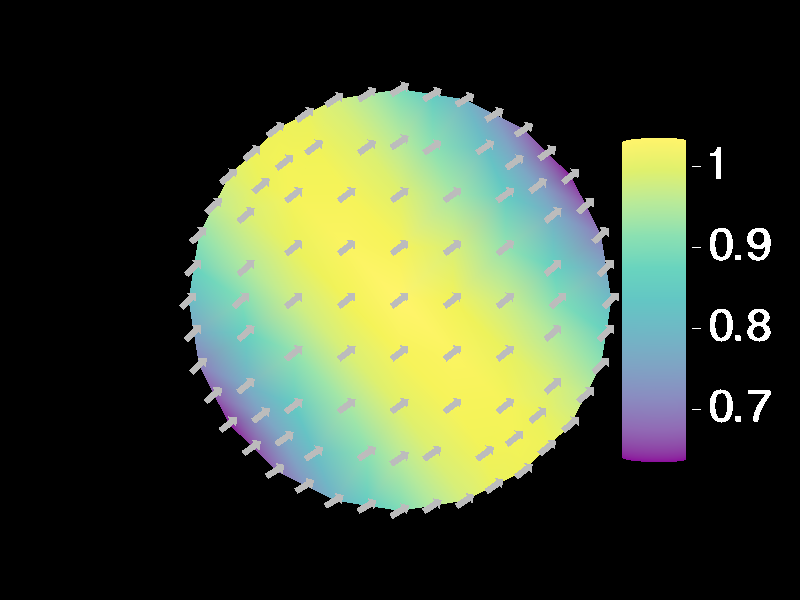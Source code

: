 #include "colors.inc"
background { rgb <0, 0, 0> }
camera {location <0, 0, 6>up <0,1,0> right <-1.33,0,0> angle 35look_at <0, 0, 0> sky <0, 1, 0> }
mesh2 {
vertex_vectors { 432, 
<-0.951057, -0.309017, 0>, 
<-0.725529, -0.404508, 0>, 
<-0.880037, -0.448401, 0>, 
<-0.809017, -0.587785, 0>, 
<-0.654508, -0.543893, 0>, 
<-0.698401, -0.698401, 0>, 
<-0.309017, -0.951057, 0>, 
<-0.154508, -0.975529, 0>, 
<-0.154508, -0.725529, 0>, 
<-0.951057, -0.309017, 0>, 
<-0.725529, -0.404508, 0>, 
<-0.725529, -0.154508, 0>, 
<-0.309017, -0.951057, 0>, 
<-0.154508, -0.725529, 0>, 
<-0.404508, -0.725529, 0>, 
<0, -1, 0>, 
<0, -0.75, 0>, 
<0.154508, -0.975529, 0>, 
<-0.587785, -0.809017, 0>, 
<-0.543893, -0.654508, 0>, 
<-0.448401, -0.880037, 0>, 
<-0.5, -0.5, 0>, 
<-0.5, -0.25, 0>, 
<-0.25, -0.5, 0>, 
<-0.951057, 0.309017, 0>, 
<-0.725529, 0.404508, 0>, 
<-0.880037, 0.448401, 0>, 
<-0.951057, 0.309017, 0>, 
<-0.725529, 0.154508, 0>, 
<-0.975529, 0.154508, 0>, 
<-0.809017, 0.587785, 0>, 
<-0.654508, 0.543893, 0>, 
<-0.698401, 0.698401, 0>, 
<-0.5, 0, 0>, 
<-0.5, 0.25, 0>, 
<-0.25, 0, 0>, 
<-0.587785, 0.809017, 0>, 
<-0.543893, 0.654508, 0>, 
<-0.448401, 0.880037, 0>, 
<-0.5, 0.5, 0>, 
<-0.404508, 0.725529, 0>, 
<-0.25, 0.5, 0>, 
<-0.951057, 0.309017, 0>, 
<-0.725529, 0.404508, 0>, 
<-0.725529, 0.154508, 0>, 
<-0.951057, -0.309017, 0>, 
<-0.725529, -0.154508, 0>, 
<-0.975529, -0.154508, 0>, 
<-0.5, 0, 0>, 
<-0.25, -0.25, 0>, 
<-0.25, 0, 0>, 
<0, -0.5, 0>, 
<0, -0.25, 0>, 
<0.25, -0.5, 0>, 
<0, -0.5, 0>, 
<0.154508, -0.725529, 0>, 
<0.25, -0.5, 0>, 
<0.309017, -0.951057, 0>, 
<0.404508, -0.725529, 0>, 
<0.448401, -0.880037, 0>, 
<0, 0, 0>, 
<0.25, -0.25, 0>, 
<0.25, 0, 0>, 
<0.5, -0.5, 0>, 
<0.725529, -0.404508, 0>, 
<0.654508, -0.543893, 0>, 
<0.5, 0, 0>, 
<0.725529, -0.154508, 0>, 
<0.75, 0, 0>, 
<0.5, -0.5, 0>, 
<0.5, -0.25, 0>, 
<0.725529, -0.404508, 0>, 
<0.5, -0.5, 0>, 
<0.543893, -0.654508, 0>, 
<0.654508, -0.543893, 0>, 
<0, 0, 0>, 
<0.25, 0, 0>, 
<0.25, 0.25, 0>, 
<0, 0.5, 0>, 
<0.25, 0.5, 0>, 
<0.154508, 0.725529, 0>, 
<0, 0, 0>, 
<0.25, 0.25, 0>, 
<0, 0.25, 0>, 
<0, 0.5, 0>, 
<0.154508, 0.725529, 0>, 
<0, 0.75, 0>, 
<0.309017, 0.951057, 0>, 
<0.404508, 0.725529, 0>, 
<0.448401, 0.880037, 0>, 
<-0.309017, 0.951057, 0>, 
<-0.154508, 0.725529, 0>, 
<-0.154508, 0.975529, 0>, 
<0.5, 0.5, 0>, 
<0.654508, 0.543893, 0>, 
<0.725529, 0.404508, 0>, 
<0.5, 0.5, 0>, 
<0.543893, 0.654508, 0>, 
<0.654508, 0.543893, 0>, 
<0.5, 0, 0>, 
<0.5, 0.25, 0>, 
<0.725529, 0.154508, 0>, 
<0.5, 0, 0>, 
<0.75, 0, 0>, 
<0.725529, 0.154508, 0>, 
<-0.5, 0.5, 0>, 
<-0.25, 0.25, 0>, 
<-0.25, 0.5, 0>, 
<-0.5, -0.5, 0>, 
<-0.725529, -0.404508, 0>, 
<-0.654508, -0.543893, 0>, 
<-0.809017, -0.587785, 0>, 
<-0.880037, -0.448401, 0>, 
<-0.654508, -0.543893, 0>, 
<-0.725529, -0.404508, 0>, 
<-0.880037, -0.448401, 0>, 
<-0.654508, -0.543893, 0>, 
<-0.5, -0.5, 0>, 
<-0.654508, -0.543893, 0>, 
<-0.543893, -0.654508, 0>, 
<-0.587785, -0.809017, 0>, 
<-0.698401, -0.698401, 0>, 
<-0.543893, -0.654508, 0>, 
<-0.654508, -0.543893, 0>, 
<-0.698401, -0.698401, 0>, 
<-0.543893, -0.654508, 0>, 
<0, -1, 0>, 
<-0.154508, -0.975529, 0>, 
<0, -0.75, 0>, 
<0, -0.5, 0>, 
<0, -0.75, 0>, 
<-0.154508, -0.725529, 0>, 
<-0.154508, -0.975529, 0>, 
<0, -0.75, 0>, 
<-0.154508, -0.725529, 0>, 
<-0.5, -0.5, 0>, 
<-0.725529, -0.404508, 0>, 
<-0.5, -0.25, 0>, 
<-0.5, 0, 0>, 
<-0.5, -0.25, 0>, 
<-0.725529, -0.154508, 0>, 
<-0.725529, -0.404508, 0>, 
<-0.5, -0.25, 0>, 
<-0.725529, -0.154508, 0>, 
<0, -0.5, 0>, 
<-0.154508, -0.725529, 0>, 
<-0.25, -0.5, 0>, 
<-0.5, -0.5, 0>, 
<-0.25, -0.5, 0>, 
<-0.404508, -0.725529, 0>, 
<-0.154508, -0.725529, 0>, 
<-0.25, -0.5, 0>, 
<-0.404508, -0.725529, 0>, 
<0, -0.5, 0>, 
<0, -0.75, 0>, 
<0.154508, -0.725529, 0>, 
<0.309017, -0.951057, 0>, 
<0.154508, -0.975529, 0>, 
<0.154508, -0.725529, 0>, 
<0, -0.75, 0>, 
<0.154508, -0.975529, 0>, 
<0.154508, -0.725529, 0>, 
<-0.5, -0.5, 0>, 
<-0.543893, -0.654508, 0>, 
<-0.404508, -0.725529, 0>, 
<-0.309017, -0.951057, 0>, 
<-0.404508, -0.725529, 0>, 
<-0.448401, -0.880037, 0>, 
<-0.543893, -0.654508, 0>, 
<-0.404508, -0.725529, 0>, 
<-0.448401, -0.880037, 0>, 
<-0.5, 0, 0>, 
<-0.5, -0.25, 0>, 
<-0.25, -0.25, 0>, 
<0, -0.5, 0>, 
<-0.25, -0.5, 0>, 
<-0.25, -0.25, 0>, 
<-0.5, -0.25, 0>, 
<-0.25, -0.5, 0>, 
<-0.25, -0.25, 0>, 
<-0.5, 0.5, 0>, 
<-0.725529, 0.404508, 0>, 
<-0.654508, 0.543893, 0>, 
<-0.809017, 0.587785, 0>, 
<-0.654508, 0.543893, 0>, 
<-0.880037, 0.448401, 0>, 
<-0.725529, 0.404508, 0>, 
<-0.654508, 0.543893, 0>, 
<-0.880037, 0.448401, 0>, 
<-0.5, 0, 0>, 
<-0.725529, 0.154508, 0>, 
<-0.75, 0, 0>, 
<-1, 0, 0>, 
<-0.975529, 0.154508, 0>, 
<-0.75, 0, 0>, 
<-0.725529, 0.154508, 0>, 
<-0.975529, 0.154508, 0>, 
<-0.75, 0, 0>, 
<-0.5, 0.5, 0>, 
<-0.654508, 0.543893, 0>, 
<-0.543893, 0.654508, 0>, 
<-0.587785, 0.809017, 0>, 
<-0.543893, 0.654508, 0>, 
<-0.698401, 0.698401, 0>, 
<-0.654508, 0.543893, 0>, 
<-0.543893, 0.654508, 0>, 
<-0.698401, 0.698401, 0>, 
<-0.5, 0.5, 0>, 
<-0.5, 0.25, 0>, 
<-0.25, 0.25, 0>, 
<0, 0, 0>, 
<-0.25, 0, 0>, 
<-0.25, 0.25, 0>, 
<-0.5, 0.25, 0>, 
<-0.25, 0, 0>, 
<-0.25, 0.25, 0>, 
<-0.5, 0.5, 0>, 
<-0.543893, 0.654508, 0>, 
<-0.404508, 0.725529, 0>, 
<-0.309017, 0.951057, 0>, 
<-0.448401, 0.880037, 0>, 
<-0.404508, 0.725529, 0>, 
<-0.543893, 0.654508, 0>, 
<-0.448401, 0.880037, 0>, 
<-0.404508, 0.725529, 0>, 
<-0.309017, 0.951057, 0>, 
<-0.404508, 0.725529, 0>, 
<-0.154508, 0.725529, 0>, 
<0, 0.5, 0>, 
<-0.25, 0.5, 0>, 
<-0.154508, 0.725529, 0>, 
<-0.404508, 0.725529, 0>, 
<-0.25, 0.5, 0>, 
<-0.154508, 0.725529, 0>, 
<-0.5, 0.5, 0>, 
<-0.725529, 0.404508, 0>, 
<-0.5, 0.25, 0>, 
<-0.5, 0, 0>, 
<-0.725529, 0.154508, 0>, 
<-0.5, 0.25, 0>, 
<-0.725529, 0.404508, 0>, 
<-0.725529, 0.154508, 0>, 
<-0.5, 0.25, 0>, 
<-0.5, 0, 0>, 
<-0.725529, -0.154508, 0>, 
<-0.75, 0, 0>, 
<-1, 0, 0>, 
<-0.75, 0, 0>, 
<-0.975529, -0.154508, 0>, 
<-0.725529, -0.154508, 0>, 
<-0.75, 0, 0>, 
<-0.975529, -0.154508, 0>, 
<0, -0.5, 0>, 
<-0.25, -0.25, 0>, 
<0, -0.25, 0>, 
<0, 0, 0>, 
<-0.25, 0, 0>, 
<0, -0.25, 0>, 
<-0.25, -0.25, 0>, 
<-0.25, 0, 0>, 
<0, -0.25, 0>, 
<0, 0, 0>, 
<0, -0.25, 0>, 
<0.25, -0.25, 0>, 
<0.5, -0.5, 0>, 
<0.25, -0.5, 0>, 
<0.25, -0.25, 0>, 
<0, -0.25, 0>, 
<0.25, -0.5, 0>, 
<0.25, -0.25, 0>, 
<0.309017, -0.951057, 0>, 
<0.154508, -0.725529, 0>, 
<0.404508, -0.725529, 0>, 
<0.5, -0.5, 0>, 
<0.25, -0.5, 0>, 
<0.404508, -0.725529, 0>, 
<0.154508, -0.725529, 0>, 
<0.25, -0.5, 0>, 
<0.404508, -0.725529, 0>, 
<0.5, -0.5, 0>, 
<0.404508, -0.725529, 0>, 
<0.543893, -0.654508, 0>, 
<0.587785, -0.809017, 0>, 
<0.448401, -0.880037, 0>, 
<0.543893, -0.654508, 0>, 
<0.404508, -0.725529, 0>, 
<0.448401, -0.880037, 0>, 
<0.543893, -0.654508, 0>, 
<0.5, -0.5, 0>, 
<0.25, -0.25, 0>, 
<0.5, -0.25, 0>, 
<0.5, 0, 0>, 
<0.5, -0.25, 0>, 
<0.25, 0, 0>, 
<0.25, -0.25, 0>, 
<0.5, -0.25, 0>, 
<0.25, 0, 0>, 
<0.951057, -0.309017, 0>, 
<0.725529, -0.404508, 0>, 
<0.880037, -0.448401, 0>, 
<0.809017, -0.587785, 0>, 
<0.654508, -0.543893, 0>, 
<0.880037, -0.448401, 0>, 
<0.725529, -0.404508, 0>, 
<0.654508, -0.543893, 0>, 
<0.880037, -0.448401, 0>, 
<0.951057, -0.309017, 0>, 
<0.725529, -0.154508, 0>, 
<0.975529, -0.154508, 0>, 
<1, 0, 0>, 
<0.975529, -0.154508, 0>, 
<0.75, 0, 0>, 
<0.725529, -0.154508, 0>, 
<0.975529, -0.154508, 0>, 
<0.75, 0, 0>, 
<0.5, 0, 0>, 
<0.5, -0.25, 0>, 
<0.725529, -0.154508, 0>, 
<0.951057, -0.309017, 0>, 
<0.725529, -0.404508, 0>, 
<0.725529, -0.154508, 0>, 
<0.5, -0.25, 0>, 
<0.725529, -0.404508, 0>, 
<0.725529, -0.154508, 0>, 
<0.587785, -0.809017, 0>, 
<0.543893, -0.654508, 0>, 
<0.698401, -0.698401, 0>, 
<0.809017, -0.587785, 0>, 
<0.654508, -0.543893, 0>, 
<0.698401, -0.698401, 0>, 
<0.543893, -0.654508, 0>, 
<0.654508, -0.543893, 0>, 
<0.698401, -0.698401, 0>, 
<0.5, 0, 0>, 
<0.25, 0, 0>, 
<0.5, 0.25, 0>, 
<0.5, 0.5, 0>, 
<0.5, 0.25, 0>, 
<0.25, 0.25, 0>, 
<0.25, 0, 0>, 
<0.5, 0.25, 0>, 
<0.25, 0.25, 0>, 
<0.5, 0.5, 0>, 
<0.25, 0.5, 0>, 
<0.404508, 0.725529, 0>, 
<0.309017, 0.951057, 0>, 
<0.404508, 0.725529, 0>, 
<0.154508, 0.725529, 0>, 
<0.25, 0.5, 0>, 
<0.404508, 0.725529, 0>, 
<0.154508, 0.725529, 0>, 
<0.5, 0.5, 0>, 
<0.25, 0.25, 0>, 
<0.25, 0.5, 0>, 
<0, 0.5, 0>, 
<0.25, 0.5, 0>, 
<0, 0.25, 0>, 
<0.25, 0.25, 0>, 
<0.25, 0.5, 0>, 
<0, 0.25, 0>, 
<0.309017, 0.951057, 0>, 
<0.154508, 0.725529, 0>, 
<0.154508, 0.975529, 0>, 
<0, 1, 0>, 
<0.154508, 0.975529, 0>, 
<0, 0.75, 0>, 
<0.154508, 0.725529, 0>, 
<0.154508, 0.975529, 0>, 
<0, 0.75, 0>, 
<0.5, 0.5, 0>, 
<0.404508, 0.725529, 0>, 
<0.543893, 0.654508, 0>, 
<0.587785, 0.809017, 0>, 
<0.543893, 0.654508, 0>, 
<0.448401, 0.880037, 0>, 
<0.404508, 0.725529, 0>, 
<0.543893, 0.654508, 0>, 
<0.448401, 0.880037, 0>, 
<0, 0.5, 0>, 
<-0.154508, 0.725529, 0>, 
<0, 0.75, 0>, 
<0, 1, 0>, 
<0, 0.75, 0>, 
<-0.154508, 0.975529, 0>, 
<-0.154508, 0.725529, 0>, 
<0, 0.75, 0>, 
<-0.154508, 0.975529, 0>, 
<0.809017, 0.587785, 0>, 
<0.654508, 0.543893, 0>, 
<0.880037, 0.448401, 0>, 
<0.951057, 0.309017, 0>, 
<0.725529, 0.404508, 0>, 
<0.880037, 0.448401, 0>, 
<0.654508, 0.543893, 0>, 
<0.725529, 0.404508, 0>, 
<0.880037, 0.448401, 0>, 
<0.587785, 0.809017, 0>, 
<0.543893, 0.654508, 0>, 
<0.698401, 0.698401, 0>, 
<0.809017, 0.587785, 0>, 
<0.654508, 0.543893, 0>, 
<0.698401, 0.698401, 0>, 
<0.543893, 0.654508, 0>, 
<0.654508, 0.543893, 0>, 
<0.698401, 0.698401, 0>, 
<0.5, 0.5, 0>, 
<0.5, 0.25, 0>, 
<0.725529, 0.404508, 0>, 
<0.951057, 0.309017, 0>, 
<0.725529, 0.404508, 0>, 
<0.725529, 0.154508, 0>, 
<0.5, 0.25, 0>, 
<0.725529, 0.404508, 0>, 
<0.725529, 0.154508, 0>, 
<1, 0, 0>, 
<0.75, 0, 0>, 
<0.975529, 0.154508, 0>, 
<0.951057, 0.309017, 0>, 
<0.725529, 0.154508, 0>, 
<0.975529, 0.154508, 0>, 
<0.75, 0, 0>, 
<0.725529, 0.154508, 0>, 
<0.975529, 0.154508, 0>, 
<0, 0, 0>, 
<-0.25, 0.25, 0>, 
<0, 0.25, 0>, 
<0, 0.5, 0>, 
<-0.25, 0.5, 0>, 
<0, 0.25, 0>, 
<-0.25, 0.25, 0>, 
<-0.25, 0.5, 0>, 
<0, 0.25, 0>
}
normal_vectors { 432, 
<0, 0, 1>, 
<0, 0, 1>, 
<0, 0, 1>, 
<0, 0, 1>, 
<0, 0, 1>, 
<0, 0, 1>, 
<0, 0, 1>, 
<0, 0, 1>, 
<0, 0, 1>, 
<0, 0, 1>, 
<0, 0, 1>, 
<0, 0, 1>, 
<0, 0, 1>, 
<0, 0, 1>, 
<0, 0, 1>, 
<0, 0, 1>, 
<0, 0, 1>, 
<0, 0, 1>, 
<0, 0, 1>, 
<0, 0, 1>, 
<0, 0, 1>, 
<0, 0, 1>, 
<0, 0, 1>, 
<0, 0, 1>, 
<0, 0, 1>, 
<0, 0, 1>, 
<0, 0, 1>, 
<0, 0, 1>, 
<0, 0, 1>, 
<0, 0, 1>, 
<0, 0, 1>, 
<0, 0, 1>, 
<0, 0, 1>, 
<0, 0, 1>, 
<0, 0, 1>, 
<0, 0, 1>, 
<0, 0, 1>, 
<0, 0, 1>, 
<0, 0, 1>, 
<0, 0, 1>, 
<0, 0, 1>, 
<0, 0, 1>, 
<0, 0, 1>, 
<0, 0, 1>, 
<0, 0, 1>, 
<0, 0, 1>, 
<0, 0, 1>, 
<0, 0, 1>, 
<0, 0, 1>, 
<0, 0, 1>, 
<0, 0, 1>, 
<0, 0, 1>, 
<0, 0, 1>, 
<0, 0, 1>, 
<0, 0, 1>, 
<0, 0, 1>, 
<0, 0, 1>, 
<0, 0, 1>, 
<0, 0, 1>, 
<0, 0, 1>, 
<0, 0, 1>, 
<0, 0, 1>, 
<0, 0, 1>, 
<0, 0, 1>, 
<0, 0, 1>, 
<0, 0, 1>, 
<0, 0, 1>, 
<0, 0, 1>, 
<0, 0, 1>, 
<0, 0, 1>, 
<0, 0, 1>, 
<0, 0, 1>, 
<0, 0, 1>, 
<0, 0, 1>, 
<0, 0, 1>, 
<0, 0, 1>, 
<0, 0, 1>, 
<0, 0, 1>, 
<0, 0, 1>, 
<0, 0, 1>, 
<0, 0, 1>, 
<0, 0, 1>, 
<0, 0, 1>, 
<0, 0, 1>, 
<0, 0, 1>, 
<0, 0, 1>, 
<0, 0, 1>, 
<0, 0, 1>, 
<0, 0, 1>, 
<0, 0, 1>, 
<0, 0, 1>, 
<0, 0, 1>, 
<0, 0, 1>, 
<0, 0, 1>, 
<0, 0, 1>, 
<0, 0, 1>, 
<0, 0, 1>, 
<0, 0, 1>, 
<0, 0, 1>, 
<0, 0, 1>, 
<0, 0, 1>, 
<0, 0, 1>, 
<0, 0, 1>, 
<0, 0, 1>, 
<0, 0, 1>, 
<0, 0, 1>, 
<0, 0, 1>, 
<0, 0, 1>, 
<0, 0, 1>, 
<0, 0, 1>, 
<0, 0, 1>, 
<0, 0, 1>, 
<0, 0, 1>, 
<0, 0, 1>, 
<0, 0, 1>, 
<0, 0, 1>, 
<0, 0, 1>, 
<0, 0, 1>, 
<0, 0, 1>, 
<0, 0, 1>, 
<0, 0, 1>, 
<0, 0, 1>, 
<0, 0, 1>, 
<0, 0, 1>, 
<0, 0, 1>, 
<0, 0, 1>, 
<0, 0, 1>, 
<0, 0, 1>, 
<0, 0, 1>, 
<0, 0, 1>, 
<0, 0, 1>, 
<0, 0, 1>, 
<0, 0, 1>, 
<0, 0, 1>, 
<0, 0, 1>, 
<0, 0, 1>, 
<0, 0, 1>, 
<0, 0, 1>, 
<0, 0, 1>, 
<0, 0, 1>, 
<0, 0, 1>, 
<0, 0, 1>, 
<0, 0, 1>, 
<0, 0, 1>, 
<0, 0, 1>, 
<0, 0, 1>, 
<0, 0, 1>, 
<0, 0, 1>, 
<0, 0, 1>, 
<0, 0, 1>, 
<0, 0, 1>, 
<0, 0, 1>, 
<0, 0, 1>, 
<0, 0, 1>, 
<0, 0, 1>, 
<0, 0, 1>, 
<0, 0, 1>, 
<0, 0, 1>, 
<0, 0, 1>, 
<0, 0, 1>, 
<0, 0, 1>, 
<0, 0, 1>, 
<0, 0, 1>, 
<0, 0, 1>, 
<0, 0, 1>, 
<0, 0, 1>, 
<0, 0, 1>, 
<0, 0, 1>, 
<0, 0, 1>, 
<0, 0, 1>, 
<0, 0, 1>, 
<0, 0, 1>, 
<0, 0, 1>, 
<0, 0, 1>, 
<0, 0, 1>, 
<0, 0, 1>, 
<0, 0, 1>, 
<0, 0, 1>, 
<0, 0, 1>, 
<0, 0, 1>, 
<0, 0, 1>, 
<0, 0, 1>, 
<0, 0, 1>, 
<0, 0, 1>, 
<0, 0, 1>, 
<0, 0, 1>, 
<0, 0, 1>, 
<0, 0, 1>, 
<0, 0, 1>, 
<0, 0, 1>, 
<0, 0, 1>, 
<0, 0, 1>, 
<0, 0, 1>, 
<0, 0, 1>, 
<0, 0, 1>, 
<0, 0, 1>, 
<0, 0, 1>, 
<0, 0, 1>, 
<0, 0, 1>, 
<0, 0, 1>, 
<0, 0, 1>, 
<0, 0, 1>, 
<0, 0, 1>, 
<0, 0, 1>, 
<0, 0, 1>, 
<0, 0, 1>, 
<0, 0, 1>, 
<0, 0, 1>, 
<0, 0, 1>, 
<0, 0, 1>, 
<0, 0, 1>, 
<0, 0, 1>, 
<0, 0, 1>, 
<0, 0, 1>, 
<0, 0, 1>, 
<0, 0, 1>, 
<0, 0, 1>, 
<0, 0, 1>, 
<0, 0, 1>, 
<0, 0, 1>, 
<0, 0, 1>, 
<0, 0, 1>, 
<0, 0, 1>, 
<0, 0, 1>, 
<0, 0, 1>, 
<0, 0, 1>, 
<0, 0, 1>, 
<0, 0, 1>, 
<0, 0, 1>, 
<0, 0, 1>, 
<0, 0, 1>, 
<0, 0, 1>, 
<0, 0, 1>, 
<0, 0, 1>, 
<0, 0, 1>, 
<0, 0, 1>, 
<0, 0, 1>, 
<0, 0, 1>, 
<0, 0, 1>, 
<0, 0, 1>, 
<0, 0, 1>, 
<0, 0, 1>, 
<0, 0, 1>, 
<0, 0, 1>, 
<0, 0, 1>, 
<0, 0, 1>, 
<0, 0, 1>, 
<0, 0, 1>, 
<0, 0, 1>, 
<0, 0, 1>, 
<0, 0, 1>, 
<0, 0, 1>, 
<0, 0, 1>, 
<0, 0, 1>, 
<0, 0, 1>, 
<0, 0, 1>, 
<0, 0, 1>, 
<0, 0, 1>, 
<0, 0, 1>, 
<0, 0, 1>, 
<0, 0, 1>, 
<0, 0, 1>, 
<0, 0, 1>, 
<0, 0, 1>, 
<0, 0, 1>, 
<0, 0, 1>, 
<0, 0, 1>, 
<0, 0, 1>, 
<0, 0, 1>, 
<0, 0, 1>, 
<0, 0, 1>, 
<0, 0, 1>, 
<0, 0, 1>, 
<0, 0, 1>, 
<0, 0, 1>, 
<0, 0, 1>, 
<0, 0, 1>, 
<0, 0, 1>, 
<0, 0, 1>, 
<0, 0, 1>, 
<0, 0, 1>, 
<0, 0, 1>, 
<0, 0, 1>, 
<0, 0, 1>, 
<0, 0, 1>, 
<0, 0, 1>, 
<0, 0, 1>, 
<0, 0, 1>, 
<0, 0, 1>, 
<0, 0, 1>, 
<0, 0, 1>, 
<0, 0, 1>, 
<0, 0, 1>, 
<0, 0, 1>, 
<0, 0, 1>, 
<0, 0, 1>, 
<0, 0, 1>, 
<0, 0, 1>, 
<0, 0, 1>, 
<0, 0, 1>, 
<0, 0, 1>, 
<0, 0, 1>, 
<0, 0, 1>, 
<0, 0, 1>, 
<0, 0, 1>, 
<0, 0, 1>, 
<0, 0, 1>, 
<0, 0, 1>, 
<0, 0, 1>, 
<0, 0, 1>, 
<0, 0, 1>, 
<0, 0, 1>, 
<0, 0, 1>, 
<0, 0, 1>, 
<0, 0, 1>, 
<0, 0, 1>, 
<0, 0, 1>, 
<0, 0, 1>, 
<0, 0, 1>, 
<0, 0, 1>, 
<0, 0, 1>, 
<0, 0, 1>, 
<0, 0, 1>, 
<0, 0, 1>, 
<0, 0, 1>, 
<0, 0, 1>, 
<0, 0, 1>, 
<0, 0, 1>, 
<0, 0, 1>, 
<0, 0, 1>, 
<0, 0, 1>, 
<0, 0, 1>, 
<0, 0, 1>, 
<0, 0, 1>, 
<0, 0, 1>, 
<0, 0, 1>, 
<0, 0, 1>, 
<0, 0, 1>, 
<0, 0, 1>, 
<0, 0, 1>, 
<0, 0, 1>, 
<0, 0, 1>, 
<0, 0, 1>, 
<0, 0, 1>, 
<0, 0, 1>, 
<0, 0, 1>, 
<0, 0, 1>, 
<0, 0, 1>, 
<0, 0, 1>, 
<0, 0, 1>, 
<0, 0, 1>, 
<0, 0, 1>, 
<0, 0, 1>, 
<0, 0, 1>, 
<0, 0, 1>, 
<0, 0, 1>, 
<0, 0, 1>, 
<0, 0, 1>, 
<0, 0, 1>, 
<0, 0, 1>, 
<0, 0, 1>, 
<0, 0, 1>, 
<0, 0, 1>, 
<0, 0, 1>, 
<0, 0, 1>, 
<0, 0, 1>, 
<0, 0, 1>, 
<0, 0, 1>, 
<0, 0, 1>, 
<0, 0, 1>, 
<0, 0, 1>, 
<0, 0, 1>, 
<0, 0, 1>, 
<0, 0, 1>, 
<0, 0, 1>, 
<0, 0, 1>, 
<0, 0, 1>, 
<0, 0, 1>, 
<0, 0, 1>, 
<0, 0, 1>, 
<0, 0, 1>, 
<0, 0, 1>, 
<0, 0, 1>, 
<0, 0, 1>, 
<0, 0, 1>, 
<0, 0, 1>, 
<0, 0, 1>, 
<0, 0, 1>, 
<0, 0, 1>, 
<0, 0, 1>, 
<0, 0, 1>, 
<0, 0, 1>, 
<0, 0, 1>, 
<0, 0, 1>, 
<0, 0, 1>, 
<0, 0, 1>, 
<0, 0, 1>, 
<0, 0, 1>, 
<0, 0, 1>, 
<0, 0, 1>, 
<0, 0, 1>, 
<0, 0, 1>, 
<0, 0, 1>, 
<0, 0, 1>, 
<0, 0, 1>, 
<0, 0, 1>, 
<0, 0, 1>, 
<0, 0, 1>, 
<0, 0, 1>, 
<0, 0, 1>, 
<0, 0, 1>, 
<0, 0, 1>, 
<0, 0, 1>, 
<0, 0, 1>, 
<0, 0, 1>, 
<0, 0, 1>, 
<0, 0, 1>, 
<0, 0, 1>, 
<0, 0, 1>, 
<0, 0, 1>, 
<0, 0, 1>, 
<0, 0, 1>, 
<0, 0, 1>, 
<0, 0, 1>, 
<0, 0, 1>, 
<0, 0, 1>, 
<0, 0, 1>, 
<0, 0, 1>, 
<0, 0, 1>, 
<0, 0, 1>, 
<0, 0, 1>, 
<0, 0, 1>
}
texture_list { 432, 
texture{ pigment{ rgb <0.26917, 0.209983, 0.505764>  } }, 
texture{ pigment{ rgb <0.189823, 0.415116, 0.556555>  } }, 
texture{ pigment{ rgb <0.284844, 0.104202, 0.42569>  } }, 
texture{ pigment{ rgb <0.262736, 0.0029581, 0.333353>  } }, 
texture{ pigment{ rgb <0.215003, 0.360995, 0.550812>  } }, 
texture{ pigment{ rgb <0.281776, 0.0668367, 0.389762>  } }, 
texture{ pigment{ rgb <0.171578, 0.451557, 0.558759>  } }, 
texture{ pigment{ rgb <0.121872, 0.598405, 0.542303>  } }, 
texture{ pigment{ rgb <0.260413, 0.748219, 0.442498>  } }, 
texture{ pigment{ rgb <0.26917, 0.209983, 0.505764>  } }, 
texture{ pigment{ rgb <0.189823, 0.415116, 0.556555>  } }, 
texture{ pigment{ rgb <0.130272, 0.637105, 0.527142>  } }, 
texture{ pigment{ rgb <0.171578, 0.451557, 0.558759>  } }, 
texture{ pigment{ rgb <0.260413, 0.748219, 0.442498>  } }, 
texture{ pigment{ rgb <0.142061, 0.512764, 0.558188>  } }, 
texture{ pigment{ rgb <0.19754, 0.712498, 0.478301>  } }, 
texture{ pigment{ rgb <0.47773, 0.821354, 0.318839>  } }, 
texture{ pigment{ rgb <0.446867, 0.813395, 0.337381>  } }, 
texture{ pigment{ rgb <0.282188, 0.146361, 0.462748>  } }, 
texture{ pigment{ rgb <0.196602, 0.401128, 0.555348>  } }, 
texture{ pigment{ rgb <0.233561, 0.316216, 0.543323>  } }, 
texture{ pigment{ rgb <0.121996, 0.586221, 0.545945>  } }, 
texture{ pigment{ rgb <0.283154, 0.75853, 0.429957>  } }, 
texture{ pigment{ rgb <0.37967, 0.793932, 0.376339>  } }, 
texture{ pigment{ rgb <0.278157, 0.756349, 0.432707>  } }, 
texture{ pigment{ rgb <0.695631, 0.865782, 0.178254>  } }, 
texture{ pigment{ rgb <0.537638, 0.835406, 0.281589>  } }, 
texture{ pigment{ rgb <0.278157, 0.756349, 0.432707>  } }, 
texture{ pigment{ rgb <0.433678, 0.809822, 0.345174>  } }, 
texture{ pigment{ rgb <0.134485, 0.646205, 0.522715>  } }, 
texture{ pigment{ rgb <0.713122, 0.868672, 0.167098>  } }, 
texture{ pigment{ rgb <0.833976, 0.886546, 0.105801>  } }, 
texture{ pigment{ rgb <0.85457, 0.889245, 0.100572>  } }, 
texture{ pigment{ rgb <0.613042, 0.850948, 0.232623>  } }, 
texture{ pigment{ rgb <0.822617, 0.885014, 0.109583>  } }, 
texture{ pigment{ rgb <0.889195, 0.893562, 0.0973455>  } }, 
texture{ pigment{ rgb <0.861542, 0.890137, 0.0993278>  } }, 
texture{ pigment{ rgb <0.899039, 0.894737, 0.0978711>  } }, 
texture{ pigment{ rgb <0.822199, 0.884957, 0.109733>  } }, 
texture{ pigment{ rgb <0.917128, 0.896839, 0.100654>  } }, 
texture{ pigment{ rgb <0.87585, 0.891931, 0.097689>  } }, 
texture{ pigment{ rgb <0.918091, 0.896949, 0.10087>  } }, 
texture{ pigment{ rgb <0.278157, 0.756349, 0.432707>  } }, 
texture{ pigment{ rgb <0.695631, 0.865782, 0.178254>  } }, 
texture{ pigment{ rgb <0.433678, 0.809822, 0.345174>  } }, 
texture{ pigment{ rgb <0.26917, 0.209983, 0.505764>  } }, 
texture{ pigment{ rgb <0.130272, 0.637105, 0.527142>  } }, 
texture{ pigment{ rgb <0.210545, 0.371059, 0.55211>  } }, 
texture{ pigment{ rgb <0.613042, 0.850948, 0.232623>  } }, 
texture{ pigment{ rgb <0.692912, 0.865325, 0.18001>  } }, 
texture{ pigment{ rgb <0.889195, 0.893562, 0.0973455>  } }, 
texture{ pigment{ rgb <0.757984, 0.875722, 0.14016>  } }, 
texture{ pigment{ rgb <0.92534, 0.897767, 0.102721>  } }, 
texture{ pigment{ rgb <0.923154, 0.897522, 0.102121>  } }, 
texture{ pigment{ rgb <0.757984, 0.875722, 0.14016>  } }, 
texture{ pigment{ rgb <0.712983, 0.868649, 0.167185>  } }, 
texture{ pigment{ rgb <0.923154, 0.897522, 0.102121>  } }, 
texture{ pigment{ rgb <0.667523, 0.860961, 0.196592>  } }, 
texture{ pigment{ rgb <0.878, 0.892197, 0.0975541>  } }, 
texture{ pigment{ rgb <0.824138, 0.885221, 0.109043>  } }, 
texture{ pigment{ rgb <1.00238, 0.905727, 0.147202>  } }, 
texture{ pigment{ rgb <0.963897, 0.901918, 0.11935>  } }, 
texture{ pigment{ rgb <0.885914, 0.893165, 0.0973194>  } }, 
texture{ pigment{ rgb <0.916857, 0.896808, 0.100595>  } }, 
texture{ pigment{ rgb <0.692873, 0.865319, 0.180035>  } }, 
texture{ pigment{ rgb <0.832903, 0.886402, 0.106132>  } }, 
texture{ pigment{ rgb <0.5943, 0.847281, 0.24496>  } }, 
texture{ pigment{ rgb <0.428443, 0.808373, 0.348246>  } }, 
texture{ pigment{ rgb <0.20931, 0.7203, 0.471358>  } }, 
texture{ pigment{ rgb <0.916857, 0.896808, 0.100595>  } }, 
texture{ pigment{ rgb <0.817501, 0.884314, 0.111474>  } }, 
texture{ pigment{ rgb <0.692873, 0.865319, 0.180035>  } }, 
texture{ pigment{ rgb <0.916857, 0.896808, 0.100595>  } }, 
texture{ pigment{ rgb <0.899555, 0.894798, 0.0979174>  } }, 
texture{ pigment{ rgb <0.832903, 0.886402, 0.106132>  } }, 
texture{ pigment{ rgb <1.00238, 0.905727, 0.147202>  } }, 
texture{ pigment{ rgb <0.885914, 0.893165, 0.0973194>  } }, 
texture{ pigment{ rgb <0.691846, 0.865146, 0.180699>  } }, 
texture{ pigment{ rgb <0.740481, 0.873032, 0.150303>  } }, 
texture{ pigment{ rgb <0.379168, 0.793774, 0.376624>  } }, 
texture{ pigment{ rgb <0.258833, 0.747463, 0.443372>  } }, 
texture{ pigment{ rgb <1.00238, 0.905727, 0.147202>  } }, 
texture{ pigment{ rgb <0.691846, 0.865146, 0.180699>  } }, 
texture{ pigment{ rgb <0.921782, 0.897367, 0.101763>  } }, 
texture{ pigment{ rgb <0.740481, 0.873032, 0.150303>  } }, 
texture{ pigment{ rgb <0.258833, 0.747463, 0.443372>  } }, 
texture{ pigment{ rgb <0.472827, 0.820126, 0.321814>  } }, 
texture{ pigment{ rgb <0.171352, 0.452004, 0.558777>  } }, 
texture{ pigment{ rgb <0.141166, 0.514857, 0.55804>  } }, 
texture{ pigment{ rgb <0.232813, 0.318121, 0.54371>  } }, 
texture{ pigment{ rgb <0.664765, 0.860476, 0.198409>  } }, 
texture{ pigment{ rgb <0.70805, 0.867842, 0.170306>  } }, 
texture{ pigment{ rgb <0.4438, 0.812574, 0.3392>  } }, 
texture{ pigment{ rgb <0.121781, 0.593969, 0.543688>  } }, 
texture{ pigment{ rgb <0.213032, 0.365473, 0.551404>  } }, 
texture{ pigment{ rgb <0.188756, 0.417288, 0.556726>  } }, 
texture{ pigment{ rgb <0.121781, 0.593969, 0.543688>  } }, 
texture{ pigment{ rgb <0.194535, 0.40543, 0.555739>  } }, 
texture{ pigment{ rgb <0.213032, 0.365473, 0.551404>  } }, 
texture{ pigment{ rgb <0.5943, 0.847281, 0.24496>  } }, 
texture{ pigment{ rgb <0.282822, 0.758387, 0.430139>  } }, 
texture{ pigment{ rgb <0.12987, 0.636116, 0.527601>  } }, 
texture{ pigment{ rgb <0.5943, 0.847281, 0.24496>  } }, 
texture{ pigment{ rgb <0.20931, 0.7203, 0.471358>  } }, 
texture{ pigment{ rgb <0.12987, 0.636116, 0.527601>  } }, 
texture{ pigment{ rgb <0.917128, 0.896839, 0.100654>  } }, 
texture{ pigment{ rgb <0.963948, 0.901924, 0.11938>  } }, 
texture{ pigment{ rgb <0.918091, 0.896949, 0.10087>  } }, 
texture{ pigment{ rgb <0.121996, 0.586221, 0.545945>  } }, 
texture{ pigment{ rgb <0.189823, 0.415116, 0.556555>  } }, 
texture{ pigment{ rgb <0.215003, 0.360995, 0.550812>  } }, 
texture{ pigment{ rgb <0.262736, 0.0029581, 0.333353>  } }, 
texture{ pigment{ rgb <0.284844, 0.104202, 0.42569>  } }, 
texture{ pigment{ rgb <0.215003, 0.360995, 0.550812>  } }, 
texture{ pigment{ rgb <0.189823, 0.415116, 0.556555>  } }, 
texture{ pigment{ rgb <0.284844, 0.104202, 0.42569>  } }, 
texture{ pigment{ rgb <0.215003, 0.360995, 0.550812>  } }, 
texture{ pigment{ rgb <0.121996, 0.586221, 0.545945>  } }, 
texture{ pigment{ rgb <0.215003, 0.360995, 0.550812>  } }, 
texture{ pigment{ rgb <0.196602, 0.401128, 0.555348>  } }, 
texture{ pigment{ rgb <0.282188, 0.146361, 0.462748>  } }, 
texture{ pigment{ rgb <0.281776, 0.0668367, 0.389762>  } }, 
texture{ pigment{ rgb <0.196602, 0.401128, 0.555348>  } }, 
texture{ pigment{ rgb <0.215003, 0.360995, 0.550812>  } }, 
texture{ pigment{ rgb <0.281776, 0.0668367, 0.389762>  } }, 
texture{ pigment{ rgb <0.196602, 0.401128, 0.555348>  } }, 
texture{ pigment{ rgb <0.19754, 0.712498, 0.478301>  } }, 
texture{ pigment{ rgb <0.121872, 0.598405, 0.542303>  } }, 
texture{ pigment{ rgb <0.47773, 0.821354, 0.318839>  } }, 
texture{ pigment{ rgb <0.757984, 0.875722, 0.14016>  } }, 
texture{ pigment{ rgb <0.47773, 0.821354, 0.318839>  } }, 
texture{ pigment{ rgb <0.260413, 0.748219, 0.442498>  } }, 
texture{ pigment{ rgb <0.121872, 0.598405, 0.542303>  } }, 
texture{ pigment{ rgb <0.47773, 0.821354, 0.318839>  } }, 
texture{ pigment{ rgb <0.260413, 0.748219, 0.442498>  } }, 
texture{ pigment{ rgb <0.121996, 0.586221, 0.545945>  } }, 
texture{ pigment{ rgb <0.189823, 0.415116, 0.556555>  } }, 
texture{ pigment{ rgb <0.283154, 0.75853, 0.429957>  } }, 
texture{ pigment{ rgb <0.613042, 0.850948, 0.232623>  } }, 
texture{ pigment{ rgb <0.283154, 0.75853, 0.429957>  } }, 
texture{ pigment{ rgb <0.130272, 0.637105, 0.527142>  } }, 
texture{ pigment{ rgb <0.189823, 0.415116, 0.556555>  } }, 
texture{ pigment{ rgb <0.283154, 0.75853, 0.429957>  } }, 
texture{ pigment{ rgb <0.130272, 0.637105, 0.527142>  } }, 
texture{ pigment{ rgb <0.757984, 0.875722, 0.14016>  } }, 
texture{ pigment{ rgb <0.260413, 0.748219, 0.442498>  } }, 
texture{ pigment{ rgb <0.37967, 0.793932, 0.376339>  } }, 
texture{ pigment{ rgb <0.121996, 0.586221, 0.545945>  } }, 
texture{ pigment{ rgb <0.37967, 0.793932, 0.376339>  } }, 
texture{ pigment{ rgb <0.142061, 0.512764, 0.558188>  } }, 
texture{ pigment{ rgb <0.260413, 0.748219, 0.442498>  } }, 
texture{ pigment{ rgb <0.37967, 0.793932, 0.376339>  } }, 
texture{ pigment{ rgb <0.142061, 0.512764, 0.558188>  } }, 
texture{ pigment{ rgb <0.757984, 0.875722, 0.14016>  } }, 
texture{ pigment{ rgb <0.47773, 0.821354, 0.318839>  } }, 
texture{ pigment{ rgb <0.712983, 0.868649, 0.167185>  } }, 
texture{ pigment{ rgb <0.667523, 0.860961, 0.196592>  } }, 
texture{ pigment{ rgb <0.446867, 0.813395, 0.337381>  } }, 
texture{ pigment{ rgb <0.712983, 0.868649, 0.167185>  } }, 
texture{ pigment{ rgb <0.47773, 0.821354, 0.318839>  } }, 
texture{ pigment{ rgb <0.446867, 0.813395, 0.337381>  } }, 
texture{ pigment{ rgb <0.712983, 0.868649, 0.167185>  } }, 
texture{ pigment{ rgb <0.121996, 0.586221, 0.545945>  } }, 
texture{ pigment{ rgb <0.196602, 0.401128, 0.555348>  } }, 
texture{ pigment{ rgb <0.142061, 0.512764, 0.558188>  } }, 
texture{ pigment{ rgb <0.171578, 0.451557, 0.558759>  } }, 
texture{ pigment{ rgb <0.142061, 0.512764, 0.558188>  } }, 
texture{ pigment{ rgb <0.233561, 0.316216, 0.543323>  } }, 
texture{ pigment{ rgb <0.196602, 0.401128, 0.555348>  } }, 
texture{ pigment{ rgb <0.142061, 0.512764, 0.558188>  } }, 
texture{ pigment{ rgb <0.233561, 0.316216, 0.543323>  } }, 
texture{ pigment{ rgb <0.613042, 0.850948, 0.232623>  } }, 
texture{ pigment{ rgb <0.283154, 0.75853, 0.429957>  } }, 
texture{ pigment{ rgb <0.692912, 0.865325, 0.18001>  } }, 
texture{ pigment{ rgb <0.757984, 0.875722, 0.14016>  } }, 
texture{ pigment{ rgb <0.37967, 0.793932, 0.376339>  } }, 
texture{ pigment{ rgb <0.692912, 0.865325, 0.18001>  } }, 
texture{ pigment{ rgb <0.283154, 0.75853, 0.429957>  } }, 
texture{ pigment{ rgb <0.37967, 0.793932, 0.376339>  } }, 
texture{ pigment{ rgb <0.692912, 0.865325, 0.18001>  } }, 
texture{ pigment{ rgb <0.917128, 0.896839, 0.100654>  } }, 
texture{ pigment{ rgb <0.695631, 0.865782, 0.178254>  } }, 
texture{ pigment{ rgb <0.833976, 0.886546, 0.105801>  } }, 
texture{ pigment{ rgb <0.713122, 0.868672, 0.167098>  } }, 
texture{ pigment{ rgb <0.833976, 0.886546, 0.105801>  } }, 
texture{ pigment{ rgb <0.537638, 0.835406, 0.281589>  } }, 
texture{ pigment{ rgb <0.695631, 0.865782, 0.178254>  } }, 
texture{ pigment{ rgb <0.833976, 0.886546, 0.105801>  } }, 
texture{ pigment{ rgb <0.537638, 0.835406, 0.281589>  } }, 
texture{ pigment{ rgb <0.613042, 0.850948, 0.232623>  } }, 
texture{ pigment{ rgb <0.433678, 0.809822, 0.345174>  } }, 
texture{ pigment{ rgb <0.21226, 0.722153, 0.469643>  } }, 
texture{ pigment{ rgb <0.149495, 0.496257, 0.55902>  } }, 
texture{ pigment{ rgb <0.134485, 0.646205, 0.522715>  } }, 
texture{ pigment{ rgb <0.21226, 0.722153, 0.469643>  } }, 
texture{ pigment{ rgb <0.433678, 0.809822, 0.345174>  } }, 
texture{ pigment{ rgb <0.134485, 0.646205, 0.522715>  } }, 
texture{ pigment{ rgb <0.21226, 0.722153, 0.469643>  } }, 
texture{ pigment{ rgb <0.917128, 0.896839, 0.100654>  } }, 
texture{ pigment{ rgb <0.833976, 0.886546, 0.105801>  } }, 
texture{ pigment{ rgb <0.899039, 0.894737, 0.0978711>  } }, 
texture{ pigment{ rgb <0.861542, 0.890137, 0.0993278>  } }, 
texture{ pigment{ rgb <0.899039, 0.894737, 0.0978711>  } }, 
texture{ pigment{ rgb <0.85457, 0.889245, 0.100572>  } }, 
texture{ pigment{ rgb <0.833976, 0.886546, 0.105801>  } }, 
texture{ pigment{ rgb <0.899039, 0.894737, 0.0978711>  } }, 
texture{ pigment{ rgb <0.85457, 0.889245, 0.100572>  } }, 
texture{ pigment{ rgb <0.917128, 0.896839, 0.100654>  } }, 
texture{ pigment{ rgb <0.822617, 0.885014, 0.109583>  } }, 
texture{ pigment{ rgb <0.963948, 0.901924, 0.11938>  } }, 
texture{ pigment{ rgb <1.00238, 0.905727, 0.147202>  } }, 
texture{ pigment{ rgb <0.889195, 0.893562, 0.0973455>  } }, 
texture{ pigment{ rgb <0.963948, 0.901924, 0.11938>  } }, 
texture{ pigment{ rgb <0.822617, 0.885014, 0.109583>  } }, 
texture{ pigment{ rgb <0.889195, 0.893562, 0.0973455>  } }, 
texture{ pigment{ rgb <0.963948, 0.901924, 0.11938>  } }, 
texture{ pigment{ rgb <0.917128, 0.896839, 0.100654>  } }, 
texture{ pigment{ rgb <0.899039, 0.894737, 0.0978711>  } }, 
texture{ pigment{ rgb <0.87585, 0.891931, 0.097689>  } }, 
texture{ pigment{ rgb <0.664765, 0.860476, 0.198409>  } }, 
texture{ pigment{ rgb <0.822199, 0.884957, 0.109733>  } }, 
texture{ pigment{ rgb <0.87585, 0.891931, 0.097689>  } }, 
texture{ pigment{ rgb <0.899039, 0.894737, 0.0978711>  } }, 
texture{ pigment{ rgb <0.822199, 0.884957, 0.109733>  } }, 
texture{ pigment{ rgb <0.87585, 0.891931, 0.097689>  } }, 
texture{ pigment{ rgb <0.664765, 0.860476, 0.198409>  } }, 
texture{ pigment{ rgb <0.87585, 0.891931, 0.097689>  } }, 
texture{ pigment{ rgb <0.70805, 0.867842, 0.170306>  } }, 
texture{ pigment{ rgb <0.740481, 0.873032, 0.150303>  } }, 
texture{ pigment{ rgb <0.918091, 0.896949, 0.10087>  } }, 
texture{ pigment{ rgb <0.70805, 0.867842, 0.170306>  } }, 
texture{ pigment{ rgb <0.87585, 0.891931, 0.097689>  } }, 
texture{ pigment{ rgb <0.918091, 0.896949, 0.10087>  } }, 
texture{ pigment{ rgb <0.70805, 0.867842, 0.170306>  } }, 
texture{ pigment{ rgb <0.917128, 0.896839, 0.100654>  } }, 
texture{ pigment{ rgb <0.695631, 0.865782, 0.178254>  } }, 
texture{ pigment{ rgb <0.822617, 0.885014, 0.109583>  } }, 
texture{ pigment{ rgb <0.613042, 0.850948, 0.232623>  } }, 
texture{ pigment{ rgb <0.433678, 0.809822, 0.345174>  } }, 
texture{ pigment{ rgb <0.822617, 0.885014, 0.109583>  } }, 
texture{ pigment{ rgb <0.695631, 0.865782, 0.178254>  } }, 
texture{ pigment{ rgb <0.433678, 0.809822, 0.345174>  } }, 
texture{ pigment{ rgb <0.822617, 0.885014, 0.109583>  } }, 
texture{ pigment{ rgb <0.613042, 0.850948, 0.232623>  } }, 
texture{ pigment{ rgb <0.130272, 0.637105, 0.527142>  } }, 
texture{ pigment{ rgb <0.21226, 0.722153, 0.469643>  } }, 
texture{ pigment{ rgb <0.149495, 0.496257, 0.55902>  } }, 
texture{ pigment{ rgb <0.21226, 0.722153, 0.469643>  } }, 
texture{ pigment{ rgb <0.210545, 0.371059, 0.55211>  } }, 
texture{ pigment{ rgb <0.130272, 0.637105, 0.527142>  } }, 
texture{ pigment{ rgb <0.21226, 0.722153, 0.469643>  } }, 
texture{ pigment{ rgb <0.210545, 0.371059, 0.55211>  } }, 
texture{ pigment{ rgb <0.757984, 0.875722, 0.14016>  } }, 
texture{ pigment{ rgb <0.692912, 0.865325, 0.18001>  } }, 
texture{ pigment{ rgb <0.92534, 0.897767, 0.102721>  } }, 
texture{ pigment{ rgb <1.00238, 0.905727, 0.147202>  } }, 
texture{ pigment{ rgb <0.889195, 0.893562, 0.0973455>  } }, 
texture{ pigment{ rgb <0.92534, 0.897767, 0.102721>  } }, 
texture{ pigment{ rgb <0.692912, 0.865325, 0.18001>  } }, 
texture{ pigment{ rgb <0.889195, 0.893562, 0.0973455>  } }, 
texture{ pigment{ rgb <0.92534, 0.897767, 0.102721>  } }, 
texture{ pigment{ rgb <1.00238, 0.905727, 0.147202>  } }, 
texture{ pigment{ rgb <0.92534, 0.897767, 0.102721>  } }, 
texture{ pigment{ rgb <0.963897, 0.901918, 0.11935>  } }, 
texture{ pigment{ rgb <0.916857, 0.896808, 0.100595>  } }, 
texture{ pigment{ rgb <0.923154, 0.897522, 0.102121>  } }, 
texture{ pigment{ rgb <0.963897, 0.901918, 0.11935>  } }, 
texture{ pigment{ rgb <0.92534, 0.897767, 0.102721>  } }, 
texture{ pigment{ rgb <0.923154, 0.897522, 0.102121>  } }, 
texture{ pigment{ rgb <0.963897, 0.901918, 0.11935>  } }, 
texture{ pigment{ rgb <0.667523, 0.860961, 0.196592>  } }, 
texture{ pigment{ rgb <0.712983, 0.868649, 0.167185>  } }, 
texture{ pigment{ rgb <0.878, 0.892197, 0.0975541>  } }, 
texture{ pigment{ rgb <0.916857, 0.896808, 0.100595>  } }, 
texture{ pigment{ rgb <0.923154, 0.897522, 0.102121>  } }, 
texture{ pigment{ rgb <0.878, 0.892197, 0.0975541>  } }, 
texture{ pigment{ rgb <0.712983, 0.868649, 0.167185>  } }, 
texture{ pigment{ rgb <0.923154, 0.897522, 0.102121>  } }, 
texture{ pigment{ rgb <0.878, 0.892197, 0.0975541>  } }, 
texture{ pigment{ rgb <0.916857, 0.896808, 0.100595>  } }, 
texture{ pigment{ rgb <0.878, 0.892197, 0.0975541>  } }, 
texture{ pigment{ rgb <0.899555, 0.894798, 0.0979174>  } }, 
texture{ pigment{ rgb <0.86232, 0.890236, 0.0992066>  } }, 
texture{ pigment{ rgb <0.824138, 0.885221, 0.109043>  } }, 
texture{ pigment{ rgb <0.899555, 0.894798, 0.0979174>  } }, 
texture{ pigment{ rgb <0.878, 0.892197, 0.0975541>  } }, 
texture{ pigment{ rgb <0.824138, 0.885221, 0.109043>  } }, 
texture{ pigment{ rgb <0.899555, 0.894798, 0.0979174>  } }, 
texture{ pigment{ rgb <0.916857, 0.896808, 0.100595>  } }, 
texture{ pigment{ rgb <0.963897, 0.901918, 0.11935>  } }, 
texture{ pigment{ rgb <0.817501, 0.884314, 0.111474>  } }, 
texture{ pigment{ rgb <0.5943, 0.847281, 0.24496>  } }, 
texture{ pigment{ rgb <0.817501, 0.884314, 0.111474>  } }, 
texture{ pigment{ rgb <0.885914, 0.893165, 0.0973194>  } }, 
texture{ pigment{ rgb <0.963897, 0.901918, 0.11935>  } }, 
texture{ pigment{ rgb <0.817501, 0.884314, 0.111474>  } }, 
texture{ pigment{ rgb <0.885914, 0.893165, 0.0973194>  } }, 
texture{ pigment{ rgb <0.275814, 0.755311, 0.433997>  } }, 
texture{ pigment{ rgb <0.692873, 0.865319, 0.180035>  } }, 
texture{ pigment{ rgb <0.535011, 0.834824, 0.283257>  } }, 
texture{ pigment{ rgb <0.71164, 0.86843, 0.168032>  } }, 
texture{ pigment{ rgb <0.832903, 0.886402, 0.106132>  } }, 
texture{ pigment{ rgb <0.535011, 0.834824, 0.283257>  } }, 
texture{ pigment{ rgb <0.692873, 0.865319, 0.180035>  } }, 
texture{ pigment{ rgb <0.832903, 0.886402, 0.106132>  } }, 
texture{ pigment{ rgb <0.535011, 0.834824, 0.283257>  } }, 
texture{ pigment{ rgb <0.275814, 0.755311, 0.433997>  } }, 
texture{ pigment{ rgb <0.428443, 0.808373, 0.348246>  } }, 
texture{ pigment{ rgb <0.133809, 0.644871, 0.523386>  } }, 
texture{ pigment{ rgb <0.150039, 0.495097, 0.559057>  } }, 
texture{ pigment{ rgb <0.133809, 0.644871, 0.523386>  } }, 
texture{ pigment{ rgb <0.20931, 0.7203, 0.471358>  } }, 
texture{ pigment{ rgb <0.428443, 0.808373, 0.348246>  } }, 
texture{ pigment{ rgb <0.133809, 0.644871, 0.523386>  } }, 
texture{ pigment{ rgb <0.20931, 0.7203, 0.471358>  } }, 
texture{ pigment{ rgb <0.5943, 0.847281, 0.24496>  } }, 
texture{ pigment{ rgb <0.817501, 0.884314, 0.111474>  } }, 
texture{ pigment{ rgb <0.428443, 0.808373, 0.348246>  } }, 
texture{ pigment{ rgb <0.275814, 0.755311, 0.433997>  } }, 
texture{ pigment{ rgb <0.692873, 0.865319, 0.180035>  } }, 
texture{ pigment{ rgb <0.428443, 0.808373, 0.348246>  } }, 
texture{ pigment{ rgb <0.817501, 0.884314, 0.111474>  } }, 
texture{ pigment{ rgb <0.692873, 0.865319, 0.180035>  } }, 
texture{ pigment{ rgb <0.428443, 0.808373, 0.348246>  } }, 
texture{ pigment{ rgb <0.86232, 0.890236, 0.0992066>  } }, 
texture{ pigment{ rgb <0.899555, 0.894798, 0.0979174>  } }, 
texture{ pigment{ rgb <0.854222, 0.889201, 0.100642>  } }, 
texture{ pigment{ rgb <0.71164, 0.86843, 0.168032>  } }, 
texture{ pigment{ rgb <0.832903, 0.886402, 0.106132>  } }, 
texture{ pigment{ rgb <0.854222, 0.889201, 0.100642>  } }, 
texture{ pigment{ rgb <0.899555, 0.894798, 0.0979174>  } }, 
texture{ pigment{ rgb <0.832903, 0.886402, 0.106132>  } }, 
texture{ pigment{ rgb <0.854222, 0.889201, 0.100642>  } }, 
texture{ pigment{ rgb <0.5943, 0.847281, 0.24496>  } }, 
texture{ pigment{ rgb <0.885914, 0.893165, 0.0973194>  } }, 
texture{ pigment{ rgb <0.282822, 0.758387, 0.430139>  } }, 
texture{ pigment{ rgb <0.121781, 0.593969, 0.543688>  } }, 
texture{ pigment{ rgb <0.282822, 0.758387, 0.430139>  } }, 
texture{ pigment{ rgb <0.691846, 0.865146, 0.180699>  } }, 
texture{ pigment{ rgb <0.885914, 0.893165, 0.0973194>  } }, 
texture{ pigment{ rgb <0.282822, 0.758387, 0.430139>  } }, 
texture{ pigment{ rgb <0.691846, 0.865146, 0.180699>  } }, 
texture{ pigment{ rgb <0.121781, 0.593969, 0.543688>  } }, 
texture{ pigment{ rgb <0.379168, 0.793774, 0.376624>  } }, 
texture{ pigment{ rgb <0.141166, 0.514857, 0.55804>  } }, 
texture{ pigment{ rgb <0.171352, 0.452004, 0.558777>  } }, 
texture{ pigment{ rgb <0.141166, 0.514857, 0.55804>  } }, 
texture{ pigment{ rgb <0.258833, 0.747463, 0.443372>  } }, 
texture{ pigment{ rgb <0.379168, 0.793774, 0.376624>  } }, 
texture{ pigment{ rgb <0.141166, 0.514857, 0.55804>  } }, 
texture{ pigment{ rgb <0.258833, 0.747463, 0.443372>  } }, 
texture{ pigment{ rgb <0.121781, 0.593969, 0.543688>  } }, 
texture{ pigment{ rgb <0.691846, 0.865146, 0.180699>  } }, 
texture{ pigment{ rgb <0.379168, 0.793774, 0.376624>  } }, 
texture{ pigment{ rgb <0.740481, 0.873032, 0.150303>  } }, 
texture{ pigment{ rgb <0.379168, 0.793774, 0.376624>  } }, 
texture{ pigment{ rgb <0.921782, 0.897367, 0.101763>  } }, 
texture{ pigment{ rgb <0.691846, 0.865146, 0.180699>  } }, 
texture{ pigment{ rgb <0.379168, 0.793774, 0.376624>  } }, 
texture{ pigment{ rgb <0.921782, 0.897367, 0.101763>  } }, 
texture{ pigment{ rgb <0.171352, 0.452004, 0.558777>  } }, 
texture{ pigment{ rgb <0.258833, 0.747463, 0.443372>  } }, 
texture{ pigment{ rgb <0.121854, 0.597902, 0.542464>  } }, 
texture{ pigment{ rgb <0.19617, 0.711544, 0.479121>  } }, 
texture{ pigment{ rgb <0.121854, 0.597902, 0.542464>  } }, 
texture{ pigment{ rgb <0.472827, 0.820126, 0.321814>  } }, 
texture{ pigment{ rgb <0.258833, 0.747463, 0.443372>  } }, 
texture{ pigment{ rgb <0.121854, 0.597902, 0.542464>  } }, 
texture{ pigment{ rgb <0.472827, 0.820126, 0.321814>  } }, 
texture{ pigment{ rgb <0.121781, 0.593969, 0.543688>  } }, 
texture{ pigment{ rgb <0.141166, 0.514857, 0.55804>  } }, 
texture{ pigment{ rgb <0.194535, 0.40543, 0.555739>  } }, 
texture{ pigment{ rgb <0.281633, 0.150487, 0.466048>  } }, 
texture{ pigment{ rgb <0.194535, 0.40543, 0.555739>  } }, 
texture{ pigment{ rgb <0.232813, 0.318121, 0.54371>  } }, 
texture{ pigment{ rgb <0.141166, 0.514857, 0.55804>  } }, 
texture{ pigment{ rgb <0.194535, 0.40543, 0.555739>  } }, 
texture{ pigment{ rgb <0.232813, 0.318121, 0.54371>  } }, 
texture{ pigment{ rgb <0.740481, 0.873032, 0.150303>  } }, 
texture{ pigment{ rgb <0.70805, 0.867842, 0.170306>  } }, 
texture{ pigment{ rgb <0.472827, 0.820126, 0.321814>  } }, 
texture{ pigment{ rgb <0.19617, 0.711544, 0.479121>  } }, 
texture{ pigment{ rgb <0.472827, 0.820126, 0.321814>  } }, 
texture{ pigment{ rgb <0.4438, 0.812574, 0.3392>  } }, 
texture{ pigment{ rgb <0.70805, 0.867842, 0.170306>  } }, 
texture{ pigment{ rgb <0.472827, 0.820126, 0.321814>  } }, 
texture{ pigment{ rgb <0.4438, 0.812574, 0.3392>  } }, 
texture{ pigment{ rgb <0.264899, 0.00803984, 0.337158>  } }, 
texture{ pigment{ rgb <0.213032, 0.365473, 0.551404>  } }, 
texture{ pigment{ rgb <0.284855, 0.106546, 0.427883>  } }, 
texture{ pigment{ rgb <0.269027, 0.210513, 0.506051>  } }, 
texture{ pigment{ rgb <0.188756, 0.417288, 0.556726>  } }, 
texture{ pigment{ rgb <0.284855, 0.106546, 0.427883>  } }, 
texture{ pigment{ rgb <0.213032, 0.365473, 0.551404>  } }, 
texture{ pigment{ rgb <0.188756, 0.417288, 0.556726>  } }, 
texture{ pigment{ rgb <0.284855, 0.106546, 0.427883>  } }, 
texture{ pigment{ rgb <0.281633, 0.150487, 0.466048>  } }, 
texture{ pigment{ rgb <0.194535, 0.40543, 0.555739>  } }, 
texture{ pigment{ rgb <0.282562, 0.0721686, 0.39493>  } }, 
texture{ pigment{ rgb <0.264899, 0.00803984, 0.337158>  } }, 
texture{ pigment{ rgb <0.213032, 0.365473, 0.551404>  } }, 
texture{ pigment{ rgb <0.282562, 0.0721686, 0.39493>  } }, 
texture{ pigment{ rgb <0.194535, 0.40543, 0.555739>  } }, 
texture{ pigment{ rgb <0.213032, 0.365473, 0.551404>  } }, 
texture{ pigment{ rgb <0.282562, 0.0721686, 0.39493>  } }, 
texture{ pigment{ rgb <0.121781, 0.593969, 0.543688>  } }, 
texture{ pigment{ rgb <0.282822, 0.758387, 0.430139>  } }, 
texture{ pigment{ rgb <0.188756, 0.417288, 0.556726>  } }, 
texture{ pigment{ rgb <0.269027, 0.210513, 0.506051>  } }, 
texture{ pigment{ rgb <0.188756, 0.417288, 0.556726>  } }, 
texture{ pigment{ rgb <0.12987, 0.636116, 0.527601>  } }, 
texture{ pigment{ rgb <0.282822, 0.758387, 0.430139>  } }, 
texture{ pigment{ rgb <0.188756, 0.417288, 0.556726>  } }, 
texture{ pigment{ rgb <0.12987, 0.636116, 0.527601>  } }, 
texture{ pigment{ rgb <0.150039, 0.495097, 0.559057>  } }, 
texture{ pigment{ rgb <0.20931, 0.7203, 0.471358>  } }, 
texture{ pigment{ rgb <0.21084, 0.3704, 0.552028>  } }, 
texture{ pigment{ rgb <0.269027, 0.210513, 0.506051>  } }, 
texture{ pigment{ rgb <0.12987, 0.636116, 0.527601>  } }, 
texture{ pigment{ rgb <0.21084, 0.3704, 0.552028>  } }, 
texture{ pigment{ rgb <0.20931, 0.7203, 0.471358>  } }, 
texture{ pigment{ rgb <0.12987, 0.636116, 0.527601>  } }, 
texture{ pigment{ rgb <0.21084, 0.3704, 0.552028>  } }, 
texture{ pigment{ rgb <1.00238, 0.905727, 0.147202>  } }, 
texture{ pigment{ rgb <0.963948, 0.901924, 0.11938>  } }, 
texture{ pigment{ rgb <0.921782, 0.897367, 0.101763>  } }, 
texture{ pigment{ rgb <0.740481, 0.873032, 0.150303>  } }, 
texture{ pigment{ rgb <0.918091, 0.896949, 0.10087>  } }, 
texture{ pigment{ rgb <0.921782, 0.897367, 0.101763>  } }, 
texture{ pigment{ rgb <0.963948, 0.901924, 0.11938>  } }, 
texture{ pigment{ rgb <0.918091, 0.896949, 0.10087>  } }, 
texture{ pigment{ rgb <0.921782, 0.897367, 0.101763>  } }
}
face_indices { 144, 
<0, 1, 2>,0,1,2, 
<3, 4, 5>,3,4,5, 
<6, 7, 8>,6,7,8, 
<9, 10, 11>,9,10,11, 
<12, 13, 14>,12,13,14, 
<15, 16, 17>,15,16,17, 
<18, 19, 20>,18,19,20, 
<21, 22, 23>,21,22,23, 
<24, 25, 26>,24,25,26, 
<27, 28, 29>,27,28,29, 
<30, 31, 32>,30,31,32, 
<33, 34, 35>,33,34,35, 
<36, 37, 38>,36,37,38, 
<39, 40, 41>,39,40,41, 
<42, 43, 44>,42,43,44, 
<45, 46, 47>,45,46,47, 
<48, 49, 50>,48,49,50, 
<51, 52, 53>,51,52,53, 
<54, 55, 56>,54,55,56, 
<57, 58, 59>,57,58,59, 
<60, 61, 62>,60,61,62, 
<63, 64, 65>,63,64,65, 
<66, 67, 68>,66,67,68, 
<69, 70, 71>,69,70,71, 
<72, 73, 74>,72,73,74, 
<75, 76, 77>,75,76,77, 
<78, 79, 80>,78,79,80, 
<81, 82, 83>,81,82,83, 
<84, 85, 86>,84,85,86, 
<87, 88, 89>,87,88,89, 
<90, 91, 92>,90,91,92, 
<93, 94, 95>,93,94,95, 
<96, 97, 98>,96,97,98, 
<99, 100, 101>,99,100,101, 
<102, 103, 104>,102,103,104, 
<105, 106, 107>,105,106,107, 
<108, 109, 110>,108,109,110, 
<111, 112, 113>,111,112,113, 
<114, 115, 116>,114,115,116, 
<117, 118, 119>,117,118,119, 
<120, 121, 122>,120,121,122, 
<123, 124, 125>,123,124,125, 
<126, 127, 128>,126,127,128, 
<129, 130, 131>,129,130,131, 
<132, 133, 134>,132,133,134, 
<135, 136, 137>,135,136,137, 
<138, 139, 140>,138,139,140, 
<141, 142, 143>,141,142,143, 
<144, 145, 146>,144,145,146, 
<147, 148, 149>,147,148,149, 
<150, 151, 152>,150,151,152, 
<153, 154, 155>,153,154,155, 
<156, 157, 158>,156,157,158, 
<159, 160, 161>,159,160,161, 
<162, 163, 164>,162,163,164, 
<165, 166, 167>,165,166,167, 
<168, 169, 170>,168,169,170, 
<171, 172, 173>,171,172,173, 
<174, 175, 176>,174,175,176, 
<177, 178, 179>,177,178,179, 
<180, 181, 182>,180,181,182, 
<183, 184, 185>,183,184,185, 
<186, 187, 188>,186,187,188, 
<189, 190, 191>,189,190,191, 
<192, 193, 194>,192,193,194, 
<195, 196, 197>,195,196,197, 
<198, 199, 200>,198,199,200, 
<201, 202, 203>,201,202,203, 
<204, 205, 206>,204,205,206, 
<207, 208, 209>,207,208,209, 
<210, 211, 212>,210,211,212, 
<213, 214, 215>,213,214,215, 
<216, 217, 218>,216,217,218, 
<219, 220, 221>,219,220,221, 
<222, 223, 224>,222,223,224, 
<225, 226, 227>,225,226,227, 
<228, 229, 230>,228,229,230, 
<231, 232, 233>,231,232,233, 
<234, 235, 236>,234,235,236, 
<237, 238, 239>,237,238,239, 
<240, 241, 242>,240,241,242, 
<243, 244, 245>,243,244,245, 
<246, 247, 248>,246,247,248, 
<249, 250, 251>,249,250,251, 
<252, 253, 254>,252,253,254, 
<255, 256, 257>,255,256,257, 
<258, 259, 260>,258,259,260, 
<261, 262, 263>,261,262,263, 
<264, 265, 266>,264,265,266, 
<267, 268, 269>,267,268,269, 
<270, 271, 272>,270,271,272, 
<273, 274, 275>,273,274,275, 
<276, 277, 278>,276,277,278, 
<279, 280, 281>,279,280,281, 
<282, 283, 284>,282,283,284, 
<285, 286, 287>,285,286,287, 
<288, 289, 290>,288,289,290, 
<291, 292, 293>,291,292,293, 
<294, 295, 296>,294,295,296, 
<297, 298, 299>,297,298,299, 
<300, 301, 302>,300,301,302, 
<303, 304, 305>,303,304,305, 
<306, 307, 308>,306,307,308, 
<309, 310, 311>,309,310,311, 
<312, 313, 314>,312,313,314, 
<315, 316, 317>,315,316,317, 
<318, 319, 320>,318,319,320, 
<321, 322, 323>,321,322,323, 
<324, 325, 326>,324,325,326, 
<327, 328, 329>,327,328,329, 
<330, 331, 332>,330,331,332, 
<333, 334, 335>,333,334,335, 
<336, 337, 338>,336,337,338, 
<339, 340, 341>,339,340,341, 
<342, 343, 344>,342,343,344, 
<345, 346, 347>,345,346,347, 
<348, 349, 350>,348,349,350, 
<351, 352, 353>,351,352,353, 
<354, 355, 356>,354,355,356, 
<357, 358, 359>,357,358,359, 
<360, 361, 362>,360,361,362, 
<363, 364, 365>,363,364,365, 
<366, 367, 368>,366,367,368, 
<369, 370, 371>,369,370,371, 
<372, 373, 374>,372,373,374, 
<375, 376, 377>,375,376,377, 
<378, 379, 380>,378,379,380, 
<381, 382, 383>,381,382,383, 
<384, 385, 386>,384,385,386, 
<387, 388, 389>,387,388,389, 
<390, 391, 392>,390,391,392, 
<393, 394, 395>,393,394,395, 
<396, 397, 398>,396,397,398, 
<399, 400, 401>,399,400,401, 
<402, 403, 404>,402,403,404, 
<405, 406, 407>,405,406,407, 
<408, 409, 410>,408,409,410, 
<411, 412, 413>,411,412,413, 
<414, 415, 416>,414,415,416, 
<417, 418, 419>,417,418,419, 
<420, 421, 422>,420,421,422, 
<423, 424, 425>,423,424,425, 
<426, 427, 428>,426,427,428, 
<429, 430, 431>,429,430,431, 
}
}
mesh2 {
vertex_vectors { 2112, 
<1.05, -0.75, -1.83697e-17>, 
<1.05288, -0.75, -0.0292635>, 
<1.05, -0.6, -1.83697e-17>, 
<1.05288, -0.75, -0.0292635>, 
<1.05, -0.6, -1.83697e-17>, 
<1.05288, -0.6, -0.0292635>, 
<1.05288, -0.75, -0.0292635>, 
<1.06142, -0.75, -0.0574025>, 
<1.05288, -0.6, -0.0292635>, 
<1.06142, -0.75, -0.0574025>, 
<1.05288, -0.6, -0.0292635>, 
<1.06142, -0.6, -0.0574025>, 
<1.06142, -0.75, -0.0574025>, 
<1.07528, -0.75, -0.0833355>, 
<1.06142, -0.6, -0.0574025>, 
<1.07528, -0.75, -0.0833355>, 
<1.06142, -0.6, -0.0574025>, 
<1.07528, -0.6, -0.0833355>, 
<1.07528, -0.75, -0.0833355>, 
<1.09393, -0.75, -0.106066>, 
<1.07528, -0.6, -0.0833355>, 
<1.09393, -0.75, -0.106066>, 
<1.07528, -0.6, -0.0833355>, 
<1.09393, -0.6, -0.106066>, 
<1.09393, -0.75, -0.106066>, 
<1.11666, -0.75, -0.12472>, 
<1.09393, -0.6, -0.106066>, 
<1.11666, -0.75, -0.12472>, 
<1.09393, -0.6, -0.106066>, 
<1.11666, -0.6, -0.12472>, 
<1.11666, -0.75, -0.12472>, 
<1.1426, -0.75, -0.138582>, 
<1.11666, -0.6, -0.12472>, 
<1.1426, -0.75, -0.138582>, 
<1.11666, -0.6, -0.12472>, 
<1.1426, -0.6, -0.138582>, 
<1.1426, -0.75, -0.138582>, 
<1.17074, -0.75, -0.147118>, 
<1.1426, -0.6, -0.138582>, 
<1.17074, -0.75, -0.147118>, 
<1.1426, -0.6, -0.138582>, 
<1.17074, -0.6, -0.147118>, 
<1.17074, -0.75, -0.147118>, 
<1.2, -0.75, -0.15>, 
<1.17074, -0.6, -0.147118>, 
<1.2, -0.75, -0.15>, 
<1.17074, -0.6, -0.147118>, 
<1.2, -0.6, -0.15>, 
<1.2, -0.75, -0.15>, 
<1.22926, -0.75, -0.147118>, 
<1.2, -0.6, -0.15>, 
<1.22926, -0.75, -0.147118>, 
<1.2, -0.6, -0.15>, 
<1.22926, -0.6, -0.147118>, 
<1.22926, -0.75, -0.147118>, 
<1.2574, -0.75, -0.138582>, 
<1.22926, -0.6, -0.147118>, 
<1.2574, -0.75, -0.138582>, 
<1.22926, -0.6, -0.147118>, 
<1.2574, -0.6, -0.138582>, 
<1.2574, -0.75, -0.138582>, 
<1.28334, -0.75, -0.12472>, 
<1.2574, -0.6, -0.138582>, 
<1.28334, -0.75, -0.12472>, 
<1.2574, -0.6, -0.138582>, 
<1.28334, -0.6, -0.12472>, 
<1.28334, -0.75, -0.12472>, 
<1.30607, -0.75, -0.106066>, 
<1.28334, -0.6, -0.12472>, 
<1.30607, -0.75, -0.106066>, 
<1.28334, -0.6, -0.12472>, 
<1.30607, -0.6, -0.106066>, 
<1.30607, -0.75, -0.106066>, 
<1.32472, -0.75, -0.0833355>, 
<1.30607, -0.6, -0.106066>, 
<1.32472, -0.75, -0.0833355>, 
<1.30607, -0.6, -0.106066>, 
<1.32472, -0.6, -0.0833355>, 
<1.32472, -0.75, -0.0833355>, 
<1.33858, -0.75, -0.0574025>, 
<1.32472, -0.6, -0.0833355>, 
<1.33858, -0.75, -0.0574025>, 
<1.32472, -0.6, -0.0833355>, 
<1.33858, -0.6, -0.0574025>, 
<1.33858, -0.75, -0.0574025>, 
<1.34712, -0.75, -0.0292635>, 
<1.33858, -0.6, -0.0574025>, 
<1.34712, -0.75, -0.0292635>, 
<1.33858, -0.6, -0.0574025>, 
<1.34712, -0.6, -0.0292635>, 
<1.34712, -0.75, -0.0292635>, 
<1.35, -0.75, 0>, 
<1.34712, -0.6, -0.0292635>, 
<1.35, -0.75, 0>, 
<1.34712, -0.6, -0.0292635>, 
<1.35, -0.6, 0>, 
<1.35, -0.75, 0>, 
<1.34712, -0.75, 0.0292635>, 
<1.35, -0.6, 0>, 
<1.34712, -0.75, 0.0292635>, 
<1.35, -0.6, 0>, 
<1.34712, -0.6, 0.0292635>, 
<1.34712, -0.75, 0.0292635>, 
<1.33858, -0.75, 0.0574025>, 
<1.34712, -0.6, 0.0292635>, 
<1.33858, -0.75, 0.0574025>, 
<1.34712, -0.6, 0.0292635>, 
<1.33858, -0.6, 0.0574025>, 
<1.33858, -0.75, 0.0574025>, 
<1.32472, -0.75, 0.0833355>, 
<1.33858, -0.6, 0.0574025>, 
<1.32472, -0.75, 0.0833355>, 
<1.33858, -0.6, 0.0574025>, 
<1.32472, -0.6, 0.0833355>, 
<1.32472, -0.75, 0.0833355>, 
<1.30607, -0.75, 0.106066>, 
<1.32472, -0.6, 0.0833355>, 
<1.30607, -0.75, 0.106066>, 
<1.32472, -0.6, 0.0833355>, 
<1.30607, -0.6, 0.106066>, 
<1.30607, -0.75, 0.106066>, 
<1.28334, -0.75, 0.12472>, 
<1.30607, -0.6, 0.106066>, 
<1.28334, -0.75, 0.12472>, 
<1.30607, -0.6, 0.106066>, 
<1.28334, -0.6, 0.12472>, 
<1.28334, -0.75, 0.12472>, 
<1.2574, -0.75, 0.138582>, 
<1.28334, -0.6, 0.12472>, 
<1.2574, -0.75, 0.138582>, 
<1.28334, -0.6, 0.12472>, 
<1.2574, -0.6, 0.138582>, 
<1.2574, -0.75, 0.138582>, 
<1.22926, -0.75, 0.147118>, 
<1.2574, -0.6, 0.138582>, 
<1.22926, -0.75, 0.147118>, 
<1.2574, -0.6, 0.138582>, 
<1.22926, -0.6, 0.147118>, 
<1.22926, -0.75, 0.147118>, 
<1.2, -0.75, 0.15>, 
<1.22926, -0.6, 0.147118>, 
<1.2, -0.75, 0.15>, 
<1.22926, -0.6, 0.147118>, 
<1.2, -0.6, 0.15>, 
<1.2, -0.75, 0.15>, 
<1.17074, -0.75, 0.147118>, 
<1.2, -0.6, 0.15>, 
<1.17074, -0.75, 0.147118>, 
<1.2, -0.6, 0.15>, 
<1.17074, -0.6, 0.147118>, 
<1.17074, -0.75, 0.147118>, 
<1.1426, -0.75, 0.138582>, 
<1.17074, -0.6, 0.147118>, 
<1.1426, -0.75, 0.138582>, 
<1.17074, -0.6, 0.147118>, 
<1.1426, -0.6, 0.138582>, 
<1.1426, -0.75, 0.138582>, 
<1.11666, -0.75, 0.12472>, 
<1.1426, -0.6, 0.138582>, 
<1.11666, -0.75, 0.12472>, 
<1.1426, -0.6, 0.138582>, 
<1.11666, -0.6, 0.12472>, 
<1.11666, -0.75, 0.12472>, 
<1.09393, -0.75, 0.106066>, 
<1.11666, -0.6, 0.12472>, 
<1.09393, -0.75, 0.106066>, 
<1.11666, -0.6, 0.12472>, 
<1.09393, -0.6, 0.106066>, 
<1.09393, -0.75, 0.106066>, 
<1.07528, -0.75, 0.0833355>, 
<1.09393, -0.6, 0.106066>, 
<1.07528, -0.75, 0.0833355>, 
<1.09393, -0.6, 0.106066>, 
<1.07528, -0.6, 0.0833355>, 
<1.07528, -0.75, 0.0833355>, 
<1.06142, -0.75, 0.0574025>, 
<1.07528, -0.6, 0.0833355>, 
<1.06142, -0.75, 0.0574025>, 
<1.07528, -0.6, 0.0833355>, 
<1.06142, -0.6, 0.0574025>, 
<1.06142, -0.75, 0.0574025>, 
<1.05288, -0.75, 0.0292635>, 
<1.06142, -0.6, 0.0574025>, 
<1.05288, -0.75, 0.0292635>, 
<1.06142, -0.6, 0.0574025>, 
<1.05288, -0.6, 0.0292635>, 
<1.05, -0.75, -1.83697e-17>, 
<1.05288, -0.75, 0.0292635>, 
<1.05288, -0.6, 0.0292635>, 
<1.05, -0.75, -1.83697e-17>, 
<1.05, -0.6, -1.83697e-17>, 
<1.05288, -0.6, 0.0292635>, 
<1.05, -0.6, -1.83697e-17>, 
<1.05288, -0.6, -0.0292635>, 
<1.05, -0.45, -1.83697e-17>, 
<1.05288, -0.6, -0.0292635>, 
<1.05, -0.45, -1.83697e-17>, 
<1.05288, -0.45, -0.0292635>, 
<1.05288, -0.6, -0.0292635>, 
<1.06142, -0.6, -0.0574025>, 
<1.05288, -0.45, -0.0292635>, 
<1.06142, -0.6, -0.0574025>, 
<1.05288, -0.45, -0.0292635>, 
<1.06142, -0.45, -0.0574025>, 
<1.06142, -0.6, -0.0574025>, 
<1.07528, -0.6, -0.0833355>, 
<1.06142, -0.45, -0.0574025>, 
<1.07528, -0.6, -0.0833355>, 
<1.06142, -0.45, -0.0574025>, 
<1.07528, -0.45, -0.0833355>, 
<1.07528, -0.6, -0.0833355>, 
<1.09393, -0.6, -0.106066>, 
<1.07528, -0.45, -0.0833355>, 
<1.09393, -0.6, -0.106066>, 
<1.07528, -0.45, -0.0833355>, 
<1.09393, -0.45, -0.106066>, 
<1.09393, -0.6, -0.106066>, 
<1.11666, -0.6, -0.12472>, 
<1.09393, -0.45, -0.106066>, 
<1.11666, -0.6, -0.12472>, 
<1.09393, -0.45, -0.106066>, 
<1.11666, -0.45, -0.12472>, 
<1.11666, -0.6, -0.12472>, 
<1.1426, -0.6, -0.138582>, 
<1.11666, -0.45, -0.12472>, 
<1.1426, -0.6, -0.138582>, 
<1.11666, -0.45, -0.12472>, 
<1.1426, -0.45, -0.138582>, 
<1.1426, -0.6, -0.138582>, 
<1.17074, -0.6, -0.147118>, 
<1.1426, -0.45, -0.138582>, 
<1.17074, -0.6, -0.147118>, 
<1.1426, -0.45, -0.138582>, 
<1.17074, -0.45, -0.147118>, 
<1.17074, -0.6, -0.147118>, 
<1.2, -0.6, -0.15>, 
<1.17074, -0.45, -0.147118>, 
<1.2, -0.6, -0.15>, 
<1.17074, -0.45, -0.147118>, 
<1.2, -0.45, -0.15>, 
<1.2, -0.6, -0.15>, 
<1.22926, -0.6, -0.147118>, 
<1.2, -0.45, -0.15>, 
<1.22926, -0.6, -0.147118>, 
<1.2, -0.45, -0.15>, 
<1.22926, -0.45, -0.147118>, 
<1.22926, -0.6, -0.147118>, 
<1.2574, -0.6, -0.138582>, 
<1.22926, -0.45, -0.147118>, 
<1.2574, -0.6, -0.138582>, 
<1.22926, -0.45, -0.147118>, 
<1.2574, -0.45, -0.138582>, 
<1.2574, -0.6, -0.138582>, 
<1.28334, -0.6, -0.12472>, 
<1.2574, -0.45, -0.138582>, 
<1.28334, -0.6, -0.12472>, 
<1.2574, -0.45, -0.138582>, 
<1.28334, -0.45, -0.12472>, 
<1.28334, -0.6, -0.12472>, 
<1.30607, -0.6, -0.106066>, 
<1.28334, -0.45, -0.12472>, 
<1.30607, -0.6, -0.106066>, 
<1.28334, -0.45, -0.12472>, 
<1.30607, -0.45, -0.106066>, 
<1.30607, -0.6, -0.106066>, 
<1.32472, -0.6, -0.0833355>, 
<1.30607, -0.45, -0.106066>, 
<1.32472, -0.6, -0.0833355>, 
<1.30607, -0.45, -0.106066>, 
<1.32472, -0.45, -0.0833355>, 
<1.32472, -0.6, -0.0833355>, 
<1.33858, -0.6, -0.0574025>, 
<1.32472, -0.45, -0.0833355>, 
<1.33858, -0.6, -0.0574025>, 
<1.32472, -0.45, -0.0833355>, 
<1.33858, -0.45, -0.0574025>, 
<1.33858, -0.6, -0.0574025>, 
<1.34712, -0.6, -0.0292635>, 
<1.33858, -0.45, -0.0574025>, 
<1.34712, -0.6, -0.0292635>, 
<1.33858, -0.45, -0.0574025>, 
<1.34712, -0.45, -0.0292635>, 
<1.34712, -0.6, -0.0292635>, 
<1.35, -0.6, 0>, 
<1.34712, -0.45, -0.0292635>, 
<1.35, -0.6, 0>, 
<1.34712, -0.45, -0.0292635>, 
<1.35, -0.45, 0>, 
<1.35, -0.6, 0>, 
<1.34712, -0.6, 0.0292635>, 
<1.35, -0.45, 0>, 
<1.34712, -0.6, 0.0292635>, 
<1.35, -0.45, 0>, 
<1.34712, -0.45, 0.0292635>, 
<1.34712, -0.6, 0.0292635>, 
<1.33858, -0.6, 0.0574025>, 
<1.34712, -0.45, 0.0292635>, 
<1.33858, -0.6, 0.0574025>, 
<1.34712, -0.45, 0.0292635>, 
<1.33858, -0.45, 0.0574025>, 
<1.33858, -0.6, 0.0574025>, 
<1.32472, -0.6, 0.0833355>, 
<1.33858, -0.45, 0.0574025>, 
<1.32472, -0.6, 0.0833355>, 
<1.33858, -0.45, 0.0574025>, 
<1.32472, -0.45, 0.0833355>, 
<1.32472, -0.6, 0.0833355>, 
<1.30607, -0.6, 0.106066>, 
<1.32472, -0.45, 0.0833355>, 
<1.30607, -0.6, 0.106066>, 
<1.32472, -0.45, 0.0833355>, 
<1.30607, -0.45, 0.106066>, 
<1.30607, -0.6, 0.106066>, 
<1.28334, -0.6, 0.12472>, 
<1.30607, -0.45, 0.106066>, 
<1.28334, -0.6, 0.12472>, 
<1.30607, -0.45, 0.106066>, 
<1.28334, -0.45, 0.12472>, 
<1.28334, -0.6, 0.12472>, 
<1.2574, -0.6, 0.138582>, 
<1.28334, -0.45, 0.12472>, 
<1.2574, -0.6, 0.138582>, 
<1.28334, -0.45, 0.12472>, 
<1.2574, -0.45, 0.138582>, 
<1.2574, -0.6, 0.138582>, 
<1.22926, -0.6, 0.147118>, 
<1.2574, -0.45, 0.138582>, 
<1.22926, -0.6, 0.147118>, 
<1.2574, -0.45, 0.138582>, 
<1.22926, -0.45, 0.147118>, 
<1.22926, -0.6, 0.147118>, 
<1.2, -0.6, 0.15>, 
<1.22926, -0.45, 0.147118>, 
<1.2, -0.6, 0.15>, 
<1.22926, -0.45, 0.147118>, 
<1.2, -0.45, 0.15>, 
<1.2, -0.6, 0.15>, 
<1.17074, -0.6, 0.147118>, 
<1.2, -0.45, 0.15>, 
<1.17074, -0.6, 0.147118>, 
<1.2, -0.45, 0.15>, 
<1.17074, -0.45, 0.147118>, 
<1.17074, -0.6, 0.147118>, 
<1.1426, -0.6, 0.138582>, 
<1.17074, -0.45, 0.147118>, 
<1.1426, -0.6, 0.138582>, 
<1.17074, -0.45, 0.147118>, 
<1.1426, -0.45, 0.138582>, 
<1.1426, -0.6, 0.138582>, 
<1.11666, -0.6, 0.12472>, 
<1.1426, -0.45, 0.138582>, 
<1.11666, -0.6, 0.12472>, 
<1.1426, -0.45, 0.138582>, 
<1.11666, -0.45, 0.12472>, 
<1.11666, -0.6, 0.12472>, 
<1.09393, -0.6, 0.106066>, 
<1.11666, -0.45, 0.12472>, 
<1.09393, -0.6, 0.106066>, 
<1.11666, -0.45, 0.12472>, 
<1.09393, -0.45, 0.106066>, 
<1.09393, -0.6, 0.106066>, 
<1.07528, -0.6, 0.0833355>, 
<1.09393, -0.45, 0.106066>, 
<1.07528, -0.6, 0.0833355>, 
<1.09393, -0.45, 0.106066>, 
<1.07528, -0.45, 0.0833355>, 
<1.07528, -0.6, 0.0833355>, 
<1.06142, -0.6, 0.0574025>, 
<1.07528, -0.45, 0.0833355>, 
<1.06142, -0.6, 0.0574025>, 
<1.07528, -0.45, 0.0833355>, 
<1.06142, -0.45, 0.0574025>, 
<1.06142, -0.6, 0.0574025>, 
<1.05288, -0.6, 0.0292635>, 
<1.06142, -0.45, 0.0574025>, 
<1.05288, -0.6, 0.0292635>, 
<1.06142, -0.45, 0.0574025>, 
<1.05288, -0.45, 0.0292635>, 
<1.05, -0.6, -1.83697e-17>, 
<1.05288, -0.6, 0.0292635>, 
<1.05288, -0.45, 0.0292635>, 
<1.05, -0.6, -1.83697e-17>, 
<1.05, -0.45, -1.83697e-17>, 
<1.05288, -0.45, 0.0292635>, 
<1.05, -0.45, -1.83697e-17>, 
<1.05288, -0.45, -0.0292635>, 
<1.05, -0.3, -1.83697e-17>, 
<1.05288, -0.45, -0.0292635>, 
<1.05, -0.3, -1.83697e-17>, 
<1.05288, -0.3, -0.0292635>, 
<1.05288, -0.45, -0.0292635>, 
<1.06142, -0.45, -0.0574025>, 
<1.05288, -0.3, -0.0292635>, 
<1.06142, -0.45, -0.0574025>, 
<1.05288, -0.3, -0.0292635>, 
<1.06142, -0.3, -0.0574025>, 
<1.06142, -0.45, -0.0574025>, 
<1.07528, -0.45, -0.0833355>, 
<1.06142, -0.3, -0.0574025>, 
<1.07528, -0.45, -0.0833355>, 
<1.06142, -0.3, -0.0574025>, 
<1.07528, -0.3, -0.0833355>, 
<1.07528, -0.45, -0.0833355>, 
<1.09393, -0.45, -0.106066>, 
<1.07528, -0.3, -0.0833355>, 
<1.09393, -0.45, -0.106066>, 
<1.07528, -0.3, -0.0833355>, 
<1.09393, -0.3, -0.106066>, 
<1.09393, -0.45, -0.106066>, 
<1.11666, -0.45, -0.12472>, 
<1.09393, -0.3, -0.106066>, 
<1.11666, -0.45, -0.12472>, 
<1.09393, -0.3, -0.106066>, 
<1.11666, -0.3, -0.12472>, 
<1.11666, -0.45, -0.12472>, 
<1.1426, -0.45, -0.138582>, 
<1.11666, -0.3, -0.12472>, 
<1.1426, -0.45, -0.138582>, 
<1.11666, -0.3, -0.12472>, 
<1.1426, -0.3, -0.138582>, 
<1.1426, -0.45, -0.138582>, 
<1.17074, -0.45, -0.147118>, 
<1.1426, -0.3, -0.138582>, 
<1.17074, -0.45, -0.147118>, 
<1.1426, -0.3, -0.138582>, 
<1.17074, -0.3, -0.147118>, 
<1.17074, -0.45, -0.147118>, 
<1.2, -0.45, -0.15>, 
<1.17074, -0.3, -0.147118>, 
<1.2, -0.45, -0.15>, 
<1.17074, -0.3, -0.147118>, 
<1.2, -0.3, -0.15>, 
<1.2, -0.45, -0.15>, 
<1.22926, -0.45, -0.147118>, 
<1.2, -0.3, -0.15>, 
<1.22926, -0.45, -0.147118>, 
<1.2, -0.3, -0.15>, 
<1.22926, -0.3, -0.147118>, 
<1.22926, -0.45, -0.147118>, 
<1.2574, -0.45, -0.138582>, 
<1.22926, -0.3, -0.147118>, 
<1.2574, -0.45, -0.138582>, 
<1.22926, -0.3, -0.147118>, 
<1.2574, -0.3, -0.138582>, 
<1.2574, -0.45, -0.138582>, 
<1.28334, -0.45, -0.12472>, 
<1.2574, -0.3, -0.138582>, 
<1.28334, -0.45, -0.12472>, 
<1.2574, -0.3, -0.138582>, 
<1.28334, -0.3, -0.12472>, 
<1.28334, -0.45, -0.12472>, 
<1.30607, -0.45, -0.106066>, 
<1.28334, -0.3, -0.12472>, 
<1.30607, -0.45, -0.106066>, 
<1.28334, -0.3, -0.12472>, 
<1.30607, -0.3, -0.106066>, 
<1.30607, -0.45, -0.106066>, 
<1.32472, -0.45, -0.0833355>, 
<1.30607, -0.3, -0.106066>, 
<1.32472, -0.45, -0.0833355>, 
<1.30607, -0.3, -0.106066>, 
<1.32472, -0.3, -0.0833355>, 
<1.32472, -0.45, -0.0833355>, 
<1.33858, -0.45, -0.0574025>, 
<1.32472, -0.3, -0.0833355>, 
<1.33858, -0.45, -0.0574025>, 
<1.32472, -0.3, -0.0833355>, 
<1.33858, -0.3, -0.0574025>, 
<1.33858, -0.45, -0.0574025>, 
<1.34712, -0.45, -0.0292635>, 
<1.33858, -0.3, -0.0574025>, 
<1.34712, -0.45, -0.0292635>, 
<1.33858, -0.3, -0.0574025>, 
<1.34712, -0.3, -0.0292635>, 
<1.34712, -0.45, -0.0292635>, 
<1.35, -0.45, 0>, 
<1.34712, -0.3, -0.0292635>, 
<1.35, -0.45, 0>, 
<1.34712, -0.3, -0.0292635>, 
<1.35, -0.3, 0>, 
<1.35, -0.45, 0>, 
<1.34712, -0.45, 0.0292635>, 
<1.35, -0.3, 0>, 
<1.34712, -0.45, 0.0292635>, 
<1.35, -0.3, 0>, 
<1.34712, -0.3, 0.0292635>, 
<1.34712, -0.45, 0.0292635>, 
<1.33858, -0.45, 0.0574025>, 
<1.34712, -0.3, 0.0292635>, 
<1.33858, -0.45, 0.0574025>, 
<1.34712, -0.3, 0.0292635>, 
<1.33858, -0.3, 0.0574025>, 
<1.33858, -0.45, 0.0574025>, 
<1.32472, -0.45, 0.0833355>, 
<1.33858, -0.3, 0.0574025>, 
<1.32472, -0.45, 0.0833355>, 
<1.33858, -0.3, 0.0574025>, 
<1.32472, -0.3, 0.0833355>, 
<1.32472, -0.45, 0.0833355>, 
<1.30607, -0.45, 0.106066>, 
<1.32472, -0.3, 0.0833355>, 
<1.30607, -0.45, 0.106066>, 
<1.32472, -0.3, 0.0833355>, 
<1.30607, -0.3, 0.106066>, 
<1.30607, -0.45, 0.106066>, 
<1.28334, -0.45, 0.12472>, 
<1.30607, -0.3, 0.106066>, 
<1.28334, -0.45, 0.12472>, 
<1.30607, -0.3, 0.106066>, 
<1.28334, -0.3, 0.12472>, 
<1.28334, -0.45, 0.12472>, 
<1.2574, -0.45, 0.138582>, 
<1.28334, -0.3, 0.12472>, 
<1.2574, -0.45, 0.138582>, 
<1.28334, -0.3, 0.12472>, 
<1.2574, -0.3, 0.138582>, 
<1.2574, -0.45, 0.138582>, 
<1.22926, -0.45, 0.147118>, 
<1.2574, -0.3, 0.138582>, 
<1.22926, -0.45, 0.147118>, 
<1.2574, -0.3, 0.138582>, 
<1.22926, -0.3, 0.147118>, 
<1.22926, -0.45, 0.147118>, 
<1.2, -0.45, 0.15>, 
<1.22926, -0.3, 0.147118>, 
<1.2, -0.45, 0.15>, 
<1.22926, -0.3, 0.147118>, 
<1.2, -0.3, 0.15>, 
<1.2, -0.45, 0.15>, 
<1.17074, -0.45, 0.147118>, 
<1.2, -0.3, 0.15>, 
<1.17074, -0.45, 0.147118>, 
<1.2, -0.3, 0.15>, 
<1.17074, -0.3, 0.147118>, 
<1.17074, -0.45, 0.147118>, 
<1.1426, -0.45, 0.138582>, 
<1.17074, -0.3, 0.147118>, 
<1.1426, -0.45, 0.138582>, 
<1.17074, -0.3, 0.147118>, 
<1.1426, -0.3, 0.138582>, 
<1.1426, -0.45, 0.138582>, 
<1.11666, -0.45, 0.12472>, 
<1.1426, -0.3, 0.138582>, 
<1.11666, -0.45, 0.12472>, 
<1.1426, -0.3, 0.138582>, 
<1.11666, -0.3, 0.12472>, 
<1.11666, -0.45, 0.12472>, 
<1.09393, -0.45, 0.106066>, 
<1.11666, -0.3, 0.12472>, 
<1.09393, -0.45, 0.106066>, 
<1.11666, -0.3, 0.12472>, 
<1.09393, -0.3, 0.106066>, 
<1.09393, -0.45, 0.106066>, 
<1.07528, -0.45, 0.0833355>, 
<1.09393, -0.3, 0.106066>, 
<1.07528, -0.45, 0.0833355>, 
<1.09393, -0.3, 0.106066>, 
<1.07528, -0.3, 0.0833355>, 
<1.07528, -0.45, 0.0833355>, 
<1.06142, -0.45, 0.0574025>, 
<1.07528, -0.3, 0.0833355>, 
<1.06142, -0.45, 0.0574025>, 
<1.07528, -0.3, 0.0833355>, 
<1.06142, -0.3, 0.0574025>, 
<1.06142, -0.45, 0.0574025>, 
<1.05288, -0.45, 0.0292635>, 
<1.06142, -0.3, 0.0574025>, 
<1.05288, -0.45, 0.0292635>, 
<1.06142, -0.3, 0.0574025>, 
<1.05288, -0.3, 0.0292635>, 
<1.05, -0.45, -1.83697e-17>, 
<1.05288, -0.45, 0.0292635>, 
<1.05288, -0.3, 0.0292635>, 
<1.05, -0.45, -1.83697e-17>, 
<1.05, -0.3, -1.83697e-17>, 
<1.05288, -0.3, 0.0292635>, 
<1.05, -0.3, -1.83697e-17>, 
<1.05288, -0.3, -0.0292635>, 
<1.05, -0.15, -1.83697e-17>, 
<1.05288, -0.3, -0.0292635>, 
<1.05, -0.15, -1.83697e-17>, 
<1.05288, -0.15, -0.0292635>, 
<1.05288, -0.3, -0.0292635>, 
<1.06142, -0.3, -0.0574025>, 
<1.05288, -0.15, -0.0292635>, 
<1.06142, -0.3, -0.0574025>, 
<1.05288, -0.15, -0.0292635>, 
<1.06142, -0.15, -0.0574025>, 
<1.06142, -0.3, -0.0574025>, 
<1.07528, -0.3, -0.0833355>, 
<1.06142, -0.15, -0.0574025>, 
<1.07528, -0.3, -0.0833355>, 
<1.06142, -0.15, -0.0574025>, 
<1.07528, -0.15, -0.0833355>, 
<1.07528, -0.3, -0.0833355>, 
<1.09393, -0.3, -0.106066>, 
<1.07528, -0.15, -0.0833355>, 
<1.09393, -0.3, -0.106066>, 
<1.07528, -0.15, -0.0833355>, 
<1.09393, -0.15, -0.106066>, 
<1.09393, -0.3, -0.106066>, 
<1.11666, -0.3, -0.12472>, 
<1.09393, -0.15, -0.106066>, 
<1.11666, -0.3, -0.12472>, 
<1.09393, -0.15, -0.106066>, 
<1.11666, -0.15, -0.12472>, 
<1.11666, -0.3, -0.12472>, 
<1.1426, -0.3, -0.138582>, 
<1.11666, -0.15, -0.12472>, 
<1.1426, -0.3, -0.138582>, 
<1.11666, -0.15, -0.12472>, 
<1.1426, -0.15, -0.138582>, 
<1.1426, -0.3, -0.138582>, 
<1.17074, -0.3, -0.147118>, 
<1.1426, -0.15, -0.138582>, 
<1.17074, -0.3, -0.147118>, 
<1.1426, -0.15, -0.138582>, 
<1.17074, -0.15, -0.147118>, 
<1.17074, -0.3, -0.147118>, 
<1.2, -0.3, -0.15>, 
<1.17074, -0.15, -0.147118>, 
<1.2, -0.3, -0.15>, 
<1.17074, -0.15, -0.147118>, 
<1.2, -0.15, -0.15>, 
<1.2, -0.3, -0.15>, 
<1.22926, -0.3, -0.147118>, 
<1.2, -0.15, -0.15>, 
<1.22926, -0.3, -0.147118>, 
<1.2, -0.15, -0.15>, 
<1.22926, -0.15, -0.147118>, 
<1.22926, -0.3, -0.147118>, 
<1.2574, -0.3, -0.138582>, 
<1.22926, -0.15, -0.147118>, 
<1.2574, -0.3, -0.138582>, 
<1.22926, -0.15, -0.147118>, 
<1.2574, -0.15, -0.138582>, 
<1.2574, -0.3, -0.138582>, 
<1.28334, -0.3, -0.12472>, 
<1.2574, -0.15, -0.138582>, 
<1.28334, -0.3, -0.12472>, 
<1.2574, -0.15, -0.138582>, 
<1.28334, -0.15, -0.12472>, 
<1.28334, -0.3, -0.12472>, 
<1.30607, -0.3, -0.106066>, 
<1.28334, -0.15, -0.12472>, 
<1.30607, -0.3, -0.106066>, 
<1.28334, -0.15, -0.12472>, 
<1.30607, -0.15, -0.106066>, 
<1.30607, -0.3, -0.106066>, 
<1.32472, -0.3, -0.0833355>, 
<1.30607, -0.15, -0.106066>, 
<1.32472, -0.3, -0.0833355>, 
<1.30607, -0.15, -0.106066>, 
<1.32472, -0.15, -0.0833355>, 
<1.32472, -0.3, -0.0833355>, 
<1.33858, -0.3, -0.0574025>, 
<1.32472, -0.15, -0.0833355>, 
<1.33858, -0.3, -0.0574025>, 
<1.32472, -0.15, -0.0833355>, 
<1.33858, -0.15, -0.0574025>, 
<1.33858, -0.3, -0.0574025>, 
<1.34712, -0.3, -0.0292635>, 
<1.33858, -0.15, -0.0574025>, 
<1.34712, -0.3, -0.0292635>, 
<1.33858, -0.15, -0.0574025>, 
<1.34712, -0.15, -0.0292635>, 
<1.34712, -0.3, -0.0292635>, 
<1.35, -0.3, 0>, 
<1.34712, -0.15, -0.0292635>, 
<1.35, -0.3, 0>, 
<1.34712, -0.15, -0.0292635>, 
<1.35, -0.15, 0>, 
<1.35, -0.3, 0>, 
<1.34712, -0.3, 0.0292635>, 
<1.35, -0.15, 0>, 
<1.34712, -0.3, 0.0292635>, 
<1.35, -0.15, 0>, 
<1.34712, -0.15, 0.0292635>, 
<1.34712, -0.3, 0.0292635>, 
<1.33858, -0.3, 0.0574025>, 
<1.34712, -0.15, 0.0292635>, 
<1.33858, -0.3, 0.0574025>, 
<1.34712, -0.15, 0.0292635>, 
<1.33858, -0.15, 0.0574025>, 
<1.33858, -0.3, 0.0574025>, 
<1.32472, -0.3, 0.0833355>, 
<1.33858, -0.15, 0.0574025>, 
<1.32472, -0.3, 0.0833355>, 
<1.33858, -0.15, 0.0574025>, 
<1.32472, -0.15, 0.0833355>, 
<1.32472, -0.3, 0.0833355>, 
<1.30607, -0.3, 0.106066>, 
<1.32472, -0.15, 0.0833355>, 
<1.30607, -0.3, 0.106066>, 
<1.32472, -0.15, 0.0833355>, 
<1.30607, -0.15, 0.106066>, 
<1.30607, -0.3, 0.106066>, 
<1.28334, -0.3, 0.12472>, 
<1.30607, -0.15, 0.106066>, 
<1.28334, -0.3, 0.12472>, 
<1.30607, -0.15, 0.106066>, 
<1.28334, -0.15, 0.12472>, 
<1.28334, -0.3, 0.12472>, 
<1.2574, -0.3, 0.138582>, 
<1.28334, -0.15, 0.12472>, 
<1.2574, -0.3, 0.138582>, 
<1.28334, -0.15, 0.12472>, 
<1.2574, -0.15, 0.138582>, 
<1.2574, -0.3, 0.138582>, 
<1.22926, -0.3, 0.147118>, 
<1.2574, -0.15, 0.138582>, 
<1.22926, -0.3, 0.147118>, 
<1.2574, -0.15, 0.138582>, 
<1.22926, -0.15, 0.147118>, 
<1.22926, -0.3, 0.147118>, 
<1.2, -0.3, 0.15>, 
<1.22926, -0.15, 0.147118>, 
<1.2, -0.3, 0.15>, 
<1.22926, -0.15, 0.147118>, 
<1.2, -0.15, 0.15>, 
<1.2, -0.3, 0.15>, 
<1.17074, -0.3, 0.147118>, 
<1.2, -0.15, 0.15>, 
<1.17074, -0.3, 0.147118>, 
<1.2, -0.15, 0.15>, 
<1.17074, -0.15, 0.147118>, 
<1.17074, -0.3, 0.147118>, 
<1.1426, -0.3, 0.138582>, 
<1.17074, -0.15, 0.147118>, 
<1.1426, -0.3, 0.138582>, 
<1.17074, -0.15, 0.147118>, 
<1.1426, -0.15, 0.138582>, 
<1.1426, -0.3, 0.138582>, 
<1.11666, -0.3, 0.12472>, 
<1.1426, -0.15, 0.138582>, 
<1.11666, -0.3, 0.12472>, 
<1.1426, -0.15, 0.138582>, 
<1.11666, -0.15, 0.12472>, 
<1.11666, -0.3, 0.12472>, 
<1.09393, -0.3, 0.106066>, 
<1.11666, -0.15, 0.12472>, 
<1.09393, -0.3, 0.106066>, 
<1.11666, -0.15, 0.12472>, 
<1.09393, -0.15, 0.106066>, 
<1.09393, -0.3, 0.106066>, 
<1.07528, -0.3, 0.0833355>, 
<1.09393, -0.15, 0.106066>, 
<1.07528, -0.3, 0.0833355>, 
<1.09393, -0.15, 0.106066>, 
<1.07528, -0.15, 0.0833355>, 
<1.07528, -0.3, 0.0833355>, 
<1.06142, -0.3, 0.0574025>, 
<1.07528, -0.15, 0.0833355>, 
<1.06142, -0.3, 0.0574025>, 
<1.07528, -0.15, 0.0833355>, 
<1.06142, -0.15, 0.0574025>, 
<1.06142, -0.3, 0.0574025>, 
<1.05288, -0.3, 0.0292635>, 
<1.06142, -0.15, 0.0574025>, 
<1.05288, -0.3, 0.0292635>, 
<1.06142, -0.15, 0.0574025>, 
<1.05288, -0.15, 0.0292635>, 
<1.05, -0.3, -1.83697e-17>, 
<1.05288, -0.3, 0.0292635>, 
<1.05288, -0.15, 0.0292635>, 
<1.05, -0.3, -1.83697e-17>, 
<1.05, -0.15, -1.83697e-17>, 
<1.05288, -0.15, 0.0292635>, 
<1.05, -0.15, -1.83697e-17>, 
<1.05288, -0.15, -0.0292635>, 
<1.05, -2.77556e-17, -1.83697e-17>, 
<1.05288, -0.15, -0.0292635>, 
<1.05, -2.77556e-17, -1.83697e-17>, 
<1.05288, -2.77556e-17, -0.0292635>, 
<1.05288, -0.15, -0.0292635>, 
<1.06142, -0.15, -0.0574025>, 
<1.05288, -2.77556e-17, -0.0292635>, 
<1.06142, -0.15, -0.0574025>, 
<1.05288, -2.77556e-17, -0.0292635>, 
<1.06142, -2.77556e-17, -0.0574025>, 
<1.06142, -0.15, -0.0574025>, 
<1.07528, -0.15, -0.0833355>, 
<1.06142, -2.77556e-17, -0.0574025>, 
<1.07528, -0.15, -0.0833355>, 
<1.06142, -2.77556e-17, -0.0574025>, 
<1.07528, -2.77556e-17, -0.0833355>, 
<1.07528, -0.15, -0.0833355>, 
<1.09393, -0.15, -0.106066>, 
<1.07528, -2.77556e-17, -0.0833355>, 
<1.09393, -0.15, -0.106066>, 
<1.07528, -2.77556e-17, -0.0833355>, 
<1.09393, -2.77556e-17, -0.106066>, 
<1.09393, -0.15, -0.106066>, 
<1.11666, -0.15, -0.12472>, 
<1.09393, -2.77556e-17, -0.106066>, 
<1.11666, -0.15, -0.12472>, 
<1.09393, -2.77556e-17, -0.106066>, 
<1.11666, -2.77556e-17, -0.12472>, 
<1.11666, -0.15, -0.12472>, 
<1.1426, -0.15, -0.138582>, 
<1.11666, -2.77556e-17, -0.12472>, 
<1.1426, -0.15, -0.138582>, 
<1.11666, -2.77556e-17, -0.12472>, 
<1.1426, -2.77556e-17, -0.138582>, 
<1.1426, -0.15, -0.138582>, 
<1.17074, -0.15, -0.147118>, 
<1.1426, -2.77556e-17, -0.138582>, 
<1.17074, -0.15, -0.147118>, 
<1.1426, -2.77556e-17, -0.138582>, 
<1.17074, -2.77556e-17, -0.147118>, 
<1.17074, -0.15, -0.147118>, 
<1.2, -0.15, -0.15>, 
<1.17074, -2.77556e-17, -0.147118>, 
<1.2, -0.15, -0.15>, 
<1.17074, -2.77556e-17, -0.147118>, 
<1.2, -2.77556e-17, -0.15>, 
<1.2, -0.15, -0.15>, 
<1.22926, -0.15, -0.147118>, 
<1.2, -2.77556e-17, -0.15>, 
<1.22926, -0.15, -0.147118>, 
<1.2, -2.77556e-17, -0.15>, 
<1.22926, -2.77556e-17, -0.147118>, 
<1.22926, -0.15, -0.147118>, 
<1.2574, -0.15, -0.138582>, 
<1.22926, -2.77556e-17, -0.147118>, 
<1.2574, -0.15, -0.138582>, 
<1.22926, -2.77556e-17, -0.147118>, 
<1.2574, -2.77556e-17, -0.138582>, 
<1.2574, -0.15, -0.138582>, 
<1.28334, -0.15, -0.12472>, 
<1.2574, -2.77556e-17, -0.138582>, 
<1.28334, -0.15, -0.12472>, 
<1.2574, -2.77556e-17, -0.138582>, 
<1.28334, -2.77556e-17, -0.12472>, 
<1.28334, -0.15, -0.12472>, 
<1.30607, -0.15, -0.106066>, 
<1.28334, -2.77556e-17, -0.12472>, 
<1.30607, -0.15, -0.106066>, 
<1.28334, -2.77556e-17, -0.12472>, 
<1.30607, -2.77556e-17, -0.106066>, 
<1.30607, -0.15, -0.106066>, 
<1.32472, -0.15, -0.0833355>, 
<1.30607, -2.77556e-17, -0.106066>, 
<1.32472, -0.15, -0.0833355>, 
<1.30607, -2.77556e-17, -0.106066>, 
<1.32472, -2.77556e-17, -0.0833355>, 
<1.32472, -0.15, -0.0833355>, 
<1.33858, -0.15, -0.0574025>, 
<1.32472, -2.77556e-17, -0.0833355>, 
<1.33858, -0.15, -0.0574025>, 
<1.32472, -2.77556e-17, -0.0833355>, 
<1.33858, -2.77556e-17, -0.0574025>, 
<1.33858, -0.15, -0.0574025>, 
<1.34712, -0.15, -0.0292635>, 
<1.33858, -2.77556e-17, -0.0574025>, 
<1.34712, -0.15, -0.0292635>, 
<1.33858, -2.77556e-17, -0.0574025>, 
<1.34712, -2.77556e-17, -0.0292635>, 
<1.34712, -0.15, -0.0292635>, 
<1.35, -0.15, 0>, 
<1.34712, -2.77556e-17, -0.0292635>, 
<1.35, -0.15, 0>, 
<1.34712, -2.77556e-17, -0.0292635>, 
<1.35, -2.77556e-17, 0>, 
<1.35, -0.15, 0>, 
<1.34712, -0.15, 0.0292635>, 
<1.35, -2.77556e-17, 0>, 
<1.34712, -0.15, 0.0292635>, 
<1.35, -2.77556e-17, 0>, 
<1.34712, -2.77556e-17, 0.0292635>, 
<1.34712, -0.15, 0.0292635>, 
<1.33858, -0.15, 0.0574025>, 
<1.34712, -2.77556e-17, 0.0292635>, 
<1.33858, -0.15, 0.0574025>, 
<1.34712, -2.77556e-17, 0.0292635>, 
<1.33858, -2.77556e-17, 0.0574025>, 
<1.33858, -0.15, 0.0574025>, 
<1.32472, -0.15, 0.0833355>, 
<1.33858, -2.77556e-17, 0.0574025>, 
<1.32472, -0.15, 0.0833355>, 
<1.33858, -2.77556e-17, 0.0574025>, 
<1.32472, -2.77556e-17, 0.0833355>, 
<1.32472, -0.15, 0.0833355>, 
<1.30607, -0.15, 0.106066>, 
<1.32472, -2.77556e-17, 0.0833355>, 
<1.30607, -0.15, 0.106066>, 
<1.32472, -2.77556e-17, 0.0833355>, 
<1.30607, -2.77556e-17, 0.106066>, 
<1.30607, -0.15, 0.106066>, 
<1.28334, -0.15, 0.12472>, 
<1.30607, -2.77556e-17, 0.106066>, 
<1.28334, -0.15, 0.12472>, 
<1.30607, -2.77556e-17, 0.106066>, 
<1.28334, -2.77556e-17, 0.12472>, 
<1.28334, -0.15, 0.12472>, 
<1.2574, -0.15, 0.138582>, 
<1.28334, -2.77556e-17, 0.12472>, 
<1.2574, -0.15, 0.138582>, 
<1.28334, -2.77556e-17, 0.12472>, 
<1.2574, -2.77556e-17, 0.138582>, 
<1.2574, -0.15, 0.138582>, 
<1.22926, -0.15, 0.147118>, 
<1.2574, -2.77556e-17, 0.138582>, 
<1.22926, -0.15, 0.147118>, 
<1.2574, -2.77556e-17, 0.138582>, 
<1.22926, -2.77556e-17, 0.147118>, 
<1.22926, -0.15, 0.147118>, 
<1.2, -0.15, 0.15>, 
<1.22926, -2.77556e-17, 0.147118>, 
<1.2, -0.15, 0.15>, 
<1.22926, -2.77556e-17, 0.147118>, 
<1.2, -2.77556e-17, 0.15>, 
<1.2, -0.15, 0.15>, 
<1.17074, -0.15, 0.147118>, 
<1.2, -2.77556e-17, 0.15>, 
<1.17074, -0.15, 0.147118>, 
<1.2, -2.77556e-17, 0.15>, 
<1.17074, -2.77556e-17, 0.147118>, 
<1.17074, -0.15, 0.147118>, 
<1.1426, -0.15, 0.138582>, 
<1.17074, -2.77556e-17, 0.147118>, 
<1.1426, -0.15, 0.138582>, 
<1.17074, -2.77556e-17, 0.147118>, 
<1.1426, -2.77556e-17, 0.138582>, 
<1.1426, -0.15, 0.138582>, 
<1.11666, -0.15, 0.12472>, 
<1.1426, -2.77556e-17, 0.138582>, 
<1.11666, -0.15, 0.12472>, 
<1.1426, -2.77556e-17, 0.138582>, 
<1.11666, -2.77556e-17, 0.12472>, 
<1.11666, -0.15, 0.12472>, 
<1.09393, -0.15, 0.106066>, 
<1.11666, -2.77556e-17, 0.12472>, 
<1.09393, -0.15, 0.106066>, 
<1.11666, -2.77556e-17, 0.12472>, 
<1.09393, -2.77556e-17, 0.106066>, 
<1.09393, -0.15, 0.106066>, 
<1.07528, -0.15, 0.0833355>, 
<1.09393, -2.77556e-17, 0.106066>, 
<1.07528, -0.15, 0.0833355>, 
<1.09393, -2.77556e-17, 0.106066>, 
<1.07528, -2.77556e-17, 0.0833355>, 
<1.07528, -0.15, 0.0833355>, 
<1.06142, -0.15, 0.0574025>, 
<1.07528, -2.77556e-17, 0.0833355>, 
<1.06142, -0.15, 0.0574025>, 
<1.07528, -2.77556e-17, 0.0833355>, 
<1.06142, -2.77556e-17, 0.0574025>, 
<1.06142, -0.15, 0.0574025>, 
<1.05288, -0.15, 0.0292635>, 
<1.06142, -2.77556e-17, 0.0574025>, 
<1.05288, -0.15, 0.0292635>, 
<1.06142, -2.77556e-17, 0.0574025>, 
<1.05288, -2.77556e-17, 0.0292635>, 
<1.05, -0.15, -1.83697e-17>, 
<1.05288, -0.15, 0.0292635>, 
<1.05288, -2.77556e-17, 0.0292635>, 
<1.05, -0.15, -1.83697e-17>, 
<1.05, -2.77556e-17, -1.83697e-17>, 
<1.05288, -2.77556e-17, 0.0292635>, 
<1.05, -2.77556e-17, -1.83697e-17>, 
<1.05288, -2.77556e-17, -0.0292635>, 
<1.05, 0.15, -1.83697e-17>, 
<1.05288, -2.77556e-17, -0.0292635>, 
<1.05, 0.15, -1.83697e-17>, 
<1.05288, 0.15, -0.0292635>, 
<1.05288, -2.77556e-17, -0.0292635>, 
<1.06142, -2.77556e-17, -0.0574025>, 
<1.05288, 0.15, -0.0292635>, 
<1.06142, -2.77556e-17, -0.0574025>, 
<1.05288, 0.15, -0.0292635>, 
<1.06142, 0.15, -0.0574025>, 
<1.06142, -2.77556e-17, -0.0574025>, 
<1.07528, -2.77556e-17, -0.0833355>, 
<1.06142, 0.15, -0.0574025>, 
<1.07528, -2.77556e-17, -0.0833355>, 
<1.06142, 0.15, -0.0574025>, 
<1.07528, 0.15, -0.0833355>, 
<1.07528, -2.77556e-17, -0.0833355>, 
<1.09393, -2.77556e-17, -0.106066>, 
<1.07528, 0.15, -0.0833355>, 
<1.09393, -2.77556e-17, -0.106066>, 
<1.07528, 0.15, -0.0833355>, 
<1.09393, 0.15, -0.106066>, 
<1.09393, -2.77556e-17, -0.106066>, 
<1.11666, -2.77556e-17, -0.12472>, 
<1.09393, 0.15, -0.106066>, 
<1.11666, -2.77556e-17, -0.12472>, 
<1.09393, 0.15, -0.106066>, 
<1.11666, 0.15, -0.12472>, 
<1.11666, -2.77556e-17, -0.12472>, 
<1.1426, -2.77556e-17, -0.138582>, 
<1.11666, 0.15, -0.12472>, 
<1.1426, -2.77556e-17, -0.138582>, 
<1.11666, 0.15, -0.12472>, 
<1.1426, 0.15, -0.138582>, 
<1.1426, -2.77556e-17, -0.138582>, 
<1.17074, -2.77556e-17, -0.147118>, 
<1.1426, 0.15, -0.138582>, 
<1.17074, -2.77556e-17, -0.147118>, 
<1.1426, 0.15, -0.138582>, 
<1.17074, 0.15, -0.147118>, 
<1.17074, -2.77556e-17, -0.147118>, 
<1.2, -2.77556e-17, -0.15>, 
<1.17074, 0.15, -0.147118>, 
<1.2, -2.77556e-17, -0.15>, 
<1.17074, 0.15, -0.147118>, 
<1.2, 0.15, -0.15>, 
<1.2, -2.77556e-17, -0.15>, 
<1.22926, -2.77556e-17, -0.147118>, 
<1.2, 0.15, -0.15>, 
<1.22926, -2.77556e-17, -0.147118>, 
<1.2, 0.15, -0.15>, 
<1.22926, 0.15, -0.147118>, 
<1.22926, -2.77556e-17, -0.147118>, 
<1.2574, -2.77556e-17, -0.138582>, 
<1.22926, 0.15, -0.147118>, 
<1.2574, -2.77556e-17, -0.138582>, 
<1.22926, 0.15, -0.147118>, 
<1.2574, 0.15, -0.138582>, 
<1.2574, -2.77556e-17, -0.138582>, 
<1.28334, -2.77556e-17, -0.12472>, 
<1.2574, 0.15, -0.138582>, 
<1.28334, -2.77556e-17, -0.12472>, 
<1.2574, 0.15, -0.138582>, 
<1.28334, 0.15, -0.12472>, 
<1.28334, -2.77556e-17, -0.12472>, 
<1.30607, -2.77556e-17, -0.106066>, 
<1.28334, 0.15, -0.12472>, 
<1.30607, -2.77556e-17, -0.106066>, 
<1.28334, 0.15, -0.12472>, 
<1.30607, 0.15, -0.106066>, 
<1.30607, -2.77556e-17, -0.106066>, 
<1.32472, -2.77556e-17, -0.0833355>, 
<1.30607, 0.15, -0.106066>, 
<1.32472, -2.77556e-17, -0.0833355>, 
<1.30607, 0.15, -0.106066>, 
<1.32472, 0.15, -0.0833355>, 
<1.32472, -2.77556e-17, -0.0833355>, 
<1.33858, -2.77556e-17, -0.0574025>, 
<1.32472, 0.15, -0.0833355>, 
<1.33858, -2.77556e-17, -0.0574025>, 
<1.32472, 0.15, -0.0833355>, 
<1.33858, 0.15, -0.0574025>, 
<1.33858, -2.77556e-17, -0.0574025>, 
<1.34712, -2.77556e-17, -0.0292635>, 
<1.33858, 0.15, -0.0574025>, 
<1.34712, -2.77556e-17, -0.0292635>, 
<1.33858, 0.15, -0.0574025>, 
<1.34712, 0.15, -0.0292635>, 
<1.34712, -2.77556e-17, -0.0292635>, 
<1.35, -2.77556e-17, 0>, 
<1.34712, 0.15, -0.0292635>, 
<1.35, -2.77556e-17, 0>, 
<1.34712, 0.15, -0.0292635>, 
<1.35, 0.15, 0>, 
<1.35, -2.77556e-17, 0>, 
<1.34712, -2.77556e-17, 0.0292635>, 
<1.35, 0.15, 0>, 
<1.34712, -2.77556e-17, 0.0292635>, 
<1.35, 0.15, 0>, 
<1.34712, 0.15, 0.0292635>, 
<1.34712, -2.77556e-17, 0.0292635>, 
<1.33858, -2.77556e-17, 0.0574025>, 
<1.34712, 0.15, 0.0292635>, 
<1.33858, -2.77556e-17, 0.0574025>, 
<1.34712, 0.15, 0.0292635>, 
<1.33858, 0.15, 0.0574025>, 
<1.33858, -2.77556e-17, 0.0574025>, 
<1.32472, -2.77556e-17, 0.0833355>, 
<1.33858, 0.15, 0.0574025>, 
<1.32472, -2.77556e-17, 0.0833355>, 
<1.33858, 0.15, 0.0574025>, 
<1.32472, 0.15, 0.0833355>, 
<1.32472, -2.77556e-17, 0.0833355>, 
<1.30607, -2.77556e-17, 0.106066>, 
<1.32472, 0.15, 0.0833355>, 
<1.30607, -2.77556e-17, 0.106066>, 
<1.32472, 0.15, 0.0833355>, 
<1.30607, 0.15, 0.106066>, 
<1.30607, -2.77556e-17, 0.106066>, 
<1.28334, -2.77556e-17, 0.12472>, 
<1.30607, 0.15, 0.106066>, 
<1.28334, -2.77556e-17, 0.12472>, 
<1.30607, 0.15, 0.106066>, 
<1.28334, 0.15, 0.12472>, 
<1.28334, -2.77556e-17, 0.12472>, 
<1.2574, -2.77556e-17, 0.138582>, 
<1.28334, 0.15, 0.12472>, 
<1.2574, -2.77556e-17, 0.138582>, 
<1.28334, 0.15, 0.12472>, 
<1.2574, 0.15, 0.138582>, 
<1.2574, -2.77556e-17, 0.138582>, 
<1.22926, -2.77556e-17, 0.147118>, 
<1.2574, 0.15, 0.138582>, 
<1.22926, -2.77556e-17, 0.147118>, 
<1.2574, 0.15, 0.138582>, 
<1.22926, 0.15, 0.147118>, 
<1.22926, -2.77556e-17, 0.147118>, 
<1.2, -2.77556e-17, 0.15>, 
<1.22926, 0.15, 0.147118>, 
<1.2, -2.77556e-17, 0.15>, 
<1.22926, 0.15, 0.147118>, 
<1.2, 0.15, 0.15>, 
<1.2, -2.77556e-17, 0.15>, 
<1.17074, -2.77556e-17, 0.147118>, 
<1.2, 0.15, 0.15>, 
<1.17074, -2.77556e-17, 0.147118>, 
<1.2, 0.15, 0.15>, 
<1.17074, 0.15, 0.147118>, 
<1.17074, -2.77556e-17, 0.147118>, 
<1.1426, -2.77556e-17, 0.138582>, 
<1.17074, 0.15, 0.147118>, 
<1.1426, -2.77556e-17, 0.138582>, 
<1.17074, 0.15, 0.147118>, 
<1.1426, 0.15, 0.138582>, 
<1.1426, -2.77556e-17, 0.138582>, 
<1.11666, -2.77556e-17, 0.12472>, 
<1.1426, 0.15, 0.138582>, 
<1.11666, -2.77556e-17, 0.12472>, 
<1.1426, 0.15, 0.138582>, 
<1.11666, 0.15, 0.12472>, 
<1.11666, -2.77556e-17, 0.12472>, 
<1.09393, -2.77556e-17, 0.106066>, 
<1.11666, 0.15, 0.12472>, 
<1.09393, -2.77556e-17, 0.106066>, 
<1.11666, 0.15, 0.12472>, 
<1.09393, 0.15, 0.106066>, 
<1.09393, -2.77556e-17, 0.106066>, 
<1.07528, -2.77556e-17, 0.0833355>, 
<1.09393, 0.15, 0.106066>, 
<1.07528, -2.77556e-17, 0.0833355>, 
<1.09393, 0.15, 0.106066>, 
<1.07528, 0.15, 0.0833355>, 
<1.07528, -2.77556e-17, 0.0833355>, 
<1.06142, -2.77556e-17, 0.0574025>, 
<1.07528, 0.15, 0.0833355>, 
<1.06142, -2.77556e-17, 0.0574025>, 
<1.07528, 0.15, 0.0833355>, 
<1.06142, 0.15, 0.0574025>, 
<1.06142, -2.77556e-17, 0.0574025>, 
<1.05288, -2.77556e-17, 0.0292635>, 
<1.06142, 0.15, 0.0574025>, 
<1.05288, -2.77556e-17, 0.0292635>, 
<1.06142, 0.15, 0.0574025>, 
<1.05288, 0.15, 0.0292635>, 
<1.05, -2.77556e-17, -1.83697e-17>, 
<1.05288, -2.77556e-17, 0.0292635>, 
<1.05288, 0.15, 0.0292635>, 
<1.05, -2.77556e-17, -1.83697e-17>, 
<1.05, 0.15, -1.83697e-17>, 
<1.05288, 0.15, 0.0292635>, 
<1.05, 0.15, -1.83697e-17>, 
<1.05288, 0.15, -0.0292635>, 
<1.05, 0.3, -1.83697e-17>, 
<1.05288, 0.15, -0.0292635>, 
<1.05, 0.3, -1.83697e-17>, 
<1.05288, 0.3, -0.0292635>, 
<1.05288, 0.15, -0.0292635>, 
<1.06142, 0.15, -0.0574025>, 
<1.05288, 0.3, -0.0292635>, 
<1.06142, 0.15, -0.0574025>, 
<1.05288, 0.3, -0.0292635>, 
<1.06142, 0.3, -0.0574025>, 
<1.06142, 0.15, -0.0574025>, 
<1.07528, 0.15, -0.0833355>, 
<1.06142, 0.3, -0.0574025>, 
<1.07528, 0.15, -0.0833355>, 
<1.06142, 0.3, -0.0574025>, 
<1.07528, 0.3, -0.0833355>, 
<1.07528, 0.15, -0.0833355>, 
<1.09393, 0.15, -0.106066>, 
<1.07528, 0.3, -0.0833355>, 
<1.09393, 0.15, -0.106066>, 
<1.07528, 0.3, -0.0833355>, 
<1.09393, 0.3, -0.106066>, 
<1.09393, 0.15, -0.106066>, 
<1.11666, 0.15, -0.12472>, 
<1.09393, 0.3, -0.106066>, 
<1.11666, 0.15, -0.12472>, 
<1.09393, 0.3, -0.106066>, 
<1.11666, 0.3, -0.12472>, 
<1.11666, 0.15, -0.12472>, 
<1.1426, 0.15, -0.138582>, 
<1.11666, 0.3, -0.12472>, 
<1.1426, 0.15, -0.138582>, 
<1.11666, 0.3, -0.12472>, 
<1.1426, 0.3, -0.138582>, 
<1.1426, 0.15, -0.138582>, 
<1.17074, 0.15, -0.147118>, 
<1.1426, 0.3, -0.138582>, 
<1.17074, 0.15, -0.147118>, 
<1.1426, 0.3, -0.138582>, 
<1.17074, 0.3, -0.147118>, 
<1.17074, 0.15, -0.147118>, 
<1.2, 0.15, -0.15>, 
<1.17074, 0.3, -0.147118>, 
<1.2, 0.15, -0.15>, 
<1.17074, 0.3, -0.147118>, 
<1.2, 0.3, -0.15>, 
<1.2, 0.15, -0.15>, 
<1.22926, 0.15, -0.147118>, 
<1.2, 0.3, -0.15>, 
<1.22926, 0.15, -0.147118>, 
<1.2, 0.3, -0.15>, 
<1.22926, 0.3, -0.147118>, 
<1.22926, 0.15, -0.147118>, 
<1.2574, 0.15, -0.138582>, 
<1.22926, 0.3, -0.147118>, 
<1.2574, 0.15, -0.138582>, 
<1.22926, 0.3, -0.147118>, 
<1.2574, 0.3, -0.138582>, 
<1.2574, 0.15, -0.138582>, 
<1.28334, 0.15, -0.12472>, 
<1.2574, 0.3, -0.138582>, 
<1.28334, 0.15, -0.12472>, 
<1.2574, 0.3, -0.138582>, 
<1.28334, 0.3, -0.12472>, 
<1.28334, 0.15, -0.12472>, 
<1.30607, 0.15, -0.106066>, 
<1.28334, 0.3, -0.12472>, 
<1.30607, 0.15, -0.106066>, 
<1.28334, 0.3, -0.12472>, 
<1.30607, 0.3, -0.106066>, 
<1.30607, 0.15, -0.106066>, 
<1.32472, 0.15, -0.0833355>, 
<1.30607, 0.3, -0.106066>, 
<1.32472, 0.15, -0.0833355>, 
<1.30607, 0.3, -0.106066>, 
<1.32472, 0.3, -0.0833355>, 
<1.32472, 0.15, -0.0833355>, 
<1.33858, 0.15, -0.0574025>, 
<1.32472, 0.3, -0.0833355>, 
<1.33858, 0.15, -0.0574025>, 
<1.32472, 0.3, -0.0833355>, 
<1.33858, 0.3, -0.0574025>, 
<1.33858, 0.15, -0.0574025>, 
<1.34712, 0.15, -0.0292635>, 
<1.33858, 0.3, -0.0574025>, 
<1.34712, 0.15, -0.0292635>, 
<1.33858, 0.3, -0.0574025>, 
<1.34712, 0.3, -0.0292635>, 
<1.34712, 0.15, -0.0292635>, 
<1.35, 0.15, 0>, 
<1.34712, 0.3, -0.0292635>, 
<1.35, 0.15, 0>, 
<1.34712, 0.3, -0.0292635>, 
<1.35, 0.3, 0>, 
<1.35, 0.15, 0>, 
<1.34712, 0.15, 0.0292635>, 
<1.35, 0.3, 0>, 
<1.34712, 0.15, 0.0292635>, 
<1.35, 0.3, 0>, 
<1.34712, 0.3, 0.0292635>, 
<1.34712, 0.15, 0.0292635>, 
<1.33858, 0.15, 0.0574025>, 
<1.34712, 0.3, 0.0292635>, 
<1.33858, 0.15, 0.0574025>, 
<1.34712, 0.3, 0.0292635>, 
<1.33858, 0.3, 0.0574025>, 
<1.33858, 0.15, 0.0574025>, 
<1.32472, 0.15, 0.0833355>, 
<1.33858, 0.3, 0.0574025>, 
<1.32472, 0.15, 0.0833355>, 
<1.33858, 0.3, 0.0574025>, 
<1.32472, 0.3, 0.0833355>, 
<1.32472, 0.15, 0.0833355>, 
<1.30607, 0.15, 0.106066>, 
<1.32472, 0.3, 0.0833355>, 
<1.30607, 0.15, 0.106066>, 
<1.32472, 0.3, 0.0833355>, 
<1.30607, 0.3, 0.106066>, 
<1.30607, 0.15, 0.106066>, 
<1.28334, 0.15, 0.12472>, 
<1.30607, 0.3, 0.106066>, 
<1.28334, 0.15, 0.12472>, 
<1.30607, 0.3, 0.106066>, 
<1.28334, 0.3, 0.12472>, 
<1.28334, 0.15, 0.12472>, 
<1.2574, 0.15, 0.138582>, 
<1.28334, 0.3, 0.12472>, 
<1.2574, 0.15, 0.138582>, 
<1.28334, 0.3, 0.12472>, 
<1.2574, 0.3, 0.138582>, 
<1.2574, 0.15, 0.138582>, 
<1.22926, 0.15, 0.147118>, 
<1.2574, 0.3, 0.138582>, 
<1.22926, 0.15, 0.147118>, 
<1.2574, 0.3, 0.138582>, 
<1.22926, 0.3, 0.147118>, 
<1.22926, 0.15, 0.147118>, 
<1.2, 0.15, 0.15>, 
<1.22926, 0.3, 0.147118>, 
<1.2, 0.15, 0.15>, 
<1.22926, 0.3, 0.147118>, 
<1.2, 0.3, 0.15>, 
<1.2, 0.15, 0.15>, 
<1.17074, 0.15, 0.147118>, 
<1.2, 0.3, 0.15>, 
<1.17074, 0.15, 0.147118>, 
<1.2, 0.3, 0.15>, 
<1.17074, 0.3, 0.147118>, 
<1.17074, 0.15, 0.147118>, 
<1.1426, 0.15, 0.138582>, 
<1.17074, 0.3, 0.147118>, 
<1.1426, 0.15, 0.138582>, 
<1.17074, 0.3, 0.147118>, 
<1.1426, 0.3, 0.138582>, 
<1.1426, 0.15, 0.138582>, 
<1.11666, 0.15, 0.12472>, 
<1.1426, 0.3, 0.138582>, 
<1.11666, 0.15, 0.12472>, 
<1.1426, 0.3, 0.138582>, 
<1.11666, 0.3, 0.12472>, 
<1.11666, 0.15, 0.12472>, 
<1.09393, 0.15, 0.106066>, 
<1.11666, 0.3, 0.12472>, 
<1.09393, 0.15, 0.106066>, 
<1.11666, 0.3, 0.12472>, 
<1.09393, 0.3, 0.106066>, 
<1.09393, 0.15, 0.106066>, 
<1.07528, 0.15, 0.0833355>, 
<1.09393, 0.3, 0.106066>, 
<1.07528, 0.15, 0.0833355>, 
<1.09393, 0.3, 0.106066>, 
<1.07528, 0.3, 0.0833355>, 
<1.07528, 0.15, 0.0833355>, 
<1.06142, 0.15, 0.0574025>, 
<1.07528, 0.3, 0.0833355>, 
<1.06142, 0.15, 0.0574025>, 
<1.07528, 0.3, 0.0833355>, 
<1.06142, 0.3, 0.0574025>, 
<1.06142, 0.15, 0.0574025>, 
<1.05288, 0.15, 0.0292635>, 
<1.06142, 0.3, 0.0574025>, 
<1.05288, 0.15, 0.0292635>, 
<1.06142, 0.3, 0.0574025>, 
<1.05288, 0.3, 0.0292635>, 
<1.05, 0.15, -1.83697e-17>, 
<1.05288, 0.15, 0.0292635>, 
<1.05288, 0.3, 0.0292635>, 
<1.05, 0.15, -1.83697e-17>, 
<1.05, 0.3, -1.83697e-17>, 
<1.05288, 0.3, 0.0292635>, 
<1.05, 0.3, -1.83697e-17>, 
<1.05288, 0.3, -0.0292635>, 
<1.05, 0.45, -1.83697e-17>, 
<1.05288, 0.3, -0.0292635>, 
<1.05, 0.45, -1.83697e-17>, 
<1.05288, 0.45, -0.0292635>, 
<1.05288, 0.3, -0.0292635>, 
<1.06142, 0.3, -0.0574025>, 
<1.05288, 0.45, -0.0292635>, 
<1.06142, 0.3, -0.0574025>, 
<1.05288, 0.45, -0.0292635>, 
<1.06142, 0.45, -0.0574025>, 
<1.06142, 0.3, -0.0574025>, 
<1.07528, 0.3, -0.0833355>, 
<1.06142, 0.45, -0.0574025>, 
<1.07528, 0.3, -0.0833355>, 
<1.06142, 0.45, -0.0574025>, 
<1.07528, 0.45, -0.0833355>, 
<1.07528, 0.3, -0.0833355>, 
<1.09393, 0.3, -0.106066>, 
<1.07528, 0.45, -0.0833355>, 
<1.09393, 0.3, -0.106066>, 
<1.07528, 0.45, -0.0833355>, 
<1.09393, 0.45, -0.106066>, 
<1.09393, 0.3, -0.106066>, 
<1.11666, 0.3, -0.12472>, 
<1.09393, 0.45, -0.106066>, 
<1.11666, 0.3, -0.12472>, 
<1.09393, 0.45, -0.106066>, 
<1.11666, 0.45, -0.12472>, 
<1.11666, 0.3, -0.12472>, 
<1.1426, 0.3, -0.138582>, 
<1.11666, 0.45, -0.12472>, 
<1.1426, 0.3, -0.138582>, 
<1.11666, 0.45, -0.12472>, 
<1.1426, 0.45, -0.138582>, 
<1.1426, 0.3, -0.138582>, 
<1.17074, 0.3, -0.147118>, 
<1.1426, 0.45, -0.138582>, 
<1.17074, 0.3, -0.147118>, 
<1.1426, 0.45, -0.138582>, 
<1.17074, 0.45, -0.147118>, 
<1.17074, 0.3, -0.147118>, 
<1.2, 0.3, -0.15>, 
<1.17074, 0.45, -0.147118>, 
<1.2, 0.3, -0.15>, 
<1.17074, 0.45, -0.147118>, 
<1.2, 0.45, -0.15>, 
<1.2, 0.3, -0.15>, 
<1.22926, 0.3, -0.147118>, 
<1.2, 0.45, -0.15>, 
<1.22926, 0.3, -0.147118>, 
<1.2, 0.45, -0.15>, 
<1.22926, 0.45, -0.147118>, 
<1.22926, 0.3, -0.147118>, 
<1.2574, 0.3, -0.138582>, 
<1.22926, 0.45, -0.147118>, 
<1.2574, 0.3, -0.138582>, 
<1.22926, 0.45, -0.147118>, 
<1.2574, 0.45, -0.138582>, 
<1.2574, 0.3, -0.138582>, 
<1.28334, 0.3, -0.12472>, 
<1.2574, 0.45, -0.138582>, 
<1.28334, 0.3, -0.12472>, 
<1.2574, 0.45, -0.138582>, 
<1.28334, 0.45, -0.12472>, 
<1.28334, 0.3, -0.12472>, 
<1.30607, 0.3, -0.106066>, 
<1.28334, 0.45, -0.12472>, 
<1.30607, 0.3, -0.106066>, 
<1.28334, 0.45, -0.12472>, 
<1.30607, 0.45, -0.106066>, 
<1.30607, 0.3, -0.106066>, 
<1.32472, 0.3, -0.0833355>, 
<1.30607, 0.45, -0.106066>, 
<1.32472, 0.3, -0.0833355>, 
<1.30607, 0.45, -0.106066>, 
<1.32472, 0.45, -0.0833355>, 
<1.32472, 0.3, -0.0833355>, 
<1.33858, 0.3, -0.0574025>, 
<1.32472, 0.45, -0.0833355>, 
<1.33858, 0.3, -0.0574025>, 
<1.32472, 0.45, -0.0833355>, 
<1.33858, 0.45, -0.0574025>, 
<1.33858, 0.3, -0.0574025>, 
<1.34712, 0.3, -0.0292635>, 
<1.33858, 0.45, -0.0574025>, 
<1.34712, 0.3, -0.0292635>, 
<1.33858, 0.45, -0.0574025>, 
<1.34712, 0.45, -0.0292635>, 
<1.34712, 0.3, -0.0292635>, 
<1.35, 0.3, 0>, 
<1.34712, 0.45, -0.0292635>, 
<1.35, 0.3, 0>, 
<1.34712, 0.45, -0.0292635>, 
<1.35, 0.45, 0>, 
<1.35, 0.3, 0>, 
<1.34712, 0.3, 0.0292635>, 
<1.35, 0.45, 0>, 
<1.34712, 0.3, 0.0292635>, 
<1.35, 0.45, 0>, 
<1.34712, 0.45, 0.0292635>, 
<1.34712, 0.3, 0.0292635>, 
<1.33858, 0.3, 0.0574025>, 
<1.34712, 0.45, 0.0292635>, 
<1.33858, 0.3, 0.0574025>, 
<1.34712, 0.45, 0.0292635>, 
<1.33858, 0.45, 0.0574025>, 
<1.33858, 0.3, 0.0574025>, 
<1.32472, 0.3, 0.0833355>, 
<1.33858, 0.45, 0.0574025>, 
<1.32472, 0.3, 0.0833355>, 
<1.33858, 0.45, 0.0574025>, 
<1.32472, 0.45, 0.0833355>, 
<1.32472, 0.3, 0.0833355>, 
<1.30607, 0.3, 0.106066>, 
<1.32472, 0.45, 0.0833355>, 
<1.30607, 0.3, 0.106066>, 
<1.32472, 0.45, 0.0833355>, 
<1.30607, 0.45, 0.106066>, 
<1.30607, 0.3, 0.106066>, 
<1.28334, 0.3, 0.12472>, 
<1.30607, 0.45, 0.106066>, 
<1.28334, 0.3, 0.12472>, 
<1.30607, 0.45, 0.106066>, 
<1.28334, 0.45, 0.12472>, 
<1.28334, 0.3, 0.12472>, 
<1.2574, 0.3, 0.138582>, 
<1.28334, 0.45, 0.12472>, 
<1.2574, 0.3, 0.138582>, 
<1.28334, 0.45, 0.12472>, 
<1.2574, 0.45, 0.138582>, 
<1.2574, 0.3, 0.138582>, 
<1.22926, 0.3, 0.147118>, 
<1.2574, 0.45, 0.138582>, 
<1.22926, 0.3, 0.147118>, 
<1.2574, 0.45, 0.138582>, 
<1.22926, 0.45, 0.147118>, 
<1.22926, 0.3, 0.147118>, 
<1.2, 0.3, 0.15>, 
<1.22926, 0.45, 0.147118>, 
<1.2, 0.3, 0.15>, 
<1.22926, 0.45, 0.147118>, 
<1.2, 0.45, 0.15>, 
<1.2, 0.3, 0.15>, 
<1.17074, 0.3, 0.147118>, 
<1.2, 0.45, 0.15>, 
<1.17074, 0.3, 0.147118>, 
<1.2, 0.45, 0.15>, 
<1.17074, 0.45, 0.147118>, 
<1.17074, 0.3, 0.147118>, 
<1.1426, 0.3, 0.138582>, 
<1.17074, 0.45, 0.147118>, 
<1.1426, 0.3, 0.138582>, 
<1.17074, 0.45, 0.147118>, 
<1.1426, 0.45, 0.138582>, 
<1.1426, 0.3, 0.138582>, 
<1.11666, 0.3, 0.12472>, 
<1.1426, 0.45, 0.138582>, 
<1.11666, 0.3, 0.12472>, 
<1.1426, 0.45, 0.138582>, 
<1.11666, 0.45, 0.12472>, 
<1.11666, 0.3, 0.12472>, 
<1.09393, 0.3, 0.106066>, 
<1.11666, 0.45, 0.12472>, 
<1.09393, 0.3, 0.106066>, 
<1.11666, 0.45, 0.12472>, 
<1.09393, 0.45, 0.106066>, 
<1.09393, 0.3, 0.106066>, 
<1.07528, 0.3, 0.0833355>, 
<1.09393, 0.45, 0.106066>, 
<1.07528, 0.3, 0.0833355>, 
<1.09393, 0.45, 0.106066>, 
<1.07528, 0.45, 0.0833355>, 
<1.07528, 0.3, 0.0833355>, 
<1.06142, 0.3, 0.0574025>, 
<1.07528, 0.45, 0.0833355>, 
<1.06142, 0.3, 0.0574025>, 
<1.07528, 0.45, 0.0833355>, 
<1.06142, 0.45, 0.0574025>, 
<1.06142, 0.3, 0.0574025>, 
<1.05288, 0.3, 0.0292635>, 
<1.06142, 0.45, 0.0574025>, 
<1.05288, 0.3, 0.0292635>, 
<1.06142, 0.45, 0.0574025>, 
<1.05288, 0.45, 0.0292635>, 
<1.05, 0.3, -1.83697e-17>, 
<1.05288, 0.3, 0.0292635>, 
<1.05288, 0.45, 0.0292635>, 
<1.05, 0.3, -1.83697e-17>, 
<1.05, 0.45, -1.83697e-17>, 
<1.05288, 0.45, 0.0292635>, 
<1.05, 0.45, -1.83697e-17>, 
<1.05288, 0.45, -0.0292635>, 
<1.05, 0.6, -1.83697e-17>, 
<1.05288, 0.45, -0.0292635>, 
<1.05, 0.6, -1.83697e-17>, 
<1.05288, 0.6, -0.0292635>, 
<1.05288, 0.45, -0.0292635>, 
<1.06142, 0.45, -0.0574025>, 
<1.05288, 0.6, -0.0292635>, 
<1.06142, 0.45, -0.0574025>, 
<1.05288, 0.6, -0.0292635>, 
<1.06142, 0.6, -0.0574025>, 
<1.06142, 0.45, -0.0574025>, 
<1.07528, 0.45, -0.0833355>, 
<1.06142, 0.6, -0.0574025>, 
<1.07528, 0.45, -0.0833355>, 
<1.06142, 0.6, -0.0574025>, 
<1.07528, 0.6, -0.0833355>, 
<1.07528, 0.45, -0.0833355>, 
<1.09393, 0.45, -0.106066>, 
<1.07528, 0.6, -0.0833355>, 
<1.09393, 0.45, -0.106066>, 
<1.07528, 0.6, -0.0833355>, 
<1.09393, 0.6, -0.106066>, 
<1.09393, 0.45, -0.106066>, 
<1.11666, 0.45, -0.12472>, 
<1.09393, 0.6, -0.106066>, 
<1.11666, 0.45, -0.12472>, 
<1.09393, 0.6, -0.106066>, 
<1.11666, 0.6, -0.12472>, 
<1.11666, 0.45, -0.12472>, 
<1.1426, 0.45, -0.138582>, 
<1.11666, 0.6, -0.12472>, 
<1.1426, 0.45, -0.138582>, 
<1.11666, 0.6, -0.12472>, 
<1.1426, 0.6, -0.138582>, 
<1.1426, 0.45, -0.138582>, 
<1.17074, 0.45, -0.147118>, 
<1.1426, 0.6, -0.138582>, 
<1.17074, 0.45, -0.147118>, 
<1.1426, 0.6, -0.138582>, 
<1.17074, 0.6, -0.147118>, 
<1.17074, 0.45, -0.147118>, 
<1.2, 0.45, -0.15>, 
<1.17074, 0.6, -0.147118>, 
<1.2, 0.45, -0.15>, 
<1.17074, 0.6, -0.147118>, 
<1.2, 0.6, -0.15>, 
<1.2, 0.45, -0.15>, 
<1.22926, 0.45, -0.147118>, 
<1.2, 0.6, -0.15>, 
<1.22926, 0.45, -0.147118>, 
<1.2, 0.6, -0.15>, 
<1.22926, 0.6, -0.147118>, 
<1.22926, 0.45, -0.147118>, 
<1.2574, 0.45, -0.138582>, 
<1.22926, 0.6, -0.147118>, 
<1.2574, 0.45, -0.138582>, 
<1.22926, 0.6, -0.147118>, 
<1.2574, 0.6, -0.138582>, 
<1.2574, 0.45, -0.138582>, 
<1.28334, 0.45, -0.12472>, 
<1.2574, 0.6, -0.138582>, 
<1.28334, 0.45, -0.12472>, 
<1.2574, 0.6, -0.138582>, 
<1.28334, 0.6, -0.12472>, 
<1.28334, 0.45, -0.12472>, 
<1.30607, 0.45, -0.106066>, 
<1.28334, 0.6, -0.12472>, 
<1.30607, 0.45, -0.106066>, 
<1.28334, 0.6, -0.12472>, 
<1.30607, 0.6, -0.106066>, 
<1.30607, 0.45, -0.106066>, 
<1.32472, 0.45, -0.0833355>, 
<1.30607, 0.6, -0.106066>, 
<1.32472, 0.45, -0.0833355>, 
<1.30607, 0.6, -0.106066>, 
<1.32472, 0.6, -0.0833355>, 
<1.32472, 0.45, -0.0833355>, 
<1.33858, 0.45, -0.0574025>, 
<1.32472, 0.6, -0.0833355>, 
<1.33858, 0.45, -0.0574025>, 
<1.32472, 0.6, -0.0833355>, 
<1.33858, 0.6, -0.0574025>, 
<1.33858, 0.45, -0.0574025>, 
<1.34712, 0.45, -0.0292635>, 
<1.33858, 0.6, -0.0574025>, 
<1.34712, 0.45, -0.0292635>, 
<1.33858, 0.6, -0.0574025>, 
<1.34712, 0.6, -0.0292635>, 
<1.34712, 0.45, -0.0292635>, 
<1.35, 0.45, 0>, 
<1.34712, 0.6, -0.0292635>, 
<1.35, 0.45, 0>, 
<1.34712, 0.6, -0.0292635>, 
<1.35, 0.6, 0>, 
<1.35, 0.45, 0>, 
<1.34712, 0.45, 0.0292635>, 
<1.35, 0.6, 0>, 
<1.34712, 0.45, 0.0292635>, 
<1.35, 0.6, 0>, 
<1.34712, 0.6, 0.0292635>, 
<1.34712, 0.45, 0.0292635>, 
<1.33858, 0.45, 0.0574025>, 
<1.34712, 0.6, 0.0292635>, 
<1.33858, 0.45, 0.0574025>, 
<1.34712, 0.6, 0.0292635>, 
<1.33858, 0.6, 0.0574025>, 
<1.33858, 0.45, 0.0574025>, 
<1.32472, 0.45, 0.0833355>, 
<1.33858, 0.6, 0.0574025>, 
<1.32472, 0.45, 0.0833355>, 
<1.33858, 0.6, 0.0574025>, 
<1.32472, 0.6, 0.0833355>, 
<1.32472, 0.45, 0.0833355>, 
<1.30607, 0.45, 0.106066>, 
<1.32472, 0.6, 0.0833355>, 
<1.30607, 0.45, 0.106066>, 
<1.32472, 0.6, 0.0833355>, 
<1.30607, 0.6, 0.106066>, 
<1.30607, 0.45, 0.106066>, 
<1.28334, 0.45, 0.12472>, 
<1.30607, 0.6, 0.106066>, 
<1.28334, 0.45, 0.12472>, 
<1.30607, 0.6, 0.106066>, 
<1.28334, 0.6, 0.12472>, 
<1.28334, 0.45, 0.12472>, 
<1.2574, 0.45, 0.138582>, 
<1.28334, 0.6, 0.12472>, 
<1.2574, 0.45, 0.138582>, 
<1.28334, 0.6, 0.12472>, 
<1.2574, 0.6, 0.138582>, 
<1.2574, 0.45, 0.138582>, 
<1.22926, 0.45, 0.147118>, 
<1.2574, 0.6, 0.138582>, 
<1.22926, 0.45, 0.147118>, 
<1.2574, 0.6, 0.138582>, 
<1.22926, 0.6, 0.147118>, 
<1.22926, 0.45, 0.147118>, 
<1.2, 0.45, 0.15>, 
<1.22926, 0.6, 0.147118>, 
<1.2, 0.45, 0.15>, 
<1.22926, 0.6, 0.147118>, 
<1.2, 0.6, 0.15>, 
<1.2, 0.45, 0.15>, 
<1.17074, 0.45, 0.147118>, 
<1.2, 0.6, 0.15>, 
<1.17074, 0.45, 0.147118>, 
<1.2, 0.6, 0.15>, 
<1.17074, 0.6, 0.147118>, 
<1.17074, 0.45, 0.147118>, 
<1.1426, 0.45, 0.138582>, 
<1.17074, 0.6, 0.147118>, 
<1.1426, 0.45, 0.138582>, 
<1.17074, 0.6, 0.147118>, 
<1.1426, 0.6, 0.138582>, 
<1.1426, 0.45, 0.138582>, 
<1.11666, 0.45, 0.12472>, 
<1.1426, 0.6, 0.138582>, 
<1.11666, 0.45, 0.12472>, 
<1.1426, 0.6, 0.138582>, 
<1.11666, 0.6, 0.12472>, 
<1.11666, 0.45, 0.12472>, 
<1.09393, 0.45, 0.106066>, 
<1.11666, 0.6, 0.12472>, 
<1.09393, 0.45, 0.106066>, 
<1.11666, 0.6, 0.12472>, 
<1.09393, 0.6, 0.106066>, 
<1.09393, 0.45, 0.106066>, 
<1.07528, 0.45, 0.0833355>, 
<1.09393, 0.6, 0.106066>, 
<1.07528, 0.45, 0.0833355>, 
<1.09393, 0.6, 0.106066>, 
<1.07528, 0.6, 0.0833355>, 
<1.07528, 0.45, 0.0833355>, 
<1.06142, 0.45, 0.0574025>, 
<1.07528, 0.6, 0.0833355>, 
<1.06142, 0.45, 0.0574025>, 
<1.07528, 0.6, 0.0833355>, 
<1.06142, 0.6, 0.0574025>, 
<1.06142, 0.45, 0.0574025>, 
<1.05288, 0.45, 0.0292635>, 
<1.06142, 0.6, 0.0574025>, 
<1.05288, 0.45, 0.0292635>, 
<1.06142, 0.6, 0.0574025>, 
<1.05288, 0.6, 0.0292635>, 
<1.05, 0.45, -1.83697e-17>, 
<1.05288, 0.45, 0.0292635>, 
<1.05288, 0.6, 0.0292635>, 
<1.05, 0.45, -1.83697e-17>, 
<1.05, 0.6, -1.83697e-17>, 
<1.05288, 0.6, 0.0292635>, 
<1.05, 0.6, -1.83697e-17>, 
<1.05288, 0.6, -0.0292635>, 
<1.05, 0.75, -1.83697e-17>, 
<1.05288, 0.6, -0.0292635>, 
<1.05, 0.75, -1.83697e-17>, 
<1.05288, 0.75, -0.0292635>, 
<1.05288, 0.6, -0.0292635>, 
<1.06142, 0.6, -0.0574025>, 
<1.05288, 0.75, -0.0292635>, 
<1.06142, 0.6, -0.0574025>, 
<1.05288, 0.75, -0.0292635>, 
<1.06142, 0.75, -0.0574025>, 
<1.06142, 0.6, -0.0574025>, 
<1.07528, 0.6, -0.0833355>, 
<1.06142, 0.75, -0.0574025>, 
<1.07528, 0.6, -0.0833355>, 
<1.06142, 0.75, -0.0574025>, 
<1.07528, 0.75, -0.0833355>, 
<1.07528, 0.6, -0.0833355>, 
<1.09393, 0.6, -0.106066>, 
<1.07528, 0.75, -0.0833355>, 
<1.09393, 0.6, -0.106066>, 
<1.07528, 0.75, -0.0833355>, 
<1.09393, 0.75, -0.106066>, 
<1.09393, 0.6, -0.106066>, 
<1.11666, 0.6, -0.12472>, 
<1.09393, 0.75, -0.106066>, 
<1.11666, 0.6, -0.12472>, 
<1.09393, 0.75, -0.106066>, 
<1.11666, 0.75, -0.12472>, 
<1.11666, 0.6, -0.12472>, 
<1.1426, 0.6, -0.138582>, 
<1.11666, 0.75, -0.12472>, 
<1.1426, 0.6, -0.138582>, 
<1.11666, 0.75, -0.12472>, 
<1.1426, 0.75, -0.138582>, 
<1.1426, 0.6, -0.138582>, 
<1.17074, 0.6, -0.147118>, 
<1.1426, 0.75, -0.138582>, 
<1.17074, 0.6, -0.147118>, 
<1.1426, 0.75, -0.138582>, 
<1.17074, 0.75, -0.147118>, 
<1.17074, 0.6, -0.147118>, 
<1.2, 0.6, -0.15>, 
<1.17074, 0.75, -0.147118>, 
<1.2, 0.6, -0.15>, 
<1.17074, 0.75, -0.147118>, 
<1.2, 0.75, -0.15>, 
<1.2, 0.6, -0.15>, 
<1.22926, 0.6, -0.147118>, 
<1.2, 0.75, -0.15>, 
<1.22926, 0.6, -0.147118>, 
<1.2, 0.75, -0.15>, 
<1.22926, 0.75, -0.147118>, 
<1.22926, 0.6, -0.147118>, 
<1.2574, 0.6, -0.138582>, 
<1.22926, 0.75, -0.147118>, 
<1.2574, 0.6, -0.138582>, 
<1.22926, 0.75, -0.147118>, 
<1.2574, 0.75, -0.138582>, 
<1.2574, 0.6, -0.138582>, 
<1.28334, 0.6, -0.12472>, 
<1.2574, 0.75, -0.138582>, 
<1.28334, 0.6, -0.12472>, 
<1.2574, 0.75, -0.138582>, 
<1.28334, 0.75, -0.12472>, 
<1.28334, 0.6, -0.12472>, 
<1.30607, 0.6, -0.106066>, 
<1.28334, 0.75, -0.12472>, 
<1.30607, 0.6, -0.106066>, 
<1.28334, 0.75, -0.12472>, 
<1.30607, 0.75, -0.106066>, 
<1.30607, 0.6, -0.106066>, 
<1.32472, 0.6, -0.0833355>, 
<1.30607, 0.75, -0.106066>, 
<1.32472, 0.6, -0.0833355>, 
<1.30607, 0.75, -0.106066>, 
<1.32472, 0.75, -0.0833355>, 
<1.32472, 0.6, -0.0833355>, 
<1.33858, 0.6, -0.0574025>, 
<1.32472, 0.75, -0.0833355>, 
<1.33858, 0.6, -0.0574025>, 
<1.32472, 0.75, -0.0833355>, 
<1.33858, 0.75, -0.0574025>, 
<1.33858, 0.6, -0.0574025>, 
<1.34712, 0.6, -0.0292635>, 
<1.33858, 0.75, -0.0574025>, 
<1.34712, 0.6, -0.0292635>, 
<1.33858, 0.75, -0.0574025>, 
<1.34712, 0.75, -0.0292635>, 
<1.34712, 0.6, -0.0292635>, 
<1.35, 0.6, 0>, 
<1.34712, 0.75, -0.0292635>, 
<1.35, 0.6, 0>, 
<1.34712, 0.75, -0.0292635>, 
<1.35, 0.75, 0>, 
<1.35, 0.6, 0>, 
<1.34712, 0.6, 0.0292635>, 
<1.35, 0.75, 0>, 
<1.34712, 0.6, 0.0292635>, 
<1.35, 0.75, 0>, 
<1.34712, 0.75, 0.0292635>, 
<1.34712, 0.6, 0.0292635>, 
<1.33858, 0.6, 0.0574025>, 
<1.34712, 0.75, 0.0292635>, 
<1.33858, 0.6, 0.0574025>, 
<1.34712, 0.75, 0.0292635>, 
<1.33858, 0.75, 0.0574025>, 
<1.33858, 0.6, 0.0574025>, 
<1.32472, 0.6, 0.0833355>, 
<1.33858, 0.75, 0.0574025>, 
<1.32472, 0.6, 0.0833355>, 
<1.33858, 0.75, 0.0574025>, 
<1.32472, 0.75, 0.0833355>, 
<1.32472, 0.6, 0.0833355>, 
<1.30607, 0.6, 0.106066>, 
<1.32472, 0.75, 0.0833355>, 
<1.30607, 0.6, 0.106066>, 
<1.32472, 0.75, 0.0833355>, 
<1.30607, 0.75, 0.106066>, 
<1.30607, 0.6, 0.106066>, 
<1.28334, 0.6, 0.12472>, 
<1.30607, 0.75, 0.106066>, 
<1.28334, 0.6, 0.12472>, 
<1.30607, 0.75, 0.106066>, 
<1.28334, 0.75, 0.12472>, 
<1.28334, 0.6, 0.12472>, 
<1.2574, 0.6, 0.138582>, 
<1.28334, 0.75, 0.12472>, 
<1.2574, 0.6, 0.138582>, 
<1.28334, 0.75, 0.12472>, 
<1.2574, 0.75, 0.138582>, 
<1.2574, 0.6, 0.138582>, 
<1.22926, 0.6, 0.147118>, 
<1.2574, 0.75, 0.138582>, 
<1.22926, 0.6, 0.147118>, 
<1.2574, 0.75, 0.138582>, 
<1.22926, 0.75, 0.147118>, 
<1.22926, 0.6, 0.147118>, 
<1.2, 0.6, 0.15>, 
<1.22926, 0.75, 0.147118>, 
<1.2, 0.6, 0.15>, 
<1.22926, 0.75, 0.147118>, 
<1.2, 0.75, 0.15>, 
<1.2, 0.6, 0.15>, 
<1.17074, 0.6, 0.147118>, 
<1.2, 0.75, 0.15>, 
<1.17074, 0.6, 0.147118>, 
<1.2, 0.75, 0.15>, 
<1.17074, 0.75, 0.147118>, 
<1.17074, 0.6, 0.147118>, 
<1.1426, 0.6, 0.138582>, 
<1.17074, 0.75, 0.147118>, 
<1.1426, 0.6, 0.138582>, 
<1.17074, 0.75, 0.147118>, 
<1.1426, 0.75, 0.138582>, 
<1.1426, 0.6, 0.138582>, 
<1.11666, 0.6, 0.12472>, 
<1.1426, 0.75, 0.138582>, 
<1.11666, 0.6, 0.12472>, 
<1.1426, 0.75, 0.138582>, 
<1.11666, 0.75, 0.12472>, 
<1.11666, 0.6, 0.12472>, 
<1.09393, 0.6, 0.106066>, 
<1.11666, 0.75, 0.12472>, 
<1.09393, 0.6, 0.106066>, 
<1.11666, 0.75, 0.12472>, 
<1.09393, 0.75, 0.106066>, 
<1.09393, 0.6, 0.106066>, 
<1.07528, 0.6, 0.0833355>, 
<1.09393, 0.75, 0.106066>, 
<1.07528, 0.6, 0.0833355>, 
<1.09393, 0.75, 0.106066>, 
<1.07528, 0.75, 0.0833355>, 
<1.07528, 0.6, 0.0833355>, 
<1.06142, 0.6, 0.0574025>, 
<1.07528, 0.75, 0.0833355>, 
<1.06142, 0.6, 0.0574025>, 
<1.07528, 0.75, 0.0833355>, 
<1.06142, 0.75, 0.0574025>, 
<1.06142, 0.6, 0.0574025>, 
<1.05288, 0.6, 0.0292635>, 
<1.06142, 0.75, 0.0574025>, 
<1.05288, 0.6, 0.0292635>, 
<1.06142, 0.75, 0.0574025>, 
<1.05288, 0.75, 0.0292635>, 
<1.05, 0.6, -1.83697e-17>, 
<1.05288, 0.6, 0.0292635>, 
<1.05288, 0.75, 0.0292635>, 
<1.05, 0.6, -1.83697e-17>, 
<1.05, 0.75, -1.83697e-17>, 
<1.05288, 0.75, 0.0292635>, 
<1.05, -0.75, -1.83697e-17>, 
<1.05288, -0.75, -0.0292635>, 
<1.2, -0.75, 0>, 
<1.05288, -0.75, -0.0292635>, 
<1.06142, -0.75, -0.0574025>, 
<1.2, -0.75, 0>, 
<1.06142, -0.75, -0.0574025>, 
<1.07528, -0.75, -0.0833355>, 
<1.2, -0.75, 0>, 
<1.07528, -0.75, -0.0833355>, 
<1.09393, -0.75, -0.106066>, 
<1.2, -0.75, 0>, 
<1.09393, -0.75, -0.106066>, 
<1.11666, -0.75, -0.12472>, 
<1.2, -0.75, 0>, 
<1.11666, -0.75, -0.12472>, 
<1.1426, -0.75, -0.138582>, 
<1.2, -0.75, 0>, 
<1.1426, -0.75, -0.138582>, 
<1.17074, -0.75, -0.147118>, 
<1.2, -0.75, 0>, 
<1.17074, -0.75, -0.147118>, 
<1.2, -0.75, -0.15>, 
<1.2, -0.75, 0>, 
<1.2, -0.75, -0.15>, 
<1.22926, -0.75, -0.147118>, 
<1.2, -0.75, 0>, 
<1.22926, -0.75, -0.147118>, 
<1.2574, -0.75, -0.138582>, 
<1.2, -0.75, 0>, 
<1.2574, -0.75, -0.138582>, 
<1.28334, -0.75, -0.12472>, 
<1.2, -0.75, 0>, 
<1.28334, -0.75, -0.12472>, 
<1.30607, -0.75, -0.106066>, 
<1.2, -0.75, 0>, 
<1.30607, -0.75, -0.106066>, 
<1.32472, -0.75, -0.0833355>, 
<1.2, -0.75, 0>, 
<1.32472, -0.75, -0.0833355>, 
<1.33858, -0.75, -0.0574025>, 
<1.2, -0.75, 0>, 
<1.33858, -0.75, -0.0574025>, 
<1.34712, -0.75, -0.0292635>, 
<1.2, -0.75, 0>, 
<1.34712, -0.75, -0.0292635>, 
<1.35, -0.75, 0>, 
<1.2, -0.75, 0>, 
<1.35, -0.75, 0>, 
<1.34712, -0.75, 0.0292635>, 
<1.2, -0.75, 0>, 
<1.34712, -0.75, 0.0292635>, 
<1.33858, -0.75, 0.0574025>, 
<1.2, -0.75, 0>, 
<1.33858, -0.75, 0.0574025>, 
<1.32472, -0.75, 0.0833355>, 
<1.2, -0.75, 0>, 
<1.32472, -0.75, 0.0833355>, 
<1.30607, -0.75, 0.106066>, 
<1.2, -0.75, 0>, 
<1.30607, -0.75, 0.106066>, 
<1.28334, -0.75, 0.12472>, 
<1.2, -0.75, 0>, 
<1.28334, -0.75, 0.12472>, 
<1.2574, -0.75, 0.138582>, 
<1.2, -0.75, 0>, 
<1.2574, -0.75, 0.138582>, 
<1.22926, -0.75, 0.147118>, 
<1.2, -0.75, 0>, 
<1.22926, -0.75, 0.147118>, 
<1.2, -0.75, 0.15>, 
<1.2, -0.75, 0>, 
<1.2, -0.75, 0.15>, 
<1.17074, -0.75, 0.147118>, 
<1.2, -0.75, 0>, 
<1.17074, -0.75, 0.147118>, 
<1.1426, -0.75, 0.138582>, 
<1.2, -0.75, 0>, 
<1.1426, -0.75, 0.138582>, 
<1.11666, -0.75, 0.12472>, 
<1.2, -0.75, 0>, 
<1.11666, -0.75, 0.12472>, 
<1.09393, -0.75, 0.106066>, 
<1.2, -0.75, 0>, 
<1.09393, -0.75, 0.106066>, 
<1.07528, -0.75, 0.0833355>, 
<1.2, -0.75, 0>, 
<1.07528, -0.75, 0.0833355>, 
<1.06142, -0.75, 0.0574025>, 
<1.2, -0.75, 0>, 
<1.06142, -0.75, 0.0574025>, 
<1.05288, -0.75, 0.0292635>, 
<1.2, -0.75, 0>, 
<1.05, -0.75, -1.83697e-17>, 
<1.05288, -0.75, 0.0292635>, 
<1.2, -0.75, 0>, 
<1.05, 0.75, -1.83697e-17>, 
<1.05288, 0.75, -0.0292635>, 
<1.2, 0.75, 0>, 
<1.05288, 0.75, -0.0292635>, 
<1.06142, 0.75, -0.0574025>, 
<1.2, 0.75, 0>, 
<1.06142, 0.75, -0.0574025>, 
<1.07528, 0.75, -0.0833355>, 
<1.2, 0.75, 0>, 
<1.07528, 0.75, -0.0833355>, 
<1.09393, 0.75, -0.106066>, 
<1.2, 0.75, 0>, 
<1.09393, 0.75, -0.106066>, 
<1.11666, 0.75, -0.12472>, 
<1.2, 0.75, 0>, 
<1.11666, 0.75, -0.12472>, 
<1.1426, 0.75, -0.138582>, 
<1.2, 0.75, 0>, 
<1.1426, 0.75, -0.138582>, 
<1.17074, 0.75, -0.147118>, 
<1.2, 0.75, 0>, 
<1.17074, 0.75, -0.147118>, 
<1.2, 0.75, -0.15>, 
<1.2, 0.75, 0>, 
<1.2, 0.75, -0.15>, 
<1.22926, 0.75, -0.147118>, 
<1.2, 0.75, 0>, 
<1.22926, 0.75, -0.147118>, 
<1.2574, 0.75, -0.138582>, 
<1.2, 0.75, 0>, 
<1.2574, 0.75, -0.138582>, 
<1.28334, 0.75, -0.12472>, 
<1.2, 0.75, 0>, 
<1.28334, 0.75, -0.12472>, 
<1.30607, 0.75, -0.106066>, 
<1.2, 0.75, 0>, 
<1.30607, 0.75, -0.106066>, 
<1.32472, 0.75, -0.0833355>, 
<1.2, 0.75, 0>, 
<1.32472, 0.75, -0.0833355>, 
<1.33858, 0.75, -0.0574025>, 
<1.2, 0.75, 0>, 
<1.33858, 0.75, -0.0574025>, 
<1.34712, 0.75, -0.0292635>, 
<1.2, 0.75, 0>, 
<1.34712, 0.75, -0.0292635>, 
<1.35, 0.75, 0>, 
<1.2, 0.75, 0>, 
<1.35, 0.75, 0>, 
<1.34712, 0.75, 0.0292635>, 
<1.2, 0.75, 0>, 
<1.34712, 0.75, 0.0292635>, 
<1.33858, 0.75, 0.0574025>, 
<1.2, 0.75, 0>, 
<1.33858, 0.75, 0.0574025>, 
<1.32472, 0.75, 0.0833355>, 
<1.2, 0.75, 0>, 
<1.32472, 0.75, 0.0833355>, 
<1.30607, 0.75, 0.106066>, 
<1.2, 0.75, 0>, 
<1.30607, 0.75, 0.106066>, 
<1.28334, 0.75, 0.12472>, 
<1.2, 0.75, 0>, 
<1.28334, 0.75, 0.12472>, 
<1.2574, 0.75, 0.138582>, 
<1.2, 0.75, 0>, 
<1.2574, 0.75, 0.138582>, 
<1.22926, 0.75, 0.147118>, 
<1.2, 0.75, 0>, 
<1.22926, 0.75, 0.147118>, 
<1.2, 0.75, 0.15>, 
<1.2, 0.75, 0>, 
<1.2, 0.75, 0.15>, 
<1.17074, 0.75, 0.147118>, 
<1.2, 0.75, 0>, 
<1.17074, 0.75, 0.147118>, 
<1.1426, 0.75, 0.138582>, 
<1.2, 0.75, 0>, 
<1.1426, 0.75, 0.138582>, 
<1.11666, 0.75, 0.12472>, 
<1.2, 0.75, 0>, 
<1.11666, 0.75, 0.12472>, 
<1.09393, 0.75, 0.106066>, 
<1.2, 0.75, 0>, 
<1.09393, 0.75, 0.106066>, 
<1.07528, 0.75, 0.0833355>, 
<1.2, 0.75, 0>, 
<1.07528, 0.75, 0.0833355>, 
<1.06142, 0.75, 0.0574025>, 
<1.2, 0.75, 0>, 
<1.06142, 0.75, 0.0574025>, 
<1.05288, 0.75, 0.0292635>, 
<1.2, 0.75, 0>, 
<1.05, 0.75, -1.83697e-17>, 
<1.05288, 0.75, 0.0292635>, 
<1.2, 0.75, 0>
}
normal_vectors { 2112, 
<-0.00438953, 0, -0.000432331>, 
<-0.00438953, 0, -0.000432331>, 
<-0.00438953, 0, -0.000432331>, 
<-0.00438953, -0, -0.000432331>, 
<-0.00438953, -0, -0.000432331>, 
<-0.00438953, -0, -0.000432331>, 
<-0.00422084, 0, -0.00128038>, 
<-0.00422084, 0, -0.00128038>, 
<-0.00422084, 0, -0.00128038>, 
<-0.00422084, -0, -0.00128038>, 
<-0.00422084, -0, -0.00128038>, 
<-0.00422084, -0, -0.00128038>, 
<-0.00388995, 0, -0.00207922>, 
<-0.00388995, 0, -0.00207922>, 
<-0.00388995, 0, -0.00207922>, 
<-0.00388995, -0, -0.00207922>, 
<-0.00388995, -0, -0.00207922>, 
<-0.00388995, -0, -0.00207922>, 
<-0.00340957, 0, -0.00279816>, 
<-0.00340957, 0, -0.00279816>, 
<-0.00340957, 0, -0.00279816>, 
<-0.00340957, -0, -0.00279816>, 
<-0.00340957, -0, -0.00279816>, 
<-0.00340957, -0, -0.00279816>, 
<-0.00279816, 0, -0.00340957>, 
<-0.00279816, 0, -0.00340957>, 
<-0.00279816, 0, -0.00340957>, 
<-0.00279816, -0, -0.00340957>, 
<-0.00279816, -0, -0.00340957>, 
<-0.00279816, -0, -0.00340957>, 
<-0.00207922, 0, -0.00388995>, 
<-0.00207922, 0, -0.00388995>, 
<-0.00207922, 0, -0.00388995>, 
<-0.00207922, -0, -0.00388995>, 
<-0.00207922, -0, -0.00388995>, 
<-0.00207922, -0, -0.00388995>, 
<-0.00128038, 0, -0.00422084>, 
<-0.00128038, 0, -0.00422084>, 
<-0.00128038, 0, -0.00422084>, 
<-0.00128038, -0, -0.00422084>, 
<-0.00128038, -0, -0.00422084>, 
<-0.00128038, -0, -0.00422084>, 
<-0.000432331, 0, -0.00438953>, 
<-0.000432331, 0, -0.00438953>, 
<-0.000432331, 0, -0.00438953>, 
<-0.000432331, -0, -0.00438953>, 
<-0.000432331, -0, -0.00438953>, 
<-0.000432331, -0, -0.00438953>, 
<0.000432331, 0, -0.00438953>, 
<0.000432331, 0, -0.00438953>, 
<0.000432331, 0, -0.00438953>, 
<0.000432331, -0, -0.00438953>, 
<0.000432331, -0, -0.00438953>, 
<0.000432331, -0, -0.00438953>, 
<0.00128038, 0, -0.00422084>, 
<0.00128038, 0, -0.00422084>, 
<0.00128038, 0, -0.00422084>, 
<0.00128038, -0, -0.00422084>, 
<0.00128038, -0, -0.00422084>, 
<0.00128038, -0, -0.00422084>, 
<0.00207922, 0, -0.00388995>, 
<0.00207922, 0, -0.00388995>, 
<0.00207922, 0, -0.00388995>, 
<0.00207922, -0, -0.00388995>, 
<0.00207922, -0, -0.00388995>, 
<0.00207922, -0, -0.00388995>, 
<0.00279816, 0, -0.00340957>, 
<0.00279816, 0, -0.00340957>, 
<0.00279816, 0, -0.00340957>, 
<0.00279816, -0, -0.00340957>, 
<0.00279816, -0, -0.00340957>, 
<0.00279816, -0, -0.00340957>, 
<0.00340957, 0, -0.00279816>, 
<0.00340957, 0, -0.00279816>, 
<0.00340957, 0, -0.00279816>, 
<0.00340957, -0, -0.00279816>, 
<0.00340957, -0, -0.00279816>, 
<0.00340957, -0, -0.00279816>, 
<0.00388995, 0, -0.00207922>, 
<0.00388995, 0, -0.00207922>, 
<0.00388995, 0, -0.00207922>, 
<0.00388995, -0, -0.00207922>, 
<0.00388995, -0, -0.00207922>, 
<0.00388995, -0, -0.00207922>, 
<0.00422084, 0, -0.00128038>, 
<0.00422084, 0, -0.00128038>, 
<0.00422084, 0, -0.00128038>, 
<0.00422084, -0, -0.00128038>, 
<0.00422084, -0, -0.00128038>, 
<0.00422084, -0, -0.00128038>, 
<0.00438953, 0, -0.000432331>, 
<0.00438953, 0, -0.000432331>, 
<0.00438953, 0, -0.000432331>, 
<0.00438953, -0, -0.000432331>, 
<0.00438953, -0, -0.000432331>, 
<0.00438953, -0, -0.000432331>, 
<0.00438953, 0, 0.000432331>, 
<0.00438953, 0, 0.000432331>, 
<0.00438953, 0, 0.000432331>, 
<0.00438953, -0, 0.000432331>, 
<0.00438953, -0, 0.000432331>, 
<0.00438953, -0, 0.000432331>, 
<0.00422084, 0, 0.00128038>, 
<0.00422084, 0, 0.00128038>, 
<0.00422084, 0, 0.00128038>, 
<0.00422084, -0, 0.00128038>, 
<0.00422084, -0, 0.00128038>, 
<0.00422084, -0, 0.00128038>, 
<0.00388995, 0, 0.00207922>, 
<0.00388995, 0, 0.00207922>, 
<0.00388995, 0, 0.00207922>, 
<0.00388995, -0, 0.00207922>, 
<0.00388995, -0, 0.00207922>, 
<0.00388995, -0, 0.00207922>, 
<0.00340957, 0, 0.00279816>, 
<0.00340957, 0, 0.00279816>, 
<0.00340957, 0, 0.00279816>, 
<0.00340957, -0, 0.00279816>, 
<0.00340957, -0, 0.00279816>, 
<0.00340957, -0, 0.00279816>, 
<0.00279816, 0, 0.00340957>, 
<0.00279816, 0, 0.00340957>, 
<0.00279816, 0, 0.00340957>, 
<0.00279816, -0, 0.00340957>, 
<0.00279816, -0, 0.00340957>, 
<0.00279816, -0, 0.00340957>, 
<0.00207922, 0, 0.00388995>, 
<0.00207922, 0, 0.00388995>, 
<0.00207922, 0, 0.00388995>, 
<0.00207922, -0, 0.00388995>, 
<0.00207922, -0, 0.00388995>, 
<0.00207922, -0, 0.00388995>, 
<0.00128038, 0, 0.00422084>, 
<0.00128038, 0, 0.00422084>, 
<0.00128038, 0, 0.00422084>, 
<0.00128038, -0, 0.00422084>, 
<0.00128038, -0, 0.00422084>, 
<0.00128038, -0, 0.00422084>, 
<0.000432331, 0, 0.00438953>, 
<0.000432331, 0, 0.00438953>, 
<0.000432331, 0, 0.00438953>, 
<0.000432331, -0, 0.00438953>, 
<0.000432331, -0, 0.00438953>, 
<0.000432331, -0, 0.00438953>, 
<-0.000432331, 0, 0.00438953>, 
<-0.000432331, 0, 0.00438953>, 
<-0.000432331, 0, 0.00438953>, 
<-0.000432331, -0, 0.00438953>, 
<-0.000432331, -0, 0.00438953>, 
<-0.000432331, -0, 0.00438953>, 
<-0.00128038, 0, 0.00422084>, 
<-0.00128038, 0, 0.00422084>, 
<-0.00128038, 0, 0.00422084>, 
<-0.00128038, -0, 0.00422084>, 
<-0.00128038, -0, 0.00422084>, 
<-0.00128038, -0, 0.00422084>, 
<-0.00207922, 0, 0.00388995>, 
<-0.00207922, 0, 0.00388995>, 
<-0.00207922, 0, 0.00388995>, 
<-0.00207922, -0, 0.00388995>, 
<-0.00207922, -0, 0.00388995>, 
<-0.00207922, -0, 0.00388995>, 
<-0.00279816, 0, 0.00340957>, 
<-0.00279816, 0, 0.00340957>, 
<-0.00279816, 0, 0.00340957>, 
<-0.00279816, -0, 0.00340957>, 
<-0.00279816, -0, 0.00340957>, 
<-0.00279816, -0, 0.00340957>, 
<-0.00340957, 0, 0.00279816>, 
<-0.00340957, 0, 0.00279816>, 
<-0.00340957, 0, 0.00279816>, 
<-0.00340957, -0, 0.00279816>, 
<-0.00340957, -0, 0.00279816>, 
<-0.00340957, -0, 0.00279816>, 
<-0.00388995, 0, 0.00207922>, 
<-0.00388995, 0, 0.00207922>, 
<-0.00388995, 0, 0.00207922>, 
<-0.00388995, -0, 0.00207922>, 
<-0.00388995, -0, 0.00207922>, 
<-0.00388995, -0, 0.00207922>, 
<-0.00422084, 0, 0.00128038>, 
<-0.00422084, 0, 0.00128038>, 
<-0.00422084, 0, 0.00128038>, 
<-0.00422084, -0, 0.00128038>, 
<-0.00422084, -0, 0.00128038>, 
<-0.00422084, -0, 0.00128038>, 
<-0.00438953, -0, 0.000432331>, 
<-0.00438953, -0, 0.000432331>, 
<-0.00438953, -0, 0.000432331>, 
<-0.00438953, 0, 0.000432331>, 
<-0.00438953, 0, 0.000432331>, 
<-0.00438953, 0, 0.000432331>, 
<-0.00438953, 0, -0.000432331>, 
<-0.00438953, 0, -0.000432331>, 
<-0.00438953, 0, -0.000432331>, 
<-0.00438953, -0, -0.000432331>, 
<-0.00438953, -0, -0.000432331>, 
<-0.00438953, -0, -0.000432331>, 
<-0.00422084, 0, -0.00128038>, 
<-0.00422084, 0, -0.00128038>, 
<-0.00422084, 0, -0.00128038>, 
<-0.00422084, -0, -0.00128038>, 
<-0.00422084, -0, -0.00128038>, 
<-0.00422084, -0, -0.00128038>, 
<-0.00388995, 0, -0.00207922>, 
<-0.00388995, 0, -0.00207922>, 
<-0.00388995, 0, -0.00207922>, 
<-0.00388995, -0, -0.00207922>, 
<-0.00388995, -0, -0.00207922>, 
<-0.00388995, -0, -0.00207922>, 
<-0.00340957, 0, -0.00279816>, 
<-0.00340957, 0, -0.00279816>, 
<-0.00340957, 0, -0.00279816>, 
<-0.00340957, -0, -0.00279816>, 
<-0.00340957, -0, -0.00279816>, 
<-0.00340957, -0, -0.00279816>, 
<-0.00279816, 0, -0.00340957>, 
<-0.00279816, 0, -0.00340957>, 
<-0.00279816, 0, -0.00340957>, 
<-0.00279816, -0, -0.00340957>, 
<-0.00279816, -0, -0.00340957>, 
<-0.00279816, -0, -0.00340957>, 
<-0.00207922, 0, -0.00388995>, 
<-0.00207922, 0, -0.00388995>, 
<-0.00207922, 0, -0.00388995>, 
<-0.00207922, -0, -0.00388995>, 
<-0.00207922, -0, -0.00388995>, 
<-0.00207922, -0, -0.00388995>, 
<-0.00128038, 0, -0.00422084>, 
<-0.00128038, 0, -0.00422084>, 
<-0.00128038, 0, -0.00422084>, 
<-0.00128038, -0, -0.00422084>, 
<-0.00128038, -0, -0.00422084>, 
<-0.00128038, -0, -0.00422084>, 
<-0.000432331, 0, -0.00438953>, 
<-0.000432331, 0, -0.00438953>, 
<-0.000432331, 0, -0.00438953>, 
<-0.000432331, -0, -0.00438953>, 
<-0.000432331, -0, -0.00438953>, 
<-0.000432331, -0, -0.00438953>, 
<0.000432331, 0, -0.00438953>, 
<0.000432331, 0, -0.00438953>, 
<0.000432331, 0, -0.00438953>, 
<0.000432331, -0, -0.00438953>, 
<0.000432331, -0, -0.00438953>, 
<0.000432331, -0, -0.00438953>, 
<0.00128038, 0, -0.00422084>, 
<0.00128038, 0, -0.00422084>, 
<0.00128038, 0, -0.00422084>, 
<0.00128038, -0, -0.00422084>, 
<0.00128038, -0, -0.00422084>, 
<0.00128038, -0, -0.00422084>, 
<0.00207922, 0, -0.00388995>, 
<0.00207922, 0, -0.00388995>, 
<0.00207922, 0, -0.00388995>, 
<0.00207922, -0, -0.00388995>, 
<0.00207922, -0, -0.00388995>, 
<0.00207922, -0, -0.00388995>, 
<0.00279816, 0, -0.00340957>, 
<0.00279816, 0, -0.00340957>, 
<0.00279816, 0, -0.00340957>, 
<0.00279816, -0, -0.00340957>, 
<0.00279816, -0, -0.00340957>, 
<0.00279816, -0, -0.00340957>, 
<0.00340957, 0, -0.00279816>, 
<0.00340957, 0, -0.00279816>, 
<0.00340957, 0, -0.00279816>, 
<0.00340957, -0, -0.00279816>, 
<0.00340957, -0, -0.00279816>, 
<0.00340957, -0, -0.00279816>, 
<0.00388995, 0, -0.00207922>, 
<0.00388995, 0, -0.00207922>, 
<0.00388995, 0, -0.00207922>, 
<0.00388995, -0, -0.00207922>, 
<0.00388995, -0, -0.00207922>, 
<0.00388995, -0, -0.00207922>, 
<0.00422084, 0, -0.00128038>, 
<0.00422084, 0, -0.00128038>, 
<0.00422084, 0, -0.00128038>, 
<0.00422084, -0, -0.00128038>, 
<0.00422084, -0, -0.00128038>, 
<0.00422084, -0, -0.00128038>, 
<0.00438953, 0, -0.000432331>, 
<0.00438953, 0, -0.000432331>, 
<0.00438953, 0, -0.000432331>, 
<0.00438953, -0, -0.000432331>, 
<0.00438953, -0, -0.000432331>, 
<0.00438953, -0, -0.000432331>, 
<0.00438953, 0, 0.000432331>, 
<0.00438953, 0, 0.000432331>, 
<0.00438953, 0, 0.000432331>, 
<0.00438953, -0, 0.000432331>, 
<0.00438953, -0, 0.000432331>, 
<0.00438953, -0, 0.000432331>, 
<0.00422084, 0, 0.00128038>, 
<0.00422084, 0, 0.00128038>, 
<0.00422084, 0, 0.00128038>, 
<0.00422084, -0, 0.00128038>, 
<0.00422084, -0, 0.00128038>, 
<0.00422084, -0, 0.00128038>, 
<0.00388995, 0, 0.00207922>, 
<0.00388995, 0, 0.00207922>, 
<0.00388995, 0, 0.00207922>, 
<0.00388995, -0, 0.00207922>, 
<0.00388995, -0, 0.00207922>, 
<0.00388995, -0, 0.00207922>, 
<0.00340957, 0, 0.00279816>, 
<0.00340957, 0, 0.00279816>, 
<0.00340957, 0, 0.00279816>, 
<0.00340957, -0, 0.00279816>, 
<0.00340957, -0, 0.00279816>, 
<0.00340957, -0, 0.00279816>, 
<0.00279816, 0, 0.00340957>, 
<0.00279816, 0, 0.00340957>, 
<0.00279816, 0, 0.00340957>, 
<0.00279816, -0, 0.00340957>, 
<0.00279816, -0, 0.00340957>, 
<0.00279816, -0, 0.00340957>, 
<0.00207922, 0, 0.00388995>, 
<0.00207922, 0, 0.00388995>, 
<0.00207922, 0, 0.00388995>, 
<0.00207922, -0, 0.00388995>, 
<0.00207922, -0, 0.00388995>, 
<0.00207922, -0, 0.00388995>, 
<0.00128038, 0, 0.00422084>, 
<0.00128038, 0, 0.00422084>, 
<0.00128038, 0, 0.00422084>, 
<0.00128038, -0, 0.00422084>, 
<0.00128038, -0, 0.00422084>, 
<0.00128038, -0, 0.00422084>, 
<0.000432331, 0, 0.00438953>, 
<0.000432331, 0, 0.00438953>, 
<0.000432331, 0, 0.00438953>, 
<0.000432331, -0, 0.00438953>, 
<0.000432331, -0, 0.00438953>, 
<0.000432331, -0, 0.00438953>, 
<-0.000432331, 0, 0.00438953>, 
<-0.000432331, 0, 0.00438953>, 
<-0.000432331, 0, 0.00438953>, 
<-0.000432331, -0, 0.00438953>, 
<-0.000432331, -0, 0.00438953>, 
<-0.000432331, -0, 0.00438953>, 
<-0.00128038, 0, 0.00422084>, 
<-0.00128038, 0, 0.00422084>, 
<-0.00128038, 0, 0.00422084>, 
<-0.00128038, -0, 0.00422084>, 
<-0.00128038, -0, 0.00422084>, 
<-0.00128038, -0, 0.00422084>, 
<-0.00207922, 0, 0.00388995>, 
<-0.00207922, 0, 0.00388995>, 
<-0.00207922, 0, 0.00388995>, 
<-0.00207922, -0, 0.00388995>, 
<-0.00207922, -0, 0.00388995>, 
<-0.00207922, -0, 0.00388995>, 
<-0.00279816, 0, 0.00340957>, 
<-0.00279816, 0, 0.00340957>, 
<-0.00279816, 0, 0.00340957>, 
<-0.00279816, -0, 0.00340957>, 
<-0.00279816, -0, 0.00340957>, 
<-0.00279816, -0, 0.00340957>, 
<-0.00340957, 0, 0.00279816>, 
<-0.00340957, 0, 0.00279816>, 
<-0.00340957, 0, 0.00279816>, 
<-0.00340957, -0, 0.00279816>, 
<-0.00340957, -0, 0.00279816>, 
<-0.00340957, -0, 0.00279816>, 
<-0.00388995, 0, 0.00207922>, 
<-0.00388995, 0, 0.00207922>, 
<-0.00388995, 0, 0.00207922>, 
<-0.00388995, -0, 0.00207922>, 
<-0.00388995, -0, 0.00207922>, 
<-0.00388995, -0, 0.00207922>, 
<-0.00422084, 0, 0.00128038>, 
<-0.00422084, 0, 0.00128038>, 
<-0.00422084, 0, 0.00128038>, 
<-0.00422084, -0, 0.00128038>, 
<-0.00422084, -0, 0.00128038>, 
<-0.00422084, -0, 0.00128038>, 
<-0.00438953, -0, 0.000432331>, 
<-0.00438953, -0, 0.000432331>, 
<-0.00438953, -0, 0.000432331>, 
<-0.00438953, 0, 0.000432331>, 
<-0.00438953, 0, 0.000432331>, 
<-0.00438953, 0, 0.000432331>, 
<-0.00438953, 0, -0.000432331>, 
<-0.00438953, 0, -0.000432331>, 
<-0.00438953, 0, -0.000432331>, 
<-0.00438953, -0, -0.000432331>, 
<-0.00438953, -0, -0.000432331>, 
<-0.00438953, -0, -0.000432331>, 
<-0.00422084, 0, -0.00128038>, 
<-0.00422084, 0, -0.00128038>, 
<-0.00422084, 0, -0.00128038>, 
<-0.00422084, -0, -0.00128038>, 
<-0.00422084, -0, -0.00128038>, 
<-0.00422084, -0, -0.00128038>, 
<-0.00388995, 0, -0.00207922>, 
<-0.00388995, 0, -0.00207922>, 
<-0.00388995, 0, -0.00207922>, 
<-0.00388995, -0, -0.00207922>, 
<-0.00388995, -0, -0.00207922>, 
<-0.00388995, -0, -0.00207922>, 
<-0.00340957, 0, -0.00279816>, 
<-0.00340957, 0, -0.00279816>, 
<-0.00340957, 0, -0.00279816>, 
<-0.00340957, -0, -0.00279816>, 
<-0.00340957, -0, -0.00279816>, 
<-0.00340957, -0, -0.00279816>, 
<-0.00279816, 0, -0.00340957>, 
<-0.00279816, 0, -0.00340957>, 
<-0.00279816, 0, -0.00340957>, 
<-0.00279816, -0, -0.00340957>, 
<-0.00279816, -0, -0.00340957>, 
<-0.00279816, -0, -0.00340957>, 
<-0.00207922, 0, -0.00388995>, 
<-0.00207922, 0, -0.00388995>, 
<-0.00207922, 0, -0.00388995>, 
<-0.00207922, -0, -0.00388995>, 
<-0.00207922, -0, -0.00388995>, 
<-0.00207922, -0, -0.00388995>, 
<-0.00128038, 0, -0.00422084>, 
<-0.00128038, 0, -0.00422084>, 
<-0.00128038, 0, -0.00422084>, 
<-0.00128038, -0, -0.00422084>, 
<-0.00128038, -0, -0.00422084>, 
<-0.00128038, -0, -0.00422084>, 
<-0.000432331, 0, -0.00438953>, 
<-0.000432331, 0, -0.00438953>, 
<-0.000432331, 0, -0.00438953>, 
<-0.000432331, -0, -0.00438953>, 
<-0.000432331, -0, -0.00438953>, 
<-0.000432331, -0, -0.00438953>, 
<0.000432331, 0, -0.00438953>, 
<0.000432331, 0, -0.00438953>, 
<0.000432331, 0, -0.00438953>, 
<0.000432331, -0, -0.00438953>, 
<0.000432331, -0, -0.00438953>, 
<0.000432331, -0, -0.00438953>, 
<0.00128038, 0, -0.00422084>, 
<0.00128038, 0, -0.00422084>, 
<0.00128038, 0, -0.00422084>, 
<0.00128038, -0, -0.00422084>, 
<0.00128038, -0, -0.00422084>, 
<0.00128038, -0, -0.00422084>, 
<0.00207922, 0, -0.00388995>, 
<0.00207922, 0, -0.00388995>, 
<0.00207922, 0, -0.00388995>, 
<0.00207922, -0, -0.00388995>, 
<0.00207922, -0, -0.00388995>, 
<0.00207922, -0, -0.00388995>, 
<0.00279816, 0, -0.00340957>, 
<0.00279816, 0, -0.00340957>, 
<0.00279816, 0, -0.00340957>, 
<0.00279816, -0, -0.00340957>, 
<0.00279816, -0, -0.00340957>, 
<0.00279816, -0, -0.00340957>, 
<0.00340957, 0, -0.00279816>, 
<0.00340957, 0, -0.00279816>, 
<0.00340957, 0, -0.00279816>, 
<0.00340957, -0, -0.00279816>, 
<0.00340957, -0, -0.00279816>, 
<0.00340957, -0, -0.00279816>, 
<0.00388995, 0, -0.00207922>, 
<0.00388995, 0, -0.00207922>, 
<0.00388995, 0, -0.00207922>, 
<0.00388995, -0, -0.00207922>, 
<0.00388995, -0, -0.00207922>, 
<0.00388995, -0, -0.00207922>, 
<0.00422084, 0, -0.00128038>, 
<0.00422084, 0, -0.00128038>, 
<0.00422084, 0, -0.00128038>, 
<0.00422084, -0, -0.00128038>, 
<0.00422084, -0, -0.00128038>, 
<0.00422084, -0, -0.00128038>, 
<0.00438953, 0, -0.000432331>, 
<0.00438953, 0, -0.000432331>, 
<0.00438953, 0, -0.000432331>, 
<0.00438953, -0, -0.000432331>, 
<0.00438953, -0, -0.000432331>, 
<0.00438953, -0, -0.000432331>, 
<0.00438953, 0, 0.000432331>, 
<0.00438953, 0, 0.000432331>, 
<0.00438953, 0, 0.000432331>, 
<0.00438953, -0, 0.000432331>, 
<0.00438953, -0, 0.000432331>, 
<0.00438953, -0, 0.000432331>, 
<0.00422084, 0, 0.00128038>, 
<0.00422084, 0, 0.00128038>, 
<0.00422084, 0, 0.00128038>, 
<0.00422084, -0, 0.00128038>, 
<0.00422084, -0, 0.00128038>, 
<0.00422084, -0, 0.00128038>, 
<0.00388995, 0, 0.00207922>, 
<0.00388995, 0, 0.00207922>, 
<0.00388995, 0, 0.00207922>, 
<0.00388995, -0, 0.00207922>, 
<0.00388995, -0, 0.00207922>, 
<0.00388995, -0, 0.00207922>, 
<0.00340957, 0, 0.00279816>, 
<0.00340957, 0, 0.00279816>, 
<0.00340957, 0, 0.00279816>, 
<0.00340957, -0, 0.00279816>, 
<0.00340957, -0, 0.00279816>, 
<0.00340957, -0, 0.00279816>, 
<0.00279816, 0, 0.00340957>, 
<0.00279816, 0, 0.00340957>, 
<0.00279816, 0, 0.00340957>, 
<0.00279816, -0, 0.00340957>, 
<0.00279816, -0, 0.00340957>, 
<0.00279816, -0, 0.00340957>, 
<0.00207922, 0, 0.00388995>, 
<0.00207922, 0, 0.00388995>, 
<0.00207922, 0, 0.00388995>, 
<0.00207922, -0, 0.00388995>, 
<0.00207922, -0, 0.00388995>, 
<0.00207922, -0, 0.00388995>, 
<0.00128038, 0, 0.00422084>, 
<0.00128038, 0, 0.00422084>, 
<0.00128038, 0, 0.00422084>, 
<0.00128038, -0, 0.00422084>, 
<0.00128038, -0, 0.00422084>, 
<0.00128038, -0, 0.00422084>, 
<0.000432331, 0, 0.00438953>, 
<0.000432331, 0, 0.00438953>, 
<0.000432331, 0, 0.00438953>, 
<0.000432331, -0, 0.00438953>, 
<0.000432331, -0, 0.00438953>, 
<0.000432331, -0, 0.00438953>, 
<-0.000432331, 0, 0.00438953>, 
<-0.000432331, 0, 0.00438953>, 
<-0.000432331, 0, 0.00438953>, 
<-0.000432331, -0, 0.00438953>, 
<-0.000432331, -0, 0.00438953>, 
<-0.000432331, -0, 0.00438953>, 
<-0.00128038, 0, 0.00422084>, 
<-0.00128038, 0, 0.00422084>, 
<-0.00128038, 0, 0.00422084>, 
<-0.00128038, -0, 0.00422084>, 
<-0.00128038, -0, 0.00422084>, 
<-0.00128038, -0, 0.00422084>, 
<-0.00207922, 0, 0.00388995>, 
<-0.00207922, 0, 0.00388995>, 
<-0.00207922, 0, 0.00388995>, 
<-0.00207922, -0, 0.00388995>, 
<-0.00207922, -0, 0.00388995>, 
<-0.00207922, -0, 0.00388995>, 
<-0.00279816, 0, 0.00340957>, 
<-0.00279816, 0, 0.00340957>, 
<-0.00279816, 0, 0.00340957>, 
<-0.00279816, -0, 0.00340957>, 
<-0.00279816, -0, 0.00340957>, 
<-0.00279816, -0, 0.00340957>, 
<-0.00340957, 0, 0.00279816>, 
<-0.00340957, 0, 0.00279816>, 
<-0.00340957, 0, 0.00279816>, 
<-0.00340957, -0, 0.00279816>, 
<-0.00340957, -0, 0.00279816>, 
<-0.00340957, -0, 0.00279816>, 
<-0.00388995, 0, 0.00207922>, 
<-0.00388995, 0, 0.00207922>, 
<-0.00388995, 0, 0.00207922>, 
<-0.00388995, -0, 0.00207922>, 
<-0.00388995, -0, 0.00207922>, 
<-0.00388995, -0, 0.00207922>, 
<-0.00422084, 0, 0.00128038>, 
<-0.00422084, 0, 0.00128038>, 
<-0.00422084, 0, 0.00128038>, 
<-0.00422084, -0, 0.00128038>, 
<-0.00422084, -0, 0.00128038>, 
<-0.00422084, -0, 0.00128038>, 
<-0.00438953, -0, 0.000432331>, 
<-0.00438953, -0, 0.000432331>, 
<-0.00438953, -0, 0.000432331>, 
<-0.00438953, 0, 0.000432331>, 
<-0.00438953, 0, 0.000432331>, 
<-0.00438953, 0, 0.000432331>, 
<-0.00438953, 0, -0.000432331>, 
<-0.00438953, 0, -0.000432331>, 
<-0.00438953, 0, -0.000432331>, 
<-0.00438953, -0, -0.000432331>, 
<-0.00438953, -0, -0.000432331>, 
<-0.00438953, -0, -0.000432331>, 
<-0.00422084, 0, -0.00128038>, 
<-0.00422084, 0, -0.00128038>, 
<-0.00422084, 0, -0.00128038>, 
<-0.00422084, -0, -0.00128038>, 
<-0.00422084, -0, -0.00128038>, 
<-0.00422084, -0, -0.00128038>, 
<-0.00388995, 0, -0.00207922>, 
<-0.00388995, 0, -0.00207922>, 
<-0.00388995, 0, -0.00207922>, 
<-0.00388995, -0, -0.00207922>, 
<-0.00388995, -0, -0.00207922>, 
<-0.00388995, -0, -0.00207922>, 
<-0.00340957, 0, -0.00279816>, 
<-0.00340957, 0, -0.00279816>, 
<-0.00340957, 0, -0.00279816>, 
<-0.00340957, -0, -0.00279816>, 
<-0.00340957, -0, -0.00279816>, 
<-0.00340957, -0, -0.00279816>, 
<-0.00279816, 0, -0.00340957>, 
<-0.00279816, 0, -0.00340957>, 
<-0.00279816, 0, -0.00340957>, 
<-0.00279816, -0, -0.00340957>, 
<-0.00279816, -0, -0.00340957>, 
<-0.00279816, -0, -0.00340957>, 
<-0.00207922, 0, -0.00388995>, 
<-0.00207922, 0, -0.00388995>, 
<-0.00207922, 0, -0.00388995>, 
<-0.00207922, -0, -0.00388995>, 
<-0.00207922, -0, -0.00388995>, 
<-0.00207922, -0, -0.00388995>, 
<-0.00128038, 0, -0.00422084>, 
<-0.00128038, 0, -0.00422084>, 
<-0.00128038, 0, -0.00422084>, 
<-0.00128038, -0, -0.00422084>, 
<-0.00128038, -0, -0.00422084>, 
<-0.00128038, -0, -0.00422084>, 
<-0.000432331, 0, -0.00438953>, 
<-0.000432331, 0, -0.00438953>, 
<-0.000432331, 0, -0.00438953>, 
<-0.000432331, -0, -0.00438953>, 
<-0.000432331, -0, -0.00438953>, 
<-0.000432331, -0, -0.00438953>, 
<0.000432331, 0, -0.00438953>, 
<0.000432331, 0, -0.00438953>, 
<0.000432331, 0, -0.00438953>, 
<0.000432331, -0, -0.00438953>, 
<0.000432331, -0, -0.00438953>, 
<0.000432331, -0, -0.00438953>, 
<0.00128038, 0, -0.00422084>, 
<0.00128038, 0, -0.00422084>, 
<0.00128038, 0, -0.00422084>, 
<0.00128038, -0, -0.00422084>, 
<0.00128038, -0, -0.00422084>, 
<0.00128038, -0, -0.00422084>, 
<0.00207922, 0, -0.00388995>, 
<0.00207922, 0, -0.00388995>, 
<0.00207922, 0, -0.00388995>, 
<0.00207922, -0, -0.00388995>, 
<0.00207922, -0, -0.00388995>, 
<0.00207922, -0, -0.00388995>, 
<0.00279816, 0, -0.00340957>, 
<0.00279816, 0, -0.00340957>, 
<0.00279816, 0, -0.00340957>, 
<0.00279816, -0, -0.00340957>, 
<0.00279816, -0, -0.00340957>, 
<0.00279816, -0, -0.00340957>, 
<0.00340957, 0, -0.00279816>, 
<0.00340957, 0, -0.00279816>, 
<0.00340957, 0, -0.00279816>, 
<0.00340957, -0, -0.00279816>, 
<0.00340957, -0, -0.00279816>, 
<0.00340957, -0, -0.00279816>, 
<0.00388995, 0, -0.00207922>, 
<0.00388995, 0, -0.00207922>, 
<0.00388995, 0, -0.00207922>, 
<0.00388995, -0, -0.00207922>, 
<0.00388995, -0, -0.00207922>, 
<0.00388995, -0, -0.00207922>, 
<0.00422084, 0, -0.00128038>, 
<0.00422084, 0, -0.00128038>, 
<0.00422084, 0, -0.00128038>, 
<0.00422084, -0, -0.00128038>, 
<0.00422084, -0, -0.00128038>, 
<0.00422084, -0, -0.00128038>, 
<0.00438953, 0, -0.000432331>, 
<0.00438953, 0, -0.000432331>, 
<0.00438953, 0, -0.000432331>, 
<0.00438953, -0, -0.000432331>, 
<0.00438953, -0, -0.000432331>, 
<0.00438953, -0, -0.000432331>, 
<0.00438953, 0, 0.000432331>, 
<0.00438953, 0, 0.000432331>, 
<0.00438953, 0, 0.000432331>, 
<0.00438953, -0, 0.000432331>, 
<0.00438953, -0, 0.000432331>, 
<0.00438953, -0, 0.000432331>, 
<0.00422084, 0, 0.00128038>, 
<0.00422084, 0, 0.00128038>, 
<0.00422084, 0, 0.00128038>, 
<0.00422084, -0, 0.00128038>, 
<0.00422084, -0, 0.00128038>, 
<0.00422084, -0, 0.00128038>, 
<0.00388995, 0, 0.00207922>, 
<0.00388995, 0, 0.00207922>, 
<0.00388995, 0, 0.00207922>, 
<0.00388995, -0, 0.00207922>, 
<0.00388995, -0, 0.00207922>, 
<0.00388995, -0, 0.00207922>, 
<0.00340957, 0, 0.00279816>, 
<0.00340957, 0, 0.00279816>, 
<0.00340957, 0, 0.00279816>, 
<0.00340957, -0, 0.00279816>, 
<0.00340957, -0, 0.00279816>, 
<0.00340957, -0, 0.00279816>, 
<0.00279816, 0, 0.00340957>, 
<0.00279816, 0, 0.00340957>, 
<0.00279816, 0, 0.00340957>, 
<0.00279816, -0, 0.00340957>, 
<0.00279816, -0, 0.00340957>, 
<0.00279816, -0, 0.00340957>, 
<0.00207922, 0, 0.00388995>, 
<0.00207922, 0, 0.00388995>, 
<0.00207922, 0, 0.00388995>, 
<0.00207922, -0, 0.00388995>, 
<0.00207922, -0, 0.00388995>, 
<0.00207922, -0, 0.00388995>, 
<0.00128038, 0, 0.00422084>, 
<0.00128038, 0, 0.00422084>, 
<0.00128038, 0, 0.00422084>, 
<0.00128038, -0, 0.00422084>, 
<0.00128038, -0, 0.00422084>, 
<0.00128038, -0, 0.00422084>, 
<0.000432331, 0, 0.00438953>, 
<0.000432331, 0, 0.00438953>, 
<0.000432331, 0, 0.00438953>, 
<0.000432331, -0, 0.00438953>, 
<0.000432331, -0, 0.00438953>, 
<0.000432331, -0, 0.00438953>, 
<-0.000432331, 0, 0.00438953>, 
<-0.000432331, 0, 0.00438953>, 
<-0.000432331, 0, 0.00438953>, 
<-0.000432331, -0, 0.00438953>, 
<-0.000432331, -0, 0.00438953>, 
<-0.000432331, -0, 0.00438953>, 
<-0.00128038, 0, 0.00422084>, 
<-0.00128038, 0, 0.00422084>, 
<-0.00128038, 0, 0.00422084>, 
<-0.00128038, -0, 0.00422084>, 
<-0.00128038, -0, 0.00422084>, 
<-0.00128038, -0, 0.00422084>, 
<-0.00207922, 0, 0.00388995>, 
<-0.00207922, 0, 0.00388995>, 
<-0.00207922, 0, 0.00388995>, 
<-0.00207922, -0, 0.00388995>, 
<-0.00207922, -0, 0.00388995>, 
<-0.00207922, -0, 0.00388995>, 
<-0.00279816, 0, 0.00340957>, 
<-0.00279816, 0, 0.00340957>, 
<-0.00279816, 0, 0.00340957>, 
<-0.00279816, -0, 0.00340957>, 
<-0.00279816, -0, 0.00340957>, 
<-0.00279816, -0, 0.00340957>, 
<-0.00340957, 0, 0.00279816>, 
<-0.00340957, 0, 0.00279816>, 
<-0.00340957, 0, 0.00279816>, 
<-0.00340957, -0, 0.00279816>, 
<-0.00340957, -0, 0.00279816>, 
<-0.00340957, -0, 0.00279816>, 
<-0.00388995, 0, 0.00207922>, 
<-0.00388995, 0, 0.00207922>, 
<-0.00388995, 0, 0.00207922>, 
<-0.00388995, -0, 0.00207922>, 
<-0.00388995, -0, 0.00207922>, 
<-0.00388995, -0, 0.00207922>, 
<-0.00422084, 0, 0.00128038>, 
<-0.00422084, 0, 0.00128038>, 
<-0.00422084, 0, 0.00128038>, 
<-0.00422084, -0, 0.00128038>, 
<-0.00422084, -0, 0.00128038>, 
<-0.00422084, -0, 0.00128038>, 
<-0.00438953, -0, 0.000432331>, 
<-0.00438953, -0, 0.000432331>, 
<-0.00438953, -0, 0.000432331>, 
<-0.00438953, 0, 0.000432331>, 
<-0.00438953, 0, 0.000432331>, 
<-0.00438953, 0, 0.000432331>, 
<-0.00438953, 0, -0.000432331>, 
<-0.00438953, 0, -0.000432331>, 
<-0.00438953, 0, -0.000432331>, 
<-0.00438953, -0, -0.000432331>, 
<-0.00438953, -0, -0.000432331>, 
<-0.00438953, -0, -0.000432331>, 
<-0.00422084, 0, -0.00128038>, 
<-0.00422084, 0, -0.00128038>, 
<-0.00422084, 0, -0.00128038>, 
<-0.00422084, -0, -0.00128038>, 
<-0.00422084, -0, -0.00128038>, 
<-0.00422084, -0, -0.00128038>, 
<-0.00388995, 0, -0.00207922>, 
<-0.00388995, 0, -0.00207922>, 
<-0.00388995, 0, -0.00207922>, 
<-0.00388995, -0, -0.00207922>, 
<-0.00388995, -0, -0.00207922>, 
<-0.00388995, -0, -0.00207922>, 
<-0.00340957, 0, -0.00279816>, 
<-0.00340957, 0, -0.00279816>, 
<-0.00340957, 0, -0.00279816>, 
<-0.00340957, -0, -0.00279816>, 
<-0.00340957, -0, -0.00279816>, 
<-0.00340957, -0, -0.00279816>, 
<-0.00279816, 0, -0.00340957>, 
<-0.00279816, 0, -0.00340957>, 
<-0.00279816, 0, -0.00340957>, 
<-0.00279816, -0, -0.00340957>, 
<-0.00279816, -0, -0.00340957>, 
<-0.00279816, -0, -0.00340957>, 
<-0.00207922, 0, -0.00388995>, 
<-0.00207922, 0, -0.00388995>, 
<-0.00207922, 0, -0.00388995>, 
<-0.00207922, -0, -0.00388995>, 
<-0.00207922, -0, -0.00388995>, 
<-0.00207922, -0, -0.00388995>, 
<-0.00128038, 0, -0.00422084>, 
<-0.00128038, 0, -0.00422084>, 
<-0.00128038, 0, -0.00422084>, 
<-0.00128038, -0, -0.00422084>, 
<-0.00128038, -0, -0.00422084>, 
<-0.00128038, -0, -0.00422084>, 
<-0.000432331, 0, -0.00438953>, 
<-0.000432331, 0, -0.00438953>, 
<-0.000432331, 0, -0.00438953>, 
<-0.000432331, -0, -0.00438953>, 
<-0.000432331, -0, -0.00438953>, 
<-0.000432331, -0, -0.00438953>, 
<0.000432331, 0, -0.00438953>, 
<0.000432331, 0, -0.00438953>, 
<0.000432331, 0, -0.00438953>, 
<0.000432331, -0, -0.00438953>, 
<0.000432331, -0, -0.00438953>, 
<0.000432331, -0, -0.00438953>, 
<0.00128038, 0, -0.00422084>, 
<0.00128038, 0, -0.00422084>, 
<0.00128038, 0, -0.00422084>, 
<0.00128038, -0, -0.00422084>, 
<0.00128038, -0, -0.00422084>, 
<0.00128038, -0, -0.00422084>, 
<0.00207922, 0, -0.00388995>, 
<0.00207922, 0, -0.00388995>, 
<0.00207922, 0, -0.00388995>, 
<0.00207922, -0, -0.00388995>, 
<0.00207922, -0, -0.00388995>, 
<0.00207922, -0, -0.00388995>, 
<0.00279816, 0, -0.00340957>, 
<0.00279816, 0, -0.00340957>, 
<0.00279816, 0, -0.00340957>, 
<0.00279816, -0, -0.00340957>, 
<0.00279816, -0, -0.00340957>, 
<0.00279816, -0, -0.00340957>, 
<0.00340957, 0, -0.00279816>, 
<0.00340957, 0, -0.00279816>, 
<0.00340957, 0, -0.00279816>, 
<0.00340957, -0, -0.00279816>, 
<0.00340957, -0, -0.00279816>, 
<0.00340957, -0, -0.00279816>, 
<0.00388995, 0, -0.00207922>, 
<0.00388995, 0, -0.00207922>, 
<0.00388995, 0, -0.00207922>, 
<0.00388995, -0, -0.00207922>, 
<0.00388995, -0, -0.00207922>, 
<0.00388995, -0, -0.00207922>, 
<0.00422084, 0, -0.00128038>, 
<0.00422084, 0, -0.00128038>, 
<0.00422084, 0, -0.00128038>, 
<0.00422084, -0, -0.00128038>, 
<0.00422084, -0, -0.00128038>, 
<0.00422084, -0, -0.00128038>, 
<0.00438953, 0, -0.000432331>, 
<0.00438953, 0, -0.000432331>, 
<0.00438953, 0, -0.000432331>, 
<0.00438953, -0, -0.000432331>, 
<0.00438953, -0, -0.000432331>, 
<0.00438953, -0, -0.000432331>, 
<0.00438953, 0, 0.000432331>, 
<0.00438953, 0, 0.000432331>, 
<0.00438953, 0, 0.000432331>, 
<0.00438953, -0, 0.000432331>, 
<0.00438953, -0, 0.000432331>, 
<0.00438953, -0, 0.000432331>, 
<0.00422084, 0, 0.00128038>, 
<0.00422084, 0, 0.00128038>, 
<0.00422084, 0, 0.00128038>, 
<0.00422084, -0, 0.00128038>, 
<0.00422084, -0, 0.00128038>, 
<0.00422084, -0, 0.00128038>, 
<0.00388995, 0, 0.00207922>, 
<0.00388995, 0, 0.00207922>, 
<0.00388995, 0, 0.00207922>, 
<0.00388995, -0, 0.00207922>, 
<0.00388995, -0, 0.00207922>, 
<0.00388995, -0, 0.00207922>, 
<0.00340957, 0, 0.00279816>, 
<0.00340957, 0, 0.00279816>, 
<0.00340957, 0, 0.00279816>, 
<0.00340957, -0, 0.00279816>, 
<0.00340957, -0, 0.00279816>, 
<0.00340957, -0, 0.00279816>, 
<0.00279816, 0, 0.00340957>, 
<0.00279816, 0, 0.00340957>, 
<0.00279816, 0, 0.00340957>, 
<0.00279816, -0, 0.00340957>, 
<0.00279816, -0, 0.00340957>, 
<0.00279816, -0, 0.00340957>, 
<0.00207922, 0, 0.00388995>, 
<0.00207922, 0, 0.00388995>, 
<0.00207922, 0, 0.00388995>, 
<0.00207922, -0, 0.00388995>, 
<0.00207922, -0, 0.00388995>, 
<0.00207922, -0, 0.00388995>, 
<0.00128038, 0, 0.00422084>, 
<0.00128038, 0, 0.00422084>, 
<0.00128038, 0, 0.00422084>, 
<0.00128038, -0, 0.00422084>, 
<0.00128038, -0, 0.00422084>, 
<0.00128038, -0, 0.00422084>, 
<0.000432331, 0, 0.00438953>, 
<0.000432331, 0, 0.00438953>, 
<0.000432331, 0, 0.00438953>, 
<0.000432331, -0, 0.00438953>, 
<0.000432331, -0, 0.00438953>, 
<0.000432331, -0, 0.00438953>, 
<-0.000432331, 0, 0.00438953>, 
<-0.000432331, 0, 0.00438953>, 
<-0.000432331, 0, 0.00438953>, 
<-0.000432331, -0, 0.00438953>, 
<-0.000432331, -0, 0.00438953>, 
<-0.000432331, -0, 0.00438953>, 
<-0.00128038, 0, 0.00422084>, 
<-0.00128038, 0, 0.00422084>, 
<-0.00128038, 0, 0.00422084>, 
<-0.00128038, -0, 0.00422084>, 
<-0.00128038, -0, 0.00422084>, 
<-0.00128038, -0, 0.00422084>, 
<-0.00207922, 0, 0.00388995>, 
<-0.00207922, 0, 0.00388995>, 
<-0.00207922, 0, 0.00388995>, 
<-0.00207922, -0, 0.00388995>, 
<-0.00207922, -0, 0.00388995>, 
<-0.00207922, -0, 0.00388995>, 
<-0.00279816, 0, 0.00340957>, 
<-0.00279816, 0, 0.00340957>, 
<-0.00279816, 0, 0.00340957>, 
<-0.00279816, -0, 0.00340957>, 
<-0.00279816, -0, 0.00340957>, 
<-0.00279816, -0, 0.00340957>, 
<-0.00340957, 0, 0.00279816>, 
<-0.00340957, 0, 0.00279816>, 
<-0.00340957, 0, 0.00279816>, 
<-0.00340957, -0, 0.00279816>, 
<-0.00340957, -0, 0.00279816>, 
<-0.00340957, -0, 0.00279816>, 
<-0.00388995, 0, 0.00207922>, 
<-0.00388995, 0, 0.00207922>, 
<-0.00388995, 0, 0.00207922>, 
<-0.00388995, -0, 0.00207922>, 
<-0.00388995, -0, 0.00207922>, 
<-0.00388995, -0, 0.00207922>, 
<-0.00422084, 0, 0.00128038>, 
<-0.00422084, 0, 0.00128038>, 
<-0.00422084, 0, 0.00128038>, 
<-0.00422084, -0, 0.00128038>, 
<-0.00422084, -0, 0.00128038>, 
<-0.00422084, -0, 0.00128038>, 
<-0.00438953, -0, 0.000432331>, 
<-0.00438953, -0, 0.000432331>, 
<-0.00438953, -0, 0.000432331>, 
<-0.00438953, 0, 0.000432331>, 
<-0.00438953, 0, 0.000432331>, 
<-0.00438953, 0, 0.000432331>, 
<-0.00438953, 0, -0.000432331>, 
<-0.00438953, 0, -0.000432331>, 
<-0.00438953, 0, -0.000432331>, 
<-0.00438953, -0, -0.000432331>, 
<-0.00438953, -0, -0.000432331>, 
<-0.00438953, -0, -0.000432331>, 
<-0.00422084, 0, -0.00128038>, 
<-0.00422084, 0, -0.00128038>, 
<-0.00422084, 0, -0.00128038>, 
<-0.00422084, -0, -0.00128038>, 
<-0.00422084, -0, -0.00128038>, 
<-0.00422084, -0, -0.00128038>, 
<-0.00388995, 0, -0.00207922>, 
<-0.00388995, 0, -0.00207922>, 
<-0.00388995, 0, -0.00207922>, 
<-0.00388995, -0, -0.00207922>, 
<-0.00388995, -0, -0.00207922>, 
<-0.00388995, -0, -0.00207922>, 
<-0.00340957, 0, -0.00279816>, 
<-0.00340957, 0, -0.00279816>, 
<-0.00340957, 0, -0.00279816>, 
<-0.00340957, -0, -0.00279816>, 
<-0.00340957, -0, -0.00279816>, 
<-0.00340957, -0, -0.00279816>, 
<-0.00279816, 0, -0.00340957>, 
<-0.00279816, 0, -0.00340957>, 
<-0.00279816, 0, -0.00340957>, 
<-0.00279816, -0, -0.00340957>, 
<-0.00279816, -0, -0.00340957>, 
<-0.00279816, -0, -0.00340957>, 
<-0.00207922, 0, -0.00388995>, 
<-0.00207922, 0, -0.00388995>, 
<-0.00207922, 0, -0.00388995>, 
<-0.00207922, -0, -0.00388995>, 
<-0.00207922, -0, -0.00388995>, 
<-0.00207922, -0, -0.00388995>, 
<-0.00128038, 0, -0.00422084>, 
<-0.00128038, 0, -0.00422084>, 
<-0.00128038, 0, -0.00422084>, 
<-0.00128038, -0, -0.00422084>, 
<-0.00128038, -0, -0.00422084>, 
<-0.00128038, -0, -0.00422084>, 
<-0.000432331, 0, -0.00438953>, 
<-0.000432331, 0, -0.00438953>, 
<-0.000432331, 0, -0.00438953>, 
<-0.000432331, -0, -0.00438953>, 
<-0.000432331, -0, -0.00438953>, 
<-0.000432331, -0, -0.00438953>, 
<0.000432331, 0, -0.00438953>, 
<0.000432331, 0, -0.00438953>, 
<0.000432331, 0, -0.00438953>, 
<0.000432331, -0, -0.00438953>, 
<0.000432331, -0, -0.00438953>, 
<0.000432331, -0, -0.00438953>, 
<0.00128038, 0, -0.00422084>, 
<0.00128038, 0, -0.00422084>, 
<0.00128038, 0, -0.00422084>, 
<0.00128038, -0, -0.00422084>, 
<0.00128038, -0, -0.00422084>, 
<0.00128038, -0, -0.00422084>, 
<0.00207922, 0, -0.00388995>, 
<0.00207922, 0, -0.00388995>, 
<0.00207922, 0, -0.00388995>, 
<0.00207922, -0, -0.00388995>, 
<0.00207922, -0, -0.00388995>, 
<0.00207922, -0, -0.00388995>, 
<0.00279816, 0, -0.00340957>, 
<0.00279816, 0, -0.00340957>, 
<0.00279816, 0, -0.00340957>, 
<0.00279816, -0, -0.00340957>, 
<0.00279816, -0, -0.00340957>, 
<0.00279816, -0, -0.00340957>, 
<0.00340957, 0, -0.00279816>, 
<0.00340957, 0, -0.00279816>, 
<0.00340957, 0, -0.00279816>, 
<0.00340957, -0, -0.00279816>, 
<0.00340957, -0, -0.00279816>, 
<0.00340957, -0, -0.00279816>, 
<0.00388995, 0, -0.00207922>, 
<0.00388995, 0, -0.00207922>, 
<0.00388995, 0, -0.00207922>, 
<0.00388995, -0, -0.00207922>, 
<0.00388995, -0, -0.00207922>, 
<0.00388995, -0, -0.00207922>, 
<0.00422084, 0, -0.00128038>, 
<0.00422084, 0, -0.00128038>, 
<0.00422084, 0, -0.00128038>, 
<0.00422084, -0, -0.00128038>, 
<0.00422084, -0, -0.00128038>, 
<0.00422084, -0, -0.00128038>, 
<0.00438953, 0, -0.000432331>, 
<0.00438953, 0, -0.000432331>, 
<0.00438953, 0, -0.000432331>, 
<0.00438953, -0, -0.000432331>, 
<0.00438953, -0, -0.000432331>, 
<0.00438953, -0, -0.000432331>, 
<0.00438953, 0, 0.000432331>, 
<0.00438953, 0, 0.000432331>, 
<0.00438953, 0, 0.000432331>, 
<0.00438953, -0, 0.000432331>, 
<0.00438953, -0, 0.000432331>, 
<0.00438953, -0, 0.000432331>, 
<0.00422084, 0, 0.00128038>, 
<0.00422084, 0, 0.00128038>, 
<0.00422084, 0, 0.00128038>, 
<0.00422084, -0, 0.00128038>, 
<0.00422084, -0, 0.00128038>, 
<0.00422084, -0, 0.00128038>, 
<0.00388995, 0, 0.00207922>, 
<0.00388995, 0, 0.00207922>, 
<0.00388995, 0, 0.00207922>, 
<0.00388995, -0, 0.00207922>, 
<0.00388995, -0, 0.00207922>, 
<0.00388995, -0, 0.00207922>, 
<0.00340957, 0, 0.00279816>, 
<0.00340957, 0, 0.00279816>, 
<0.00340957, 0, 0.00279816>, 
<0.00340957, -0, 0.00279816>, 
<0.00340957, -0, 0.00279816>, 
<0.00340957, -0, 0.00279816>, 
<0.00279816, 0, 0.00340957>, 
<0.00279816, 0, 0.00340957>, 
<0.00279816, 0, 0.00340957>, 
<0.00279816, -0, 0.00340957>, 
<0.00279816, -0, 0.00340957>, 
<0.00279816, -0, 0.00340957>, 
<0.00207922, 0, 0.00388995>, 
<0.00207922, 0, 0.00388995>, 
<0.00207922, 0, 0.00388995>, 
<0.00207922, -0, 0.00388995>, 
<0.00207922, -0, 0.00388995>, 
<0.00207922, -0, 0.00388995>, 
<0.00128038, 0, 0.00422084>, 
<0.00128038, 0, 0.00422084>, 
<0.00128038, 0, 0.00422084>, 
<0.00128038, -0, 0.00422084>, 
<0.00128038, -0, 0.00422084>, 
<0.00128038, -0, 0.00422084>, 
<0.000432331, 0, 0.00438953>, 
<0.000432331, 0, 0.00438953>, 
<0.000432331, 0, 0.00438953>, 
<0.000432331, -0, 0.00438953>, 
<0.000432331, -0, 0.00438953>, 
<0.000432331, -0, 0.00438953>, 
<-0.000432331, 0, 0.00438953>, 
<-0.000432331, 0, 0.00438953>, 
<-0.000432331, 0, 0.00438953>, 
<-0.000432331, -0, 0.00438953>, 
<-0.000432331, -0, 0.00438953>, 
<-0.000432331, -0, 0.00438953>, 
<-0.00128038, 0, 0.00422084>, 
<-0.00128038, 0, 0.00422084>, 
<-0.00128038, 0, 0.00422084>, 
<-0.00128038, -0, 0.00422084>, 
<-0.00128038, -0, 0.00422084>, 
<-0.00128038, -0, 0.00422084>, 
<-0.00207922, 0, 0.00388995>, 
<-0.00207922, 0, 0.00388995>, 
<-0.00207922, 0, 0.00388995>, 
<-0.00207922, -0, 0.00388995>, 
<-0.00207922, -0, 0.00388995>, 
<-0.00207922, -0, 0.00388995>, 
<-0.00279816, 0, 0.00340957>, 
<-0.00279816, 0, 0.00340957>, 
<-0.00279816, 0, 0.00340957>, 
<-0.00279816, -0, 0.00340957>, 
<-0.00279816, -0, 0.00340957>, 
<-0.00279816, -0, 0.00340957>, 
<-0.00340957, 0, 0.00279816>, 
<-0.00340957, 0, 0.00279816>, 
<-0.00340957, 0, 0.00279816>, 
<-0.00340957, -0, 0.00279816>, 
<-0.00340957, -0, 0.00279816>, 
<-0.00340957, -0, 0.00279816>, 
<-0.00388995, 0, 0.00207922>, 
<-0.00388995, 0, 0.00207922>, 
<-0.00388995, 0, 0.00207922>, 
<-0.00388995, -0, 0.00207922>, 
<-0.00388995, -0, 0.00207922>, 
<-0.00388995, -0, 0.00207922>, 
<-0.00422084, 0, 0.00128038>, 
<-0.00422084, 0, 0.00128038>, 
<-0.00422084, 0, 0.00128038>, 
<-0.00422084, -0, 0.00128038>, 
<-0.00422084, -0, 0.00128038>, 
<-0.00422084, -0, 0.00128038>, 
<-0.00438953, -0, 0.000432331>, 
<-0.00438953, -0, 0.000432331>, 
<-0.00438953, -0, 0.000432331>, 
<-0.00438953, 0, 0.000432331>, 
<-0.00438953, 0, 0.000432331>, 
<-0.00438953, 0, 0.000432331>, 
<-0.00438953, 0, -0.000432331>, 
<-0.00438953, 0, -0.000432331>, 
<-0.00438953, 0, -0.000432331>, 
<-0.00438953, -0, -0.000432331>, 
<-0.00438953, -0, -0.000432331>, 
<-0.00438953, -0, -0.000432331>, 
<-0.00422084, 0, -0.00128038>, 
<-0.00422084, 0, -0.00128038>, 
<-0.00422084, 0, -0.00128038>, 
<-0.00422084, -0, -0.00128038>, 
<-0.00422084, -0, -0.00128038>, 
<-0.00422084, -0, -0.00128038>, 
<-0.00388995, 0, -0.00207922>, 
<-0.00388995, 0, -0.00207922>, 
<-0.00388995, 0, -0.00207922>, 
<-0.00388995, -0, -0.00207922>, 
<-0.00388995, -0, -0.00207922>, 
<-0.00388995, -0, -0.00207922>, 
<-0.00340957, 0, -0.00279816>, 
<-0.00340957, 0, -0.00279816>, 
<-0.00340957, 0, -0.00279816>, 
<-0.00340957, -0, -0.00279816>, 
<-0.00340957, -0, -0.00279816>, 
<-0.00340957, -0, -0.00279816>, 
<-0.00279816, 0, -0.00340957>, 
<-0.00279816, 0, -0.00340957>, 
<-0.00279816, 0, -0.00340957>, 
<-0.00279816, -0, -0.00340957>, 
<-0.00279816, -0, -0.00340957>, 
<-0.00279816, -0, -0.00340957>, 
<-0.00207922, 0, -0.00388995>, 
<-0.00207922, 0, -0.00388995>, 
<-0.00207922, 0, -0.00388995>, 
<-0.00207922, -0, -0.00388995>, 
<-0.00207922, -0, -0.00388995>, 
<-0.00207922, -0, -0.00388995>, 
<-0.00128038, 0, -0.00422084>, 
<-0.00128038, 0, -0.00422084>, 
<-0.00128038, 0, -0.00422084>, 
<-0.00128038, -0, -0.00422084>, 
<-0.00128038, -0, -0.00422084>, 
<-0.00128038, -0, -0.00422084>, 
<-0.000432331, 0, -0.00438953>, 
<-0.000432331, 0, -0.00438953>, 
<-0.000432331, 0, -0.00438953>, 
<-0.000432331, -0, -0.00438953>, 
<-0.000432331, -0, -0.00438953>, 
<-0.000432331, -0, -0.00438953>, 
<0.000432331, 0, -0.00438953>, 
<0.000432331, 0, -0.00438953>, 
<0.000432331, 0, -0.00438953>, 
<0.000432331, -0, -0.00438953>, 
<0.000432331, -0, -0.00438953>, 
<0.000432331, -0, -0.00438953>, 
<0.00128038, 0, -0.00422084>, 
<0.00128038, 0, -0.00422084>, 
<0.00128038, 0, -0.00422084>, 
<0.00128038, -0, -0.00422084>, 
<0.00128038, -0, -0.00422084>, 
<0.00128038, -0, -0.00422084>, 
<0.00207922, 0, -0.00388995>, 
<0.00207922, 0, -0.00388995>, 
<0.00207922, 0, -0.00388995>, 
<0.00207922, -0, -0.00388995>, 
<0.00207922, -0, -0.00388995>, 
<0.00207922, -0, -0.00388995>, 
<0.00279816, 0, -0.00340957>, 
<0.00279816, 0, -0.00340957>, 
<0.00279816, 0, -0.00340957>, 
<0.00279816, -0, -0.00340957>, 
<0.00279816, -0, -0.00340957>, 
<0.00279816, -0, -0.00340957>, 
<0.00340957, 0, -0.00279816>, 
<0.00340957, 0, -0.00279816>, 
<0.00340957, 0, -0.00279816>, 
<0.00340957, -0, -0.00279816>, 
<0.00340957, -0, -0.00279816>, 
<0.00340957, -0, -0.00279816>, 
<0.00388995, 0, -0.00207922>, 
<0.00388995, 0, -0.00207922>, 
<0.00388995, 0, -0.00207922>, 
<0.00388995, -0, -0.00207922>, 
<0.00388995, -0, -0.00207922>, 
<0.00388995, -0, -0.00207922>, 
<0.00422084, 0, -0.00128038>, 
<0.00422084, 0, -0.00128038>, 
<0.00422084, 0, -0.00128038>, 
<0.00422084, -0, -0.00128038>, 
<0.00422084, -0, -0.00128038>, 
<0.00422084, -0, -0.00128038>, 
<0.00438953, 0, -0.000432331>, 
<0.00438953, 0, -0.000432331>, 
<0.00438953, 0, -0.000432331>, 
<0.00438953, -0, -0.000432331>, 
<0.00438953, -0, -0.000432331>, 
<0.00438953, -0, -0.000432331>, 
<0.00438953, 0, 0.000432331>, 
<0.00438953, 0, 0.000432331>, 
<0.00438953, 0, 0.000432331>, 
<0.00438953, -0, 0.000432331>, 
<0.00438953, -0, 0.000432331>, 
<0.00438953, -0, 0.000432331>, 
<0.00422084, 0, 0.00128038>, 
<0.00422084, 0, 0.00128038>, 
<0.00422084, 0, 0.00128038>, 
<0.00422084, -0, 0.00128038>, 
<0.00422084, -0, 0.00128038>, 
<0.00422084, -0, 0.00128038>, 
<0.00388995, 0, 0.00207922>, 
<0.00388995, 0, 0.00207922>, 
<0.00388995, 0, 0.00207922>, 
<0.00388995, -0, 0.00207922>, 
<0.00388995, -0, 0.00207922>, 
<0.00388995, -0, 0.00207922>, 
<0.00340957, 0, 0.00279816>, 
<0.00340957, 0, 0.00279816>, 
<0.00340957, 0, 0.00279816>, 
<0.00340957, -0, 0.00279816>, 
<0.00340957, -0, 0.00279816>, 
<0.00340957, -0, 0.00279816>, 
<0.00279816, 0, 0.00340957>, 
<0.00279816, 0, 0.00340957>, 
<0.00279816, 0, 0.00340957>, 
<0.00279816, -0, 0.00340957>, 
<0.00279816, -0, 0.00340957>, 
<0.00279816, -0, 0.00340957>, 
<0.00207922, 0, 0.00388995>, 
<0.00207922, 0, 0.00388995>, 
<0.00207922, 0, 0.00388995>, 
<0.00207922, -0, 0.00388995>, 
<0.00207922, -0, 0.00388995>, 
<0.00207922, -0, 0.00388995>, 
<0.00128038, 0, 0.00422084>, 
<0.00128038, 0, 0.00422084>, 
<0.00128038, 0, 0.00422084>, 
<0.00128038, -0, 0.00422084>, 
<0.00128038, -0, 0.00422084>, 
<0.00128038, -0, 0.00422084>, 
<0.000432331, 0, 0.00438953>, 
<0.000432331, 0, 0.00438953>, 
<0.000432331, 0, 0.00438953>, 
<0.000432331, -0, 0.00438953>, 
<0.000432331, -0, 0.00438953>, 
<0.000432331, -0, 0.00438953>, 
<-0.000432331, 0, 0.00438953>, 
<-0.000432331, 0, 0.00438953>, 
<-0.000432331, 0, 0.00438953>, 
<-0.000432331, -0, 0.00438953>, 
<-0.000432331, -0, 0.00438953>, 
<-0.000432331, -0, 0.00438953>, 
<-0.00128038, 0, 0.00422084>, 
<-0.00128038, 0, 0.00422084>, 
<-0.00128038, 0, 0.00422084>, 
<-0.00128038, -0, 0.00422084>, 
<-0.00128038, -0, 0.00422084>, 
<-0.00128038, -0, 0.00422084>, 
<-0.00207922, 0, 0.00388995>, 
<-0.00207922, 0, 0.00388995>, 
<-0.00207922, 0, 0.00388995>, 
<-0.00207922, -0, 0.00388995>, 
<-0.00207922, -0, 0.00388995>, 
<-0.00207922, -0, 0.00388995>, 
<-0.00279816, 0, 0.00340957>, 
<-0.00279816, 0, 0.00340957>, 
<-0.00279816, 0, 0.00340957>, 
<-0.00279816, -0, 0.00340957>, 
<-0.00279816, -0, 0.00340957>, 
<-0.00279816, -0, 0.00340957>, 
<-0.00340957, 0, 0.00279816>, 
<-0.00340957, 0, 0.00279816>, 
<-0.00340957, 0, 0.00279816>, 
<-0.00340957, -0, 0.00279816>, 
<-0.00340957, -0, 0.00279816>, 
<-0.00340957, -0, 0.00279816>, 
<-0.00388995, 0, 0.00207922>, 
<-0.00388995, 0, 0.00207922>, 
<-0.00388995, 0, 0.00207922>, 
<-0.00388995, -0, 0.00207922>, 
<-0.00388995, -0, 0.00207922>, 
<-0.00388995, -0, 0.00207922>, 
<-0.00422084, 0, 0.00128038>, 
<-0.00422084, 0, 0.00128038>, 
<-0.00422084, 0, 0.00128038>, 
<-0.00422084, -0, 0.00128038>, 
<-0.00422084, -0, 0.00128038>, 
<-0.00422084, -0, 0.00128038>, 
<-0.00438953, -0, 0.000432331>, 
<-0.00438953, -0, 0.000432331>, 
<-0.00438953, -0, 0.000432331>, 
<-0.00438953, 0, 0.000432331>, 
<-0.00438953, 0, 0.000432331>, 
<-0.00438953, 0, 0.000432331>, 
<-0.00438953, 0, -0.000432331>, 
<-0.00438953, 0, -0.000432331>, 
<-0.00438953, 0, -0.000432331>, 
<-0.00438953, -0, -0.000432331>, 
<-0.00438953, -0, -0.000432331>, 
<-0.00438953, -0, -0.000432331>, 
<-0.00422084, 0, -0.00128038>, 
<-0.00422084, 0, -0.00128038>, 
<-0.00422084, 0, -0.00128038>, 
<-0.00422084, -0, -0.00128038>, 
<-0.00422084, -0, -0.00128038>, 
<-0.00422084, -0, -0.00128038>, 
<-0.00388995, 0, -0.00207922>, 
<-0.00388995, 0, -0.00207922>, 
<-0.00388995, 0, -0.00207922>, 
<-0.00388995, -0, -0.00207922>, 
<-0.00388995, -0, -0.00207922>, 
<-0.00388995, -0, -0.00207922>, 
<-0.00340957, 0, -0.00279816>, 
<-0.00340957, 0, -0.00279816>, 
<-0.00340957, 0, -0.00279816>, 
<-0.00340957, -0, -0.00279816>, 
<-0.00340957, -0, -0.00279816>, 
<-0.00340957, -0, -0.00279816>, 
<-0.00279816, 0, -0.00340957>, 
<-0.00279816, 0, -0.00340957>, 
<-0.00279816, 0, -0.00340957>, 
<-0.00279816, -0, -0.00340957>, 
<-0.00279816, -0, -0.00340957>, 
<-0.00279816, -0, -0.00340957>, 
<-0.00207922, 0, -0.00388995>, 
<-0.00207922, 0, -0.00388995>, 
<-0.00207922, 0, -0.00388995>, 
<-0.00207922, -0, -0.00388995>, 
<-0.00207922, -0, -0.00388995>, 
<-0.00207922, -0, -0.00388995>, 
<-0.00128038, 0, -0.00422084>, 
<-0.00128038, 0, -0.00422084>, 
<-0.00128038, 0, -0.00422084>, 
<-0.00128038, -0, -0.00422084>, 
<-0.00128038, -0, -0.00422084>, 
<-0.00128038, -0, -0.00422084>, 
<-0.000432331, 0, -0.00438953>, 
<-0.000432331, 0, -0.00438953>, 
<-0.000432331, 0, -0.00438953>, 
<-0.000432331, -0, -0.00438953>, 
<-0.000432331, -0, -0.00438953>, 
<-0.000432331, -0, -0.00438953>, 
<0.000432331, 0, -0.00438953>, 
<0.000432331, 0, -0.00438953>, 
<0.000432331, 0, -0.00438953>, 
<0.000432331, -0, -0.00438953>, 
<0.000432331, -0, -0.00438953>, 
<0.000432331, -0, -0.00438953>, 
<0.00128038, 0, -0.00422084>, 
<0.00128038, 0, -0.00422084>, 
<0.00128038, 0, -0.00422084>, 
<0.00128038, -0, -0.00422084>, 
<0.00128038, -0, -0.00422084>, 
<0.00128038, -0, -0.00422084>, 
<0.00207922, 0, -0.00388995>, 
<0.00207922, 0, -0.00388995>, 
<0.00207922, 0, -0.00388995>, 
<0.00207922, -0, -0.00388995>, 
<0.00207922, -0, -0.00388995>, 
<0.00207922, -0, -0.00388995>, 
<0.00279816, 0, -0.00340957>, 
<0.00279816, 0, -0.00340957>, 
<0.00279816, 0, -0.00340957>, 
<0.00279816, -0, -0.00340957>, 
<0.00279816, -0, -0.00340957>, 
<0.00279816, -0, -0.00340957>, 
<0.00340957, 0, -0.00279816>, 
<0.00340957, 0, -0.00279816>, 
<0.00340957, 0, -0.00279816>, 
<0.00340957, -0, -0.00279816>, 
<0.00340957, -0, -0.00279816>, 
<0.00340957, -0, -0.00279816>, 
<0.00388995, 0, -0.00207922>, 
<0.00388995, 0, -0.00207922>, 
<0.00388995, 0, -0.00207922>, 
<0.00388995, -0, -0.00207922>, 
<0.00388995, -0, -0.00207922>, 
<0.00388995, -0, -0.00207922>, 
<0.00422084, 0, -0.00128038>, 
<0.00422084, 0, -0.00128038>, 
<0.00422084, 0, -0.00128038>, 
<0.00422084, -0, -0.00128038>, 
<0.00422084, -0, -0.00128038>, 
<0.00422084, -0, -0.00128038>, 
<0.00438953, 0, -0.000432331>, 
<0.00438953, 0, -0.000432331>, 
<0.00438953, 0, -0.000432331>, 
<0.00438953, -0, -0.000432331>, 
<0.00438953, -0, -0.000432331>, 
<0.00438953, -0, -0.000432331>, 
<0.00438953, 0, 0.000432331>, 
<0.00438953, 0, 0.000432331>, 
<0.00438953, 0, 0.000432331>, 
<0.00438953, -0, 0.000432331>, 
<0.00438953, -0, 0.000432331>, 
<0.00438953, -0, 0.000432331>, 
<0.00422084, 0, 0.00128038>, 
<0.00422084, 0, 0.00128038>, 
<0.00422084, 0, 0.00128038>, 
<0.00422084, -0, 0.00128038>, 
<0.00422084, -0, 0.00128038>, 
<0.00422084, -0, 0.00128038>, 
<0.00388995, 0, 0.00207922>, 
<0.00388995, 0, 0.00207922>, 
<0.00388995, 0, 0.00207922>, 
<0.00388995, -0, 0.00207922>, 
<0.00388995, -0, 0.00207922>, 
<0.00388995, -0, 0.00207922>, 
<0.00340957, 0, 0.00279816>, 
<0.00340957, 0, 0.00279816>, 
<0.00340957, 0, 0.00279816>, 
<0.00340957, -0, 0.00279816>, 
<0.00340957, -0, 0.00279816>, 
<0.00340957, -0, 0.00279816>, 
<0.00279816, 0, 0.00340957>, 
<0.00279816, 0, 0.00340957>, 
<0.00279816, 0, 0.00340957>, 
<0.00279816, -0, 0.00340957>, 
<0.00279816, -0, 0.00340957>, 
<0.00279816, -0, 0.00340957>, 
<0.00207922, 0, 0.00388995>, 
<0.00207922, 0, 0.00388995>, 
<0.00207922, 0, 0.00388995>, 
<0.00207922, -0, 0.00388995>, 
<0.00207922, -0, 0.00388995>, 
<0.00207922, -0, 0.00388995>, 
<0.00128038, 0, 0.00422084>, 
<0.00128038, 0, 0.00422084>, 
<0.00128038, 0, 0.00422084>, 
<0.00128038, -0, 0.00422084>, 
<0.00128038, -0, 0.00422084>, 
<0.00128038, -0, 0.00422084>, 
<0.000432331, 0, 0.00438953>, 
<0.000432331, 0, 0.00438953>, 
<0.000432331, 0, 0.00438953>, 
<0.000432331, -0, 0.00438953>, 
<0.000432331, -0, 0.00438953>, 
<0.000432331, -0, 0.00438953>, 
<-0.000432331, 0, 0.00438953>, 
<-0.000432331, 0, 0.00438953>, 
<-0.000432331, 0, 0.00438953>, 
<-0.000432331, -0, 0.00438953>, 
<-0.000432331, -0, 0.00438953>, 
<-0.000432331, -0, 0.00438953>, 
<-0.00128038, 0, 0.00422084>, 
<-0.00128038, 0, 0.00422084>, 
<-0.00128038, 0, 0.00422084>, 
<-0.00128038, -0, 0.00422084>, 
<-0.00128038, -0, 0.00422084>, 
<-0.00128038, -0, 0.00422084>, 
<-0.00207922, 0, 0.00388995>, 
<-0.00207922, 0, 0.00388995>, 
<-0.00207922, 0, 0.00388995>, 
<-0.00207922, -0, 0.00388995>, 
<-0.00207922, -0, 0.00388995>, 
<-0.00207922, -0, 0.00388995>, 
<-0.00279816, 0, 0.00340957>, 
<-0.00279816, 0, 0.00340957>, 
<-0.00279816, 0, 0.00340957>, 
<-0.00279816, -0, 0.00340957>, 
<-0.00279816, -0, 0.00340957>, 
<-0.00279816, -0, 0.00340957>, 
<-0.00340957, 0, 0.00279816>, 
<-0.00340957, 0, 0.00279816>, 
<-0.00340957, 0, 0.00279816>, 
<-0.00340957, -0, 0.00279816>, 
<-0.00340957, -0, 0.00279816>, 
<-0.00340957, -0, 0.00279816>, 
<-0.00388995, 0, 0.00207922>, 
<-0.00388995, 0, 0.00207922>, 
<-0.00388995, 0, 0.00207922>, 
<-0.00388995, -0, 0.00207922>, 
<-0.00388995, -0, 0.00207922>, 
<-0.00388995, -0, 0.00207922>, 
<-0.00422084, 0, 0.00128038>, 
<-0.00422084, 0, 0.00128038>, 
<-0.00422084, 0, 0.00128038>, 
<-0.00422084, -0, 0.00128038>, 
<-0.00422084, -0, 0.00128038>, 
<-0.00422084, -0, 0.00128038>, 
<-0.00438953, -0, 0.000432331>, 
<-0.00438953, -0, 0.000432331>, 
<-0.00438953, -0, 0.000432331>, 
<-0.00438953, 0, 0.000432331>, 
<-0.00438953, 0, 0.000432331>, 
<-0.00438953, 0, 0.000432331>, 
<-0.00438953, 0, -0.000432331>, 
<-0.00438953, 0, -0.000432331>, 
<-0.00438953, 0, -0.000432331>, 
<-0.00438953, -0, -0.000432331>, 
<-0.00438953, -0, -0.000432331>, 
<-0.00438953, -0, -0.000432331>, 
<-0.00422084, 0, -0.00128038>, 
<-0.00422084, 0, -0.00128038>, 
<-0.00422084, 0, -0.00128038>, 
<-0.00422084, -0, -0.00128038>, 
<-0.00422084, -0, -0.00128038>, 
<-0.00422084, -0, -0.00128038>, 
<-0.00388995, 0, -0.00207922>, 
<-0.00388995, 0, -0.00207922>, 
<-0.00388995, 0, -0.00207922>, 
<-0.00388995, -0, -0.00207922>, 
<-0.00388995, -0, -0.00207922>, 
<-0.00388995, -0, -0.00207922>, 
<-0.00340957, 0, -0.00279816>, 
<-0.00340957, 0, -0.00279816>, 
<-0.00340957, 0, -0.00279816>, 
<-0.00340957, -0, -0.00279816>, 
<-0.00340957, -0, -0.00279816>, 
<-0.00340957, -0, -0.00279816>, 
<-0.00279816, 0, -0.00340957>, 
<-0.00279816, 0, -0.00340957>, 
<-0.00279816, 0, -0.00340957>, 
<-0.00279816, -0, -0.00340957>, 
<-0.00279816, -0, -0.00340957>, 
<-0.00279816, -0, -0.00340957>, 
<-0.00207922, 0, -0.00388995>, 
<-0.00207922, 0, -0.00388995>, 
<-0.00207922, 0, -0.00388995>, 
<-0.00207922, -0, -0.00388995>, 
<-0.00207922, -0, -0.00388995>, 
<-0.00207922, -0, -0.00388995>, 
<-0.00128038, 0, -0.00422084>, 
<-0.00128038, 0, -0.00422084>, 
<-0.00128038, 0, -0.00422084>, 
<-0.00128038, -0, -0.00422084>, 
<-0.00128038, -0, -0.00422084>, 
<-0.00128038, -0, -0.00422084>, 
<-0.000432331, 0, -0.00438953>, 
<-0.000432331, 0, -0.00438953>, 
<-0.000432331, 0, -0.00438953>, 
<-0.000432331, -0, -0.00438953>, 
<-0.000432331, -0, -0.00438953>, 
<-0.000432331, -0, -0.00438953>, 
<0.000432331, 0, -0.00438953>, 
<0.000432331, 0, -0.00438953>, 
<0.000432331, 0, -0.00438953>, 
<0.000432331, -0, -0.00438953>, 
<0.000432331, -0, -0.00438953>, 
<0.000432331, -0, -0.00438953>, 
<0.00128038, 0, -0.00422084>, 
<0.00128038, 0, -0.00422084>, 
<0.00128038, 0, -0.00422084>, 
<0.00128038, -0, -0.00422084>, 
<0.00128038, -0, -0.00422084>, 
<0.00128038, -0, -0.00422084>, 
<0.00207922, 0, -0.00388995>, 
<0.00207922, 0, -0.00388995>, 
<0.00207922, 0, -0.00388995>, 
<0.00207922, -0, -0.00388995>, 
<0.00207922, -0, -0.00388995>, 
<0.00207922, -0, -0.00388995>, 
<0.00279816, 0, -0.00340957>, 
<0.00279816, 0, -0.00340957>, 
<0.00279816, 0, -0.00340957>, 
<0.00279816, -0, -0.00340957>, 
<0.00279816, -0, -0.00340957>, 
<0.00279816, -0, -0.00340957>, 
<0.00340957, 0, -0.00279816>, 
<0.00340957, 0, -0.00279816>, 
<0.00340957, 0, -0.00279816>, 
<0.00340957, -0, -0.00279816>, 
<0.00340957, -0, -0.00279816>, 
<0.00340957, -0, -0.00279816>, 
<0.00388995, 0, -0.00207922>, 
<0.00388995, 0, -0.00207922>, 
<0.00388995, 0, -0.00207922>, 
<0.00388995, -0, -0.00207922>, 
<0.00388995, -0, -0.00207922>, 
<0.00388995, -0, -0.00207922>, 
<0.00422084, 0, -0.00128038>, 
<0.00422084, 0, -0.00128038>, 
<0.00422084, 0, -0.00128038>, 
<0.00422084, -0, -0.00128038>, 
<0.00422084, -0, -0.00128038>, 
<0.00422084, -0, -0.00128038>, 
<0.00438953, 0, -0.000432331>, 
<0.00438953, 0, -0.000432331>, 
<0.00438953, 0, -0.000432331>, 
<0.00438953, -0, -0.000432331>, 
<0.00438953, -0, -0.000432331>, 
<0.00438953, -0, -0.000432331>, 
<0.00438953, 0, 0.000432331>, 
<0.00438953, 0, 0.000432331>, 
<0.00438953, 0, 0.000432331>, 
<0.00438953, -0, 0.000432331>, 
<0.00438953, -0, 0.000432331>, 
<0.00438953, -0, 0.000432331>, 
<0.00422084, 0, 0.00128038>, 
<0.00422084, 0, 0.00128038>, 
<0.00422084, 0, 0.00128038>, 
<0.00422084, -0, 0.00128038>, 
<0.00422084, -0, 0.00128038>, 
<0.00422084, -0, 0.00128038>, 
<0.00388995, 0, 0.00207922>, 
<0.00388995, 0, 0.00207922>, 
<0.00388995, 0, 0.00207922>, 
<0.00388995, -0, 0.00207922>, 
<0.00388995, -0, 0.00207922>, 
<0.00388995, -0, 0.00207922>, 
<0.00340957, 0, 0.00279816>, 
<0.00340957, 0, 0.00279816>, 
<0.00340957, 0, 0.00279816>, 
<0.00340957, -0, 0.00279816>, 
<0.00340957, -0, 0.00279816>, 
<0.00340957, -0, 0.00279816>, 
<0.00279816, 0, 0.00340957>, 
<0.00279816, 0, 0.00340957>, 
<0.00279816, 0, 0.00340957>, 
<0.00279816, -0, 0.00340957>, 
<0.00279816, -0, 0.00340957>, 
<0.00279816, -0, 0.00340957>, 
<0.00207922, 0, 0.00388995>, 
<0.00207922, 0, 0.00388995>, 
<0.00207922, 0, 0.00388995>, 
<0.00207922, -0, 0.00388995>, 
<0.00207922, -0, 0.00388995>, 
<0.00207922, -0, 0.00388995>, 
<0.00128038, 0, 0.00422084>, 
<0.00128038, 0, 0.00422084>, 
<0.00128038, 0, 0.00422084>, 
<0.00128038, -0, 0.00422084>, 
<0.00128038, -0, 0.00422084>, 
<0.00128038, -0, 0.00422084>, 
<0.000432331, 0, 0.00438953>, 
<0.000432331, 0, 0.00438953>, 
<0.000432331, 0, 0.00438953>, 
<0.000432331, -0, 0.00438953>, 
<0.000432331, -0, 0.00438953>, 
<0.000432331, -0, 0.00438953>, 
<-0.000432331, 0, 0.00438953>, 
<-0.000432331, 0, 0.00438953>, 
<-0.000432331, 0, 0.00438953>, 
<-0.000432331, -0, 0.00438953>, 
<-0.000432331, -0, 0.00438953>, 
<-0.000432331, -0, 0.00438953>, 
<-0.00128038, 0, 0.00422084>, 
<-0.00128038, 0, 0.00422084>, 
<-0.00128038, 0, 0.00422084>, 
<-0.00128038, -0, 0.00422084>, 
<-0.00128038, -0, 0.00422084>, 
<-0.00128038, -0, 0.00422084>, 
<-0.00207922, 0, 0.00388995>, 
<-0.00207922, 0, 0.00388995>, 
<-0.00207922, 0, 0.00388995>, 
<-0.00207922, -0, 0.00388995>, 
<-0.00207922, -0, 0.00388995>, 
<-0.00207922, -0, 0.00388995>, 
<-0.00279816, 0, 0.00340957>, 
<-0.00279816, 0, 0.00340957>, 
<-0.00279816, 0, 0.00340957>, 
<-0.00279816, -0, 0.00340957>, 
<-0.00279816, -0, 0.00340957>, 
<-0.00279816, -0, 0.00340957>, 
<-0.00340957, 0, 0.00279816>, 
<-0.00340957, 0, 0.00279816>, 
<-0.00340957, 0, 0.00279816>, 
<-0.00340957, -0, 0.00279816>, 
<-0.00340957, -0, 0.00279816>, 
<-0.00340957, -0, 0.00279816>, 
<-0.00388995, 0, 0.00207922>, 
<-0.00388995, 0, 0.00207922>, 
<-0.00388995, 0, 0.00207922>, 
<-0.00388995, -0, 0.00207922>, 
<-0.00388995, -0, 0.00207922>, 
<-0.00388995, -0, 0.00207922>, 
<-0.00422084, 0, 0.00128038>, 
<-0.00422084, 0, 0.00128038>, 
<-0.00422084, 0, 0.00128038>, 
<-0.00422084, -0, 0.00128038>, 
<-0.00422084, -0, 0.00128038>, 
<-0.00422084, -0, 0.00128038>, 
<-0.00438953, -0, 0.000432331>, 
<-0.00438953, -0, 0.000432331>, 
<-0.00438953, -0, 0.000432331>, 
<-0.00438953, 0, 0.000432331>, 
<-0.00438953, 0, 0.000432331>, 
<-0.00438953, 0, 0.000432331>, 
<-0.00438953, 0, -0.000432331>, 
<-0.00438953, 0, -0.000432331>, 
<-0.00438953, 0, -0.000432331>, 
<-0.00438953, -0, -0.000432331>, 
<-0.00438953, -0, -0.000432331>, 
<-0.00438953, -0, -0.000432331>, 
<-0.00422084, 0, -0.00128038>, 
<-0.00422084, 0, -0.00128038>, 
<-0.00422084, 0, -0.00128038>, 
<-0.00422084, -0, -0.00128038>, 
<-0.00422084, -0, -0.00128038>, 
<-0.00422084, -0, -0.00128038>, 
<-0.00388995, 0, -0.00207922>, 
<-0.00388995, 0, -0.00207922>, 
<-0.00388995, 0, -0.00207922>, 
<-0.00388995, -0, -0.00207922>, 
<-0.00388995, -0, -0.00207922>, 
<-0.00388995, -0, -0.00207922>, 
<-0.00340957, 0, -0.00279816>, 
<-0.00340957, 0, -0.00279816>, 
<-0.00340957, 0, -0.00279816>, 
<-0.00340957, -0, -0.00279816>, 
<-0.00340957, -0, -0.00279816>, 
<-0.00340957, -0, -0.00279816>, 
<-0.00279816, 0, -0.00340957>, 
<-0.00279816, 0, -0.00340957>, 
<-0.00279816, 0, -0.00340957>, 
<-0.00279816, -0, -0.00340957>, 
<-0.00279816, -0, -0.00340957>, 
<-0.00279816, -0, -0.00340957>, 
<-0.00207922, 0, -0.00388995>, 
<-0.00207922, 0, -0.00388995>, 
<-0.00207922, 0, -0.00388995>, 
<-0.00207922, -0, -0.00388995>, 
<-0.00207922, -0, -0.00388995>, 
<-0.00207922, -0, -0.00388995>, 
<-0.00128038, 0, -0.00422084>, 
<-0.00128038, 0, -0.00422084>, 
<-0.00128038, 0, -0.00422084>, 
<-0.00128038, -0, -0.00422084>, 
<-0.00128038, -0, -0.00422084>, 
<-0.00128038, -0, -0.00422084>, 
<-0.000432331, 0, -0.00438953>, 
<-0.000432331, 0, -0.00438953>, 
<-0.000432331, 0, -0.00438953>, 
<-0.000432331, -0, -0.00438953>, 
<-0.000432331, -0, -0.00438953>, 
<-0.000432331, -0, -0.00438953>, 
<0.000432331, 0, -0.00438953>, 
<0.000432331, 0, -0.00438953>, 
<0.000432331, 0, -0.00438953>, 
<0.000432331, -0, -0.00438953>, 
<0.000432331, -0, -0.00438953>, 
<0.000432331, -0, -0.00438953>, 
<0.00128038, 0, -0.00422084>, 
<0.00128038, 0, -0.00422084>, 
<0.00128038, 0, -0.00422084>, 
<0.00128038, -0, -0.00422084>, 
<0.00128038, -0, -0.00422084>, 
<0.00128038, -0, -0.00422084>, 
<0.00207922, 0, -0.00388995>, 
<0.00207922, 0, -0.00388995>, 
<0.00207922, 0, -0.00388995>, 
<0.00207922, -0, -0.00388995>, 
<0.00207922, -0, -0.00388995>, 
<0.00207922, -0, -0.00388995>, 
<0.00279816, 0, -0.00340957>, 
<0.00279816, 0, -0.00340957>, 
<0.00279816, 0, -0.00340957>, 
<0.00279816, -0, -0.00340957>, 
<0.00279816, -0, -0.00340957>, 
<0.00279816, -0, -0.00340957>, 
<0.00340957, 0, -0.00279816>, 
<0.00340957, 0, -0.00279816>, 
<0.00340957, 0, -0.00279816>, 
<0.00340957, -0, -0.00279816>, 
<0.00340957, -0, -0.00279816>, 
<0.00340957, -0, -0.00279816>, 
<0.00388995, 0, -0.00207922>, 
<0.00388995, 0, -0.00207922>, 
<0.00388995, 0, -0.00207922>, 
<0.00388995, -0, -0.00207922>, 
<0.00388995, -0, -0.00207922>, 
<0.00388995, -0, -0.00207922>, 
<0.00422084, 0, -0.00128038>, 
<0.00422084, 0, -0.00128038>, 
<0.00422084, 0, -0.00128038>, 
<0.00422084, -0, -0.00128038>, 
<0.00422084, -0, -0.00128038>, 
<0.00422084, -0, -0.00128038>, 
<0.00438953, 0, -0.000432331>, 
<0.00438953, 0, -0.000432331>, 
<0.00438953, 0, -0.000432331>, 
<0.00438953, -0, -0.000432331>, 
<0.00438953, -0, -0.000432331>, 
<0.00438953, -0, -0.000432331>, 
<0.00438953, 0, 0.000432331>, 
<0.00438953, 0, 0.000432331>, 
<0.00438953, 0, 0.000432331>, 
<0.00438953, -0, 0.000432331>, 
<0.00438953, -0, 0.000432331>, 
<0.00438953, -0, 0.000432331>, 
<0.00422084, 0, 0.00128038>, 
<0.00422084, 0, 0.00128038>, 
<0.00422084, 0, 0.00128038>, 
<0.00422084, -0, 0.00128038>, 
<0.00422084, -0, 0.00128038>, 
<0.00422084, -0, 0.00128038>, 
<0.00388995, 0, 0.00207922>, 
<0.00388995, 0, 0.00207922>, 
<0.00388995, 0, 0.00207922>, 
<0.00388995, -0, 0.00207922>, 
<0.00388995, -0, 0.00207922>, 
<0.00388995, -0, 0.00207922>, 
<0.00340957, 0, 0.00279816>, 
<0.00340957, 0, 0.00279816>, 
<0.00340957, 0, 0.00279816>, 
<0.00340957, -0, 0.00279816>, 
<0.00340957, -0, 0.00279816>, 
<0.00340957, -0, 0.00279816>, 
<0.00279816, 0, 0.00340957>, 
<0.00279816, 0, 0.00340957>, 
<0.00279816, 0, 0.00340957>, 
<0.00279816, -0, 0.00340957>, 
<0.00279816, -0, 0.00340957>, 
<0.00279816, -0, 0.00340957>, 
<0.00207922, 0, 0.00388995>, 
<0.00207922, 0, 0.00388995>, 
<0.00207922, 0, 0.00388995>, 
<0.00207922, -0, 0.00388995>, 
<0.00207922, -0, 0.00388995>, 
<0.00207922, -0, 0.00388995>, 
<0.00128038, 0, 0.00422084>, 
<0.00128038, 0, 0.00422084>, 
<0.00128038, 0, 0.00422084>, 
<0.00128038, -0, 0.00422084>, 
<0.00128038, -0, 0.00422084>, 
<0.00128038, -0, 0.00422084>, 
<0.000432331, 0, 0.00438953>, 
<0.000432331, 0, 0.00438953>, 
<0.000432331, 0, 0.00438953>, 
<0.000432331, -0, 0.00438953>, 
<0.000432331, -0, 0.00438953>, 
<0.000432331, -0, 0.00438953>, 
<-0.000432331, 0, 0.00438953>, 
<-0.000432331, 0, 0.00438953>, 
<-0.000432331, 0, 0.00438953>, 
<-0.000432331, -0, 0.00438953>, 
<-0.000432331, -0, 0.00438953>, 
<-0.000432331, -0, 0.00438953>, 
<-0.00128038, 0, 0.00422084>, 
<-0.00128038, 0, 0.00422084>, 
<-0.00128038, 0, 0.00422084>, 
<-0.00128038, -0, 0.00422084>, 
<-0.00128038, -0, 0.00422084>, 
<-0.00128038, -0, 0.00422084>, 
<-0.00207922, 0, 0.00388995>, 
<-0.00207922, 0, 0.00388995>, 
<-0.00207922, 0, 0.00388995>, 
<-0.00207922, -0, 0.00388995>, 
<-0.00207922, -0, 0.00388995>, 
<-0.00207922, -0, 0.00388995>, 
<-0.00279816, 0, 0.00340957>, 
<-0.00279816, 0, 0.00340957>, 
<-0.00279816, 0, 0.00340957>, 
<-0.00279816, -0, 0.00340957>, 
<-0.00279816, -0, 0.00340957>, 
<-0.00279816, -0, 0.00340957>, 
<-0.00340957, 0, 0.00279816>, 
<-0.00340957, 0, 0.00279816>, 
<-0.00340957, 0, 0.00279816>, 
<-0.00340957, -0, 0.00279816>, 
<-0.00340957, -0, 0.00279816>, 
<-0.00340957, -0, 0.00279816>, 
<-0.00388995, 0, 0.00207922>, 
<-0.00388995, 0, 0.00207922>, 
<-0.00388995, 0, 0.00207922>, 
<-0.00388995, -0, 0.00207922>, 
<-0.00388995, -0, 0.00207922>, 
<-0.00388995, -0, 0.00207922>, 
<-0.00422084, 0, 0.00128038>, 
<-0.00422084, 0, 0.00128038>, 
<-0.00422084, 0, 0.00128038>, 
<-0.00422084, -0, 0.00128038>, 
<-0.00422084, -0, 0.00128038>, 
<-0.00422084, -0, 0.00128038>, 
<-0.00438953, -0, 0.000432331>, 
<-0.00438953, -0, 0.000432331>, 
<-0.00438953, -0, 0.000432331>, 
<-0.00438953, 0, 0.000432331>, 
<-0.00438953, 0, 0.000432331>, 
<-0.00438953, 0, 0.000432331>, 
<0, -0.00438953, -0>, 
<0, -0.00438953, -0>, 
<0, -0.00438953, -0>, 
<0, -0.00438953, -0>, 
<0, -0.00438953, -0>, 
<0, -0.00438953, -0>, 
<0, -0.00438953, -0>, 
<0, -0.00438953, -0>, 
<0, -0.00438953, -0>, 
<0, -0.00438953, -0>, 
<0, -0.00438953, -0>, 
<0, -0.00438953, -0>, 
<0, -0.00438953, -0>, 
<0, -0.00438953, -0>, 
<0, -0.00438953, -0>, 
<0, -0.00438953, -0>, 
<0, -0.00438953, -0>, 
<0, -0.00438953, -0>, 
<0, -0.00438953, -0>, 
<0, -0.00438953, -0>, 
<0, -0.00438953, -0>, 
<0, -0.00438953, -0>, 
<0, -0.00438953, -0>, 
<0, -0.00438953, -0>, 
<-0, -0.00438953, 0>, 
<-0, -0.00438953, 0>, 
<-0, -0.00438953, 0>, 
<-0, -0.00438953, 0>, 
<-0, -0.00438953, 0>, 
<-0, -0.00438953, 0>, 
<-0, -0.00438953, 0>, 
<-0, -0.00438953, 0>, 
<-0, -0.00438953, 0>, 
<-0, -0.00438953, 0>, 
<-0, -0.00438953, 0>, 
<-0, -0.00438953, 0>, 
<-0, -0.00438953, 0>, 
<-0, -0.00438953, 0>, 
<-0, -0.00438953, 0>, 
<-0, -0.00438953, 0>, 
<-0, -0.00438953, 0>, 
<-0, -0.00438953, 0>, 
<-0, -0.00438953, 0>, 
<-0, -0.00438953, 0>, 
<-0, -0.00438953, 0>, 
<-0, -0.00438953, 0>, 
<-0, -0.00438953, 0>, 
<-0, -0.00438953, 0>, 
<-0, -0.00438953, -0>, 
<-0, -0.00438953, -0>, 
<-0, -0.00438953, -0>, 
<-0, -0.00438953, -0>, 
<-0, -0.00438953, -0>, 
<-0, -0.00438953, -0>, 
<-0, -0.00438953, -0>, 
<-0, -0.00438953, -0>, 
<-0, -0.00438953, -0>, 
<-0, -0.00438953, -0>, 
<-0, -0.00438953, -0>, 
<-0, -0.00438953, -0>, 
<-0, -0.00438953, -0>, 
<-0, -0.00438953, -0>, 
<-0, -0.00438953, -0>, 
<-0, -0.00438953, -0>, 
<-0, -0.00438953, -0>, 
<-0, -0.00438953, -0>, 
<-0, -0.00438953, -0>, 
<-0, -0.00438953, -0>, 
<-0, -0.00438953, -0>, 
<-0, -0.00438953, -0>, 
<-0, -0.00438953, -0>, 
<-0, -0.00438953, -0>, 
<-0, -0.00438953, -0>, 
<-0, -0.00438953, -0>, 
<-0, -0.00438953, -0>, 
<-0, -0.00438953, -0>, 
<-0, -0.00438953, -0>, 
<-0, -0.00438953, -0>, 
<-0, -0.00438953, -0>, 
<-0, -0.00438953, -0>, 
<-0, -0.00438953, -0>, 
<-0, -0.00438953, -0>, 
<-0, -0.00438953, -0>, 
<-0, -0.00438953, -0>, 
<-0, -0.00438953, -0>, 
<-0, -0.00438953, -0>, 
<-0, -0.00438953, -0>, 
<-0, -0.00438953, -0>, 
<-0, -0.00438953, -0>, 
<-0, -0.00438953, -0>, 
<-0, -0.00438953, -0>, 
<-0, -0.00438953, -0>, 
<-0, -0.00438953, -0>, 
<0, -0.00438953, 0>, 
<0, -0.00438953, 0>, 
<0, -0.00438953, 0>, 
<-0, 0.00438953, 0>, 
<-0, 0.00438953, 0>, 
<-0, 0.00438953, 0>, 
<-0, 0.00438953, 0>, 
<-0, 0.00438953, 0>, 
<-0, 0.00438953, 0>, 
<-0, 0.00438953, 0>, 
<-0, 0.00438953, 0>, 
<-0, 0.00438953, 0>, 
<-0, 0.00438953, 0>, 
<-0, 0.00438953, 0>, 
<-0, 0.00438953, 0>, 
<-0, 0.00438953, 0>, 
<-0, 0.00438953, 0>, 
<-0, 0.00438953, 0>, 
<-0, 0.00438953, 0>, 
<-0, 0.00438953, 0>, 
<-0, 0.00438953, 0>, 
<-0, 0.00438953, 0>, 
<-0, 0.00438953, 0>, 
<-0, 0.00438953, 0>, 
<-0, 0.00438953, 0>, 
<-0, 0.00438953, 0>, 
<-0, 0.00438953, 0>, 
<0, 0.00438953, -0>, 
<0, 0.00438953, -0>, 
<0, 0.00438953, -0>, 
<0, 0.00438953, -0>, 
<0, 0.00438953, -0>, 
<0, 0.00438953, -0>, 
<0, 0.00438953, -0>, 
<0, 0.00438953, -0>, 
<0, 0.00438953, -0>, 
<0, 0.00438953, -0>, 
<0, 0.00438953, -0>, 
<0, 0.00438953, -0>, 
<0, 0.00438953, -0>, 
<0, 0.00438953, -0>, 
<0, 0.00438953, -0>, 
<0, 0.00438953, -0>, 
<0, 0.00438953, -0>, 
<0, 0.00438953, -0>, 
<0, 0.00438953, -0>, 
<0, 0.00438953, -0>, 
<0, 0.00438953, -0>, 
<0, 0.00438953, -0>, 
<0, 0.00438953, -0>, 
<0, 0.00438953, -0>, 
<0, 0.00438953, 0>, 
<0, 0.00438953, 0>, 
<0, 0.00438953, 0>, 
<0, 0.00438953, 0>, 
<0, 0.00438953, 0>, 
<0, 0.00438953, 0>, 
<0, 0.00438953, 0>, 
<0, 0.00438953, 0>, 
<0, 0.00438953, 0>, 
<0, 0.00438953, 0>, 
<0, 0.00438953, 0>, 
<0, 0.00438953, 0>, 
<0, 0.00438953, 0>, 
<0, 0.00438953, 0>, 
<0, 0.00438953, 0>, 
<0, 0.00438953, 0>, 
<0, 0.00438953, 0>, 
<0, 0.00438953, 0>, 
<0, 0.00438953, 0>, 
<0, 0.00438953, 0>, 
<0, 0.00438953, 0>, 
<0, 0.00438953, 0>, 
<0, 0.00438953, 0>, 
<0, 0.00438953, 0>, 
<0, 0.00438953, 0>, 
<0, 0.00438953, 0>, 
<0, 0.00438953, 0>, 
<0, 0.00438953, 0>, 
<0, 0.00438953, 0>, 
<0, 0.00438953, 0>, 
<0, 0.00438953, 0>, 
<0, 0.00438953, 0>, 
<0, 0.00438953, 0>, 
<0, 0.00438953, 0>, 
<0, 0.00438953, 0>, 
<0, 0.00438953, 0>, 
<0, 0.00438953, 0>, 
<0, 0.00438953, 0>, 
<0, 0.00438953, 0>, 
<0, 0.00438953, 0>, 
<0, 0.00438953, 0>, 
<0, 0.00438953, 0>, 
<0, 0.00438953, 0>, 
<0, 0.00438953, 0>, 
<0, 0.00438953, 0>, 
<-0, 0.00438953, -0>, 
<-0, 0.00438953, -0>, 
<-0, 0.00438953, -0>
}
texture_list { 2112, 
texture{ pigment{ rgb <0.262736, 0.0029581, 0.333353>  } }, 
texture{ pigment{ rgb <0.262736, 0.0029581, 0.333353>  } }, 
texture{ pigment{ rgb <0.282538, 0.14355, 0.460462>  } }, 
texture{ pigment{ rgb <0.262736, 0.0029581, 0.333353>  } }, 
texture{ pigment{ rgb <0.282538, 0.14355, 0.460462>  } }, 
texture{ pigment{ rgb <0.282538, 0.14355, 0.460462>  } }, 
texture{ pigment{ rgb <0.262736, 0.0029581, 0.333353>  } }, 
texture{ pigment{ rgb <0.262736, 0.0029581, 0.333353>  } }, 
texture{ pigment{ rgb <0.282538, 0.14355, 0.460462>  } }, 
texture{ pigment{ rgb <0.262736, 0.0029581, 0.333353>  } }, 
texture{ pigment{ rgb <0.282538, 0.14355, 0.460462>  } }, 
texture{ pigment{ rgb <0.282538, 0.14355, 0.460462>  } }, 
texture{ pigment{ rgb <0.262736, 0.0029581, 0.333353>  } }, 
texture{ pigment{ rgb <0.262736, 0.0029581, 0.333353>  } }, 
texture{ pigment{ rgb <0.282538, 0.14355, 0.460462>  } }, 
texture{ pigment{ rgb <0.262736, 0.0029581, 0.333353>  } }, 
texture{ pigment{ rgb <0.282538, 0.14355, 0.460462>  } }, 
texture{ pigment{ rgb <0.282538, 0.14355, 0.460462>  } }, 
texture{ pigment{ rgb <0.262736, 0.0029581, 0.333353>  } }, 
texture{ pigment{ rgb <0.262736, 0.0029581, 0.333353>  } }, 
texture{ pigment{ rgb <0.282538, 0.14355, 0.460462>  } }, 
texture{ pigment{ rgb <0.262736, 0.0029581, 0.333353>  } }, 
texture{ pigment{ rgb <0.282538, 0.14355, 0.460462>  } }, 
texture{ pigment{ rgb <0.282538, 0.14355, 0.460462>  } }, 
texture{ pigment{ rgb <0.262736, 0.0029581, 0.333353>  } }, 
texture{ pigment{ rgb <0.262736, 0.0029581, 0.333353>  } }, 
texture{ pigment{ rgb <0.282538, 0.14355, 0.460462>  } }, 
texture{ pigment{ rgb <0.262736, 0.0029581, 0.333353>  } }, 
texture{ pigment{ rgb <0.282538, 0.14355, 0.460462>  } }, 
texture{ pigment{ rgb <0.282538, 0.14355, 0.460462>  } }, 
texture{ pigment{ rgb <0.262736, 0.0029581, 0.333353>  } }, 
texture{ pigment{ rgb <0.262736, 0.0029581, 0.333353>  } }, 
texture{ pigment{ rgb <0.282538, 0.14355, 0.460462>  } }, 
texture{ pigment{ rgb <0.262736, 0.0029581, 0.333353>  } }, 
texture{ pigment{ rgb <0.282538, 0.14355, 0.460462>  } }, 
texture{ pigment{ rgb <0.282538, 0.14355, 0.460462>  } }, 
texture{ pigment{ rgb <0.262736, 0.0029581, 0.333353>  } }, 
texture{ pigment{ rgb <0.262736, 0.0029581, 0.333353>  } }, 
texture{ pigment{ rgb <0.282538, 0.14355, 0.460462>  } }, 
texture{ pigment{ rgb <0.262736, 0.0029581, 0.333353>  } }, 
texture{ pigment{ rgb <0.282538, 0.14355, 0.460462>  } }, 
texture{ pigment{ rgb <0.282538, 0.14355, 0.460462>  } }, 
texture{ pigment{ rgb <0.262736, 0.0029581, 0.333353>  } }, 
texture{ pigment{ rgb <0.262736, 0.0029581, 0.333353>  } }, 
texture{ pigment{ rgb <0.282538, 0.14355, 0.460462>  } }, 
texture{ pigment{ rgb <0.262736, 0.0029581, 0.333353>  } }, 
texture{ pigment{ rgb <0.282538, 0.14355, 0.460462>  } }, 
texture{ pigment{ rgb <0.282538, 0.14355, 0.460462>  } }, 
texture{ pigment{ rgb <0.262736, 0.0029581, 0.333353>  } }, 
texture{ pigment{ rgb <0.262736, 0.0029581, 0.333353>  } }, 
texture{ pigment{ rgb <0.282538, 0.14355, 0.460462>  } }, 
texture{ pigment{ rgb <0.262736, 0.0029581, 0.333353>  } }, 
texture{ pigment{ rgb <0.282538, 0.14355, 0.460462>  } }, 
texture{ pigment{ rgb <0.282538, 0.14355, 0.460462>  } }, 
texture{ pigment{ rgb <0.262736, 0.0029581, 0.333353>  } }, 
texture{ pigment{ rgb <0.262736, 0.0029581, 0.333353>  } }, 
texture{ pigment{ rgb <0.282538, 0.14355, 0.460462>  } }, 
texture{ pigment{ rgb <0.262736, 0.0029581, 0.333353>  } }, 
texture{ pigment{ rgb <0.282538, 0.14355, 0.460462>  } }, 
texture{ pigment{ rgb <0.282538, 0.14355, 0.460462>  } }, 
texture{ pigment{ rgb <0.262736, 0.0029581, 0.333353>  } }, 
texture{ pigment{ rgb <0.262736, 0.0029581, 0.333353>  } }, 
texture{ pigment{ rgb <0.282538, 0.14355, 0.460462>  } }, 
texture{ pigment{ rgb <0.262736, 0.0029581, 0.333353>  } }, 
texture{ pigment{ rgb <0.282538, 0.14355, 0.460462>  } }, 
texture{ pigment{ rgb <0.282538, 0.14355, 0.460462>  } }, 
texture{ pigment{ rgb <0.262736, 0.0029581, 0.333353>  } }, 
texture{ pigment{ rgb <0.262736, 0.0029581, 0.333353>  } }, 
texture{ pigment{ rgb <0.282538, 0.14355, 0.460462>  } }, 
texture{ pigment{ rgb <0.262736, 0.0029581, 0.333353>  } }, 
texture{ pigment{ rgb <0.282538, 0.14355, 0.460462>  } }, 
texture{ pigment{ rgb <0.282538, 0.14355, 0.460462>  } }, 
texture{ pigment{ rgb <0.262736, 0.0029581, 0.333353>  } }, 
texture{ pigment{ rgb <0.262736, 0.0029581, 0.333353>  } }, 
texture{ pigment{ rgb <0.282538, 0.14355, 0.460462>  } }, 
texture{ pigment{ rgb <0.262736, 0.0029581, 0.333353>  } }, 
texture{ pigment{ rgb <0.282538, 0.14355, 0.460462>  } }, 
texture{ pigment{ rgb <0.282538, 0.14355, 0.460462>  } }, 
texture{ pigment{ rgb <0.262736, 0.0029581, 0.333353>  } }, 
texture{ pigment{ rgb <0.262736, 0.0029581, 0.333353>  } }, 
texture{ pigment{ rgb <0.282538, 0.14355, 0.460462>  } }, 
texture{ pigment{ rgb <0.262736, 0.0029581, 0.333353>  } }, 
texture{ pigment{ rgb <0.282538, 0.14355, 0.460462>  } }, 
texture{ pigment{ rgb <0.282538, 0.14355, 0.460462>  } }, 
texture{ pigment{ rgb <0.262736, 0.0029581, 0.333353>  } }, 
texture{ pigment{ rgb <0.262736, 0.0029581, 0.333353>  } }, 
texture{ pigment{ rgb <0.282538, 0.14355, 0.460462>  } }, 
texture{ pigment{ rgb <0.262736, 0.0029581, 0.333353>  } }, 
texture{ pigment{ rgb <0.282538, 0.14355, 0.460462>  } }, 
texture{ pigment{ rgb <0.282538, 0.14355, 0.460462>  } }, 
texture{ pigment{ rgb <0.262736, 0.0029581, 0.333353>  } }, 
texture{ pigment{ rgb <0.262736, 0.0029581, 0.333353>  } }, 
texture{ pigment{ rgb <0.282538, 0.14355, 0.460462>  } }, 
texture{ pigment{ rgb <0.262736, 0.0029581, 0.333353>  } }, 
texture{ pigment{ rgb <0.282538, 0.14355, 0.460462>  } }, 
texture{ pigment{ rgb <0.282538, 0.14355, 0.460462>  } }, 
texture{ pigment{ rgb <0.262736, 0.0029581, 0.333353>  } }, 
texture{ pigment{ rgb <0.262736, 0.0029581, 0.333353>  } }, 
texture{ pigment{ rgb <0.282538, 0.14355, 0.460462>  } }, 
texture{ pigment{ rgb <0.262736, 0.0029581, 0.333353>  } }, 
texture{ pigment{ rgb <0.282538, 0.14355, 0.460462>  } }, 
texture{ pigment{ rgb <0.282538, 0.14355, 0.460462>  } }, 
texture{ pigment{ rgb <0.262736, 0.0029581, 0.333353>  } }, 
texture{ pigment{ rgb <0.262736, 0.0029581, 0.333353>  } }, 
texture{ pigment{ rgb <0.282538, 0.14355, 0.460462>  } }, 
texture{ pigment{ rgb <0.262736, 0.0029581, 0.333353>  } }, 
texture{ pigment{ rgb <0.282538, 0.14355, 0.460462>  } }, 
texture{ pigment{ rgb <0.282538, 0.14355, 0.460462>  } }, 
texture{ pigment{ rgb <0.262736, 0.0029581, 0.333353>  } }, 
texture{ pigment{ rgb <0.262736, 0.0029581, 0.333353>  } }, 
texture{ pigment{ rgb <0.282538, 0.14355, 0.460462>  } }, 
texture{ pigment{ rgb <0.262736, 0.0029581, 0.333353>  } }, 
texture{ pigment{ rgb <0.282538, 0.14355, 0.460462>  } }, 
texture{ pigment{ rgb <0.282538, 0.14355, 0.460462>  } }, 
texture{ pigment{ rgb <0.262736, 0.0029581, 0.333353>  } }, 
texture{ pigment{ rgb <0.262736, 0.0029581, 0.333353>  } }, 
texture{ pigment{ rgb <0.282538, 0.14355, 0.460462>  } }, 
texture{ pigment{ rgb <0.262736, 0.0029581, 0.333353>  } }, 
texture{ pigment{ rgb <0.282538, 0.14355, 0.460462>  } }, 
texture{ pigment{ rgb <0.282538, 0.14355, 0.460462>  } }, 
texture{ pigment{ rgb <0.262736, 0.0029581, 0.333353>  } }, 
texture{ pigment{ rgb <0.262736, 0.0029581, 0.333353>  } }, 
texture{ pigment{ rgb <0.282538, 0.14355, 0.460462>  } }, 
texture{ pigment{ rgb <0.262736, 0.0029581, 0.333353>  } }, 
texture{ pigment{ rgb <0.282538, 0.14355, 0.460462>  } }, 
texture{ pigment{ rgb <0.282538, 0.14355, 0.460462>  } }, 
texture{ pigment{ rgb <0.262736, 0.0029581, 0.333353>  } }, 
texture{ pigment{ rgb <0.262736, 0.0029581, 0.333353>  } }, 
texture{ pigment{ rgb <0.282538, 0.14355, 0.460462>  } }, 
texture{ pigment{ rgb <0.262736, 0.0029581, 0.333353>  } }, 
texture{ pigment{ rgb <0.282538, 0.14355, 0.460462>  } }, 
texture{ pigment{ rgb <0.282538, 0.14355, 0.460462>  } }, 
texture{ pigment{ rgb <0.262736, 0.0029581, 0.333353>  } }, 
texture{ pigment{ rgb <0.262736, 0.0029581, 0.333353>  } }, 
texture{ pigment{ rgb <0.282538, 0.14355, 0.460462>  } }, 
texture{ pigment{ rgb <0.262736, 0.0029581, 0.333353>  } }, 
texture{ pigment{ rgb <0.282538, 0.14355, 0.460462>  } }, 
texture{ pigment{ rgb <0.282538, 0.14355, 0.460462>  } }, 
texture{ pigment{ rgb <0.262736, 0.0029581, 0.333353>  } }, 
texture{ pigment{ rgb <0.262736, 0.0029581, 0.333353>  } }, 
texture{ pigment{ rgb <0.282538, 0.14355, 0.460462>  } }, 
texture{ pigment{ rgb <0.262736, 0.0029581, 0.333353>  } }, 
texture{ pigment{ rgb <0.282538, 0.14355, 0.460462>  } }, 
texture{ pigment{ rgb <0.282538, 0.14355, 0.460462>  } }, 
texture{ pigment{ rgb <0.262736, 0.0029581, 0.333353>  } }, 
texture{ pigment{ rgb <0.262736, 0.0029581, 0.333353>  } }, 
texture{ pigment{ rgb <0.282538, 0.14355, 0.460462>  } }, 
texture{ pigment{ rgb <0.262736, 0.0029581, 0.333353>  } }, 
texture{ pigment{ rgb <0.282538, 0.14355, 0.460462>  } }, 
texture{ pigment{ rgb <0.282538, 0.14355, 0.460462>  } }, 
texture{ pigment{ rgb <0.262736, 0.0029581, 0.333353>  } }, 
texture{ pigment{ rgb <0.262736, 0.0029581, 0.333353>  } }, 
texture{ pigment{ rgb <0.282538, 0.14355, 0.460462>  } }, 
texture{ pigment{ rgb <0.262736, 0.0029581, 0.333353>  } }, 
texture{ pigment{ rgb <0.282538, 0.14355, 0.460462>  } }, 
texture{ pigment{ rgb <0.282538, 0.14355, 0.460462>  } }, 
texture{ pigment{ rgb <0.262736, 0.0029581, 0.333353>  } }, 
texture{ pigment{ rgb <0.262736, 0.0029581, 0.333353>  } }, 
texture{ pigment{ rgb <0.282538, 0.14355, 0.460462>  } }, 
texture{ pigment{ rgb <0.262736, 0.0029581, 0.333353>  } }, 
texture{ pigment{ rgb <0.282538, 0.14355, 0.460462>  } }, 
texture{ pigment{ rgb <0.282538, 0.14355, 0.460462>  } }, 
texture{ pigment{ rgb <0.262736, 0.0029581, 0.333353>  } }, 
texture{ pigment{ rgb <0.262736, 0.0029581, 0.333353>  } }, 
texture{ pigment{ rgb <0.282538, 0.14355, 0.460462>  } }, 
texture{ pigment{ rgb <0.262736, 0.0029581, 0.333353>  } }, 
texture{ pigment{ rgb <0.282538, 0.14355, 0.460462>  } }, 
texture{ pigment{ rgb <0.282538, 0.14355, 0.460462>  } }, 
texture{ pigment{ rgb <0.262736, 0.0029581, 0.333353>  } }, 
texture{ pigment{ rgb <0.262736, 0.0029581, 0.333353>  } }, 
texture{ pigment{ rgb <0.282538, 0.14355, 0.460462>  } }, 
texture{ pigment{ rgb <0.262736, 0.0029581, 0.333353>  } }, 
texture{ pigment{ rgb <0.282538, 0.14355, 0.460462>  } }, 
texture{ pigment{ rgb <0.282538, 0.14355, 0.460462>  } }, 
texture{ pigment{ rgb <0.262736, 0.0029581, 0.333353>  } }, 
texture{ pigment{ rgb <0.262736, 0.0029581, 0.333353>  } }, 
texture{ pigment{ rgb <0.282538, 0.14355, 0.460462>  } }, 
texture{ pigment{ rgb <0.262736, 0.0029581, 0.333353>  } }, 
texture{ pigment{ rgb <0.282538, 0.14355, 0.460462>  } }, 
texture{ pigment{ rgb <0.282538, 0.14355, 0.460462>  } }, 
texture{ pigment{ rgb <0.262736, 0.0029581, 0.333353>  } }, 
texture{ pigment{ rgb <0.262736, 0.0029581, 0.333353>  } }, 
texture{ pigment{ rgb <0.282538, 0.14355, 0.460462>  } }, 
texture{ pigment{ rgb <0.262736, 0.0029581, 0.333353>  } }, 
texture{ pigment{ rgb <0.282538, 0.14355, 0.460462>  } }, 
texture{ pigment{ rgb <0.282538, 0.14355, 0.460462>  } }, 
texture{ pigment{ rgb <0.262736, 0.0029581, 0.333353>  } }, 
texture{ pigment{ rgb <0.262736, 0.0029581, 0.333353>  } }, 
texture{ pigment{ rgb <0.282538, 0.14355, 0.460462>  } }, 
texture{ pigment{ rgb <0.262736, 0.0029581, 0.333353>  } }, 
texture{ pigment{ rgb <0.282538, 0.14355, 0.460462>  } }, 
texture{ pigment{ rgb <0.282538, 0.14355, 0.460462>  } }, 
texture{ pigment{ rgb <0.282538, 0.14355, 0.460462>  } }, 
texture{ pigment{ rgb <0.282538, 0.14355, 0.460462>  } }, 
texture{ pigment{ rgb <0.252234, 0.265241, 0.529764>  } }, 
texture{ pigment{ rgb <0.282538, 0.14355, 0.460462>  } }, 
texture{ pigment{ rgb <0.252234, 0.265241, 0.529764>  } }, 
texture{ pigment{ rgb <0.252234, 0.265241, 0.529764>  } }, 
texture{ pigment{ rgb <0.282538, 0.14355, 0.460462>  } }, 
texture{ pigment{ rgb <0.282538, 0.14355, 0.460462>  } }, 
texture{ pigment{ rgb <0.252234, 0.265241, 0.529764>  } }, 
texture{ pigment{ rgb <0.282538, 0.14355, 0.460462>  } }, 
texture{ pigment{ rgb <0.252234, 0.265241, 0.529764>  } }, 
texture{ pigment{ rgb <0.252234, 0.265241, 0.529764>  } }, 
texture{ pigment{ rgb <0.282538, 0.14355, 0.460462>  } }, 
texture{ pigment{ rgb <0.282538, 0.14355, 0.460462>  } }, 
texture{ pigment{ rgb <0.252234, 0.265241, 0.529764>  } }, 
texture{ pigment{ rgb <0.282538, 0.14355, 0.460462>  } }, 
texture{ pigment{ rgb <0.252234, 0.265241, 0.529764>  } }, 
texture{ pigment{ rgb <0.252234, 0.265241, 0.529764>  } }, 
texture{ pigment{ rgb <0.282538, 0.14355, 0.460462>  } }, 
texture{ pigment{ rgb <0.282538, 0.14355, 0.460462>  } }, 
texture{ pigment{ rgb <0.252234, 0.265241, 0.529764>  } }, 
texture{ pigment{ rgb <0.282538, 0.14355, 0.460462>  } }, 
texture{ pigment{ rgb <0.252234, 0.265241, 0.529764>  } }, 
texture{ pigment{ rgb <0.252234, 0.265241, 0.529764>  } }, 
texture{ pigment{ rgb <0.282538, 0.14355, 0.460462>  } }, 
texture{ pigment{ rgb <0.282538, 0.14355, 0.460462>  } }, 
texture{ pigment{ rgb <0.252234, 0.265241, 0.529764>  } }, 
texture{ pigment{ rgb <0.282538, 0.14355, 0.460462>  } }, 
texture{ pigment{ rgb <0.252234, 0.265241, 0.529764>  } }, 
texture{ pigment{ rgb <0.252234, 0.265241, 0.529764>  } }, 
texture{ pigment{ rgb <0.282538, 0.14355, 0.460462>  } }, 
texture{ pigment{ rgb <0.282538, 0.14355, 0.460462>  } }, 
texture{ pigment{ rgb <0.252234, 0.265241, 0.529764>  } }, 
texture{ pigment{ rgb <0.282538, 0.14355, 0.460462>  } }, 
texture{ pigment{ rgb <0.252234, 0.265241, 0.529764>  } }, 
texture{ pigment{ rgb <0.252234, 0.265241, 0.529764>  } }, 
texture{ pigment{ rgb <0.282538, 0.14355, 0.460462>  } }, 
texture{ pigment{ rgb <0.282538, 0.14355, 0.460462>  } }, 
texture{ pigment{ rgb <0.252234, 0.265241, 0.529764>  } }, 
texture{ pigment{ rgb <0.282538, 0.14355, 0.460462>  } }, 
texture{ pigment{ rgb <0.252234, 0.265241, 0.529764>  } }, 
texture{ pigment{ rgb <0.252234, 0.265241, 0.529764>  } }, 
texture{ pigment{ rgb <0.282538, 0.14355, 0.460462>  } }, 
texture{ pigment{ rgb <0.282538, 0.14355, 0.460462>  } }, 
texture{ pigment{ rgb <0.252234, 0.265241, 0.529764>  } }, 
texture{ pigment{ rgb <0.282538, 0.14355, 0.460462>  } }, 
texture{ pigment{ rgb <0.252234, 0.265241, 0.529764>  } }, 
texture{ pigment{ rgb <0.252234, 0.265241, 0.529764>  } }, 
texture{ pigment{ rgb <0.282538, 0.14355, 0.460462>  } }, 
texture{ pigment{ rgb <0.282538, 0.14355, 0.460462>  } }, 
texture{ pigment{ rgb <0.252234, 0.265241, 0.529764>  } }, 
texture{ pigment{ rgb <0.282538, 0.14355, 0.460462>  } }, 
texture{ pigment{ rgb <0.252234, 0.265241, 0.529764>  } }, 
texture{ pigment{ rgb <0.252234, 0.265241, 0.529764>  } }, 
texture{ pigment{ rgb <0.282538, 0.14355, 0.460462>  } }, 
texture{ pigment{ rgb <0.282538, 0.14355, 0.460462>  } }, 
texture{ pigment{ rgb <0.252234, 0.265241, 0.529764>  } }, 
texture{ pigment{ rgb <0.282538, 0.14355, 0.460462>  } }, 
texture{ pigment{ rgb <0.252234, 0.265241, 0.529764>  } }, 
texture{ pigment{ rgb <0.252234, 0.265241, 0.529764>  } }, 
texture{ pigment{ rgb <0.282538, 0.14355, 0.460462>  } }, 
texture{ pigment{ rgb <0.282538, 0.14355, 0.460462>  } }, 
texture{ pigment{ rgb <0.252234, 0.265241, 0.529764>  } }, 
texture{ pigment{ rgb <0.282538, 0.14355, 0.460462>  } }, 
texture{ pigment{ rgb <0.252234, 0.265241, 0.529764>  } }, 
texture{ pigment{ rgb <0.252234, 0.265241, 0.529764>  } }, 
texture{ pigment{ rgb <0.282538, 0.14355, 0.460462>  } }, 
texture{ pigment{ rgb <0.282538, 0.14355, 0.460462>  } }, 
texture{ pigment{ rgb <0.252234, 0.265241, 0.529764>  } }, 
texture{ pigment{ rgb <0.282538, 0.14355, 0.460462>  } }, 
texture{ pigment{ rgb <0.252234, 0.265241, 0.529764>  } }, 
texture{ pigment{ rgb <0.252234, 0.265241, 0.529764>  } }, 
texture{ pigment{ rgb <0.282538, 0.14355, 0.460462>  } }, 
texture{ pigment{ rgb <0.282538, 0.14355, 0.460462>  } }, 
texture{ pigment{ rgb <0.252234, 0.265241, 0.529764>  } }, 
texture{ pigment{ rgb <0.282538, 0.14355, 0.460462>  } }, 
texture{ pigment{ rgb <0.252234, 0.265241, 0.529764>  } }, 
texture{ pigment{ rgb <0.252234, 0.265241, 0.529764>  } }, 
texture{ pigment{ rgb <0.282538, 0.14355, 0.460462>  } }, 
texture{ pigment{ rgb <0.282538, 0.14355, 0.460462>  } }, 
texture{ pigment{ rgb <0.252234, 0.265241, 0.529764>  } }, 
texture{ pigment{ rgb <0.282538, 0.14355, 0.460462>  } }, 
texture{ pigment{ rgb <0.252234, 0.265241, 0.529764>  } }, 
texture{ pigment{ rgb <0.252234, 0.265241, 0.529764>  } }, 
texture{ pigment{ rgb <0.282538, 0.14355, 0.460462>  } }, 
texture{ pigment{ rgb <0.282538, 0.14355, 0.460462>  } }, 
texture{ pigment{ rgb <0.252234, 0.265241, 0.529764>  } }, 
texture{ pigment{ rgb <0.282538, 0.14355, 0.460462>  } }, 
texture{ pigment{ rgb <0.252234, 0.265241, 0.529764>  } }, 
texture{ pigment{ rgb <0.252234, 0.265241, 0.529764>  } }, 
texture{ pigment{ rgb <0.282538, 0.14355, 0.460462>  } }, 
texture{ pigment{ rgb <0.282538, 0.14355, 0.460462>  } }, 
texture{ pigment{ rgb <0.252234, 0.265241, 0.529764>  } }, 
texture{ pigment{ rgb <0.282538, 0.14355, 0.460462>  } }, 
texture{ pigment{ rgb <0.252234, 0.265241, 0.529764>  } }, 
texture{ pigment{ rgb <0.252234, 0.265241, 0.529764>  } }, 
texture{ pigment{ rgb <0.282538, 0.14355, 0.460462>  } }, 
texture{ pigment{ rgb <0.282538, 0.14355, 0.460462>  } }, 
texture{ pigment{ rgb <0.252234, 0.265241, 0.529764>  } }, 
texture{ pigment{ rgb <0.282538, 0.14355, 0.460462>  } }, 
texture{ pigment{ rgb <0.252234, 0.265241, 0.529764>  } }, 
texture{ pigment{ rgb <0.252234, 0.265241, 0.529764>  } }, 
texture{ pigment{ rgb <0.282538, 0.14355, 0.460462>  } }, 
texture{ pigment{ rgb <0.282538, 0.14355, 0.460462>  } }, 
texture{ pigment{ rgb <0.252234, 0.265241, 0.529764>  } }, 
texture{ pigment{ rgb <0.282538, 0.14355, 0.460462>  } }, 
texture{ pigment{ rgb <0.252234, 0.265241, 0.529764>  } }, 
texture{ pigment{ rgb <0.252234, 0.265241, 0.529764>  } }, 
texture{ pigment{ rgb <0.282538, 0.14355, 0.460462>  } }, 
texture{ pigment{ rgb <0.282538, 0.14355, 0.460462>  } }, 
texture{ pigment{ rgb <0.252234, 0.265241, 0.529764>  } }, 
texture{ pigment{ rgb <0.282538, 0.14355, 0.460462>  } }, 
texture{ pigment{ rgb <0.252234, 0.265241, 0.529764>  } }, 
texture{ pigment{ rgb <0.252234, 0.265241, 0.529764>  } }, 
texture{ pigment{ rgb <0.282538, 0.14355, 0.460462>  } }, 
texture{ pigment{ rgb <0.282538, 0.14355, 0.460462>  } }, 
texture{ pigment{ rgb <0.252234, 0.265241, 0.529764>  } }, 
texture{ pigment{ rgb <0.282538, 0.14355, 0.460462>  } }, 
texture{ pigment{ rgb <0.252234, 0.265241, 0.529764>  } }, 
texture{ pigment{ rgb <0.252234, 0.265241, 0.529764>  } }, 
texture{ pigment{ rgb <0.282538, 0.14355, 0.460462>  } }, 
texture{ pigment{ rgb <0.282538, 0.14355, 0.460462>  } }, 
texture{ pigment{ rgb <0.252234, 0.265241, 0.529764>  } }, 
texture{ pigment{ rgb <0.282538, 0.14355, 0.460462>  } }, 
texture{ pigment{ rgb <0.252234, 0.265241, 0.529764>  } }, 
texture{ pigment{ rgb <0.252234, 0.265241, 0.529764>  } }, 
texture{ pigment{ rgb <0.282538, 0.14355, 0.460462>  } }, 
texture{ pigment{ rgb <0.282538, 0.14355, 0.460462>  } }, 
texture{ pigment{ rgb <0.252234, 0.265241, 0.529764>  } }, 
texture{ pigment{ rgb <0.282538, 0.14355, 0.460462>  } }, 
texture{ pigment{ rgb <0.252234, 0.265241, 0.529764>  } }, 
texture{ pigment{ rgb <0.252234, 0.265241, 0.529764>  } }, 
texture{ pigment{ rgb <0.282538, 0.14355, 0.460462>  } }, 
texture{ pigment{ rgb <0.282538, 0.14355, 0.460462>  } }, 
texture{ pigment{ rgb <0.252234, 0.265241, 0.529764>  } }, 
texture{ pigment{ rgb <0.282538, 0.14355, 0.460462>  } }, 
texture{ pigment{ rgb <0.252234, 0.265241, 0.529764>  } }, 
texture{ pigment{ rgb <0.252234, 0.265241, 0.529764>  } }, 
texture{ pigment{ rgb <0.282538, 0.14355, 0.460462>  } }, 
texture{ pigment{ rgb <0.282538, 0.14355, 0.460462>  } }, 
texture{ pigment{ rgb <0.252234, 0.265241, 0.529764>  } }, 
texture{ pigment{ rgb <0.282538, 0.14355, 0.460462>  } }, 
texture{ pigment{ rgb <0.252234, 0.265241, 0.529764>  } }, 
texture{ pigment{ rgb <0.252234, 0.265241, 0.529764>  } }, 
texture{ pigment{ rgb <0.282538, 0.14355, 0.460462>  } }, 
texture{ pigment{ rgb <0.282538, 0.14355, 0.460462>  } }, 
texture{ pigment{ rgb <0.252234, 0.265241, 0.529764>  } }, 
texture{ pigment{ rgb <0.282538, 0.14355, 0.460462>  } }, 
texture{ pigment{ rgb <0.252234, 0.265241, 0.529764>  } }, 
texture{ pigment{ rgb <0.252234, 0.265241, 0.529764>  } }, 
texture{ pigment{ rgb <0.282538, 0.14355, 0.460462>  } }, 
texture{ pigment{ rgb <0.282538, 0.14355, 0.460462>  } }, 
texture{ pigment{ rgb <0.252234, 0.265241, 0.529764>  } }, 
texture{ pigment{ rgb <0.282538, 0.14355, 0.460462>  } }, 
texture{ pigment{ rgb <0.252234, 0.265241, 0.529764>  } }, 
texture{ pigment{ rgb <0.252234, 0.265241, 0.529764>  } }, 
texture{ pigment{ rgb <0.282538, 0.14355, 0.460462>  } }, 
texture{ pigment{ rgb <0.282538, 0.14355, 0.460462>  } }, 
texture{ pigment{ rgb <0.252234, 0.265241, 0.529764>  } }, 
texture{ pigment{ rgb <0.282538, 0.14355, 0.460462>  } }, 
texture{ pigment{ rgb <0.252234, 0.265241, 0.529764>  } }, 
texture{ pigment{ rgb <0.252234, 0.265241, 0.529764>  } }, 
texture{ pigment{ rgb <0.282538, 0.14355, 0.460462>  } }, 
texture{ pigment{ rgb <0.282538, 0.14355, 0.460462>  } }, 
texture{ pigment{ rgb <0.252234, 0.265241, 0.529764>  } }, 
texture{ pigment{ rgb <0.282538, 0.14355, 0.460462>  } }, 
texture{ pigment{ rgb <0.252234, 0.265241, 0.529764>  } }, 
texture{ pigment{ rgb <0.252234, 0.265241, 0.529764>  } }, 
texture{ pigment{ rgb <0.282538, 0.14355, 0.460462>  } }, 
texture{ pigment{ rgb <0.282538, 0.14355, 0.460462>  } }, 
texture{ pigment{ rgb <0.252234, 0.265241, 0.529764>  } }, 
texture{ pigment{ rgb <0.282538, 0.14355, 0.460462>  } }, 
texture{ pigment{ rgb <0.252234, 0.265241, 0.529764>  } }, 
texture{ pigment{ rgb <0.252234, 0.265241, 0.529764>  } }, 
texture{ pigment{ rgb <0.282538, 0.14355, 0.460462>  } }, 
texture{ pigment{ rgb <0.282538, 0.14355, 0.460462>  } }, 
texture{ pigment{ rgb <0.252234, 0.265241, 0.529764>  } }, 
texture{ pigment{ rgb <0.282538, 0.14355, 0.460462>  } }, 
texture{ pigment{ rgb <0.252234, 0.265241, 0.529764>  } }, 
texture{ pigment{ rgb <0.252234, 0.265241, 0.529764>  } }, 
texture{ pigment{ rgb <0.282538, 0.14355, 0.460462>  } }, 
texture{ pigment{ rgb <0.282538, 0.14355, 0.460462>  } }, 
texture{ pigment{ rgb <0.252234, 0.265241, 0.529764>  } }, 
texture{ pigment{ rgb <0.282538, 0.14355, 0.460462>  } }, 
texture{ pigment{ rgb <0.252234, 0.265241, 0.529764>  } }, 
texture{ pigment{ rgb <0.252234, 0.265241, 0.529764>  } }, 
texture{ pigment{ rgb <0.282538, 0.14355, 0.460462>  } }, 
texture{ pigment{ rgb <0.282538, 0.14355, 0.460462>  } }, 
texture{ pigment{ rgb <0.252234, 0.265241, 0.529764>  } }, 
texture{ pigment{ rgb <0.282538, 0.14355, 0.460462>  } }, 
texture{ pigment{ rgb <0.252234, 0.265241, 0.529764>  } }, 
texture{ pigment{ rgb <0.252234, 0.265241, 0.529764>  } }, 
texture{ pigment{ rgb <0.252234, 0.265241, 0.529764>  } }, 
texture{ pigment{ rgb <0.252234, 0.265241, 0.529764>  } }, 
texture{ pigment{ rgb <0.209432, 0.373534, 0.552412>  } }, 
texture{ pigment{ rgb <0.252234, 0.265241, 0.529764>  } }, 
texture{ pigment{ rgb <0.209432, 0.373534, 0.552412>  } }, 
texture{ pigment{ rgb <0.209432, 0.373534, 0.552412>  } }, 
texture{ pigment{ rgb <0.252234, 0.265241, 0.529764>  } }, 
texture{ pigment{ rgb <0.252234, 0.265241, 0.529764>  } }, 
texture{ pigment{ rgb <0.209432, 0.373534, 0.552412>  } }, 
texture{ pigment{ rgb <0.252234, 0.265241, 0.529764>  } }, 
texture{ pigment{ rgb <0.209432, 0.373534, 0.552412>  } }, 
texture{ pigment{ rgb <0.209432, 0.373534, 0.552412>  } }, 
texture{ pigment{ rgb <0.252234, 0.265241, 0.529764>  } }, 
texture{ pigment{ rgb <0.252234, 0.265241, 0.529764>  } }, 
texture{ pigment{ rgb <0.209432, 0.373534, 0.552412>  } }, 
texture{ pigment{ rgb <0.252234, 0.265241, 0.529764>  } }, 
texture{ pigment{ rgb <0.209432, 0.373534, 0.552412>  } }, 
texture{ pigment{ rgb <0.209432, 0.373534, 0.552412>  } }, 
texture{ pigment{ rgb <0.252234, 0.265241, 0.529764>  } }, 
texture{ pigment{ rgb <0.252234, 0.265241, 0.529764>  } }, 
texture{ pigment{ rgb <0.209432, 0.373534, 0.552412>  } }, 
texture{ pigment{ rgb <0.252234, 0.265241, 0.529764>  } }, 
texture{ pigment{ rgb <0.209432, 0.373534, 0.552412>  } }, 
texture{ pigment{ rgb <0.209432, 0.373534, 0.552412>  } }, 
texture{ pigment{ rgb <0.252234, 0.265241, 0.529764>  } }, 
texture{ pigment{ rgb <0.252234, 0.265241, 0.529764>  } }, 
texture{ pigment{ rgb <0.209432, 0.373534, 0.552412>  } }, 
texture{ pigment{ rgb <0.252234, 0.265241, 0.529764>  } }, 
texture{ pigment{ rgb <0.209432, 0.373534, 0.552412>  } }, 
texture{ pigment{ rgb <0.209432, 0.373534, 0.552412>  } }, 
texture{ pigment{ rgb <0.252234, 0.265241, 0.529764>  } }, 
texture{ pigment{ rgb <0.252234, 0.265241, 0.529764>  } }, 
texture{ pigment{ rgb <0.209432, 0.373534, 0.552412>  } }, 
texture{ pigment{ rgb <0.252234, 0.265241, 0.529764>  } }, 
texture{ pigment{ rgb <0.209432, 0.373534, 0.552412>  } }, 
texture{ pigment{ rgb <0.209432, 0.373534, 0.552412>  } }, 
texture{ pigment{ rgb <0.252234, 0.265241, 0.529764>  } }, 
texture{ pigment{ rgb <0.252234, 0.265241, 0.529764>  } }, 
texture{ pigment{ rgb <0.209432, 0.373534, 0.552412>  } }, 
texture{ pigment{ rgb <0.252234, 0.265241, 0.529764>  } }, 
texture{ pigment{ rgb <0.209432, 0.373534, 0.552412>  } }, 
texture{ pigment{ rgb <0.209432, 0.373534, 0.552412>  } }, 
texture{ pigment{ rgb <0.252234, 0.265241, 0.529764>  } }, 
texture{ pigment{ rgb <0.252234, 0.265241, 0.529764>  } }, 
texture{ pigment{ rgb <0.209432, 0.373534, 0.552412>  } }, 
texture{ pigment{ rgb <0.252234, 0.265241, 0.529764>  } }, 
texture{ pigment{ rgb <0.209432, 0.373534, 0.552412>  } }, 
texture{ pigment{ rgb <0.209432, 0.373534, 0.552412>  } }, 
texture{ pigment{ rgb <0.252234, 0.265241, 0.529764>  } }, 
texture{ pigment{ rgb <0.252234, 0.265241, 0.529764>  } }, 
texture{ pigment{ rgb <0.209432, 0.373534, 0.552412>  } }, 
texture{ pigment{ rgb <0.252234, 0.265241, 0.529764>  } }, 
texture{ pigment{ rgb <0.209432, 0.373534, 0.552412>  } }, 
texture{ pigment{ rgb <0.209432, 0.373534, 0.552412>  } }, 
texture{ pigment{ rgb <0.252234, 0.265241, 0.529764>  } }, 
texture{ pigment{ rgb <0.252234, 0.265241, 0.529764>  } }, 
texture{ pigment{ rgb <0.209432, 0.373534, 0.552412>  } }, 
texture{ pigment{ rgb <0.252234, 0.265241, 0.529764>  } }, 
texture{ pigment{ rgb <0.209432, 0.373534, 0.552412>  } }, 
texture{ pigment{ rgb <0.209432, 0.373534, 0.552412>  } }, 
texture{ pigment{ rgb <0.252234, 0.265241, 0.529764>  } }, 
texture{ pigment{ rgb <0.252234, 0.265241, 0.529764>  } }, 
texture{ pigment{ rgb <0.209432, 0.373534, 0.552412>  } }, 
texture{ pigment{ rgb <0.252234, 0.265241, 0.529764>  } }, 
texture{ pigment{ rgb <0.209432, 0.373534, 0.552412>  } }, 
texture{ pigment{ rgb <0.209432, 0.373534, 0.552412>  } }, 
texture{ pigment{ rgb <0.252234, 0.265241, 0.529764>  } }, 
texture{ pigment{ rgb <0.252234, 0.265241, 0.529764>  } }, 
texture{ pigment{ rgb <0.209432, 0.373534, 0.552412>  } }, 
texture{ pigment{ rgb <0.252234, 0.265241, 0.529764>  } }, 
texture{ pigment{ rgb <0.209432, 0.373534, 0.552412>  } }, 
texture{ pigment{ rgb <0.209432, 0.373534, 0.552412>  } }, 
texture{ pigment{ rgb <0.252234, 0.265241, 0.529764>  } }, 
texture{ pigment{ rgb <0.252234, 0.265241, 0.529764>  } }, 
texture{ pigment{ rgb <0.209432, 0.373534, 0.552412>  } }, 
texture{ pigment{ rgb <0.252234, 0.265241, 0.529764>  } }, 
texture{ pigment{ rgb <0.209432, 0.373534, 0.552412>  } }, 
texture{ pigment{ rgb <0.209432, 0.373534, 0.552412>  } }, 
texture{ pigment{ rgb <0.252234, 0.265241, 0.529764>  } }, 
texture{ pigment{ rgb <0.252234, 0.265241, 0.529764>  } }, 
texture{ pigment{ rgb <0.209432, 0.373534, 0.552412>  } }, 
texture{ pigment{ rgb <0.252234, 0.265241, 0.529764>  } }, 
texture{ pigment{ rgb <0.209432, 0.373534, 0.552412>  } }, 
texture{ pigment{ rgb <0.209432, 0.373534, 0.552412>  } }, 
texture{ pigment{ rgb <0.252234, 0.265241, 0.529764>  } }, 
texture{ pigment{ rgb <0.252234, 0.265241, 0.529764>  } }, 
texture{ pigment{ rgb <0.209432, 0.373534, 0.552412>  } }, 
texture{ pigment{ rgb <0.252234, 0.265241, 0.529764>  } }, 
texture{ pigment{ rgb <0.209432, 0.373534, 0.552412>  } }, 
texture{ pigment{ rgb <0.209432, 0.373534, 0.552412>  } }, 
texture{ pigment{ rgb <0.252234, 0.265241, 0.529764>  } }, 
texture{ pigment{ rgb <0.252234, 0.265241, 0.529764>  } }, 
texture{ pigment{ rgb <0.209432, 0.373534, 0.552412>  } }, 
texture{ pigment{ rgb <0.252234, 0.265241, 0.529764>  } }, 
texture{ pigment{ rgb <0.209432, 0.373534, 0.552412>  } }, 
texture{ pigment{ rgb <0.209432, 0.373534, 0.552412>  } }, 
texture{ pigment{ rgb <0.252234, 0.265241, 0.529764>  } }, 
texture{ pigment{ rgb <0.252234, 0.265241, 0.529764>  } }, 
texture{ pigment{ rgb <0.209432, 0.373534, 0.552412>  } }, 
texture{ pigment{ rgb <0.252234, 0.265241, 0.529764>  } }, 
texture{ pigment{ rgb <0.209432, 0.373534, 0.552412>  } }, 
texture{ pigment{ rgb <0.209432, 0.373534, 0.552412>  } }, 
texture{ pigment{ rgb <0.252234, 0.265241, 0.529764>  } }, 
texture{ pigment{ rgb <0.252234, 0.265241, 0.529764>  } }, 
texture{ pigment{ rgb <0.209432, 0.373534, 0.552412>  } }, 
texture{ pigment{ rgb <0.252234, 0.265241, 0.529764>  } }, 
texture{ pigment{ rgb <0.209432, 0.373534, 0.552412>  } }, 
texture{ pigment{ rgb <0.209432, 0.373534, 0.552412>  } }, 
texture{ pigment{ rgb <0.252234, 0.265241, 0.529764>  } }, 
texture{ pigment{ rgb <0.252234, 0.265241, 0.529764>  } }, 
texture{ pigment{ rgb <0.209432, 0.373534, 0.552412>  } }, 
texture{ pigment{ rgb <0.252234, 0.265241, 0.529764>  } }, 
texture{ pigment{ rgb <0.209432, 0.373534, 0.552412>  } }, 
texture{ pigment{ rgb <0.209432, 0.373534, 0.552412>  } }, 
texture{ pigment{ rgb <0.252234, 0.265241, 0.529764>  } }, 
texture{ pigment{ rgb <0.252234, 0.265241, 0.529764>  } }, 
texture{ pigment{ rgb <0.209432, 0.373534, 0.552412>  } }, 
texture{ pigment{ rgb <0.252234, 0.265241, 0.529764>  } }, 
texture{ pigment{ rgb <0.209432, 0.373534, 0.552412>  } }, 
texture{ pigment{ rgb <0.209432, 0.373534, 0.552412>  } }, 
texture{ pigment{ rgb <0.252234, 0.265241, 0.529764>  } }, 
texture{ pigment{ rgb <0.252234, 0.265241, 0.529764>  } }, 
texture{ pigment{ rgb <0.209432, 0.373534, 0.552412>  } }, 
texture{ pigment{ rgb <0.252234, 0.265241, 0.529764>  } }, 
texture{ pigment{ rgb <0.209432, 0.373534, 0.552412>  } }, 
texture{ pigment{ rgb <0.209432, 0.373534, 0.552412>  } }, 
texture{ pigment{ rgb <0.252234, 0.265241, 0.529764>  } }, 
texture{ pigment{ rgb <0.252234, 0.265241, 0.529764>  } }, 
texture{ pigment{ rgb <0.209432, 0.373534, 0.552412>  } }, 
texture{ pigment{ rgb <0.252234, 0.265241, 0.529764>  } }, 
texture{ pigment{ rgb <0.209432, 0.373534, 0.552412>  } }, 
texture{ pigment{ rgb <0.209432, 0.373534, 0.552412>  } }, 
texture{ pigment{ rgb <0.252234, 0.265241, 0.529764>  } }, 
texture{ pigment{ rgb <0.252234, 0.265241, 0.529764>  } }, 
texture{ pigment{ rgb <0.209432, 0.373534, 0.552412>  } }, 
texture{ pigment{ rgb <0.252234, 0.265241, 0.529764>  } }, 
texture{ pigment{ rgb <0.209432, 0.373534, 0.552412>  } }, 
texture{ pigment{ rgb <0.209432, 0.373534, 0.552412>  } }, 
texture{ pigment{ rgb <0.252234, 0.265241, 0.529764>  } }, 
texture{ pigment{ rgb <0.252234, 0.265241, 0.529764>  } }, 
texture{ pigment{ rgb <0.209432, 0.373534, 0.552412>  } }, 
texture{ pigment{ rgb <0.252234, 0.265241, 0.529764>  } }, 
texture{ pigment{ rgb <0.209432, 0.373534, 0.552412>  } }, 
texture{ pigment{ rgb <0.209432, 0.373534, 0.552412>  } }, 
texture{ pigment{ rgb <0.252234, 0.265241, 0.529764>  } }, 
texture{ pigment{ rgb <0.252234, 0.265241, 0.529764>  } }, 
texture{ pigment{ rgb <0.209432, 0.373534, 0.552412>  } }, 
texture{ pigment{ rgb <0.252234, 0.265241, 0.529764>  } }, 
texture{ pigment{ rgb <0.209432, 0.373534, 0.552412>  } }, 
texture{ pigment{ rgb <0.209432, 0.373534, 0.552412>  } }, 
texture{ pigment{ rgb <0.252234, 0.265241, 0.529764>  } }, 
texture{ pigment{ rgb <0.252234, 0.265241, 0.529764>  } }, 
texture{ pigment{ rgb <0.209432, 0.373534, 0.552412>  } }, 
texture{ pigment{ rgb <0.252234, 0.265241, 0.529764>  } }, 
texture{ pigment{ rgb <0.209432, 0.373534, 0.552412>  } }, 
texture{ pigment{ rgb <0.209432, 0.373534, 0.552412>  } }, 
texture{ pigment{ rgb <0.252234, 0.265241, 0.529764>  } }, 
texture{ pigment{ rgb <0.252234, 0.265241, 0.529764>  } }, 
texture{ pigment{ rgb <0.209432, 0.373534, 0.552412>  } }, 
texture{ pigment{ rgb <0.252234, 0.265241, 0.529764>  } }, 
texture{ pigment{ rgb <0.209432, 0.373534, 0.552412>  } }, 
texture{ pigment{ rgb <0.209432, 0.373534, 0.552412>  } }, 
texture{ pigment{ rgb <0.252234, 0.265241, 0.529764>  } }, 
texture{ pigment{ rgb <0.252234, 0.265241, 0.529764>  } }, 
texture{ pigment{ rgb <0.209432, 0.373534, 0.552412>  } }, 
texture{ pigment{ rgb <0.252234, 0.265241, 0.529764>  } }, 
texture{ pigment{ rgb <0.209432, 0.373534, 0.552412>  } }, 
texture{ pigment{ rgb <0.209432, 0.373534, 0.552412>  } }, 
texture{ pigment{ rgb <0.252234, 0.265241, 0.529764>  } }, 
texture{ pigment{ rgb <0.252234, 0.265241, 0.529764>  } }, 
texture{ pigment{ rgb <0.209432, 0.373534, 0.552412>  } }, 
texture{ pigment{ rgb <0.252234, 0.265241, 0.529764>  } }, 
texture{ pigment{ rgb <0.209432, 0.373534, 0.552412>  } }, 
texture{ pigment{ rgb <0.209432, 0.373534, 0.552412>  } }, 
texture{ pigment{ rgb <0.252234, 0.265241, 0.529764>  } }, 
texture{ pigment{ rgb <0.252234, 0.265241, 0.529764>  } }, 
texture{ pigment{ rgb <0.209432, 0.373534, 0.552412>  } }, 
texture{ pigment{ rgb <0.252234, 0.265241, 0.529764>  } }, 
texture{ pigment{ rgb <0.209432, 0.373534, 0.552412>  } }, 
texture{ pigment{ rgb <0.209432, 0.373534, 0.552412>  } }, 
texture{ pigment{ rgb <0.252234, 0.265241, 0.529764>  } }, 
texture{ pigment{ rgb <0.252234, 0.265241, 0.529764>  } }, 
texture{ pigment{ rgb <0.209432, 0.373534, 0.552412>  } }, 
texture{ pigment{ rgb <0.252234, 0.265241, 0.529764>  } }, 
texture{ pigment{ rgb <0.209432, 0.373534, 0.552412>  } }, 
texture{ pigment{ rgb <0.209432, 0.373534, 0.552412>  } }, 
texture{ pigment{ rgb <0.252234, 0.265241, 0.529764>  } }, 
texture{ pigment{ rgb <0.252234, 0.265241, 0.529764>  } }, 
texture{ pigment{ rgb <0.209432, 0.373534, 0.552412>  } }, 
texture{ pigment{ rgb <0.252234, 0.265241, 0.529764>  } }, 
texture{ pigment{ rgb <0.209432, 0.373534, 0.552412>  } }, 
texture{ pigment{ rgb <0.209432, 0.373534, 0.552412>  } }, 
texture{ pigment{ rgb <0.209432, 0.373534, 0.552412>  } }, 
texture{ pigment{ rgb <0.209432, 0.373534, 0.552412>  } }, 
texture{ pigment{ rgb <0.161581, 0.471395, 0.559271>  } }, 
texture{ pigment{ rgb <0.209432, 0.373534, 0.552412>  } }, 
texture{ pigment{ rgb <0.161581, 0.471395, 0.559271>  } }, 
texture{ pigment{ rgb <0.161581, 0.471395, 0.559271>  } }, 
texture{ pigment{ rgb <0.209432, 0.373534, 0.552412>  } }, 
texture{ pigment{ rgb <0.209432, 0.373534, 0.552412>  } }, 
texture{ pigment{ rgb <0.161581, 0.471395, 0.559271>  } }, 
texture{ pigment{ rgb <0.209432, 0.373534, 0.552412>  } }, 
texture{ pigment{ rgb <0.161581, 0.471395, 0.559271>  } }, 
texture{ pigment{ rgb <0.161581, 0.471395, 0.559271>  } }, 
texture{ pigment{ rgb <0.209432, 0.373534, 0.552412>  } }, 
texture{ pigment{ rgb <0.209432, 0.373534, 0.552412>  } }, 
texture{ pigment{ rgb <0.161581, 0.471395, 0.559271>  } }, 
texture{ pigment{ rgb <0.209432, 0.373534, 0.552412>  } }, 
texture{ pigment{ rgb <0.161581, 0.471395, 0.559271>  } }, 
texture{ pigment{ rgb <0.161581, 0.471395, 0.559271>  } }, 
texture{ pigment{ rgb <0.209432, 0.373534, 0.552412>  } }, 
texture{ pigment{ rgb <0.209432, 0.373534, 0.552412>  } }, 
texture{ pigment{ rgb <0.161581, 0.471395, 0.559271>  } }, 
texture{ pigment{ rgb <0.209432, 0.373534, 0.552412>  } }, 
texture{ pigment{ rgb <0.161581, 0.471395, 0.559271>  } }, 
texture{ pigment{ rgb <0.161581, 0.471395, 0.559271>  } }, 
texture{ pigment{ rgb <0.209432, 0.373534, 0.552412>  } }, 
texture{ pigment{ rgb <0.209432, 0.373534, 0.552412>  } }, 
texture{ pigment{ rgb <0.161581, 0.471395, 0.559271>  } }, 
texture{ pigment{ rgb <0.209432, 0.373534, 0.552412>  } }, 
texture{ pigment{ rgb <0.161581, 0.471395, 0.559271>  } }, 
texture{ pigment{ rgb <0.161581, 0.471395, 0.559271>  } }, 
texture{ pigment{ rgb <0.209432, 0.373534, 0.552412>  } }, 
texture{ pigment{ rgb <0.209432, 0.373534, 0.552412>  } }, 
texture{ pigment{ rgb <0.161581, 0.471395, 0.559271>  } }, 
texture{ pigment{ rgb <0.209432, 0.373534, 0.552412>  } }, 
texture{ pigment{ rgb <0.161581, 0.471395, 0.559271>  } }, 
texture{ pigment{ rgb <0.161581, 0.471395, 0.559271>  } }, 
texture{ pigment{ rgb <0.209432, 0.373534, 0.552412>  } }, 
texture{ pigment{ rgb <0.209432, 0.373534, 0.552412>  } }, 
texture{ pigment{ rgb <0.161581, 0.471395, 0.559271>  } }, 
texture{ pigment{ rgb <0.209432, 0.373534, 0.552412>  } }, 
texture{ pigment{ rgb <0.161581, 0.471395, 0.559271>  } }, 
texture{ pigment{ rgb <0.161581, 0.471395, 0.559271>  } }, 
texture{ pigment{ rgb <0.209432, 0.373534, 0.552412>  } }, 
texture{ pigment{ rgb <0.209432, 0.373534, 0.552412>  } }, 
texture{ pigment{ rgb <0.161581, 0.471395, 0.559271>  } }, 
texture{ pigment{ rgb <0.209432, 0.373534, 0.552412>  } }, 
texture{ pigment{ rgb <0.161581, 0.471395, 0.559271>  } }, 
texture{ pigment{ rgb <0.161581, 0.471395, 0.559271>  } }, 
texture{ pigment{ rgb <0.209432, 0.373534, 0.552412>  } }, 
texture{ pigment{ rgb <0.209432, 0.373534, 0.552412>  } }, 
texture{ pigment{ rgb <0.161581, 0.471395, 0.559271>  } }, 
texture{ pigment{ rgb <0.209432, 0.373534, 0.552412>  } }, 
texture{ pigment{ rgb <0.161581, 0.471395, 0.559271>  } }, 
texture{ pigment{ rgb <0.161581, 0.471395, 0.559271>  } }, 
texture{ pigment{ rgb <0.209432, 0.373534, 0.552412>  } }, 
texture{ pigment{ rgb <0.209432, 0.373534, 0.552412>  } }, 
texture{ pigment{ rgb <0.161581, 0.471395, 0.559271>  } }, 
texture{ pigment{ rgb <0.209432, 0.373534, 0.552412>  } }, 
texture{ pigment{ rgb <0.161581, 0.471395, 0.559271>  } }, 
texture{ pigment{ rgb <0.161581, 0.471395, 0.559271>  } }, 
texture{ pigment{ rgb <0.209432, 0.373534, 0.552412>  } }, 
texture{ pigment{ rgb <0.209432, 0.373534, 0.552412>  } }, 
texture{ pigment{ rgb <0.161581, 0.471395, 0.559271>  } }, 
texture{ pigment{ rgb <0.209432, 0.373534, 0.552412>  } }, 
texture{ pigment{ rgb <0.161581, 0.471395, 0.559271>  } }, 
texture{ pigment{ rgb <0.161581, 0.471395, 0.559271>  } }, 
texture{ pigment{ rgb <0.209432, 0.373534, 0.552412>  } }, 
texture{ pigment{ rgb <0.209432, 0.373534, 0.552412>  } }, 
texture{ pigment{ rgb <0.161581, 0.471395, 0.559271>  } }, 
texture{ pigment{ rgb <0.209432, 0.373534, 0.552412>  } }, 
texture{ pigment{ rgb <0.161581, 0.471395, 0.559271>  } }, 
texture{ pigment{ rgb <0.161581, 0.471395, 0.559271>  } }, 
texture{ pigment{ rgb <0.209432, 0.373534, 0.552412>  } }, 
texture{ pigment{ rgb <0.209432, 0.373534, 0.552412>  } }, 
texture{ pigment{ rgb <0.161581, 0.471395, 0.559271>  } }, 
texture{ pigment{ rgb <0.209432, 0.373534, 0.552412>  } }, 
texture{ pigment{ rgb <0.161581, 0.471395, 0.559271>  } }, 
texture{ pigment{ rgb <0.161581, 0.471395, 0.559271>  } }, 
texture{ pigment{ rgb <0.209432, 0.373534, 0.552412>  } }, 
texture{ pigment{ rgb <0.209432, 0.373534, 0.552412>  } }, 
texture{ pigment{ rgb <0.161581, 0.471395, 0.559271>  } }, 
texture{ pigment{ rgb <0.209432, 0.373534, 0.552412>  } }, 
texture{ pigment{ rgb <0.161581, 0.471395, 0.559271>  } }, 
texture{ pigment{ rgb <0.161581, 0.471395, 0.559271>  } }, 
texture{ pigment{ rgb <0.209432, 0.373534, 0.552412>  } }, 
texture{ pigment{ rgb <0.209432, 0.373534, 0.552412>  } }, 
texture{ pigment{ rgb <0.161581, 0.471395, 0.559271>  } }, 
texture{ pigment{ rgb <0.209432, 0.373534, 0.552412>  } }, 
texture{ pigment{ rgb <0.161581, 0.471395, 0.559271>  } }, 
texture{ pigment{ rgb <0.161581, 0.471395, 0.559271>  } }, 
texture{ pigment{ rgb <0.209432, 0.373534, 0.552412>  } }, 
texture{ pigment{ rgb <0.209432, 0.373534, 0.552412>  } }, 
texture{ pigment{ rgb <0.161581, 0.471395, 0.559271>  } }, 
texture{ pigment{ rgb <0.209432, 0.373534, 0.552412>  } }, 
texture{ pigment{ rgb <0.161581, 0.471395, 0.559271>  } }, 
texture{ pigment{ rgb <0.161581, 0.471395, 0.559271>  } }, 
texture{ pigment{ rgb <0.209432, 0.373534, 0.552412>  } }, 
texture{ pigment{ rgb <0.209432, 0.373534, 0.552412>  } }, 
texture{ pigment{ rgb <0.161581, 0.471395, 0.559271>  } }, 
texture{ pigment{ rgb <0.209432, 0.373534, 0.552412>  } }, 
texture{ pigment{ rgb <0.161581, 0.471395, 0.559271>  } }, 
texture{ pigment{ rgb <0.161581, 0.471395, 0.559271>  } }, 
texture{ pigment{ rgb <0.209432, 0.373534, 0.552412>  } }, 
texture{ pigment{ rgb <0.209432, 0.373534, 0.552412>  } }, 
texture{ pigment{ rgb <0.161581, 0.471395, 0.559271>  } }, 
texture{ pigment{ rgb <0.209432, 0.373534, 0.552412>  } }, 
texture{ pigment{ rgb <0.161581, 0.471395, 0.559271>  } }, 
texture{ pigment{ rgb <0.161581, 0.471395, 0.559271>  } }, 
texture{ pigment{ rgb <0.209432, 0.373534, 0.552412>  } }, 
texture{ pigment{ rgb <0.209432, 0.373534, 0.552412>  } }, 
texture{ pigment{ rgb <0.161581, 0.471395, 0.559271>  } }, 
texture{ pigment{ rgb <0.209432, 0.373534, 0.552412>  } }, 
texture{ pigment{ rgb <0.161581, 0.471395, 0.559271>  } }, 
texture{ pigment{ rgb <0.161581, 0.471395, 0.559271>  } }, 
texture{ pigment{ rgb <0.209432, 0.373534, 0.552412>  } }, 
texture{ pigment{ rgb <0.209432, 0.373534, 0.552412>  } }, 
texture{ pigment{ rgb <0.161581, 0.471395, 0.559271>  } }, 
texture{ pigment{ rgb <0.209432, 0.373534, 0.552412>  } }, 
texture{ pigment{ rgb <0.161581, 0.471395, 0.559271>  } }, 
texture{ pigment{ rgb <0.161581, 0.471395, 0.559271>  } }, 
texture{ pigment{ rgb <0.209432, 0.373534, 0.552412>  } }, 
texture{ pigment{ rgb <0.209432, 0.373534, 0.552412>  } }, 
texture{ pigment{ rgb <0.161581, 0.471395, 0.559271>  } }, 
texture{ pigment{ rgb <0.209432, 0.373534, 0.552412>  } }, 
texture{ pigment{ rgb <0.161581, 0.471395, 0.559271>  } }, 
texture{ pigment{ rgb <0.161581, 0.471395, 0.559271>  } }, 
texture{ pigment{ rgb <0.209432, 0.373534, 0.552412>  } }, 
texture{ pigment{ rgb <0.209432, 0.373534, 0.552412>  } }, 
texture{ pigment{ rgb <0.161581, 0.471395, 0.559271>  } }, 
texture{ pigment{ rgb <0.209432, 0.373534, 0.552412>  } }, 
texture{ pigment{ rgb <0.161581, 0.471395, 0.559271>  } }, 
texture{ pigment{ rgb <0.161581, 0.471395, 0.559271>  } }, 
texture{ pigment{ rgb <0.209432, 0.373534, 0.552412>  } }, 
texture{ pigment{ rgb <0.209432, 0.373534, 0.552412>  } }, 
texture{ pigment{ rgb <0.161581, 0.471395, 0.559271>  } }, 
texture{ pigment{ rgb <0.209432, 0.373534, 0.552412>  } }, 
texture{ pigment{ rgb <0.161581, 0.471395, 0.559271>  } }, 
texture{ pigment{ rgb <0.161581, 0.471395, 0.559271>  } }, 
texture{ pigment{ rgb <0.209432, 0.373534, 0.552412>  } }, 
texture{ pigment{ rgb <0.209432, 0.373534, 0.552412>  } }, 
texture{ pigment{ rgb <0.161581, 0.471395, 0.559271>  } }, 
texture{ pigment{ rgb <0.209432, 0.373534, 0.552412>  } }, 
texture{ pigment{ rgb <0.161581, 0.471395, 0.559271>  } }, 
texture{ pigment{ rgb <0.161581, 0.471395, 0.559271>  } }, 
texture{ pigment{ rgb <0.209432, 0.373534, 0.552412>  } }, 
texture{ pigment{ rgb <0.209432, 0.373534, 0.552412>  } }, 
texture{ pigment{ rgb <0.161581, 0.471395, 0.559271>  } }, 
texture{ pigment{ rgb <0.209432, 0.373534, 0.552412>  } }, 
texture{ pigment{ rgb <0.161581, 0.471395, 0.559271>  } }, 
texture{ pigment{ rgb <0.161581, 0.471395, 0.559271>  } }, 
texture{ pigment{ rgb <0.209432, 0.373534, 0.552412>  } }, 
texture{ pigment{ rgb <0.209432, 0.373534, 0.552412>  } }, 
texture{ pigment{ rgb <0.161581, 0.471395, 0.559271>  } }, 
texture{ pigment{ rgb <0.209432, 0.373534, 0.552412>  } }, 
texture{ pigment{ rgb <0.161581, 0.471395, 0.559271>  } }, 
texture{ pigment{ rgb <0.161581, 0.471395, 0.559271>  } }, 
texture{ pigment{ rgb <0.209432, 0.373534, 0.552412>  } }, 
texture{ pigment{ rgb <0.209432, 0.373534, 0.552412>  } }, 
texture{ pigment{ rgb <0.161581, 0.471395, 0.559271>  } }, 
texture{ pigment{ rgb <0.209432, 0.373534, 0.552412>  } }, 
texture{ pigment{ rgb <0.161581, 0.471395, 0.559271>  } }, 
texture{ pigment{ rgb <0.161581, 0.471395, 0.559271>  } }, 
texture{ pigment{ rgb <0.209432, 0.373534, 0.552412>  } }, 
texture{ pigment{ rgb <0.209432, 0.373534, 0.552412>  } }, 
texture{ pigment{ rgb <0.161581, 0.471395, 0.559271>  } }, 
texture{ pigment{ rgb <0.209432, 0.373534, 0.552412>  } }, 
texture{ pigment{ rgb <0.161581, 0.471395, 0.559271>  } }, 
texture{ pigment{ rgb <0.161581, 0.471395, 0.559271>  } }, 
texture{ pigment{ rgb <0.209432, 0.373534, 0.552412>  } }, 
texture{ pigment{ rgb <0.209432, 0.373534, 0.552412>  } }, 
texture{ pigment{ rgb <0.161581, 0.471395, 0.559271>  } }, 
texture{ pigment{ rgb <0.209432, 0.373534, 0.552412>  } }, 
texture{ pigment{ rgb <0.161581, 0.471395, 0.559271>  } }, 
texture{ pigment{ rgb <0.161581, 0.471395, 0.559271>  } }, 
texture{ pigment{ rgb <0.209432, 0.373534, 0.552412>  } }, 
texture{ pigment{ rgb <0.209432, 0.373534, 0.552412>  } }, 
texture{ pigment{ rgb <0.161581, 0.471395, 0.559271>  } }, 
texture{ pigment{ rgb <0.209432, 0.373534, 0.552412>  } }, 
texture{ pigment{ rgb <0.161581, 0.471395, 0.559271>  } }, 
texture{ pigment{ rgb <0.161581, 0.471395, 0.559271>  } }, 
texture{ pigment{ rgb <0.209432, 0.373534, 0.552412>  } }, 
texture{ pigment{ rgb <0.209432, 0.373534, 0.552412>  } }, 
texture{ pigment{ rgb <0.161581, 0.471395, 0.559271>  } }, 
texture{ pigment{ rgb <0.209432, 0.373534, 0.552412>  } }, 
texture{ pigment{ rgb <0.161581, 0.471395, 0.559271>  } }, 
texture{ pigment{ rgb <0.161581, 0.471395, 0.559271>  } }, 
texture{ pigment{ rgb <0.209432, 0.373534, 0.552412>  } }, 
texture{ pigment{ rgb <0.209432, 0.373534, 0.552412>  } }, 
texture{ pigment{ rgb <0.161581, 0.471395, 0.559271>  } }, 
texture{ pigment{ rgb <0.209432, 0.373534, 0.552412>  } }, 
texture{ pigment{ rgb <0.161581, 0.471395, 0.559271>  } }, 
texture{ pigment{ rgb <0.161581, 0.471395, 0.559271>  } }, 
texture{ pigment{ rgb <0.161581, 0.471395, 0.559271>  } }, 
texture{ pigment{ rgb <0.161581, 0.471395, 0.559271>  } }, 
texture{ pigment{ rgb <0.124783, 0.56509, 0.551089>  } }, 
texture{ pigment{ rgb <0.161581, 0.471395, 0.559271>  } }, 
texture{ pigment{ rgb <0.124783, 0.56509, 0.551089>  } }, 
texture{ pigment{ rgb <0.124783, 0.56509, 0.551089>  } }, 
texture{ pigment{ rgb <0.161581, 0.471395, 0.559271>  } }, 
texture{ pigment{ rgb <0.161581, 0.471395, 0.559271>  } }, 
texture{ pigment{ rgb <0.124783, 0.56509, 0.551089>  } }, 
texture{ pigment{ rgb <0.161581, 0.471395, 0.559271>  } }, 
texture{ pigment{ rgb <0.124783, 0.56509, 0.551089>  } }, 
texture{ pigment{ rgb <0.124783, 0.56509, 0.551089>  } }, 
texture{ pigment{ rgb <0.161581, 0.471395, 0.559271>  } }, 
texture{ pigment{ rgb <0.161581, 0.471395, 0.559271>  } }, 
texture{ pigment{ rgb <0.124783, 0.56509, 0.551089>  } }, 
texture{ pigment{ rgb <0.161581, 0.471395, 0.559271>  } }, 
texture{ pigment{ rgb <0.124783, 0.56509, 0.551089>  } }, 
texture{ pigment{ rgb <0.124783, 0.56509, 0.551089>  } }, 
texture{ pigment{ rgb <0.161581, 0.471395, 0.559271>  } }, 
texture{ pigment{ rgb <0.161581, 0.471395, 0.559271>  } }, 
texture{ pigment{ rgb <0.124783, 0.56509, 0.551089>  } }, 
texture{ pigment{ rgb <0.161581, 0.471395, 0.559271>  } }, 
texture{ pigment{ rgb <0.124783, 0.56509, 0.551089>  } }, 
texture{ pigment{ rgb <0.124783, 0.56509, 0.551089>  } }, 
texture{ pigment{ rgb <0.161581, 0.471395, 0.559271>  } }, 
texture{ pigment{ rgb <0.161581, 0.471395, 0.559271>  } }, 
texture{ pigment{ rgb <0.124783, 0.56509, 0.551089>  } }, 
texture{ pigment{ rgb <0.161581, 0.471395, 0.559271>  } }, 
texture{ pigment{ rgb <0.124783, 0.56509, 0.551089>  } }, 
texture{ pigment{ rgb <0.124783, 0.56509, 0.551089>  } }, 
texture{ pigment{ rgb <0.161581, 0.471395, 0.559271>  } }, 
texture{ pigment{ rgb <0.161581, 0.471395, 0.559271>  } }, 
texture{ pigment{ rgb <0.124783, 0.56509, 0.551089>  } }, 
texture{ pigment{ rgb <0.161581, 0.471395, 0.559271>  } }, 
texture{ pigment{ rgb <0.124783, 0.56509, 0.551089>  } }, 
texture{ pigment{ rgb <0.124783, 0.56509, 0.551089>  } }, 
texture{ pigment{ rgb <0.161581, 0.471395, 0.559271>  } }, 
texture{ pigment{ rgb <0.161581, 0.471395, 0.559271>  } }, 
texture{ pigment{ rgb <0.124783, 0.56509, 0.551089>  } }, 
texture{ pigment{ rgb <0.161581, 0.471395, 0.559271>  } }, 
texture{ pigment{ rgb <0.124783, 0.56509, 0.551089>  } }, 
texture{ pigment{ rgb <0.124783, 0.56509, 0.551089>  } }, 
texture{ pigment{ rgb <0.161581, 0.471395, 0.559271>  } }, 
texture{ pigment{ rgb <0.161581, 0.471395, 0.559271>  } }, 
texture{ pigment{ rgb <0.124783, 0.56509, 0.551089>  } }, 
texture{ pigment{ rgb <0.161581, 0.471395, 0.559271>  } }, 
texture{ pigment{ rgb <0.124783, 0.56509, 0.551089>  } }, 
texture{ pigment{ rgb <0.124783, 0.56509, 0.551089>  } }, 
texture{ pigment{ rgb <0.161581, 0.471395, 0.559271>  } }, 
texture{ pigment{ rgb <0.161581, 0.471395, 0.559271>  } }, 
texture{ pigment{ rgb <0.124783, 0.56509, 0.551089>  } }, 
texture{ pigment{ rgb <0.161581, 0.471395, 0.559271>  } }, 
texture{ pigment{ rgb <0.124783, 0.56509, 0.551089>  } }, 
texture{ pigment{ rgb <0.124783, 0.56509, 0.551089>  } }, 
texture{ pigment{ rgb <0.161581, 0.471395, 0.559271>  } }, 
texture{ pigment{ rgb <0.161581, 0.471395, 0.559271>  } }, 
texture{ pigment{ rgb <0.124783, 0.56509, 0.551089>  } }, 
texture{ pigment{ rgb <0.161581, 0.471395, 0.559271>  } }, 
texture{ pigment{ rgb <0.124783, 0.56509, 0.551089>  } }, 
texture{ pigment{ rgb <0.124783, 0.56509, 0.551089>  } }, 
texture{ pigment{ rgb <0.161581, 0.471395, 0.559271>  } }, 
texture{ pigment{ rgb <0.161581, 0.471395, 0.559271>  } }, 
texture{ pigment{ rgb <0.124783, 0.56509, 0.551089>  } }, 
texture{ pigment{ rgb <0.161581, 0.471395, 0.559271>  } }, 
texture{ pigment{ rgb <0.124783, 0.56509, 0.551089>  } }, 
texture{ pigment{ rgb <0.124783, 0.56509, 0.551089>  } }, 
texture{ pigment{ rgb <0.161581, 0.471395, 0.559271>  } }, 
texture{ pigment{ rgb <0.161581, 0.471395, 0.559271>  } }, 
texture{ pigment{ rgb <0.124783, 0.56509, 0.551089>  } }, 
texture{ pigment{ rgb <0.161581, 0.471395, 0.559271>  } }, 
texture{ pigment{ rgb <0.124783, 0.56509, 0.551089>  } }, 
texture{ pigment{ rgb <0.124783, 0.56509, 0.551089>  } }, 
texture{ pigment{ rgb <0.161581, 0.471395, 0.559271>  } }, 
texture{ pigment{ rgb <0.161581, 0.471395, 0.559271>  } }, 
texture{ pigment{ rgb <0.124783, 0.56509, 0.551089>  } }, 
texture{ pigment{ rgb <0.161581, 0.471395, 0.559271>  } }, 
texture{ pigment{ rgb <0.124783, 0.56509, 0.551089>  } }, 
texture{ pigment{ rgb <0.124783, 0.56509, 0.551089>  } }, 
texture{ pigment{ rgb <0.161581, 0.471395, 0.559271>  } }, 
texture{ pigment{ rgb <0.161581, 0.471395, 0.559271>  } }, 
texture{ pigment{ rgb <0.124783, 0.56509, 0.551089>  } }, 
texture{ pigment{ rgb <0.161581, 0.471395, 0.559271>  } }, 
texture{ pigment{ rgb <0.124783, 0.56509, 0.551089>  } }, 
texture{ pigment{ rgb <0.124783, 0.56509, 0.551089>  } }, 
texture{ pigment{ rgb <0.161581, 0.471395, 0.559271>  } }, 
texture{ pigment{ rgb <0.161581, 0.471395, 0.559271>  } }, 
texture{ pigment{ rgb <0.124783, 0.56509, 0.551089>  } }, 
texture{ pigment{ rgb <0.161581, 0.471395, 0.559271>  } }, 
texture{ pigment{ rgb <0.124783, 0.56509, 0.551089>  } }, 
texture{ pigment{ rgb <0.124783, 0.56509, 0.551089>  } }, 
texture{ pigment{ rgb <0.161581, 0.471395, 0.559271>  } }, 
texture{ pigment{ rgb <0.161581, 0.471395, 0.559271>  } }, 
texture{ pigment{ rgb <0.124783, 0.56509, 0.551089>  } }, 
texture{ pigment{ rgb <0.161581, 0.471395, 0.559271>  } }, 
texture{ pigment{ rgb <0.124783, 0.56509, 0.551089>  } }, 
texture{ pigment{ rgb <0.124783, 0.56509, 0.551089>  } }, 
texture{ pigment{ rgb <0.161581, 0.471395, 0.559271>  } }, 
texture{ pigment{ rgb <0.161581, 0.471395, 0.559271>  } }, 
texture{ pigment{ rgb <0.124783, 0.56509, 0.551089>  } }, 
texture{ pigment{ rgb <0.161581, 0.471395, 0.559271>  } }, 
texture{ pigment{ rgb <0.124783, 0.56509, 0.551089>  } }, 
texture{ pigment{ rgb <0.124783, 0.56509, 0.551089>  } }, 
texture{ pigment{ rgb <0.161581, 0.471395, 0.559271>  } }, 
texture{ pigment{ rgb <0.161581, 0.471395, 0.559271>  } }, 
texture{ pigment{ rgb <0.124783, 0.56509, 0.551089>  } }, 
texture{ pigment{ rgb <0.161581, 0.471395, 0.559271>  } }, 
texture{ pigment{ rgb <0.124783, 0.56509, 0.551089>  } }, 
texture{ pigment{ rgb <0.124783, 0.56509, 0.551089>  } }, 
texture{ pigment{ rgb <0.161581, 0.471395, 0.559271>  } }, 
texture{ pigment{ rgb <0.161581, 0.471395, 0.559271>  } }, 
texture{ pigment{ rgb <0.124783, 0.56509, 0.551089>  } }, 
texture{ pigment{ rgb <0.161581, 0.471395, 0.559271>  } }, 
texture{ pigment{ rgb <0.124783, 0.56509, 0.551089>  } }, 
texture{ pigment{ rgb <0.124783, 0.56509, 0.551089>  } }, 
texture{ pigment{ rgb <0.161581, 0.471395, 0.559271>  } }, 
texture{ pigment{ rgb <0.161581, 0.471395, 0.559271>  } }, 
texture{ pigment{ rgb <0.124783, 0.56509, 0.551089>  } }, 
texture{ pigment{ rgb <0.161581, 0.471395, 0.559271>  } }, 
texture{ pigment{ rgb <0.124783, 0.56509, 0.551089>  } }, 
texture{ pigment{ rgb <0.124783, 0.56509, 0.551089>  } }, 
texture{ pigment{ rgb <0.161581, 0.471395, 0.559271>  } }, 
texture{ pigment{ rgb <0.161581, 0.471395, 0.559271>  } }, 
texture{ pigment{ rgb <0.124783, 0.56509, 0.551089>  } }, 
texture{ pigment{ rgb <0.161581, 0.471395, 0.559271>  } }, 
texture{ pigment{ rgb <0.124783, 0.56509, 0.551089>  } }, 
texture{ pigment{ rgb <0.124783, 0.56509, 0.551089>  } }, 
texture{ pigment{ rgb <0.161581, 0.471395, 0.559271>  } }, 
texture{ pigment{ rgb <0.161581, 0.471395, 0.559271>  } }, 
texture{ pigment{ rgb <0.124783, 0.56509, 0.551089>  } }, 
texture{ pigment{ rgb <0.161581, 0.471395, 0.559271>  } }, 
texture{ pigment{ rgb <0.124783, 0.56509, 0.551089>  } }, 
texture{ pigment{ rgb <0.124783, 0.56509, 0.551089>  } }, 
texture{ pigment{ rgb <0.161581, 0.471395, 0.559271>  } }, 
texture{ pigment{ rgb <0.161581, 0.471395, 0.559271>  } }, 
texture{ pigment{ rgb <0.124783, 0.56509, 0.551089>  } }, 
texture{ pigment{ rgb <0.161581, 0.471395, 0.559271>  } }, 
texture{ pigment{ rgb <0.124783, 0.56509, 0.551089>  } }, 
texture{ pigment{ rgb <0.124783, 0.56509, 0.551089>  } }, 
texture{ pigment{ rgb <0.161581, 0.471395, 0.559271>  } }, 
texture{ pigment{ rgb <0.161581, 0.471395, 0.559271>  } }, 
texture{ pigment{ rgb <0.124783, 0.56509, 0.551089>  } }, 
texture{ pigment{ rgb <0.161581, 0.471395, 0.559271>  } }, 
texture{ pigment{ rgb <0.124783, 0.56509, 0.551089>  } }, 
texture{ pigment{ rgb <0.124783, 0.56509, 0.551089>  } }, 
texture{ pigment{ rgb <0.161581, 0.471395, 0.559271>  } }, 
texture{ pigment{ rgb <0.161581, 0.471395, 0.559271>  } }, 
texture{ pigment{ rgb <0.124783, 0.56509, 0.551089>  } }, 
texture{ pigment{ rgb <0.161581, 0.471395, 0.559271>  } }, 
texture{ pigment{ rgb <0.124783, 0.56509, 0.551089>  } }, 
texture{ pigment{ rgb <0.124783, 0.56509, 0.551089>  } }, 
texture{ pigment{ rgb <0.161581, 0.471395, 0.559271>  } }, 
texture{ pigment{ rgb <0.161581, 0.471395, 0.559271>  } }, 
texture{ pigment{ rgb <0.124783, 0.56509, 0.551089>  } }, 
texture{ pigment{ rgb <0.161581, 0.471395, 0.559271>  } }, 
texture{ pigment{ rgb <0.124783, 0.56509, 0.551089>  } }, 
texture{ pigment{ rgb <0.124783, 0.56509, 0.551089>  } }, 
texture{ pigment{ rgb <0.161581, 0.471395, 0.559271>  } }, 
texture{ pigment{ rgb <0.161581, 0.471395, 0.559271>  } }, 
texture{ pigment{ rgb <0.124783, 0.56509, 0.551089>  } }, 
texture{ pigment{ rgb <0.161581, 0.471395, 0.559271>  } }, 
texture{ pigment{ rgb <0.124783, 0.56509, 0.551089>  } }, 
texture{ pigment{ rgb <0.124783, 0.56509, 0.551089>  } }, 
texture{ pigment{ rgb <0.161581, 0.471395, 0.559271>  } }, 
texture{ pigment{ rgb <0.161581, 0.471395, 0.559271>  } }, 
texture{ pigment{ rgb <0.124783, 0.56509, 0.551089>  } }, 
texture{ pigment{ rgb <0.161581, 0.471395, 0.559271>  } }, 
texture{ pigment{ rgb <0.124783, 0.56509, 0.551089>  } }, 
texture{ pigment{ rgb <0.124783, 0.56509, 0.551089>  } }, 
texture{ pigment{ rgb <0.161581, 0.471395, 0.559271>  } }, 
texture{ pigment{ rgb <0.161581, 0.471395, 0.559271>  } }, 
texture{ pigment{ rgb <0.124783, 0.56509, 0.551089>  } }, 
texture{ pigment{ rgb <0.161581, 0.471395, 0.559271>  } }, 
texture{ pigment{ rgb <0.124783, 0.56509, 0.551089>  } }, 
texture{ pigment{ rgb <0.124783, 0.56509, 0.551089>  } }, 
texture{ pigment{ rgb <0.161581, 0.471395, 0.559271>  } }, 
texture{ pigment{ rgb <0.161581, 0.471395, 0.559271>  } }, 
texture{ pigment{ rgb <0.124783, 0.56509, 0.551089>  } }, 
texture{ pigment{ rgb <0.161581, 0.471395, 0.559271>  } }, 
texture{ pigment{ rgb <0.124783, 0.56509, 0.551089>  } }, 
texture{ pigment{ rgb <0.124783, 0.56509, 0.551089>  } }, 
texture{ pigment{ rgb <0.161581, 0.471395, 0.559271>  } }, 
texture{ pigment{ rgb <0.161581, 0.471395, 0.559271>  } }, 
texture{ pigment{ rgb <0.124783, 0.56509, 0.551089>  } }, 
texture{ pigment{ rgb <0.161581, 0.471395, 0.559271>  } }, 
texture{ pigment{ rgb <0.124783, 0.56509, 0.551089>  } }, 
texture{ pigment{ rgb <0.124783, 0.56509, 0.551089>  } }, 
texture{ pigment{ rgb <0.161581, 0.471395, 0.559271>  } }, 
texture{ pigment{ rgb <0.161581, 0.471395, 0.559271>  } }, 
texture{ pigment{ rgb <0.124783, 0.56509, 0.551089>  } }, 
texture{ pigment{ rgb <0.161581, 0.471395, 0.559271>  } }, 
texture{ pigment{ rgb <0.124783, 0.56509, 0.551089>  } }, 
texture{ pigment{ rgb <0.124783, 0.56509, 0.551089>  } }, 
texture{ pigment{ rgb <0.124783, 0.56509, 0.551089>  } }, 
texture{ pigment{ rgb <0.124783, 0.56509, 0.551089>  } }, 
texture{ pigment{ rgb <0.141649, 0.658407, 0.516216>  } }, 
texture{ pigment{ rgb <0.124783, 0.56509, 0.551089>  } }, 
texture{ pigment{ rgb <0.141649, 0.658407, 0.516216>  } }, 
texture{ pigment{ rgb <0.141649, 0.658407, 0.516216>  } }, 
texture{ pigment{ rgb <0.124783, 0.56509, 0.551089>  } }, 
texture{ pigment{ rgb <0.124783, 0.56509, 0.551089>  } }, 
texture{ pigment{ rgb <0.141649, 0.658407, 0.516216>  } }, 
texture{ pigment{ rgb <0.124783, 0.56509, 0.551089>  } }, 
texture{ pigment{ rgb <0.141649, 0.658407, 0.516216>  } }, 
texture{ pigment{ rgb <0.141649, 0.658407, 0.516216>  } }, 
texture{ pigment{ rgb <0.124783, 0.56509, 0.551089>  } }, 
texture{ pigment{ rgb <0.124783, 0.56509, 0.551089>  } }, 
texture{ pigment{ rgb <0.141649, 0.658407, 0.516216>  } }, 
texture{ pigment{ rgb <0.124783, 0.56509, 0.551089>  } }, 
texture{ pigment{ rgb <0.141649, 0.658407, 0.516216>  } }, 
texture{ pigment{ rgb <0.141649, 0.658407, 0.516216>  } }, 
texture{ pigment{ rgb <0.124783, 0.56509, 0.551089>  } }, 
texture{ pigment{ rgb <0.124783, 0.56509, 0.551089>  } }, 
texture{ pigment{ rgb <0.141649, 0.658407, 0.516216>  } }, 
texture{ pigment{ rgb <0.124783, 0.56509, 0.551089>  } }, 
texture{ pigment{ rgb <0.141649, 0.658407, 0.516216>  } }, 
texture{ pigment{ rgb <0.141649, 0.658407, 0.516216>  } }, 
texture{ pigment{ rgb <0.124783, 0.56509, 0.551089>  } }, 
texture{ pigment{ rgb <0.124783, 0.56509, 0.551089>  } }, 
texture{ pigment{ rgb <0.141649, 0.658407, 0.516216>  } }, 
texture{ pigment{ rgb <0.124783, 0.56509, 0.551089>  } }, 
texture{ pigment{ rgb <0.141649, 0.658407, 0.516216>  } }, 
texture{ pigment{ rgb <0.141649, 0.658407, 0.516216>  } }, 
texture{ pigment{ rgb <0.124783, 0.56509, 0.551089>  } }, 
texture{ pigment{ rgb <0.124783, 0.56509, 0.551089>  } }, 
texture{ pigment{ rgb <0.141649, 0.658407, 0.516216>  } }, 
texture{ pigment{ rgb <0.124783, 0.56509, 0.551089>  } }, 
texture{ pigment{ rgb <0.141649, 0.658407, 0.516216>  } }, 
texture{ pigment{ rgb <0.141649, 0.658407, 0.516216>  } }, 
texture{ pigment{ rgb <0.124783, 0.56509, 0.551089>  } }, 
texture{ pigment{ rgb <0.124783, 0.56509, 0.551089>  } }, 
texture{ pigment{ rgb <0.141649, 0.658407, 0.516216>  } }, 
texture{ pigment{ rgb <0.124783, 0.56509, 0.551089>  } }, 
texture{ pigment{ rgb <0.141649, 0.658407, 0.516216>  } }, 
texture{ pigment{ rgb <0.141649, 0.658407, 0.516216>  } }, 
texture{ pigment{ rgb <0.124783, 0.56509, 0.551089>  } }, 
texture{ pigment{ rgb <0.124783, 0.56509, 0.551089>  } }, 
texture{ pigment{ rgb <0.141649, 0.658407, 0.516216>  } }, 
texture{ pigment{ rgb <0.124783, 0.56509, 0.551089>  } }, 
texture{ pigment{ rgb <0.141649, 0.658407, 0.516216>  } }, 
texture{ pigment{ rgb <0.141649, 0.658407, 0.516216>  } }, 
texture{ pigment{ rgb <0.124783, 0.56509, 0.551089>  } }, 
texture{ pigment{ rgb <0.124783, 0.56509, 0.551089>  } }, 
texture{ pigment{ rgb <0.141649, 0.658407, 0.516216>  } }, 
texture{ pigment{ rgb <0.124783, 0.56509, 0.551089>  } }, 
texture{ pigment{ rgb <0.141649, 0.658407, 0.516216>  } }, 
texture{ pigment{ rgb <0.141649, 0.658407, 0.516216>  } }, 
texture{ pigment{ rgb <0.124783, 0.56509, 0.551089>  } }, 
texture{ pigment{ rgb <0.124783, 0.56509, 0.551089>  } }, 
texture{ pigment{ rgb <0.141649, 0.658407, 0.516216>  } }, 
texture{ pigment{ rgb <0.124783, 0.56509, 0.551089>  } }, 
texture{ pigment{ rgb <0.141649, 0.658407, 0.516216>  } }, 
texture{ pigment{ rgb <0.141649, 0.658407, 0.516216>  } }, 
texture{ pigment{ rgb <0.124783, 0.56509, 0.551089>  } }, 
texture{ pigment{ rgb <0.124783, 0.56509, 0.551089>  } }, 
texture{ pigment{ rgb <0.141649, 0.658407, 0.516216>  } }, 
texture{ pigment{ rgb <0.124783, 0.56509, 0.551089>  } }, 
texture{ pigment{ rgb <0.141649, 0.658407, 0.516216>  } }, 
texture{ pigment{ rgb <0.141649, 0.658407, 0.516216>  } }, 
texture{ pigment{ rgb <0.124783, 0.56509, 0.551089>  } }, 
texture{ pigment{ rgb <0.124783, 0.56509, 0.551089>  } }, 
texture{ pigment{ rgb <0.141649, 0.658407, 0.516216>  } }, 
texture{ pigment{ rgb <0.124783, 0.56509, 0.551089>  } }, 
texture{ pigment{ rgb <0.141649, 0.658407, 0.516216>  } }, 
texture{ pigment{ rgb <0.141649, 0.658407, 0.516216>  } }, 
texture{ pigment{ rgb <0.124783, 0.56509, 0.551089>  } }, 
texture{ pigment{ rgb <0.124783, 0.56509, 0.551089>  } }, 
texture{ pigment{ rgb <0.141649, 0.658407, 0.516216>  } }, 
texture{ pigment{ rgb <0.124783, 0.56509, 0.551089>  } }, 
texture{ pigment{ rgb <0.141649, 0.658407, 0.516216>  } }, 
texture{ pigment{ rgb <0.141649, 0.658407, 0.516216>  } }, 
texture{ pigment{ rgb <0.124783, 0.56509, 0.551089>  } }, 
texture{ pigment{ rgb <0.124783, 0.56509, 0.551089>  } }, 
texture{ pigment{ rgb <0.141649, 0.658407, 0.516216>  } }, 
texture{ pigment{ rgb <0.124783, 0.56509, 0.551089>  } }, 
texture{ pigment{ rgb <0.141649, 0.658407, 0.516216>  } }, 
texture{ pigment{ rgb <0.141649, 0.658407, 0.516216>  } }, 
texture{ pigment{ rgb <0.124783, 0.56509, 0.551089>  } }, 
texture{ pigment{ rgb <0.124783, 0.56509, 0.551089>  } }, 
texture{ pigment{ rgb <0.141649, 0.658407, 0.516216>  } }, 
texture{ pigment{ rgb <0.124783, 0.56509, 0.551089>  } }, 
texture{ pigment{ rgb <0.141649, 0.658407, 0.516216>  } }, 
texture{ pigment{ rgb <0.141649, 0.658407, 0.516216>  } }, 
texture{ pigment{ rgb <0.124783, 0.56509, 0.551089>  } }, 
texture{ pigment{ rgb <0.124783, 0.56509, 0.551089>  } }, 
texture{ pigment{ rgb <0.141649, 0.658407, 0.516216>  } }, 
texture{ pigment{ rgb <0.124783, 0.56509, 0.551089>  } }, 
texture{ pigment{ rgb <0.141649, 0.658407, 0.516216>  } }, 
texture{ pigment{ rgb <0.141649, 0.658407, 0.516216>  } }, 
texture{ pigment{ rgb <0.124783, 0.56509, 0.551089>  } }, 
texture{ pigment{ rgb <0.124783, 0.56509, 0.551089>  } }, 
texture{ pigment{ rgb <0.141649, 0.658407, 0.516216>  } }, 
texture{ pigment{ rgb <0.124783, 0.56509, 0.551089>  } }, 
texture{ pigment{ rgb <0.141649, 0.658407, 0.516216>  } }, 
texture{ pigment{ rgb <0.141649, 0.658407, 0.516216>  } }, 
texture{ pigment{ rgb <0.124783, 0.56509, 0.551089>  } }, 
texture{ pigment{ rgb <0.124783, 0.56509, 0.551089>  } }, 
texture{ pigment{ rgb <0.141649, 0.658407, 0.516216>  } }, 
texture{ pigment{ rgb <0.124783, 0.56509, 0.551089>  } }, 
texture{ pigment{ rgb <0.141649, 0.658407, 0.516216>  } }, 
texture{ pigment{ rgb <0.141649, 0.658407, 0.516216>  } }, 
texture{ pigment{ rgb <0.124783, 0.56509, 0.551089>  } }, 
texture{ pigment{ rgb <0.124783, 0.56509, 0.551089>  } }, 
texture{ pigment{ rgb <0.141649, 0.658407, 0.516216>  } }, 
texture{ pigment{ rgb <0.124783, 0.56509, 0.551089>  } }, 
texture{ pigment{ rgb <0.141649, 0.658407, 0.516216>  } }, 
texture{ pigment{ rgb <0.141649, 0.658407, 0.516216>  } }, 
texture{ pigment{ rgb <0.124783, 0.56509, 0.551089>  } }, 
texture{ pigment{ rgb <0.124783, 0.56509, 0.551089>  } }, 
texture{ pigment{ rgb <0.141649, 0.658407, 0.516216>  } }, 
texture{ pigment{ rgb <0.124783, 0.56509, 0.551089>  } }, 
texture{ pigment{ rgb <0.141649, 0.658407, 0.516216>  } }, 
texture{ pigment{ rgb <0.141649, 0.658407, 0.516216>  } }, 
texture{ pigment{ rgb <0.124783, 0.56509, 0.551089>  } }, 
texture{ pigment{ rgb <0.124783, 0.56509, 0.551089>  } }, 
texture{ pigment{ rgb <0.141649, 0.658407, 0.516216>  } }, 
texture{ pigment{ rgb <0.124783, 0.56509, 0.551089>  } }, 
texture{ pigment{ rgb <0.141649, 0.658407, 0.516216>  } }, 
texture{ pigment{ rgb <0.141649, 0.658407, 0.516216>  } }, 
texture{ pigment{ rgb <0.124783, 0.56509, 0.551089>  } }, 
texture{ pigment{ rgb <0.124783, 0.56509, 0.551089>  } }, 
texture{ pigment{ rgb <0.141649, 0.658407, 0.516216>  } }, 
texture{ pigment{ rgb <0.124783, 0.56509, 0.551089>  } }, 
texture{ pigment{ rgb <0.141649, 0.658407, 0.516216>  } }, 
texture{ pigment{ rgb <0.141649, 0.658407, 0.516216>  } }, 
texture{ pigment{ rgb <0.124783, 0.56509, 0.551089>  } }, 
texture{ pigment{ rgb <0.124783, 0.56509, 0.551089>  } }, 
texture{ pigment{ rgb <0.141649, 0.658407, 0.516216>  } }, 
texture{ pigment{ rgb <0.124783, 0.56509, 0.551089>  } }, 
texture{ pigment{ rgb <0.141649, 0.658407, 0.516216>  } }, 
texture{ pigment{ rgb <0.141649, 0.658407, 0.516216>  } }, 
texture{ pigment{ rgb <0.124783, 0.56509, 0.551089>  } }, 
texture{ pigment{ rgb <0.124783, 0.56509, 0.551089>  } }, 
texture{ pigment{ rgb <0.141649, 0.658407, 0.516216>  } }, 
texture{ pigment{ rgb <0.124783, 0.56509, 0.551089>  } }, 
texture{ pigment{ rgb <0.141649, 0.658407, 0.516216>  } }, 
texture{ pigment{ rgb <0.141649, 0.658407, 0.516216>  } }, 
texture{ pigment{ rgb <0.124783, 0.56509, 0.551089>  } }, 
texture{ pigment{ rgb <0.124783, 0.56509, 0.551089>  } }, 
texture{ pigment{ rgb <0.141649, 0.658407, 0.516216>  } }, 
texture{ pigment{ rgb <0.124783, 0.56509, 0.551089>  } }, 
texture{ pigment{ rgb <0.141649, 0.658407, 0.516216>  } }, 
texture{ pigment{ rgb <0.141649, 0.658407, 0.516216>  } }, 
texture{ pigment{ rgb <0.124783, 0.56509, 0.551089>  } }, 
texture{ pigment{ rgb <0.124783, 0.56509, 0.551089>  } }, 
texture{ pigment{ rgb <0.141649, 0.658407, 0.516216>  } }, 
texture{ pigment{ rgb <0.124783, 0.56509, 0.551089>  } }, 
texture{ pigment{ rgb <0.141649, 0.658407, 0.516216>  } }, 
texture{ pigment{ rgb <0.141649, 0.658407, 0.516216>  } }, 
texture{ pigment{ rgb <0.124783, 0.56509, 0.551089>  } }, 
texture{ pigment{ rgb <0.124783, 0.56509, 0.551089>  } }, 
texture{ pigment{ rgb <0.141649, 0.658407, 0.516216>  } }, 
texture{ pigment{ rgb <0.124783, 0.56509, 0.551089>  } }, 
texture{ pigment{ rgb <0.141649, 0.658407, 0.516216>  } }, 
texture{ pigment{ rgb <0.141649, 0.658407, 0.516216>  } }, 
texture{ pigment{ rgb <0.124783, 0.56509, 0.551089>  } }, 
texture{ pigment{ rgb <0.124783, 0.56509, 0.551089>  } }, 
texture{ pigment{ rgb <0.141649, 0.658407, 0.516216>  } }, 
texture{ pigment{ rgb <0.124783, 0.56509, 0.551089>  } }, 
texture{ pigment{ rgb <0.141649, 0.658407, 0.516216>  } }, 
texture{ pigment{ rgb <0.141649, 0.658407, 0.516216>  } }, 
texture{ pigment{ rgb <0.124783, 0.56509, 0.551089>  } }, 
texture{ pigment{ rgb <0.124783, 0.56509, 0.551089>  } }, 
texture{ pigment{ rgb <0.141649, 0.658407, 0.516216>  } }, 
texture{ pigment{ rgb <0.124783, 0.56509, 0.551089>  } }, 
texture{ pigment{ rgb <0.141649, 0.658407, 0.516216>  } }, 
texture{ pigment{ rgb <0.141649, 0.658407, 0.516216>  } }, 
texture{ pigment{ rgb <0.124783, 0.56509, 0.551089>  } }, 
texture{ pigment{ rgb <0.124783, 0.56509, 0.551089>  } }, 
texture{ pigment{ rgb <0.141649, 0.658407, 0.516216>  } }, 
texture{ pigment{ rgb <0.124783, 0.56509, 0.551089>  } }, 
texture{ pigment{ rgb <0.141649, 0.658407, 0.516216>  } }, 
texture{ pigment{ rgb <0.141649, 0.658407, 0.516216>  } }, 
texture{ pigment{ rgb <0.124783, 0.56509, 0.551089>  } }, 
texture{ pigment{ rgb <0.124783, 0.56509, 0.551089>  } }, 
texture{ pigment{ rgb <0.141649, 0.658407, 0.516216>  } }, 
texture{ pigment{ rgb <0.124783, 0.56509, 0.551089>  } }, 
texture{ pigment{ rgb <0.141649, 0.658407, 0.516216>  } }, 
texture{ pigment{ rgb <0.141649, 0.658407, 0.516216>  } }, 
texture{ pigment{ rgb <0.124783, 0.56509, 0.551089>  } }, 
texture{ pigment{ rgb <0.124783, 0.56509, 0.551089>  } }, 
texture{ pigment{ rgb <0.141649, 0.658407, 0.516216>  } }, 
texture{ pigment{ rgb <0.124783, 0.56509, 0.551089>  } }, 
texture{ pigment{ rgb <0.141649, 0.658407, 0.516216>  } }, 
texture{ pigment{ rgb <0.141649, 0.658407, 0.516216>  } }, 
texture{ pigment{ rgb <0.141649, 0.658407, 0.516216>  } }, 
texture{ pigment{ rgb <0.141649, 0.658407, 0.516216>  } }, 
texture{ pigment{ rgb <0.258545, 0.747325, 0.443532>  } }, 
texture{ pigment{ rgb <0.141649, 0.658407, 0.516216>  } }, 
texture{ pigment{ rgb <0.258545, 0.747325, 0.443532>  } }, 
texture{ pigment{ rgb <0.258545, 0.747325, 0.443532>  } }, 
texture{ pigment{ rgb <0.141649, 0.658407, 0.516216>  } }, 
texture{ pigment{ rgb <0.141649, 0.658407, 0.516216>  } }, 
texture{ pigment{ rgb <0.258545, 0.747325, 0.443532>  } }, 
texture{ pigment{ rgb <0.141649, 0.658407, 0.516216>  } }, 
texture{ pigment{ rgb <0.258545, 0.747325, 0.443532>  } }, 
texture{ pigment{ rgb <0.258545, 0.747325, 0.443532>  } }, 
texture{ pigment{ rgb <0.141649, 0.658407, 0.516216>  } }, 
texture{ pigment{ rgb <0.141649, 0.658407, 0.516216>  } }, 
texture{ pigment{ rgb <0.258545, 0.747325, 0.443532>  } }, 
texture{ pigment{ rgb <0.141649, 0.658407, 0.516216>  } }, 
texture{ pigment{ rgb <0.258545, 0.747325, 0.443532>  } }, 
texture{ pigment{ rgb <0.258545, 0.747325, 0.443532>  } }, 
texture{ pigment{ rgb <0.141649, 0.658407, 0.516216>  } }, 
texture{ pigment{ rgb <0.141649, 0.658407, 0.516216>  } }, 
texture{ pigment{ rgb <0.258545, 0.747325, 0.443532>  } }, 
texture{ pigment{ rgb <0.141649, 0.658407, 0.516216>  } }, 
texture{ pigment{ rgb <0.258545, 0.747325, 0.443532>  } }, 
texture{ pigment{ rgb <0.258545, 0.747325, 0.443532>  } }, 
texture{ pigment{ rgb <0.141649, 0.658407, 0.516216>  } }, 
texture{ pigment{ rgb <0.141649, 0.658407, 0.516216>  } }, 
texture{ pigment{ rgb <0.258545, 0.747325, 0.443532>  } }, 
texture{ pigment{ rgb <0.141649, 0.658407, 0.516216>  } }, 
texture{ pigment{ rgb <0.258545, 0.747325, 0.443532>  } }, 
texture{ pigment{ rgb <0.258545, 0.747325, 0.443532>  } }, 
texture{ pigment{ rgb <0.141649, 0.658407, 0.516216>  } }, 
texture{ pigment{ rgb <0.141649, 0.658407, 0.516216>  } }, 
texture{ pigment{ rgb <0.258545, 0.747325, 0.443532>  } }, 
texture{ pigment{ rgb <0.141649, 0.658407, 0.516216>  } }, 
texture{ pigment{ rgb <0.258545, 0.747325, 0.443532>  } }, 
texture{ pigment{ rgb <0.258545, 0.747325, 0.443532>  } }, 
texture{ pigment{ rgb <0.141649, 0.658407, 0.516216>  } }, 
texture{ pigment{ rgb <0.141649, 0.658407, 0.516216>  } }, 
texture{ pigment{ rgb <0.258545, 0.747325, 0.443532>  } }, 
texture{ pigment{ rgb <0.141649, 0.658407, 0.516216>  } }, 
texture{ pigment{ rgb <0.258545, 0.747325, 0.443532>  } }, 
texture{ pigment{ rgb <0.258545, 0.747325, 0.443532>  } }, 
texture{ pigment{ rgb <0.141649, 0.658407, 0.516216>  } }, 
texture{ pigment{ rgb <0.141649, 0.658407, 0.516216>  } }, 
texture{ pigment{ rgb <0.258545, 0.747325, 0.443532>  } }, 
texture{ pigment{ rgb <0.141649, 0.658407, 0.516216>  } }, 
texture{ pigment{ rgb <0.258545, 0.747325, 0.443532>  } }, 
texture{ pigment{ rgb <0.258545, 0.747325, 0.443532>  } }, 
texture{ pigment{ rgb <0.141649, 0.658407, 0.516216>  } }, 
texture{ pigment{ rgb <0.141649, 0.658407, 0.516216>  } }, 
texture{ pigment{ rgb <0.258545, 0.747325, 0.443532>  } }, 
texture{ pigment{ rgb <0.141649, 0.658407, 0.516216>  } }, 
texture{ pigment{ rgb <0.258545, 0.747325, 0.443532>  } }, 
texture{ pigment{ rgb <0.258545, 0.747325, 0.443532>  } }, 
texture{ pigment{ rgb <0.141649, 0.658407, 0.516216>  } }, 
texture{ pigment{ rgb <0.141649, 0.658407, 0.516216>  } }, 
texture{ pigment{ rgb <0.258545, 0.747325, 0.443532>  } }, 
texture{ pigment{ rgb <0.141649, 0.658407, 0.516216>  } }, 
texture{ pigment{ rgb <0.258545, 0.747325, 0.443532>  } }, 
texture{ pigment{ rgb <0.258545, 0.747325, 0.443532>  } }, 
texture{ pigment{ rgb <0.141649, 0.658407, 0.516216>  } }, 
texture{ pigment{ rgb <0.141649, 0.658407, 0.516216>  } }, 
texture{ pigment{ rgb <0.258545, 0.747325, 0.443532>  } }, 
texture{ pigment{ rgb <0.141649, 0.658407, 0.516216>  } }, 
texture{ pigment{ rgb <0.258545, 0.747325, 0.443532>  } }, 
texture{ pigment{ rgb <0.258545, 0.747325, 0.443532>  } }, 
texture{ pigment{ rgb <0.141649, 0.658407, 0.516216>  } }, 
texture{ pigment{ rgb <0.141649, 0.658407, 0.516216>  } }, 
texture{ pigment{ rgb <0.258545, 0.747325, 0.443532>  } }, 
texture{ pigment{ rgb <0.141649, 0.658407, 0.516216>  } }, 
texture{ pigment{ rgb <0.258545, 0.747325, 0.443532>  } }, 
texture{ pigment{ rgb <0.258545, 0.747325, 0.443532>  } }, 
texture{ pigment{ rgb <0.141649, 0.658407, 0.516216>  } }, 
texture{ pigment{ rgb <0.141649, 0.658407, 0.516216>  } }, 
texture{ pigment{ rgb <0.258545, 0.747325, 0.443532>  } }, 
texture{ pigment{ rgb <0.141649, 0.658407, 0.516216>  } }, 
texture{ pigment{ rgb <0.258545, 0.747325, 0.443532>  } }, 
texture{ pigment{ rgb <0.258545, 0.747325, 0.443532>  } }, 
texture{ pigment{ rgb <0.141649, 0.658407, 0.516216>  } }, 
texture{ pigment{ rgb <0.141649, 0.658407, 0.516216>  } }, 
texture{ pigment{ rgb <0.258545, 0.747325, 0.443532>  } }, 
texture{ pigment{ rgb <0.141649, 0.658407, 0.516216>  } }, 
texture{ pigment{ rgb <0.258545, 0.747325, 0.443532>  } }, 
texture{ pigment{ rgb <0.258545, 0.747325, 0.443532>  } }, 
texture{ pigment{ rgb <0.141649, 0.658407, 0.516216>  } }, 
texture{ pigment{ rgb <0.141649, 0.658407, 0.516216>  } }, 
texture{ pigment{ rgb <0.258545, 0.747325, 0.443532>  } }, 
texture{ pigment{ rgb <0.141649, 0.658407, 0.516216>  } }, 
texture{ pigment{ rgb <0.258545, 0.747325, 0.443532>  } }, 
texture{ pigment{ rgb <0.258545, 0.747325, 0.443532>  } }, 
texture{ pigment{ rgb <0.141649, 0.658407, 0.516216>  } }, 
texture{ pigment{ rgb <0.141649, 0.658407, 0.516216>  } }, 
texture{ pigment{ rgb <0.258545, 0.747325, 0.443532>  } }, 
texture{ pigment{ rgb <0.141649, 0.658407, 0.516216>  } }, 
texture{ pigment{ rgb <0.258545, 0.747325, 0.443532>  } }, 
texture{ pigment{ rgb <0.258545, 0.747325, 0.443532>  } }, 
texture{ pigment{ rgb <0.141649, 0.658407, 0.516216>  } }, 
texture{ pigment{ rgb <0.141649, 0.658407, 0.516216>  } }, 
texture{ pigment{ rgb <0.258545, 0.747325, 0.443532>  } }, 
texture{ pigment{ rgb <0.141649, 0.658407, 0.516216>  } }, 
texture{ pigment{ rgb <0.258545, 0.747325, 0.443532>  } }, 
texture{ pigment{ rgb <0.258545, 0.747325, 0.443532>  } }, 
texture{ pigment{ rgb <0.141649, 0.658407, 0.516216>  } }, 
texture{ pigment{ rgb <0.141649, 0.658407, 0.516216>  } }, 
texture{ pigment{ rgb <0.258545, 0.747325, 0.443532>  } }, 
texture{ pigment{ rgb <0.141649, 0.658407, 0.516216>  } }, 
texture{ pigment{ rgb <0.258545, 0.747325, 0.443532>  } }, 
texture{ pigment{ rgb <0.258545, 0.747325, 0.443532>  } }, 
texture{ pigment{ rgb <0.141649, 0.658407, 0.516216>  } }, 
texture{ pigment{ rgb <0.141649, 0.658407, 0.516216>  } }, 
texture{ pigment{ rgb <0.258545, 0.747325, 0.443532>  } }, 
texture{ pigment{ rgb <0.141649, 0.658407, 0.516216>  } }, 
texture{ pigment{ rgb <0.258545, 0.747325, 0.443532>  } }, 
texture{ pigment{ rgb <0.258545, 0.747325, 0.443532>  } }, 
texture{ pigment{ rgb <0.141649, 0.658407, 0.516216>  } }, 
texture{ pigment{ rgb <0.141649, 0.658407, 0.516216>  } }, 
texture{ pigment{ rgb <0.258545, 0.747325, 0.443532>  } }, 
texture{ pigment{ rgb <0.141649, 0.658407, 0.516216>  } }, 
texture{ pigment{ rgb <0.258545, 0.747325, 0.443532>  } }, 
texture{ pigment{ rgb <0.258545, 0.747325, 0.443532>  } }, 
texture{ pigment{ rgb <0.141649, 0.658407, 0.516216>  } }, 
texture{ pigment{ rgb <0.141649, 0.658407, 0.516216>  } }, 
texture{ pigment{ rgb <0.258545, 0.747325, 0.443532>  } }, 
texture{ pigment{ rgb <0.141649, 0.658407, 0.516216>  } }, 
texture{ pigment{ rgb <0.258545, 0.747325, 0.443532>  } }, 
texture{ pigment{ rgb <0.258545, 0.747325, 0.443532>  } }, 
texture{ pigment{ rgb <0.141649, 0.658407, 0.516216>  } }, 
texture{ pigment{ rgb <0.141649, 0.658407, 0.516216>  } }, 
texture{ pigment{ rgb <0.258545, 0.747325, 0.443532>  } }, 
texture{ pigment{ rgb <0.141649, 0.658407, 0.516216>  } }, 
texture{ pigment{ rgb <0.258545, 0.747325, 0.443532>  } }, 
texture{ pigment{ rgb <0.258545, 0.747325, 0.443532>  } }, 
texture{ pigment{ rgb <0.141649, 0.658407, 0.516216>  } }, 
texture{ pigment{ rgb <0.141649, 0.658407, 0.516216>  } }, 
texture{ pigment{ rgb <0.258545, 0.747325, 0.443532>  } }, 
texture{ pigment{ rgb <0.141649, 0.658407, 0.516216>  } }, 
texture{ pigment{ rgb <0.258545, 0.747325, 0.443532>  } }, 
texture{ pigment{ rgb <0.258545, 0.747325, 0.443532>  } }, 
texture{ pigment{ rgb <0.141649, 0.658407, 0.516216>  } }, 
texture{ pigment{ rgb <0.141649, 0.658407, 0.516216>  } }, 
texture{ pigment{ rgb <0.258545, 0.747325, 0.443532>  } }, 
texture{ pigment{ rgb <0.141649, 0.658407, 0.516216>  } }, 
texture{ pigment{ rgb <0.258545, 0.747325, 0.443532>  } }, 
texture{ pigment{ rgb <0.258545, 0.747325, 0.443532>  } }, 
texture{ pigment{ rgb <0.141649, 0.658407, 0.516216>  } }, 
texture{ pigment{ rgb <0.141649, 0.658407, 0.516216>  } }, 
texture{ pigment{ rgb <0.258545, 0.747325, 0.443532>  } }, 
texture{ pigment{ rgb <0.141649, 0.658407, 0.516216>  } }, 
texture{ pigment{ rgb <0.258545, 0.747325, 0.443532>  } }, 
texture{ pigment{ rgb <0.258545, 0.747325, 0.443532>  } }, 
texture{ pigment{ rgb <0.141649, 0.658407, 0.516216>  } }, 
texture{ pigment{ rgb <0.141649, 0.658407, 0.516216>  } }, 
texture{ pigment{ rgb <0.258545, 0.747325, 0.443532>  } }, 
texture{ pigment{ rgb <0.141649, 0.658407, 0.516216>  } }, 
texture{ pigment{ rgb <0.258545, 0.747325, 0.443532>  } }, 
texture{ pigment{ rgb <0.258545, 0.747325, 0.443532>  } }, 
texture{ pigment{ rgb <0.141649, 0.658407, 0.516216>  } }, 
texture{ pigment{ rgb <0.141649, 0.658407, 0.516216>  } }, 
texture{ pigment{ rgb <0.258545, 0.747325, 0.443532>  } }, 
texture{ pigment{ rgb <0.141649, 0.658407, 0.516216>  } }, 
texture{ pigment{ rgb <0.258545, 0.747325, 0.443532>  } }, 
texture{ pigment{ rgb <0.258545, 0.747325, 0.443532>  } }, 
texture{ pigment{ rgb <0.141649, 0.658407, 0.516216>  } }, 
texture{ pigment{ rgb <0.141649, 0.658407, 0.516216>  } }, 
texture{ pigment{ rgb <0.258545, 0.747325, 0.443532>  } }, 
texture{ pigment{ rgb <0.141649, 0.658407, 0.516216>  } }, 
texture{ pigment{ rgb <0.258545, 0.747325, 0.443532>  } }, 
texture{ pigment{ rgb <0.258545, 0.747325, 0.443532>  } }, 
texture{ pigment{ rgb <0.141649, 0.658407, 0.516216>  } }, 
texture{ pigment{ rgb <0.141649, 0.658407, 0.516216>  } }, 
texture{ pigment{ rgb <0.258545, 0.747325, 0.443532>  } }, 
texture{ pigment{ rgb <0.141649, 0.658407, 0.516216>  } }, 
texture{ pigment{ rgb <0.258545, 0.747325, 0.443532>  } }, 
texture{ pigment{ rgb <0.258545, 0.747325, 0.443532>  } }, 
texture{ pigment{ rgb <0.141649, 0.658407, 0.516216>  } }, 
texture{ pigment{ rgb <0.141649, 0.658407, 0.516216>  } }, 
texture{ pigment{ rgb <0.258545, 0.747325, 0.443532>  } }, 
texture{ pigment{ rgb <0.141649, 0.658407, 0.516216>  } }, 
texture{ pigment{ rgb <0.258545, 0.747325, 0.443532>  } }, 
texture{ pigment{ rgb <0.258545, 0.747325, 0.443532>  } }, 
texture{ pigment{ rgb <0.141649, 0.658407, 0.516216>  } }, 
texture{ pigment{ rgb <0.141649, 0.658407, 0.516216>  } }, 
texture{ pigment{ rgb <0.258545, 0.747325, 0.443532>  } }, 
texture{ pigment{ rgb <0.141649, 0.658407, 0.516216>  } }, 
texture{ pigment{ rgb <0.258545, 0.747325, 0.443532>  } }, 
texture{ pigment{ rgb <0.258545, 0.747325, 0.443532>  } }, 
texture{ pigment{ rgb <0.141649, 0.658407, 0.516216>  } }, 
texture{ pigment{ rgb <0.141649, 0.658407, 0.516216>  } }, 
texture{ pigment{ rgb <0.258545, 0.747325, 0.443532>  } }, 
texture{ pigment{ rgb <0.141649, 0.658407, 0.516216>  } }, 
texture{ pigment{ rgb <0.258545, 0.747325, 0.443532>  } }, 
texture{ pigment{ rgb <0.258545, 0.747325, 0.443532>  } }, 
texture{ pigment{ rgb <0.258545, 0.747325, 0.443532>  } }, 
texture{ pigment{ rgb <0.258545, 0.747325, 0.443532>  } }, 
texture{ pigment{ rgb <0.478036, 0.821431, 0.318653>  } }, 
texture{ pigment{ rgb <0.258545, 0.747325, 0.443532>  } }, 
texture{ pigment{ rgb <0.478036, 0.821431, 0.318653>  } }, 
texture{ pigment{ rgb <0.478036, 0.821431, 0.318653>  } }, 
texture{ pigment{ rgb <0.258545, 0.747325, 0.443532>  } }, 
texture{ pigment{ rgb <0.258545, 0.747325, 0.443532>  } }, 
texture{ pigment{ rgb <0.478036, 0.821431, 0.318653>  } }, 
texture{ pigment{ rgb <0.258545, 0.747325, 0.443532>  } }, 
texture{ pigment{ rgb <0.478036, 0.821431, 0.318653>  } }, 
texture{ pigment{ rgb <0.478036, 0.821431, 0.318653>  } }, 
texture{ pigment{ rgb <0.258545, 0.747325, 0.443532>  } }, 
texture{ pigment{ rgb <0.258545, 0.747325, 0.443532>  } }, 
texture{ pigment{ rgb <0.478036, 0.821431, 0.318653>  } }, 
texture{ pigment{ rgb <0.258545, 0.747325, 0.443532>  } }, 
texture{ pigment{ rgb <0.478036, 0.821431, 0.318653>  } }, 
texture{ pigment{ rgb <0.478036, 0.821431, 0.318653>  } }, 
texture{ pigment{ rgb <0.258545, 0.747325, 0.443532>  } }, 
texture{ pigment{ rgb <0.258545, 0.747325, 0.443532>  } }, 
texture{ pigment{ rgb <0.478036, 0.821431, 0.318653>  } }, 
texture{ pigment{ rgb <0.258545, 0.747325, 0.443532>  } }, 
texture{ pigment{ rgb <0.478036, 0.821431, 0.318653>  } }, 
texture{ pigment{ rgb <0.478036, 0.821431, 0.318653>  } }, 
texture{ pigment{ rgb <0.258545, 0.747325, 0.443532>  } }, 
texture{ pigment{ rgb <0.258545, 0.747325, 0.443532>  } }, 
texture{ pigment{ rgb <0.478036, 0.821431, 0.318653>  } }, 
texture{ pigment{ rgb <0.258545, 0.747325, 0.443532>  } }, 
texture{ pigment{ rgb <0.478036, 0.821431, 0.318653>  } }, 
texture{ pigment{ rgb <0.478036, 0.821431, 0.318653>  } }, 
texture{ pigment{ rgb <0.258545, 0.747325, 0.443532>  } }, 
texture{ pigment{ rgb <0.258545, 0.747325, 0.443532>  } }, 
texture{ pigment{ rgb <0.478036, 0.821431, 0.318653>  } }, 
texture{ pigment{ rgb <0.258545, 0.747325, 0.443532>  } }, 
texture{ pigment{ rgb <0.478036, 0.821431, 0.318653>  } }, 
texture{ pigment{ rgb <0.478036, 0.821431, 0.318653>  } }, 
texture{ pigment{ rgb <0.258545, 0.747325, 0.443532>  } }, 
texture{ pigment{ rgb <0.258545, 0.747325, 0.443532>  } }, 
texture{ pigment{ rgb <0.478036, 0.821431, 0.318653>  } }, 
texture{ pigment{ rgb <0.258545, 0.747325, 0.443532>  } }, 
texture{ pigment{ rgb <0.478036, 0.821431, 0.318653>  } }, 
texture{ pigment{ rgb <0.478036, 0.821431, 0.318653>  } }, 
texture{ pigment{ rgb <0.258545, 0.747325, 0.443532>  } }, 
texture{ pigment{ rgb <0.258545, 0.747325, 0.443532>  } }, 
texture{ pigment{ rgb <0.478036, 0.821431, 0.318653>  } }, 
texture{ pigment{ rgb <0.258545, 0.747325, 0.443532>  } }, 
texture{ pigment{ rgb <0.478036, 0.821431, 0.318653>  } }, 
texture{ pigment{ rgb <0.478036, 0.821431, 0.318653>  } }, 
texture{ pigment{ rgb <0.258545, 0.747325, 0.443532>  } }, 
texture{ pigment{ rgb <0.258545, 0.747325, 0.443532>  } }, 
texture{ pigment{ rgb <0.478036, 0.821431, 0.318653>  } }, 
texture{ pigment{ rgb <0.258545, 0.747325, 0.443532>  } }, 
texture{ pigment{ rgb <0.478036, 0.821431, 0.318653>  } }, 
texture{ pigment{ rgb <0.478036, 0.821431, 0.318653>  } }, 
texture{ pigment{ rgb <0.258545, 0.747325, 0.443532>  } }, 
texture{ pigment{ rgb <0.258545, 0.747325, 0.443532>  } }, 
texture{ pigment{ rgb <0.478036, 0.821431, 0.318653>  } }, 
texture{ pigment{ rgb <0.258545, 0.747325, 0.443532>  } }, 
texture{ pigment{ rgb <0.478036, 0.821431, 0.318653>  } }, 
texture{ pigment{ rgb <0.478036, 0.821431, 0.318653>  } }, 
texture{ pigment{ rgb <0.258545, 0.747325, 0.443532>  } }, 
texture{ pigment{ rgb <0.258545, 0.747325, 0.443532>  } }, 
texture{ pigment{ rgb <0.478036, 0.821431, 0.318653>  } }, 
texture{ pigment{ rgb <0.258545, 0.747325, 0.443532>  } }, 
texture{ pigment{ rgb <0.478036, 0.821431, 0.318653>  } }, 
texture{ pigment{ rgb <0.478036, 0.821431, 0.318653>  } }, 
texture{ pigment{ rgb <0.258545, 0.747325, 0.443532>  } }, 
texture{ pigment{ rgb <0.258545, 0.747325, 0.443532>  } }, 
texture{ pigment{ rgb <0.478036, 0.821431, 0.318653>  } }, 
texture{ pigment{ rgb <0.258545, 0.747325, 0.443532>  } }, 
texture{ pigment{ rgb <0.478036, 0.821431, 0.318653>  } }, 
texture{ pigment{ rgb <0.478036, 0.821431, 0.318653>  } }, 
texture{ pigment{ rgb <0.258545, 0.747325, 0.443532>  } }, 
texture{ pigment{ rgb <0.258545, 0.747325, 0.443532>  } }, 
texture{ pigment{ rgb <0.478036, 0.821431, 0.318653>  } }, 
texture{ pigment{ rgb <0.258545, 0.747325, 0.443532>  } }, 
texture{ pigment{ rgb <0.478036, 0.821431, 0.318653>  } }, 
texture{ pigment{ rgb <0.478036, 0.821431, 0.318653>  } }, 
texture{ pigment{ rgb <0.258545, 0.747325, 0.443532>  } }, 
texture{ pigment{ rgb <0.258545, 0.747325, 0.443532>  } }, 
texture{ pigment{ rgb <0.478036, 0.821431, 0.318653>  } }, 
texture{ pigment{ rgb <0.258545, 0.747325, 0.443532>  } }, 
texture{ pigment{ rgb <0.478036, 0.821431, 0.318653>  } }, 
texture{ pigment{ rgb <0.478036, 0.821431, 0.318653>  } }, 
texture{ pigment{ rgb <0.258545, 0.747325, 0.443532>  } }, 
texture{ pigment{ rgb <0.258545, 0.747325, 0.443532>  } }, 
texture{ pigment{ rgb <0.478036, 0.821431, 0.318653>  } }, 
texture{ pigment{ rgb <0.258545, 0.747325, 0.443532>  } }, 
texture{ pigment{ rgb <0.478036, 0.821431, 0.318653>  } }, 
texture{ pigment{ rgb <0.478036, 0.821431, 0.318653>  } }, 
texture{ pigment{ rgb <0.258545, 0.747325, 0.443532>  } }, 
texture{ pigment{ rgb <0.258545, 0.747325, 0.443532>  } }, 
texture{ pigment{ rgb <0.478036, 0.821431, 0.318653>  } }, 
texture{ pigment{ rgb <0.258545, 0.747325, 0.443532>  } }, 
texture{ pigment{ rgb <0.478036, 0.821431, 0.318653>  } }, 
texture{ pigment{ rgb <0.478036, 0.821431, 0.318653>  } }, 
texture{ pigment{ rgb <0.258545, 0.747325, 0.443532>  } }, 
texture{ pigment{ rgb <0.258545, 0.747325, 0.443532>  } }, 
texture{ pigment{ rgb <0.478036, 0.821431, 0.318653>  } }, 
texture{ pigment{ rgb <0.258545, 0.747325, 0.443532>  } }, 
texture{ pigment{ rgb <0.478036, 0.821431, 0.318653>  } }, 
texture{ pigment{ rgb <0.478036, 0.821431, 0.318653>  } }, 
texture{ pigment{ rgb <0.258545, 0.747325, 0.443532>  } }, 
texture{ pigment{ rgb <0.258545, 0.747325, 0.443532>  } }, 
texture{ pigment{ rgb <0.478036, 0.821431, 0.318653>  } }, 
texture{ pigment{ rgb <0.258545, 0.747325, 0.443532>  } }, 
texture{ pigment{ rgb <0.478036, 0.821431, 0.318653>  } }, 
texture{ pigment{ rgb <0.478036, 0.821431, 0.318653>  } }, 
texture{ pigment{ rgb <0.258545, 0.747325, 0.443532>  } }, 
texture{ pigment{ rgb <0.258545, 0.747325, 0.443532>  } }, 
texture{ pigment{ rgb <0.478036, 0.821431, 0.318653>  } }, 
texture{ pigment{ rgb <0.258545, 0.747325, 0.443532>  } }, 
texture{ pigment{ rgb <0.478036, 0.821431, 0.318653>  } }, 
texture{ pigment{ rgb <0.478036, 0.821431, 0.318653>  } }, 
texture{ pigment{ rgb <0.258545, 0.747325, 0.443532>  } }, 
texture{ pigment{ rgb <0.258545, 0.747325, 0.443532>  } }, 
texture{ pigment{ rgb <0.478036, 0.821431, 0.318653>  } }, 
texture{ pigment{ rgb <0.258545, 0.747325, 0.443532>  } }, 
texture{ pigment{ rgb <0.478036, 0.821431, 0.318653>  } }, 
texture{ pigment{ rgb <0.478036, 0.821431, 0.318653>  } }, 
texture{ pigment{ rgb <0.258545, 0.747325, 0.443532>  } }, 
texture{ pigment{ rgb <0.258545, 0.747325, 0.443532>  } }, 
texture{ pigment{ rgb <0.478036, 0.821431, 0.318653>  } }, 
texture{ pigment{ rgb <0.258545, 0.747325, 0.443532>  } }, 
texture{ pigment{ rgb <0.478036, 0.821431, 0.318653>  } }, 
texture{ pigment{ rgb <0.478036, 0.821431, 0.318653>  } }, 
texture{ pigment{ rgb <0.258545, 0.747325, 0.443532>  } }, 
texture{ pigment{ rgb <0.258545, 0.747325, 0.443532>  } }, 
texture{ pigment{ rgb <0.478036, 0.821431, 0.318653>  } }, 
texture{ pigment{ rgb <0.258545, 0.747325, 0.443532>  } }, 
texture{ pigment{ rgb <0.478036, 0.821431, 0.318653>  } }, 
texture{ pigment{ rgb <0.478036, 0.821431, 0.318653>  } }, 
texture{ pigment{ rgb <0.258545, 0.747325, 0.443532>  } }, 
texture{ pigment{ rgb <0.258545, 0.747325, 0.443532>  } }, 
texture{ pigment{ rgb <0.478036, 0.821431, 0.318653>  } }, 
texture{ pigment{ rgb <0.258545, 0.747325, 0.443532>  } }, 
texture{ pigment{ rgb <0.478036, 0.821431, 0.318653>  } }, 
texture{ pigment{ rgb <0.478036, 0.821431, 0.318653>  } }, 
texture{ pigment{ rgb <0.258545, 0.747325, 0.443532>  } }, 
texture{ pigment{ rgb <0.258545, 0.747325, 0.443532>  } }, 
texture{ pigment{ rgb <0.478036, 0.821431, 0.318653>  } }, 
texture{ pigment{ rgb <0.258545, 0.747325, 0.443532>  } }, 
texture{ pigment{ rgb <0.478036, 0.821431, 0.318653>  } }, 
texture{ pigment{ rgb <0.478036, 0.821431, 0.318653>  } }, 
texture{ pigment{ rgb <0.258545, 0.747325, 0.443532>  } }, 
texture{ pigment{ rgb <0.258545, 0.747325, 0.443532>  } }, 
texture{ pigment{ rgb <0.478036, 0.821431, 0.318653>  } }, 
texture{ pigment{ rgb <0.258545, 0.747325, 0.443532>  } }, 
texture{ pigment{ rgb <0.478036, 0.821431, 0.318653>  } }, 
texture{ pigment{ rgb <0.478036, 0.821431, 0.318653>  } }, 
texture{ pigment{ rgb <0.258545, 0.747325, 0.443532>  } }, 
texture{ pigment{ rgb <0.258545, 0.747325, 0.443532>  } }, 
texture{ pigment{ rgb <0.478036, 0.821431, 0.318653>  } }, 
texture{ pigment{ rgb <0.258545, 0.747325, 0.443532>  } }, 
texture{ pigment{ rgb <0.478036, 0.821431, 0.318653>  } }, 
texture{ pigment{ rgb <0.478036, 0.821431, 0.318653>  } }, 
texture{ pigment{ rgb <0.258545, 0.747325, 0.443532>  } }, 
texture{ pigment{ rgb <0.258545, 0.747325, 0.443532>  } }, 
texture{ pigment{ rgb <0.478036, 0.821431, 0.318653>  } }, 
texture{ pigment{ rgb <0.258545, 0.747325, 0.443532>  } }, 
texture{ pigment{ rgb <0.478036, 0.821431, 0.318653>  } }, 
texture{ pigment{ rgb <0.478036, 0.821431, 0.318653>  } }, 
texture{ pigment{ rgb <0.258545, 0.747325, 0.443532>  } }, 
texture{ pigment{ rgb <0.258545, 0.747325, 0.443532>  } }, 
texture{ pigment{ rgb <0.478036, 0.821431, 0.318653>  } }, 
texture{ pigment{ rgb <0.258545, 0.747325, 0.443532>  } }, 
texture{ pigment{ rgb <0.478036, 0.821431, 0.318653>  } }, 
texture{ pigment{ rgb <0.478036, 0.821431, 0.318653>  } }, 
texture{ pigment{ rgb <0.258545, 0.747325, 0.443532>  } }, 
texture{ pigment{ rgb <0.258545, 0.747325, 0.443532>  } }, 
texture{ pigment{ rgb <0.478036, 0.821431, 0.318653>  } }, 
texture{ pigment{ rgb <0.258545, 0.747325, 0.443532>  } }, 
texture{ pigment{ rgb <0.478036, 0.821431, 0.318653>  } }, 
texture{ pigment{ rgb <0.478036, 0.821431, 0.318653>  } }, 
texture{ pigment{ rgb <0.258545, 0.747325, 0.443532>  } }, 
texture{ pigment{ rgb <0.258545, 0.747325, 0.443532>  } }, 
texture{ pigment{ rgb <0.478036, 0.821431, 0.318653>  } }, 
texture{ pigment{ rgb <0.258545, 0.747325, 0.443532>  } }, 
texture{ pigment{ rgb <0.478036, 0.821431, 0.318653>  } }, 
texture{ pigment{ rgb <0.478036, 0.821431, 0.318653>  } }, 
texture{ pigment{ rgb <0.258545, 0.747325, 0.443532>  } }, 
texture{ pigment{ rgb <0.258545, 0.747325, 0.443532>  } }, 
texture{ pigment{ rgb <0.478036, 0.821431, 0.318653>  } }, 
texture{ pigment{ rgb <0.258545, 0.747325, 0.443532>  } }, 
texture{ pigment{ rgb <0.478036, 0.821431, 0.318653>  } }, 
texture{ pigment{ rgb <0.478036, 0.821431, 0.318653>  } }, 
texture{ pigment{ rgb <0.258545, 0.747325, 0.443532>  } }, 
texture{ pigment{ rgb <0.258545, 0.747325, 0.443532>  } }, 
texture{ pigment{ rgb <0.478036, 0.821431, 0.318653>  } }, 
texture{ pigment{ rgb <0.258545, 0.747325, 0.443532>  } }, 
texture{ pigment{ rgb <0.478036, 0.821431, 0.318653>  } }, 
texture{ pigment{ rgb <0.478036, 0.821431, 0.318653>  } }, 
texture{ pigment{ rgb <0.478036, 0.821431, 0.318653>  } }, 
texture{ pigment{ rgb <0.478036, 0.821431, 0.318653>  } }, 
texture{ pigment{ rgb <0.737757, 0.872606, 0.151929>  } }, 
texture{ pigment{ rgb <0.478036, 0.821431, 0.318653>  } }, 
texture{ pigment{ rgb <0.737757, 0.872606, 0.151929>  } }, 
texture{ pigment{ rgb <0.737757, 0.872606, 0.151929>  } }, 
texture{ pigment{ rgb <0.478036, 0.821431, 0.318653>  } }, 
texture{ pigment{ rgb <0.478036, 0.821431, 0.318653>  } }, 
texture{ pigment{ rgb <0.737757, 0.872606, 0.151929>  } }, 
texture{ pigment{ rgb <0.478036, 0.821431, 0.318653>  } }, 
texture{ pigment{ rgb <0.737757, 0.872606, 0.151929>  } }, 
texture{ pigment{ rgb <0.737757, 0.872606, 0.151929>  } }, 
texture{ pigment{ rgb <0.478036, 0.821431, 0.318653>  } }, 
texture{ pigment{ rgb <0.478036, 0.821431, 0.318653>  } }, 
texture{ pigment{ rgb <0.737757, 0.872606, 0.151929>  } }, 
texture{ pigment{ rgb <0.478036, 0.821431, 0.318653>  } }, 
texture{ pigment{ rgb <0.737757, 0.872606, 0.151929>  } }, 
texture{ pigment{ rgb <0.737757, 0.872606, 0.151929>  } }, 
texture{ pigment{ rgb <0.478036, 0.821431, 0.318653>  } }, 
texture{ pigment{ rgb <0.478036, 0.821431, 0.318653>  } }, 
texture{ pigment{ rgb <0.737757, 0.872606, 0.151929>  } }, 
texture{ pigment{ rgb <0.478036, 0.821431, 0.318653>  } }, 
texture{ pigment{ rgb <0.737757, 0.872606, 0.151929>  } }, 
texture{ pigment{ rgb <0.737757, 0.872606, 0.151929>  } }, 
texture{ pigment{ rgb <0.478036, 0.821431, 0.318653>  } }, 
texture{ pigment{ rgb <0.478036, 0.821431, 0.318653>  } }, 
texture{ pigment{ rgb <0.737757, 0.872606, 0.151929>  } }, 
texture{ pigment{ rgb <0.478036, 0.821431, 0.318653>  } }, 
texture{ pigment{ rgb <0.737757, 0.872606, 0.151929>  } }, 
texture{ pigment{ rgb <0.737757, 0.872606, 0.151929>  } }, 
texture{ pigment{ rgb <0.478036, 0.821431, 0.318653>  } }, 
texture{ pigment{ rgb <0.478036, 0.821431, 0.318653>  } }, 
texture{ pigment{ rgb <0.737757, 0.872606, 0.151929>  } }, 
texture{ pigment{ rgb <0.478036, 0.821431, 0.318653>  } }, 
texture{ pigment{ rgb <0.737757, 0.872606, 0.151929>  } }, 
texture{ pigment{ rgb <0.737757, 0.872606, 0.151929>  } }, 
texture{ pigment{ rgb <0.478036, 0.821431, 0.318653>  } }, 
texture{ pigment{ rgb <0.478036, 0.821431, 0.318653>  } }, 
texture{ pigment{ rgb <0.737757, 0.872606, 0.151929>  } }, 
texture{ pigment{ rgb <0.478036, 0.821431, 0.318653>  } }, 
texture{ pigment{ rgb <0.737757, 0.872606, 0.151929>  } }, 
texture{ pigment{ rgb <0.737757, 0.872606, 0.151929>  } }, 
texture{ pigment{ rgb <0.478036, 0.821431, 0.318653>  } }, 
texture{ pigment{ rgb <0.478036, 0.821431, 0.318653>  } }, 
texture{ pigment{ rgb <0.737757, 0.872606, 0.151929>  } }, 
texture{ pigment{ rgb <0.478036, 0.821431, 0.318653>  } }, 
texture{ pigment{ rgb <0.737757, 0.872606, 0.151929>  } }, 
texture{ pigment{ rgb <0.737757, 0.872606, 0.151929>  } }, 
texture{ pigment{ rgb <0.478036, 0.821431, 0.318653>  } }, 
texture{ pigment{ rgb <0.478036, 0.821431, 0.318653>  } }, 
texture{ pigment{ rgb <0.737757, 0.872606, 0.151929>  } }, 
texture{ pigment{ rgb <0.478036, 0.821431, 0.318653>  } }, 
texture{ pigment{ rgb <0.737757, 0.872606, 0.151929>  } }, 
texture{ pigment{ rgb <0.737757, 0.872606, 0.151929>  } }, 
texture{ pigment{ rgb <0.478036, 0.821431, 0.318653>  } }, 
texture{ pigment{ rgb <0.478036, 0.821431, 0.318653>  } }, 
texture{ pigment{ rgb <0.737757, 0.872606, 0.151929>  } }, 
texture{ pigment{ rgb <0.478036, 0.821431, 0.318653>  } }, 
texture{ pigment{ rgb <0.737757, 0.872606, 0.151929>  } }, 
texture{ pigment{ rgb <0.737757, 0.872606, 0.151929>  } }, 
texture{ pigment{ rgb <0.478036, 0.821431, 0.318653>  } }, 
texture{ pigment{ rgb <0.478036, 0.821431, 0.318653>  } }, 
texture{ pigment{ rgb <0.737757, 0.872606, 0.151929>  } }, 
texture{ pigment{ rgb <0.478036, 0.821431, 0.318653>  } }, 
texture{ pigment{ rgb <0.737757, 0.872606, 0.151929>  } }, 
texture{ pigment{ rgb <0.737757, 0.872606, 0.151929>  } }, 
texture{ pigment{ rgb <0.478036, 0.821431, 0.318653>  } }, 
texture{ pigment{ rgb <0.478036, 0.821431, 0.318653>  } }, 
texture{ pigment{ rgb <0.737757, 0.872606, 0.151929>  } }, 
texture{ pigment{ rgb <0.478036, 0.821431, 0.318653>  } }, 
texture{ pigment{ rgb <0.737757, 0.872606, 0.151929>  } }, 
texture{ pigment{ rgb <0.737757, 0.872606, 0.151929>  } }, 
texture{ pigment{ rgb <0.478036, 0.821431, 0.318653>  } }, 
texture{ pigment{ rgb <0.478036, 0.821431, 0.318653>  } }, 
texture{ pigment{ rgb <0.737757, 0.872606, 0.151929>  } }, 
texture{ pigment{ rgb <0.478036, 0.821431, 0.318653>  } }, 
texture{ pigment{ rgb <0.737757, 0.872606, 0.151929>  } }, 
texture{ pigment{ rgb <0.737757, 0.872606, 0.151929>  } }, 
texture{ pigment{ rgb <0.478036, 0.821431, 0.318653>  } }, 
texture{ pigment{ rgb <0.478036, 0.821431, 0.318653>  } }, 
texture{ pigment{ rgb <0.737757, 0.872606, 0.151929>  } }, 
texture{ pigment{ rgb <0.478036, 0.821431, 0.318653>  } }, 
texture{ pigment{ rgb <0.737757, 0.872606, 0.151929>  } }, 
texture{ pigment{ rgb <0.737757, 0.872606, 0.151929>  } }, 
texture{ pigment{ rgb <0.478036, 0.821431, 0.318653>  } }, 
texture{ pigment{ rgb <0.478036, 0.821431, 0.318653>  } }, 
texture{ pigment{ rgb <0.737757, 0.872606, 0.151929>  } }, 
texture{ pigment{ rgb <0.478036, 0.821431, 0.318653>  } }, 
texture{ pigment{ rgb <0.737757, 0.872606, 0.151929>  } }, 
texture{ pigment{ rgb <0.737757, 0.872606, 0.151929>  } }, 
texture{ pigment{ rgb <0.478036, 0.821431, 0.318653>  } }, 
texture{ pigment{ rgb <0.478036, 0.821431, 0.318653>  } }, 
texture{ pigment{ rgb <0.737757, 0.872606, 0.151929>  } }, 
texture{ pigment{ rgb <0.478036, 0.821431, 0.318653>  } }, 
texture{ pigment{ rgb <0.737757, 0.872606, 0.151929>  } }, 
texture{ pigment{ rgb <0.737757, 0.872606, 0.151929>  } }, 
texture{ pigment{ rgb <0.478036, 0.821431, 0.318653>  } }, 
texture{ pigment{ rgb <0.478036, 0.821431, 0.318653>  } }, 
texture{ pigment{ rgb <0.737757, 0.872606, 0.151929>  } }, 
texture{ pigment{ rgb <0.478036, 0.821431, 0.318653>  } }, 
texture{ pigment{ rgb <0.737757, 0.872606, 0.151929>  } }, 
texture{ pigment{ rgb <0.737757, 0.872606, 0.151929>  } }, 
texture{ pigment{ rgb <0.478036, 0.821431, 0.318653>  } }, 
texture{ pigment{ rgb <0.478036, 0.821431, 0.318653>  } }, 
texture{ pigment{ rgb <0.737757, 0.872606, 0.151929>  } }, 
texture{ pigment{ rgb <0.478036, 0.821431, 0.318653>  } }, 
texture{ pigment{ rgb <0.737757, 0.872606, 0.151929>  } }, 
texture{ pigment{ rgb <0.737757, 0.872606, 0.151929>  } }, 
texture{ pigment{ rgb <0.478036, 0.821431, 0.318653>  } }, 
texture{ pigment{ rgb <0.478036, 0.821431, 0.318653>  } }, 
texture{ pigment{ rgb <0.737757, 0.872606, 0.151929>  } }, 
texture{ pigment{ rgb <0.478036, 0.821431, 0.318653>  } }, 
texture{ pigment{ rgb <0.737757, 0.872606, 0.151929>  } }, 
texture{ pigment{ rgb <0.737757, 0.872606, 0.151929>  } }, 
texture{ pigment{ rgb <0.478036, 0.821431, 0.318653>  } }, 
texture{ pigment{ rgb <0.478036, 0.821431, 0.318653>  } }, 
texture{ pigment{ rgb <0.737757, 0.872606, 0.151929>  } }, 
texture{ pigment{ rgb <0.478036, 0.821431, 0.318653>  } }, 
texture{ pigment{ rgb <0.737757, 0.872606, 0.151929>  } }, 
texture{ pigment{ rgb <0.737757, 0.872606, 0.151929>  } }, 
texture{ pigment{ rgb <0.478036, 0.821431, 0.318653>  } }, 
texture{ pigment{ rgb <0.478036, 0.821431, 0.318653>  } }, 
texture{ pigment{ rgb <0.737757, 0.872606, 0.151929>  } }, 
texture{ pigment{ rgb <0.478036, 0.821431, 0.318653>  } }, 
texture{ pigment{ rgb <0.737757, 0.872606, 0.151929>  } }, 
texture{ pigment{ rgb <0.737757, 0.872606, 0.151929>  } }, 
texture{ pigment{ rgb <0.478036, 0.821431, 0.318653>  } }, 
texture{ pigment{ rgb <0.478036, 0.821431, 0.318653>  } }, 
texture{ pigment{ rgb <0.737757, 0.872606, 0.151929>  } }, 
texture{ pigment{ rgb <0.478036, 0.821431, 0.318653>  } }, 
texture{ pigment{ rgb <0.737757, 0.872606, 0.151929>  } }, 
texture{ pigment{ rgb <0.737757, 0.872606, 0.151929>  } }, 
texture{ pigment{ rgb <0.478036, 0.821431, 0.318653>  } }, 
texture{ pigment{ rgb <0.478036, 0.821431, 0.318653>  } }, 
texture{ pigment{ rgb <0.737757, 0.872606, 0.151929>  } }, 
texture{ pigment{ rgb <0.478036, 0.821431, 0.318653>  } }, 
texture{ pigment{ rgb <0.737757, 0.872606, 0.151929>  } }, 
texture{ pigment{ rgb <0.737757, 0.872606, 0.151929>  } }, 
texture{ pigment{ rgb <0.478036, 0.821431, 0.318653>  } }, 
texture{ pigment{ rgb <0.478036, 0.821431, 0.318653>  } }, 
texture{ pigment{ rgb <0.737757, 0.872606, 0.151929>  } }, 
texture{ pigment{ rgb <0.478036, 0.821431, 0.318653>  } }, 
texture{ pigment{ rgb <0.737757, 0.872606, 0.151929>  } }, 
texture{ pigment{ rgb <0.737757, 0.872606, 0.151929>  } }, 
texture{ pigment{ rgb <0.478036, 0.821431, 0.318653>  } }, 
texture{ pigment{ rgb <0.478036, 0.821431, 0.318653>  } }, 
texture{ pigment{ rgb <0.737757, 0.872606, 0.151929>  } }, 
texture{ pigment{ rgb <0.478036, 0.821431, 0.318653>  } }, 
texture{ pigment{ rgb <0.737757, 0.872606, 0.151929>  } }, 
texture{ pigment{ rgb <0.737757, 0.872606, 0.151929>  } }, 
texture{ pigment{ rgb <0.478036, 0.821431, 0.318653>  } }, 
texture{ pigment{ rgb <0.478036, 0.821431, 0.318653>  } }, 
texture{ pigment{ rgb <0.737757, 0.872606, 0.151929>  } }, 
texture{ pigment{ rgb <0.478036, 0.821431, 0.318653>  } }, 
texture{ pigment{ rgb <0.737757, 0.872606, 0.151929>  } }, 
texture{ pigment{ rgb <0.737757, 0.872606, 0.151929>  } }, 
texture{ pigment{ rgb <0.478036, 0.821431, 0.318653>  } }, 
texture{ pigment{ rgb <0.478036, 0.821431, 0.318653>  } }, 
texture{ pigment{ rgb <0.737757, 0.872606, 0.151929>  } }, 
texture{ pigment{ rgb <0.478036, 0.821431, 0.318653>  } }, 
texture{ pigment{ rgb <0.737757, 0.872606, 0.151929>  } }, 
texture{ pigment{ rgb <0.737757, 0.872606, 0.151929>  } }, 
texture{ pigment{ rgb <0.478036, 0.821431, 0.318653>  } }, 
texture{ pigment{ rgb <0.478036, 0.821431, 0.318653>  } }, 
texture{ pigment{ rgb <0.737757, 0.872606, 0.151929>  } }, 
texture{ pigment{ rgb <0.478036, 0.821431, 0.318653>  } }, 
texture{ pigment{ rgb <0.737757, 0.872606, 0.151929>  } }, 
texture{ pigment{ rgb <0.737757, 0.872606, 0.151929>  } }, 
texture{ pigment{ rgb <0.478036, 0.821431, 0.318653>  } }, 
texture{ pigment{ rgb <0.478036, 0.821431, 0.318653>  } }, 
texture{ pigment{ rgb <0.737757, 0.872606, 0.151929>  } }, 
texture{ pigment{ rgb <0.478036, 0.821431, 0.318653>  } }, 
texture{ pigment{ rgb <0.737757, 0.872606, 0.151929>  } }, 
texture{ pigment{ rgb <0.737757, 0.872606, 0.151929>  } }, 
texture{ pigment{ rgb <0.478036, 0.821431, 0.318653>  } }, 
texture{ pigment{ rgb <0.478036, 0.821431, 0.318653>  } }, 
texture{ pigment{ rgb <0.737757, 0.872606, 0.151929>  } }, 
texture{ pigment{ rgb <0.478036, 0.821431, 0.318653>  } }, 
texture{ pigment{ rgb <0.737757, 0.872606, 0.151929>  } }, 
texture{ pigment{ rgb <0.737757, 0.872606, 0.151929>  } }, 
texture{ pigment{ rgb <0.478036, 0.821431, 0.318653>  } }, 
texture{ pigment{ rgb <0.478036, 0.821431, 0.318653>  } }, 
texture{ pigment{ rgb <0.737757, 0.872606, 0.151929>  } }, 
texture{ pigment{ rgb <0.478036, 0.821431, 0.318653>  } }, 
texture{ pigment{ rgb <0.737757, 0.872606, 0.151929>  } }, 
texture{ pigment{ rgb <0.737757, 0.872606, 0.151929>  } }, 
texture{ pigment{ rgb <0.478036, 0.821431, 0.318653>  } }, 
texture{ pigment{ rgb <0.478036, 0.821431, 0.318653>  } }, 
texture{ pigment{ rgb <0.737757, 0.872606, 0.151929>  } }, 
texture{ pigment{ rgb <0.478036, 0.821431, 0.318653>  } }, 
texture{ pigment{ rgb <0.737757, 0.872606, 0.151929>  } }, 
texture{ pigment{ rgb <0.737757, 0.872606, 0.151929>  } }, 
texture{ pigment{ rgb <0.737757, 0.872606, 0.151929>  } }, 
texture{ pigment{ rgb <0.737757, 0.872606, 0.151929>  } }, 
texture{ pigment{ rgb <1.00238, 0.905727, 0.147202>  } }, 
texture{ pigment{ rgb <0.737757, 0.872606, 0.151929>  } }, 
texture{ pigment{ rgb <1.00238, 0.905727, 0.147202>  } }, 
texture{ pigment{ rgb <1.00238, 0.905727, 0.147202>  } }, 
texture{ pigment{ rgb <0.737757, 0.872606, 0.151929>  } }, 
texture{ pigment{ rgb <0.737757, 0.872606, 0.151929>  } }, 
texture{ pigment{ rgb <1.00238, 0.905727, 0.147202>  } }, 
texture{ pigment{ rgb <0.737757, 0.872606, 0.151929>  } }, 
texture{ pigment{ rgb <1.00238, 0.905727, 0.147202>  } }, 
texture{ pigment{ rgb <1.00238, 0.905727, 0.147202>  } }, 
texture{ pigment{ rgb <0.737757, 0.872606, 0.151929>  } }, 
texture{ pigment{ rgb <0.737757, 0.872606, 0.151929>  } }, 
texture{ pigment{ rgb <1.00238, 0.905727, 0.147202>  } }, 
texture{ pigment{ rgb <0.737757, 0.872606, 0.151929>  } }, 
texture{ pigment{ rgb <1.00238, 0.905727, 0.147202>  } }, 
texture{ pigment{ rgb <1.00238, 0.905727, 0.147202>  } }, 
texture{ pigment{ rgb <0.737757, 0.872606, 0.151929>  } }, 
texture{ pigment{ rgb <0.737757, 0.872606, 0.151929>  } }, 
texture{ pigment{ rgb <1.00238, 0.905727, 0.147202>  } }, 
texture{ pigment{ rgb <0.737757, 0.872606, 0.151929>  } }, 
texture{ pigment{ rgb <1.00238, 0.905727, 0.147202>  } }, 
texture{ pigment{ rgb <1.00238, 0.905727, 0.147202>  } }, 
texture{ pigment{ rgb <0.737757, 0.872606, 0.151929>  } }, 
texture{ pigment{ rgb <0.737757, 0.872606, 0.151929>  } }, 
texture{ pigment{ rgb <1.00238, 0.905727, 0.147202>  } }, 
texture{ pigment{ rgb <0.737757, 0.872606, 0.151929>  } }, 
texture{ pigment{ rgb <1.00238, 0.905727, 0.147202>  } }, 
texture{ pigment{ rgb <1.00238, 0.905727, 0.147202>  } }, 
texture{ pigment{ rgb <0.737757, 0.872606, 0.151929>  } }, 
texture{ pigment{ rgb <0.737757, 0.872606, 0.151929>  } }, 
texture{ pigment{ rgb <1.00238, 0.905727, 0.147202>  } }, 
texture{ pigment{ rgb <0.737757, 0.872606, 0.151929>  } }, 
texture{ pigment{ rgb <1.00238, 0.905727, 0.147202>  } }, 
texture{ pigment{ rgb <1.00238, 0.905727, 0.147202>  } }, 
texture{ pigment{ rgb <0.737757, 0.872606, 0.151929>  } }, 
texture{ pigment{ rgb <0.737757, 0.872606, 0.151929>  } }, 
texture{ pigment{ rgb <1.00238, 0.905727, 0.147202>  } }, 
texture{ pigment{ rgb <0.737757, 0.872606, 0.151929>  } }, 
texture{ pigment{ rgb <1.00238, 0.905727, 0.147202>  } }, 
texture{ pigment{ rgb <1.00238, 0.905727, 0.147202>  } }, 
texture{ pigment{ rgb <0.737757, 0.872606, 0.151929>  } }, 
texture{ pigment{ rgb <0.737757, 0.872606, 0.151929>  } }, 
texture{ pigment{ rgb <1.00238, 0.905727, 0.147202>  } }, 
texture{ pigment{ rgb <0.737757, 0.872606, 0.151929>  } }, 
texture{ pigment{ rgb <1.00238, 0.905727, 0.147202>  } }, 
texture{ pigment{ rgb <1.00238, 0.905727, 0.147202>  } }, 
texture{ pigment{ rgb <0.737757, 0.872606, 0.151929>  } }, 
texture{ pigment{ rgb <0.737757, 0.872606, 0.151929>  } }, 
texture{ pigment{ rgb <1.00238, 0.905727, 0.147202>  } }, 
texture{ pigment{ rgb <0.737757, 0.872606, 0.151929>  } }, 
texture{ pigment{ rgb <1.00238, 0.905727, 0.147202>  } }, 
texture{ pigment{ rgb <1.00238, 0.905727, 0.147202>  } }, 
texture{ pigment{ rgb <0.737757, 0.872606, 0.151929>  } }, 
texture{ pigment{ rgb <0.737757, 0.872606, 0.151929>  } }, 
texture{ pigment{ rgb <1.00238, 0.905727, 0.147202>  } }, 
texture{ pigment{ rgb <0.737757, 0.872606, 0.151929>  } }, 
texture{ pigment{ rgb <1.00238, 0.905727, 0.147202>  } }, 
texture{ pigment{ rgb <1.00238, 0.905727, 0.147202>  } }, 
texture{ pigment{ rgb <0.737757, 0.872606, 0.151929>  } }, 
texture{ pigment{ rgb <0.737757, 0.872606, 0.151929>  } }, 
texture{ pigment{ rgb <1.00238, 0.905727, 0.147202>  } }, 
texture{ pigment{ rgb <0.737757, 0.872606, 0.151929>  } }, 
texture{ pigment{ rgb <1.00238, 0.905727, 0.147202>  } }, 
texture{ pigment{ rgb <1.00238, 0.905727, 0.147202>  } }, 
texture{ pigment{ rgb <0.737757, 0.872606, 0.151929>  } }, 
texture{ pigment{ rgb <0.737757, 0.872606, 0.151929>  } }, 
texture{ pigment{ rgb <1.00238, 0.905727, 0.147202>  } }, 
texture{ pigment{ rgb <0.737757, 0.872606, 0.151929>  } }, 
texture{ pigment{ rgb <1.00238, 0.905727, 0.147202>  } }, 
texture{ pigment{ rgb <1.00238, 0.905727, 0.147202>  } }, 
texture{ pigment{ rgb <0.737757, 0.872606, 0.151929>  } }, 
texture{ pigment{ rgb <0.737757, 0.872606, 0.151929>  } }, 
texture{ pigment{ rgb <1.00238, 0.905727, 0.147202>  } }, 
texture{ pigment{ rgb <0.737757, 0.872606, 0.151929>  } }, 
texture{ pigment{ rgb <1.00238, 0.905727, 0.147202>  } }, 
texture{ pigment{ rgb <1.00238, 0.905727, 0.147202>  } }, 
texture{ pigment{ rgb <0.737757, 0.872606, 0.151929>  } }, 
texture{ pigment{ rgb <0.737757, 0.872606, 0.151929>  } }, 
texture{ pigment{ rgb <1.00238, 0.905727, 0.147202>  } }, 
texture{ pigment{ rgb <0.737757, 0.872606, 0.151929>  } }, 
texture{ pigment{ rgb <1.00238, 0.905727, 0.147202>  } }, 
texture{ pigment{ rgb <1.00238, 0.905727, 0.147202>  } }, 
texture{ pigment{ rgb <0.737757, 0.872606, 0.151929>  } }, 
texture{ pigment{ rgb <0.737757, 0.872606, 0.151929>  } }, 
texture{ pigment{ rgb <1.00238, 0.905727, 0.147202>  } }, 
texture{ pigment{ rgb <0.737757, 0.872606, 0.151929>  } }, 
texture{ pigment{ rgb <1.00238, 0.905727, 0.147202>  } }, 
texture{ pigment{ rgb <1.00238, 0.905727, 0.147202>  } }, 
texture{ pigment{ rgb <0.737757, 0.872606, 0.151929>  } }, 
texture{ pigment{ rgb <0.737757, 0.872606, 0.151929>  } }, 
texture{ pigment{ rgb <1.00238, 0.905727, 0.147202>  } }, 
texture{ pigment{ rgb <0.737757, 0.872606, 0.151929>  } }, 
texture{ pigment{ rgb <1.00238, 0.905727, 0.147202>  } }, 
texture{ pigment{ rgb <1.00238, 0.905727, 0.147202>  } }, 
texture{ pigment{ rgb <0.737757, 0.872606, 0.151929>  } }, 
texture{ pigment{ rgb <0.737757, 0.872606, 0.151929>  } }, 
texture{ pigment{ rgb <1.00238, 0.905727, 0.147202>  } }, 
texture{ pigment{ rgb <0.737757, 0.872606, 0.151929>  } }, 
texture{ pigment{ rgb <1.00238, 0.905727, 0.147202>  } }, 
texture{ pigment{ rgb <1.00238, 0.905727, 0.147202>  } }, 
texture{ pigment{ rgb <0.737757, 0.872606, 0.151929>  } }, 
texture{ pigment{ rgb <0.737757, 0.872606, 0.151929>  } }, 
texture{ pigment{ rgb <1.00238, 0.905727, 0.147202>  } }, 
texture{ pigment{ rgb <0.737757, 0.872606, 0.151929>  } }, 
texture{ pigment{ rgb <1.00238, 0.905727, 0.147202>  } }, 
texture{ pigment{ rgb <1.00238, 0.905727, 0.147202>  } }, 
texture{ pigment{ rgb <0.737757, 0.872606, 0.151929>  } }, 
texture{ pigment{ rgb <0.737757, 0.872606, 0.151929>  } }, 
texture{ pigment{ rgb <1.00238, 0.905727, 0.147202>  } }, 
texture{ pigment{ rgb <0.737757, 0.872606, 0.151929>  } }, 
texture{ pigment{ rgb <1.00238, 0.905727, 0.147202>  } }, 
texture{ pigment{ rgb <1.00238, 0.905727, 0.147202>  } }, 
texture{ pigment{ rgb <0.737757, 0.872606, 0.151929>  } }, 
texture{ pigment{ rgb <0.737757, 0.872606, 0.151929>  } }, 
texture{ pigment{ rgb <1.00238, 0.905727, 0.147202>  } }, 
texture{ pigment{ rgb <0.737757, 0.872606, 0.151929>  } }, 
texture{ pigment{ rgb <1.00238, 0.905727, 0.147202>  } }, 
texture{ pigment{ rgb <1.00238, 0.905727, 0.147202>  } }, 
texture{ pigment{ rgb <0.737757, 0.872606, 0.151929>  } }, 
texture{ pigment{ rgb <0.737757, 0.872606, 0.151929>  } }, 
texture{ pigment{ rgb <1.00238, 0.905727, 0.147202>  } }, 
texture{ pigment{ rgb <0.737757, 0.872606, 0.151929>  } }, 
texture{ pigment{ rgb <1.00238, 0.905727, 0.147202>  } }, 
texture{ pigment{ rgb <1.00238, 0.905727, 0.147202>  } }, 
texture{ pigment{ rgb <0.737757, 0.872606, 0.151929>  } }, 
texture{ pigment{ rgb <0.737757, 0.872606, 0.151929>  } }, 
texture{ pigment{ rgb <1.00238, 0.905727, 0.147202>  } }, 
texture{ pigment{ rgb <0.737757, 0.872606, 0.151929>  } }, 
texture{ pigment{ rgb <1.00238, 0.905727, 0.147202>  } }, 
texture{ pigment{ rgb <1.00238, 0.905727, 0.147202>  } }, 
texture{ pigment{ rgb <0.737757, 0.872606, 0.151929>  } }, 
texture{ pigment{ rgb <0.737757, 0.872606, 0.151929>  } }, 
texture{ pigment{ rgb <1.00238, 0.905727, 0.147202>  } }, 
texture{ pigment{ rgb <0.737757, 0.872606, 0.151929>  } }, 
texture{ pigment{ rgb <1.00238, 0.905727, 0.147202>  } }, 
texture{ pigment{ rgb <1.00238, 0.905727, 0.147202>  } }, 
texture{ pigment{ rgb <0.737757, 0.872606, 0.151929>  } }, 
texture{ pigment{ rgb <0.737757, 0.872606, 0.151929>  } }, 
texture{ pigment{ rgb <1.00238, 0.905727, 0.147202>  } }, 
texture{ pigment{ rgb <0.737757, 0.872606, 0.151929>  } }, 
texture{ pigment{ rgb <1.00238, 0.905727, 0.147202>  } }, 
texture{ pigment{ rgb <1.00238, 0.905727, 0.147202>  } }, 
texture{ pigment{ rgb <0.737757, 0.872606, 0.151929>  } }, 
texture{ pigment{ rgb <0.737757, 0.872606, 0.151929>  } }, 
texture{ pigment{ rgb <1.00238, 0.905727, 0.147202>  } }, 
texture{ pigment{ rgb <0.737757, 0.872606, 0.151929>  } }, 
texture{ pigment{ rgb <1.00238, 0.905727, 0.147202>  } }, 
texture{ pigment{ rgb <1.00238, 0.905727, 0.147202>  } }, 
texture{ pigment{ rgb <0.737757, 0.872606, 0.151929>  } }, 
texture{ pigment{ rgb <0.737757, 0.872606, 0.151929>  } }, 
texture{ pigment{ rgb <1.00238, 0.905727, 0.147202>  } }, 
texture{ pigment{ rgb <0.737757, 0.872606, 0.151929>  } }, 
texture{ pigment{ rgb <1.00238, 0.905727, 0.147202>  } }, 
texture{ pigment{ rgb <1.00238, 0.905727, 0.147202>  } }, 
texture{ pigment{ rgb <0.737757, 0.872606, 0.151929>  } }, 
texture{ pigment{ rgb <0.737757, 0.872606, 0.151929>  } }, 
texture{ pigment{ rgb <1.00238, 0.905727, 0.147202>  } }, 
texture{ pigment{ rgb <0.737757, 0.872606, 0.151929>  } }, 
texture{ pigment{ rgb <1.00238, 0.905727, 0.147202>  } }, 
texture{ pigment{ rgb <1.00238, 0.905727, 0.147202>  } }, 
texture{ pigment{ rgb <0.737757, 0.872606, 0.151929>  } }, 
texture{ pigment{ rgb <0.737757, 0.872606, 0.151929>  } }, 
texture{ pigment{ rgb <1.00238, 0.905727, 0.147202>  } }, 
texture{ pigment{ rgb <0.737757, 0.872606, 0.151929>  } }, 
texture{ pigment{ rgb <1.00238, 0.905727, 0.147202>  } }, 
texture{ pigment{ rgb <1.00238, 0.905727, 0.147202>  } }, 
texture{ pigment{ rgb <0.737757, 0.872606, 0.151929>  } }, 
texture{ pigment{ rgb <0.737757, 0.872606, 0.151929>  } }, 
texture{ pigment{ rgb <1.00238, 0.905727, 0.147202>  } }, 
texture{ pigment{ rgb <0.737757, 0.872606, 0.151929>  } }, 
texture{ pigment{ rgb <1.00238, 0.905727, 0.147202>  } }, 
texture{ pigment{ rgb <1.00238, 0.905727, 0.147202>  } }, 
texture{ pigment{ rgb <0.737757, 0.872606, 0.151929>  } }, 
texture{ pigment{ rgb <0.737757, 0.872606, 0.151929>  } }, 
texture{ pigment{ rgb <1.00238, 0.905727, 0.147202>  } }, 
texture{ pigment{ rgb <0.737757, 0.872606, 0.151929>  } }, 
texture{ pigment{ rgb <1.00238, 0.905727, 0.147202>  } }, 
texture{ pigment{ rgb <1.00238, 0.905727, 0.147202>  } }, 
texture{ pigment{ rgb <0.737757, 0.872606, 0.151929>  } }, 
texture{ pigment{ rgb <0.737757, 0.872606, 0.151929>  } }, 
texture{ pigment{ rgb <1.00238, 0.905727, 0.147202>  } }, 
texture{ pigment{ rgb <0.737757, 0.872606, 0.151929>  } }, 
texture{ pigment{ rgb <1.00238, 0.905727, 0.147202>  } }, 
texture{ pigment{ rgb <1.00238, 0.905727, 0.147202>  } }, 
texture{ pigment{ rgb <0.737757, 0.872606, 0.151929>  } }, 
texture{ pigment{ rgb <0.737757, 0.872606, 0.151929>  } }, 
texture{ pigment{ rgb <1.00238, 0.905727, 0.147202>  } }, 
texture{ pigment{ rgb <0.737757, 0.872606, 0.151929>  } }, 
texture{ pigment{ rgb <1.00238, 0.905727, 0.147202>  } }, 
texture{ pigment{ rgb <1.00238, 0.905727, 0.147202>  } }, 
texture{ pigment{ rgb <0.262736, 0.0029581, 0.333353>  } }, 
texture{ pigment{ rgb <0.262736, 0.0029581, 0.333353>  } }, 
texture{ pigment{ rgb <0.262736, 0.0029581, 0.333353>  } }, 
texture{ pigment{ rgb <0.262736, 0.0029581, 0.333353>  } }, 
texture{ pigment{ rgb <0.262736, 0.0029581, 0.333353>  } }, 
texture{ pigment{ rgb <0.262736, 0.0029581, 0.333353>  } }, 
texture{ pigment{ rgb <0.262736, 0.0029581, 0.333353>  } }, 
texture{ pigment{ rgb <0.262736, 0.0029581, 0.333353>  } }, 
texture{ pigment{ rgb <0.262736, 0.0029581, 0.333353>  } }, 
texture{ pigment{ rgb <0.262736, 0.0029581, 0.333353>  } }, 
texture{ pigment{ rgb <0.262736, 0.0029581, 0.333353>  } }, 
texture{ pigment{ rgb <0.262736, 0.0029581, 0.333353>  } }, 
texture{ pigment{ rgb <0.262736, 0.0029581, 0.333353>  } }, 
texture{ pigment{ rgb <0.262736, 0.0029581, 0.333353>  } }, 
texture{ pigment{ rgb <0.262736, 0.0029581, 0.333353>  } }, 
texture{ pigment{ rgb <0.262736, 0.0029581, 0.333353>  } }, 
texture{ pigment{ rgb <0.262736, 0.0029581, 0.333353>  } }, 
texture{ pigment{ rgb <0.262736, 0.0029581, 0.333353>  } }, 
texture{ pigment{ rgb <0.262736, 0.0029581, 0.333353>  } }, 
texture{ pigment{ rgb <0.262736, 0.0029581, 0.333353>  } }, 
texture{ pigment{ rgb <0.262736, 0.0029581, 0.333353>  } }, 
texture{ pigment{ rgb <0.262736, 0.0029581, 0.333353>  } }, 
texture{ pigment{ rgb <0.262736, 0.0029581, 0.333353>  } }, 
texture{ pigment{ rgb <0.262736, 0.0029581, 0.333353>  } }, 
texture{ pigment{ rgb <0.262736, 0.0029581, 0.333353>  } }, 
texture{ pigment{ rgb <0.262736, 0.0029581, 0.333353>  } }, 
texture{ pigment{ rgb <0.262736, 0.0029581, 0.333353>  } }, 
texture{ pigment{ rgb <0.262736, 0.0029581, 0.333353>  } }, 
texture{ pigment{ rgb <0.262736, 0.0029581, 0.333353>  } }, 
texture{ pigment{ rgb <0.262736, 0.0029581, 0.333353>  } }, 
texture{ pigment{ rgb <0.262736, 0.0029581, 0.333353>  } }, 
texture{ pigment{ rgb <0.262736, 0.0029581, 0.333353>  } }, 
texture{ pigment{ rgb <0.262736, 0.0029581, 0.333353>  } }, 
texture{ pigment{ rgb <0.262736, 0.0029581, 0.333353>  } }, 
texture{ pigment{ rgb <0.262736, 0.0029581, 0.333353>  } }, 
texture{ pigment{ rgb <0.262736, 0.0029581, 0.333353>  } }, 
texture{ pigment{ rgb <0.262736, 0.0029581, 0.333353>  } }, 
texture{ pigment{ rgb <0.262736, 0.0029581, 0.333353>  } }, 
texture{ pigment{ rgb <0.262736, 0.0029581, 0.333353>  } }, 
texture{ pigment{ rgb <0.262736, 0.0029581, 0.333353>  } }, 
texture{ pigment{ rgb <0.262736, 0.0029581, 0.333353>  } }, 
texture{ pigment{ rgb <0.262736, 0.0029581, 0.333353>  } }, 
texture{ pigment{ rgb <0.262736, 0.0029581, 0.333353>  } }, 
texture{ pigment{ rgb <0.262736, 0.0029581, 0.333353>  } }, 
texture{ pigment{ rgb <0.262736, 0.0029581, 0.333353>  } }, 
texture{ pigment{ rgb <0.262736, 0.0029581, 0.333353>  } }, 
texture{ pigment{ rgb <0.262736, 0.0029581, 0.333353>  } }, 
texture{ pigment{ rgb <0.262736, 0.0029581, 0.333353>  } }, 
texture{ pigment{ rgb <0.262736, 0.0029581, 0.333353>  } }, 
texture{ pigment{ rgb <0.262736, 0.0029581, 0.333353>  } }, 
texture{ pigment{ rgb <0.262736, 0.0029581, 0.333353>  } }, 
texture{ pigment{ rgb <0.262736, 0.0029581, 0.333353>  } }, 
texture{ pigment{ rgb <0.262736, 0.0029581, 0.333353>  } }, 
texture{ pigment{ rgb <0.262736, 0.0029581, 0.333353>  } }, 
texture{ pigment{ rgb <0.262736, 0.0029581, 0.333353>  } }, 
texture{ pigment{ rgb <0.262736, 0.0029581, 0.333353>  } }, 
texture{ pigment{ rgb <0.262736, 0.0029581, 0.333353>  } }, 
texture{ pigment{ rgb <0.262736, 0.0029581, 0.333353>  } }, 
texture{ pigment{ rgb <0.262736, 0.0029581, 0.333353>  } }, 
texture{ pigment{ rgb <0.262736, 0.0029581, 0.333353>  } }, 
texture{ pigment{ rgb <0.262736, 0.0029581, 0.333353>  } }, 
texture{ pigment{ rgb <0.262736, 0.0029581, 0.333353>  } }, 
texture{ pigment{ rgb <0.262736, 0.0029581, 0.333353>  } }, 
texture{ pigment{ rgb <0.262736, 0.0029581, 0.333353>  } }, 
texture{ pigment{ rgb <0.262736, 0.0029581, 0.333353>  } }, 
texture{ pigment{ rgb <0.262736, 0.0029581, 0.333353>  } }, 
texture{ pigment{ rgb <0.262736, 0.0029581, 0.333353>  } }, 
texture{ pigment{ rgb <0.262736, 0.0029581, 0.333353>  } }, 
texture{ pigment{ rgb <0.262736, 0.0029581, 0.333353>  } }, 
texture{ pigment{ rgb <0.262736, 0.0029581, 0.333353>  } }, 
texture{ pigment{ rgb <0.262736, 0.0029581, 0.333353>  } }, 
texture{ pigment{ rgb <0.262736, 0.0029581, 0.333353>  } }, 
texture{ pigment{ rgb <0.262736, 0.0029581, 0.333353>  } }, 
texture{ pigment{ rgb <0.262736, 0.0029581, 0.333353>  } }, 
texture{ pigment{ rgb <0.262736, 0.0029581, 0.333353>  } }, 
texture{ pigment{ rgb <0.262736, 0.0029581, 0.333353>  } }, 
texture{ pigment{ rgb <0.262736, 0.0029581, 0.333353>  } }, 
texture{ pigment{ rgb <0.262736, 0.0029581, 0.333353>  } }, 
texture{ pigment{ rgb <0.262736, 0.0029581, 0.333353>  } }, 
texture{ pigment{ rgb <0.262736, 0.0029581, 0.333353>  } }, 
texture{ pigment{ rgb <0.262736, 0.0029581, 0.333353>  } }, 
texture{ pigment{ rgb <0.262736, 0.0029581, 0.333353>  } }, 
texture{ pigment{ rgb <0.262736, 0.0029581, 0.333353>  } }, 
texture{ pigment{ rgb <0.262736, 0.0029581, 0.333353>  } }, 
texture{ pigment{ rgb <0.262736, 0.0029581, 0.333353>  } }, 
texture{ pigment{ rgb <0.262736, 0.0029581, 0.333353>  } }, 
texture{ pigment{ rgb <0.262736, 0.0029581, 0.333353>  } }, 
texture{ pigment{ rgb <0.262736, 0.0029581, 0.333353>  } }, 
texture{ pigment{ rgb <0.262736, 0.0029581, 0.333353>  } }, 
texture{ pigment{ rgb <0.262736, 0.0029581, 0.333353>  } }, 
texture{ pigment{ rgb <0.262736, 0.0029581, 0.333353>  } }, 
texture{ pigment{ rgb <0.262736, 0.0029581, 0.333353>  } }, 
texture{ pigment{ rgb <0.262736, 0.0029581, 0.333353>  } }, 
texture{ pigment{ rgb <0.262736, 0.0029581, 0.333353>  } }, 
texture{ pigment{ rgb <0.262736, 0.0029581, 0.333353>  } }, 
texture{ pigment{ rgb <0.262736, 0.0029581, 0.333353>  } }, 
texture{ pigment{ rgb <1.00238, 0.905727, 0.147202>  } }, 
texture{ pigment{ rgb <1.00238, 0.905727, 0.147202>  } }, 
texture{ pigment{ rgb <1.00238, 0.905727, 0.147202>  } }, 
texture{ pigment{ rgb <1.00238, 0.905727, 0.147202>  } }, 
texture{ pigment{ rgb <1.00238, 0.905727, 0.147202>  } }, 
texture{ pigment{ rgb <1.00238, 0.905727, 0.147202>  } }, 
texture{ pigment{ rgb <1.00238, 0.905727, 0.147202>  } }, 
texture{ pigment{ rgb <1.00238, 0.905727, 0.147202>  } }, 
texture{ pigment{ rgb <1.00238, 0.905727, 0.147202>  } }, 
texture{ pigment{ rgb <1.00238, 0.905727, 0.147202>  } }, 
texture{ pigment{ rgb <1.00238, 0.905727, 0.147202>  } }, 
texture{ pigment{ rgb <1.00238, 0.905727, 0.147202>  } }, 
texture{ pigment{ rgb <1.00238, 0.905727, 0.147202>  } }, 
texture{ pigment{ rgb <1.00238, 0.905727, 0.147202>  } }, 
texture{ pigment{ rgb <1.00238, 0.905727, 0.147202>  } }, 
texture{ pigment{ rgb <1.00238, 0.905727, 0.147202>  } }, 
texture{ pigment{ rgb <1.00238, 0.905727, 0.147202>  } }, 
texture{ pigment{ rgb <1.00238, 0.905727, 0.147202>  } }, 
texture{ pigment{ rgb <1.00238, 0.905727, 0.147202>  } }, 
texture{ pigment{ rgb <1.00238, 0.905727, 0.147202>  } }, 
texture{ pigment{ rgb <1.00238, 0.905727, 0.147202>  } }, 
texture{ pigment{ rgb <1.00238, 0.905727, 0.147202>  } }, 
texture{ pigment{ rgb <1.00238, 0.905727, 0.147202>  } }, 
texture{ pigment{ rgb <1.00238, 0.905727, 0.147202>  } }, 
texture{ pigment{ rgb <1.00238, 0.905727, 0.147202>  } }, 
texture{ pigment{ rgb <1.00238, 0.905727, 0.147202>  } }, 
texture{ pigment{ rgb <1.00238, 0.905727, 0.147202>  } }, 
texture{ pigment{ rgb <1.00238, 0.905727, 0.147202>  } }, 
texture{ pigment{ rgb <1.00238, 0.905727, 0.147202>  } }, 
texture{ pigment{ rgb <1.00238, 0.905727, 0.147202>  } }, 
texture{ pigment{ rgb <1.00238, 0.905727, 0.147202>  } }, 
texture{ pigment{ rgb <1.00238, 0.905727, 0.147202>  } }, 
texture{ pigment{ rgb <1.00238, 0.905727, 0.147202>  } }, 
texture{ pigment{ rgb <1.00238, 0.905727, 0.147202>  } }, 
texture{ pigment{ rgb <1.00238, 0.905727, 0.147202>  } }, 
texture{ pigment{ rgb <1.00238, 0.905727, 0.147202>  } }, 
texture{ pigment{ rgb <1.00238, 0.905727, 0.147202>  } }, 
texture{ pigment{ rgb <1.00238, 0.905727, 0.147202>  } }, 
texture{ pigment{ rgb <1.00238, 0.905727, 0.147202>  } }, 
texture{ pigment{ rgb <1.00238, 0.905727, 0.147202>  } }, 
texture{ pigment{ rgb <1.00238, 0.905727, 0.147202>  } }, 
texture{ pigment{ rgb <1.00238, 0.905727, 0.147202>  } }, 
texture{ pigment{ rgb <1.00238, 0.905727, 0.147202>  } }, 
texture{ pigment{ rgb <1.00238, 0.905727, 0.147202>  } }, 
texture{ pigment{ rgb <1.00238, 0.905727, 0.147202>  } }, 
texture{ pigment{ rgb <1.00238, 0.905727, 0.147202>  } }, 
texture{ pigment{ rgb <1.00238, 0.905727, 0.147202>  } }, 
texture{ pigment{ rgb <1.00238, 0.905727, 0.147202>  } }, 
texture{ pigment{ rgb <1.00238, 0.905727, 0.147202>  } }, 
texture{ pigment{ rgb <1.00238, 0.905727, 0.147202>  } }, 
texture{ pigment{ rgb <1.00238, 0.905727, 0.147202>  } }, 
texture{ pigment{ rgb <1.00238, 0.905727, 0.147202>  } }, 
texture{ pigment{ rgb <1.00238, 0.905727, 0.147202>  } }, 
texture{ pigment{ rgb <1.00238, 0.905727, 0.147202>  } }, 
texture{ pigment{ rgb <1.00238, 0.905727, 0.147202>  } }, 
texture{ pigment{ rgb <1.00238, 0.905727, 0.147202>  } }, 
texture{ pigment{ rgb <1.00238, 0.905727, 0.147202>  } }, 
texture{ pigment{ rgb <1.00238, 0.905727, 0.147202>  } }, 
texture{ pigment{ rgb <1.00238, 0.905727, 0.147202>  } }, 
texture{ pigment{ rgb <1.00238, 0.905727, 0.147202>  } }, 
texture{ pigment{ rgb <1.00238, 0.905727, 0.147202>  } }, 
texture{ pigment{ rgb <1.00238, 0.905727, 0.147202>  } }, 
texture{ pigment{ rgb <1.00238, 0.905727, 0.147202>  } }, 
texture{ pigment{ rgb <1.00238, 0.905727, 0.147202>  } }, 
texture{ pigment{ rgb <1.00238, 0.905727, 0.147202>  } }, 
texture{ pigment{ rgb <1.00238, 0.905727, 0.147202>  } }, 
texture{ pigment{ rgb <1.00238, 0.905727, 0.147202>  } }, 
texture{ pigment{ rgb <1.00238, 0.905727, 0.147202>  } }, 
texture{ pigment{ rgb <1.00238, 0.905727, 0.147202>  } }, 
texture{ pigment{ rgb <1.00238, 0.905727, 0.147202>  } }, 
texture{ pigment{ rgb <1.00238, 0.905727, 0.147202>  } }, 
texture{ pigment{ rgb <1.00238, 0.905727, 0.147202>  } }, 
texture{ pigment{ rgb <1.00238, 0.905727, 0.147202>  } }, 
texture{ pigment{ rgb <1.00238, 0.905727, 0.147202>  } }, 
texture{ pigment{ rgb <1.00238, 0.905727, 0.147202>  } }, 
texture{ pigment{ rgb <1.00238, 0.905727, 0.147202>  } }, 
texture{ pigment{ rgb <1.00238, 0.905727, 0.147202>  } }, 
texture{ pigment{ rgb <1.00238, 0.905727, 0.147202>  } }, 
texture{ pigment{ rgb <1.00238, 0.905727, 0.147202>  } }, 
texture{ pigment{ rgb <1.00238, 0.905727, 0.147202>  } }, 
texture{ pigment{ rgb <1.00238, 0.905727, 0.147202>  } }, 
texture{ pigment{ rgb <1.00238, 0.905727, 0.147202>  } }, 
texture{ pigment{ rgb <1.00238, 0.905727, 0.147202>  } }, 
texture{ pigment{ rgb <1.00238, 0.905727, 0.147202>  } }, 
texture{ pigment{ rgb <1.00238, 0.905727, 0.147202>  } }, 
texture{ pigment{ rgb <1.00238, 0.905727, 0.147202>  } }, 
texture{ pigment{ rgb <1.00238, 0.905727, 0.147202>  } }, 
texture{ pigment{ rgb <1.00238, 0.905727, 0.147202>  } }, 
texture{ pigment{ rgb <1.00238, 0.905727, 0.147202>  } }, 
texture{ pigment{ rgb <1.00238, 0.905727, 0.147202>  } }, 
texture{ pigment{ rgb <1.00238, 0.905727, 0.147202>  } }, 
texture{ pigment{ rgb <1.00238, 0.905727, 0.147202>  } }, 
texture{ pigment{ rgb <1.00238, 0.905727, 0.147202>  } }, 
texture{ pigment{ rgb <1.00238, 0.905727, 0.147202>  } }, 
texture{ pigment{ rgb <1.00238, 0.905727, 0.147202>  } }, 
texture{ pigment{ rgb <1.00238, 0.905727, 0.147202>  } }
}
face_indices { 704, 
<0, 1, 2>,0,1,2, 
<3, 4, 5>,3,4,5, 
<6, 7, 8>,6,7,8, 
<9, 10, 11>,9,10,11, 
<12, 13, 14>,12,13,14, 
<15, 16, 17>,15,16,17, 
<18, 19, 20>,18,19,20, 
<21, 22, 23>,21,22,23, 
<24, 25, 26>,24,25,26, 
<27, 28, 29>,27,28,29, 
<30, 31, 32>,30,31,32, 
<33, 34, 35>,33,34,35, 
<36, 37, 38>,36,37,38, 
<39, 40, 41>,39,40,41, 
<42, 43, 44>,42,43,44, 
<45, 46, 47>,45,46,47, 
<48, 49, 50>,48,49,50, 
<51, 52, 53>,51,52,53, 
<54, 55, 56>,54,55,56, 
<57, 58, 59>,57,58,59, 
<60, 61, 62>,60,61,62, 
<63, 64, 65>,63,64,65, 
<66, 67, 68>,66,67,68, 
<69, 70, 71>,69,70,71, 
<72, 73, 74>,72,73,74, 
<75, 76, 77>,75,76,77, 
<78, 79, 80>,78,79,80, 
<81, 82, 83>,81,82,83, 
<84, 85, 86>,84,85,86, 
<87, 88, 89>,87,88,89, 
<90, 91, 92>,90,91,92, 
<93, 94, 95>,93,94,95, 
<96, 97, 98>,96,97,98, 
<99, 100, 101>,99,100,101, 
<102, 103, 104>,102,103,104, 
<105, 106, 107>,105,106,107, 
<108, 109, 110>,108,109,110, 
<111, 112, 113>,111,112,113, 
<114, 115, 116>,114,115,116, 
<117, 118, 119>,117,118,119, 
<120, 121, 122>,120,121,122, 
<123, 124, 125>,123,124,125, 
<126, 127, 128>,126,127,128, 
<129, 130, 131>,129,130,131, 
<132, 133, 134>,132,133,134, 
<135, 136, 137>,135,136,137, 
<138, 139, 140>,138,139,140, 
<141, 142, 143>,141,142,143, 
<144, 145, 146>,144,145,146, 
<147, 148, 149>,147,148,149, 
<150, 151, 152>,150,151,152, 
<153, 154, 155>,153,154,155, 
<156, 157, 158>,156,157,158, 
<159, 160, 161>,159,160,161, 
<162, 163, 164>,162,163,164, 
<165, 166, 167>,165,166,167, 
<168, 169, 170>,168,169,170, 
<171, 172, 173>,171,172,173, 
<174, 175, 176>,174,175,176, 
<177, 178, 179>,177,178,179, 
<180, 181, 182>,180,181,182, 
<183, 184, 185>,183,184,185, 
<186, 187, 188>,186,187,188, 
<189, 190, 191>,189,190,191, 
<192, 193, 194>,192,193,194, 
<195, 196, 197>,195,196,197, 
<198, 199, 200>,198,199,200, 
<201, 202, 203>,201,202,203, 
<204, 205, 206>,204,205,206, 
<207, 208, 209>,207,208,209, 
<210, 211, 212>,210,211,212, 
<213, 214, 215>,213,214,215, 
<216, 217, 218>,216,217,218, 
<219, 220, 221>,219,220,221, 
<222, 223, 224>,222,223,224, 
<225, 226, 227>,225,226,227, 
<228, 229, 230>,228,229,230, 
<231, 232, 233>,231,232,233, 
<234, 235, 236>,234,235,236, 
<237, 238, 239>,237,238,239, 
<240, 241, 242>,240,241,242, 
<243, 244, 245>,243,244,245, 
<246, 247, 248>,246,247,248, 
<249, 250, 251>,249,250,251, 
<252, 253, 254>,252,253,254, 
<255, 256, 257>,255,256,257, 
<258, 259, 260>,258,259,260, 
<261, 262, 263>,261,262,263, 
<264, 265, 266>,264,265,266, 
<267, 268, 269>,267,268,269, 
<270, 271, 272>,270,271,272, 
<273, 274, 275>,273,274,275, 
<276, 277, 278>,276,277,278, 
<279, 280, 281>,279,280,281, 
<282, 283, 284>,282,283,284, 
<285, 286, 287>,285,286,287, 
<288, 289, 290>,288,289,290, 
<291, 292, 293>,291,292,293, 
<294, 295, 296>,294,295,296, 
<297, 298, 299>,297,298,299, 
<300, 301, 302>,300,301,302, 
<303, 304, 305>,303,304,305, 
<306, 307, 308>,306,307,308, 
<309, 310, 311>,309,310,311, 
<312, 313, 314>,312,313,314, 
<315, 316, 317>,315,316,317, 
<318, 319, 320>,318,319,320, 
<321, 322, 323>,321,322,323, 
<324, 325, 326>,324,325,326, 
<327, 328, 329>,327,328,329, 
<330, 331, 332>,330,331,332, 
<333, 334, 335>,333,334,335, 
<336, 337, 338>,336,337,338, 
<339, 340, 341>,339,340,341, 
<342, 343, 344>,342,343,344, 
<345, 346, 347>,345,346,347, 
<348, 349, 350>,348,349,350, 
<351, 352, 353>,351,352,353, 
<354, 355, 356>,354,355,356, 
<357, 358, 359>,357,358,359, 
<360, 361, 362>,360,361,362, 
<363, 364, 365>,363,364,365, 
<366, 367, 368>,366,367,368, 
<369, 370, 371>,369,370,371, 
<372, 373, 374>,372,373,374, 
<375, 376, 377>,375,376,377, 
<378, 379, 380>,378,379,380, 
<381, 382, 383>,381,382,383, 
<384, 385, 386>,384,385,386, 
<387, 388, 389>,387,388,389, 
<390, 391, 392>,390,391,392, 
<393, 394, 395>,393,394,395, 
<396, 397, 398>,396,397,398, 
<399, 400, 401>,399,400,401, 
<402, 403, 404>,402,403,404, 
<405, 406, 407>,405,406,407, 
<408, 409, 410>,408,409,410, 
<411, 412, 413>,411,412,413, 
<414, 415, 416>,414,415,416, 
<417, 418, 419>,417,418,419, 
<420, 421, 422>,420,421,422, 
<423, 424, 425>,423,424,425, 
<426, 427, 428>,426,427,428, 
<429, 430, 431>,429,430,431, 
<432, 433, 434>,432,433,434, 
<435, 436, 437>,435,436,437, 
<438, 439, 440>,438,439,440, 
<441, 442, 443>,441,442,443, 
<444, 445, 446>,444,445,446, 
<447, 448, 449>,447,448,449, 
<450, 451, 452>,450,451,452, 
<453, 454, 455>,453,454,455, 
<456, 457, 458>,456,457,458, 
<459, 460, 461>,459,460,461, 
<462, 463, 464>,462,463,464, 
<465, 466, 467>,465,466,467, 
<468, 469, 470>,468,469,470, 
<471, 472, 473>,471,472,473, 
<474, 475, 476>,474,475,476, 
<477, 478, 479>,477,478,479, 
<480, 481, 482>,480,481,482, 
<483, 484, 485>,483,484,485, 
<486, 487, 488>,486,487,488, 
<489, 490, 491>,489,490,491, 
<492, 493, 494>,492,493,494, 
<495, 496, 497>,495,496,497, 
<498, 499, 500>,498,499,500, 
<501, 502, 503>,501,502,503, 
<504, 505, 506>,504,505,506, 
<507, 508, 509>,507,508,509, 
<510, 511, 512>,510,511,512, 
<513, 514, 515>,513,514,515, 
<516, 517, 518>,516,517,518, 
<519, 520, 521>,519,520,521, 
<522, 523, 524>,522,523,524, 
<525, 526, 527>,525,526,527, 
<528, 529, 530>,528,529,530, 
<531, 532, 533>,531,532,533, 
<534, 535, 536>,534,535,536, 
<537, 538, 539>,537,538,539, 
<540, 541, 542>,540,541,542, 
<543, 544, 545>,543,544,545, 
<546, 547, 548>,546,547,548, 
<549, 550, 551>,549,550,551, 
<552, 553, 554>,552,553,554, 
<555, 556, 557>,555,556,557, 
<558, 559, 560>,558,559,560, 
<561, 562, 563>,561,562,563, 
<564, 565, 566>,564,565,566, 
<567, 568, 569>,567,568,569, 
<570, 571, 572>,570,571,572, 
<573, 574, 575>,573,574,575, 
<576, 577, 578>,576,577,578, 
<579, 580, 581>,579,580,581, 
<582, 583, 584>,582,583,584, 
<585, 586, 587>,585,586,587, 
<588, 589, 590>,588,589,590, 
<591, 592, 593>,591,592,593, 
<594, 595, 596>,594,595,596, 
<597, 598, 599>,597,598,599, 
<600, 601, 602>,600,601,602, 
<603, 604, 605>,603,604,605, 
<606, 607, 608>,606,607,608, 
<609, 610, 611>,609,610,611, 
<612, 613, 614>,612,613,614, 
<615, 616, 617>,615,616,617, 
<618, 619, 620>,618,619,620, 
<621, 622, 623>,621,622,623, 
<624, 625, 626>,624,625,626, 
<627, 628, 629>,627,628,629, 
<630, 631, 632>,630,631,632, 
<633, 634, 635>,633,634,635, 
<636, 637, 638>,636,637,638, 
<639, 640, 641>,639,640,641, 
<642, 643, 644>,642,643,644, 
<645, 646, 647>,645,646,647, 
<648, 649, 650>,648,649,650, 
<651, 652, 653>,651,652,653, 
<654, 655, 656>,654,655,656, 
<657, 658, 659>,657,658,659, 
<660, 661, 662>,660,661,662, 
<663, 664, 665>,663,664,665, 
<666, 667, 668>,666,667,668, 
<669, 670, 671>,669,670,671, 
<672, 673, 674>,672,673,674, 
<675, 676, 677>,675,676,677, 
<678, 679, 680>,678,679,680, 
<681, 682, 683>,681,682,683, 
<684, 685, 686>,684,685,686, 
<687, 688, 689>,687,688,689, 
<690, 691, 692>,690,691,692, 
<693, 694, 695>,693,694,695, 
<696, 697, 698>,696,697,698, 
<699, 700, 701>,699,700,701, 
<702, 703, 704>,702,703,704, 
<705, 706, 707>,705,706,707, 
<708, 709, 710>,708,709,710, 
<711, 712, 713>,711,712,713, 
<714, 715, 716>,714,715,716, 
<717, 718, 719>,717,718,719, 
<720, 721, 722>,720,721,722, 
<723, 724, 725>,723,724,725, 
<726, 727, 728>,726,727,728, 
<729, 730, 731>,729,730,731, 
<732, 733, 734>,732,733,734, 
<735, 736, 737>,735,736,737, 
<738, 739, 740>,738,739,740, 
<741, 742, 743>,741,742,743, 
<744, 745, 746>,744,745,746, 
<747, 748, 749>,747,748,749, 
<750, 751, 752>,750,751,752, 
<753, 754, 755>,753,754,755, 
<756, 757, 758>,756,757,758, 
<759, 760, 761>,759,760,761, 
<762, 763, 764>,762,763,764, 
<765, 766, 767>,765,766,767, 
<768, 769, 770>,768,769,770, 
<771, 772, 773>,771,772,773, 
<774, 775, 776>,774,775,776, 
<777, 778, 779>,777,778,779, 
<780, 781, 782>,780,781,782, 
<783, 784, 785>,783,784,785, 
<786, 787, 788>,786,787,788, 
<789, 790, 791>,789,790,791, 
<792, 793, 794>,792,793,794, 
<795, 796, 797>,795,796,797, 
<798, 799, 800>,798,799,800, 
<801, 802, 803>,801,802,803, 
<804, 805, 806>,804,805,806, 
<807, 808, 809>,807,808,809, 
<810, 811, 812>,810,811,812, 
<813, 814, 815>,813,814,815, 
<816, 817, 818>,816,817,818, 
<819, 820, 821>,819,820,821, 
<822, 823, 824>,822,823,824, 
<825, 826, 827>,825,826,827, 
<828, 829, 830>,828,829,830, 
<831, 832, 833>,831,832,833, 
<834, 835, 836>,834,835,836, 
<837, 838, 839>,837,838,839, 
<840, 841, 842>,840,841,842, 
<843, 844, 845>,843,844,845, 
<846, 847, 848>,846,847,848, 
<849, 850, 851>,849,850,851, 
<852, 853, 854>,852,853,854, 
<855, 856, 857>,855,856,857, 
<858, 859, 860>,858,859,860, 
<861, 862, 863>,861,862,863, 
<864, 865, 866>,864,865,866, 
<867, 868, 869>,867,868,869, 
<870, 871, 872>,870,871,872, 
<873, 874, 875>,873,874,875, 
<876, 877, 878>,876,877,878, 
<879, 880, 881>,879,880,881, 
<882, 883, 884>,882,883,884, 
<885, 886, 887>,885,886,887, 
<888, 889, 890>,888,889,890, 
<891, 892, 893>,891,892,893, 
<894, 895, 896>,894,895,896, 
<897, 898, 899>,897,898,899, 
<900, 901, 902>,900,901,902, 
<903, 904, 905>,903,904,905, 
<906, 907, 908>,906,907,908, 
<909, 910, 911>,909,910,911, 
<912, 913, 914>,912,913,914, 
<915, 916, 917>,915,916,917, 
<918, 919, 920>,918,919,920, 
<921, 922, 923>,921,922,923, 
<924, 925, 926>,924,925,926, 
<927, 928, 929>,927,928,929, 
<930, 931, 932>,930,931,932, 
<933, 934, 935>,933,934,935, 
<936, 937, 938>,936,937,938, 
<939, 940, 941>,939,940,941, 
<942, 943, 944>,942,943,944, 
<945, 946, 947>,945,946,947, 
<948, 949, 950>,948,949,950, 
<951, 952, 953>,951,952,953, 
<954, 955, 956>,954,955,956, 
<957, 958, 959>,957,958,959, 
<960, 961, 962>,960,961,962, 
<963, 964, 965>,963,964,965, 
<966, 967, 968>,966,967,968, 
<969, 970, 971>,969,970,971, 
<972, 973, 974>,972,973,974, 
<975, 976, 977>,975,976,977, 
<978, 979, 980>,978,979,980, 
<981, 982, 983>,981,982,983, 
<984, 985, 986>,984,985,986, 
<987, 988, 989>,987,988,989, 
<990, 991, 992>,990,991,992, 
<993, 994, 995>,993,994,995, 
<996, 997, 998>,996,997,998, 
<999, 1000, 1001>,999,1000,1001, 
<1002, 1003, 1004>,1002,1003,1004, 
<1005, 1006, 1007>,1005,1006,1007, 
<1008, 1009, 1010>,1008,1009,1010, 
<1011, 1012, 1013>,1011,1012,1013, 
<1014, 1015, 1016>,1014,1015,1016, 
<1017, 1018, 1019>,1017,1018,1019, 
<1020, 1021, 1022>,1020,1021,1022, 
<1023, 1024, 1025>,1023,1024,1025, 
<1026, 1027, 1028>,1026,1027,1028, 
<1029, 1030, 1031>,1029,1030,1031, 
<1032, 1033, 1034>,1032,1033,1034, 
<1035, 1036, 1037>,1035,1036,1037, 
<1038, 1039, 1040>,1038,1039,1040, 
<1041, 1042, 1043>,1041,1042,1043, 
<1044, 1045, 1046>,1044,1045,1046, 
<1047, 1048, 1049>,1047,1048,1049, 
<1050, 1051, 1052>,1050,1051,1052, 
<1053, 1054, 1055>,1053,1054,1055, 
<1056, 1057, 1058>,1056,1057,1058, 
<1059, 1060, 1061>,1059,1060,1061, 
<1062, 1063, 1064>,1062,1063,1064, 
<1065, 1066, 1067>,1065,1066,1067, 
<1068, 1069, 1070>,1068,1069,1070, 
<1071, 1072, 1073>,1071,1072,1073, 
<1074, 1075, 1076>,1074,1075,1076, 
<1077, 1078, 1079>,1077,1078,1079, 
<1080, 1081, 1082>,1080,1081,1082, 
<1083, 1084, 1085>,1083,1084,1085, 
<1086, 1087, 1088>,1086,1087,1088, 
<1089, 1090, 1091>,1089,1090,1091, 
<1092, 1093, 1094>,1092,1093,1094, 
<1095, 1096, 1097>,1095,1096,1097, 
<1098, 1099, 1100>,1098,1099,1100, 
<1101, 1102, 1103>,1101,1102,1103, 
<1104, 1105, 1106>,1104,1105,1106, 
<1107, 1108, 1109>,1107,1108,1109, 
<1110, 1111, 1112>,1110,1111,1112, 
<1113, 1114, 1115>,1113,1114,1115, 
<1116, 1117, 1118>,1116,1117,1118, 
<1119, 1120, 1121>,1119,1120,1121, 
<1122, 1123, 1124>,1122,1123,1124, 
<1125, 1126, 1127>,1125,1126,1127, 
<1128, 1129, 1130>,1128,1129,1130, 
<1131, 1132, 1133>,1131,1132,1133, 
<1134, 1135, 1136>,1134,1135,1136, 
<1137, 1138, 1139>,1137,1138,1139, 
<1140, 1141, 1142>,1140,1141,1142, 
<1143, 1144, 1145>,1143,1144,1145, 
<1146, 1147, 1148>,1146,1147,1148, 
<1149, 1150, 1151>,1149,1150,1151, 
<1152, 1153, 1154>,1152,1153,1154, 
<1155, 1156, 1157>,1155,1156,1157, 
<1158, 1159, 1160>,1158,1159,1160, 
<1161, 1162, 1163>,1161,1162,1163, 
<1164, 1165, 1166>,1164,1165,1166, 
<1167, 1168, 1169>,1167,1168,1169, 
<1170, 1171, 1172>,1170,1171,1172, 
<1173, 1174, 1175>,1173,1174,1175, 
<1176, 1177, 1178>,1176,1177,1178, 
<1179, 1180, 1181>,1179,1180,1181, 
<1182, 1183, 1184>,1182,1183,1184, 
<1185, 1186, 1187>,1185,1186,1187, 
<1188, 1189, 1190>,1188,1189,1190, 
<1191, 1192, 1193>,1191,1192,1193, 
<1194, 1195, 1196>,1194,1195,1196, 
<1197, 1198, 1199>,1197,1198,1199, 
<1200, 1201, 1202>,1200,1201,1202, 
<1203, 1204, 1205>,1203,1204,1205, 
<1206, 1207, 1208>,1206,1207,1208, 
<1209, 1210, 1211>,1209,1210,1211, 
<1212, 1213, 1214>,1212,1213,1214, 
<1215, 1216, 1217>,1215,1216,1217, 
<1218, 1219, 1220>,1218,1219,1220, 
<1221, 1222, 1223>,1221,1222,1223, 
<1224, 1225, 1226>,1224,1225,1226, 
<1227, 1228, 1229>,1227,1228,1229, 
<1230, 1231, 1232>,1230,1231,1232, 
<1233, 1234, 1235>,1233,1234,1235, 
<1236, 1237, 1238>,1236,1237,1238, 
<1239, 1240, 1241>,1239,1240,1241, 
<1242, 1243, 1244>,1242,1243,1244, 
<1245, 1246, 1247>,1245,1246,1247, 
<1248, 1249, 1250>,1248,1249,1250, 
<1251, 1252, 1253>,1251,1252,1253, 
<1254, 1255, 1256>,1254,1255,1256, 
<1257, 1258, 1259>,1257,1258,1259, 
<1260, 1261, 1262>,1260,1261,1262, 
<1263, 1264, 1265>,1263,1264,1265, 
<1266, 1267, 1268>,1266,1267,1268, 
<1269, 1270, 1271>,1269,1270,1271, 
<1272, 1273, 1274>,1272,1273,1274, 
<1275, 1276, 1277>,1275,1276,1277, 
<1278, 1279, 1280>,1278,1279,1280, 
<1281, 1282, 1283>,1281,1282,1283, 
<1284, 1285, 1286>,1284,1285,1286, 
<1287, 1288, 1289>,1287,1288,1289, 
<1290, 1291, 1292>,1290,1291,1292, 
<1293, 1294, 1295>,1293,1294,1295, 
<1296, 1297, 1298>,1296,1297,1298, 
<1299, 1300, 1301>,1299,1300,1301, 
<1302, 1303, 1304>,1302,1303,1304, 
<1305, 1306, 1307>,1305,1306,1307, 
<1308, 1309, 1310>,1308,1309,1310, 
<1311, 1312, 1313>,1311,1312,1313, 
<1314, 1315, 1316>,1314,1315,1316, 
<1317, 1318, 1319>,1317,1318,1319, 
<1320, 1321, 1322>,1320,1321,1322, 
<1323, 1324, 1325>,1323,1324,1325, 
<1326, 1327, 1328>,1326,1327,1328, 
<1329, 1330, 1331>,1329,1330,1331, 
<1332, 1333, 1334>,1332,1333,1334, 
<1335, 1336, 1337>,1335,1336,1337, 
<1338, 1339, 1340>,1338,1339,1340, 
<1341, 1342, 1343>,1341,1342,1343, 
<1344, 1345, 1346>,1344,1345,1346, 
<1347, 1348, 1349>,1347,1348,1349, 
<1350, 1351, 1352>,1350,1351,1352, 
<1353, 1354, 1355>,1353,1354,1355, 
<1356, 1357, 1358>,1356,1357,1358, 
<1359, 1360, 1361>,1359,1360,1361, 
<1362, 1363, 1364>,1362,1363,1364, 
<1365, 1366, 1367>,1365,1366,1367, 
<1368, 1369, 1370>,1368,1369,1370, 
<1371, 1372, 1373>,1371,1372,1373, 
<1374, 1375, 1376>,1374,1375,1376, 
<1377, 1378, 1379>,1377,1378,1379, 
<1380, 1381, 1382>,1380,1381,1382, 
<1383, 1384, 1385>,1383,1384,1385, 
<1386, 1387, 1388>,1386,1387,1388, 
<1389, 1390, 1391>,1389,1390,1391, 
<1392, 1393, 1394>,1392,1393,1394, 
<1395, 1396, 1397>,1395,1396,1397, 
<1398, 1399, 1400>,1398,1399,1400, 
<1401, 1402, 1403>,1401,1402,1403, 
<1404, 1405, 1406>,1404,1405,1406, 
<1407, 1408, 1409>,1407,1408,1409, 
<1410, 1411, 1412>,1410,1411,1412, 
<1413, 1414, 1415>,1413,1414,1415, 
<1416, 1417, 1418>,1416,1417,1418, 
<1419, 1420, 1421>,1419,1420,1421, 
<1422, 1423, 1424>,1422,1423,1424, 
<1425, 1426, 1427>,1425,1426,1427, 
<1428, 1429, 1430>,1428,1429,1430, 
<1431, 1432, 1433>,1431,1432,1433, 
<1434, 1435, 1436>,1434,1435,1436, 
<1437, 1438, 1439>,1437,1438,1439, 
<1440, 1441, 1442>,1440,1441,1442, 
<1443, 1444, 1445>,1443,1444,1445, 
<1446, 1447, 1448>,1446,1447,1448, 
<1449, 1450, 1451>,1449,1450,1451, 
<1452, 1453, 1454>,1452,1453,1454, 
<1455, 1456, 1457>,1455,1456,1457, 
<1458, 1459, 1460>,1458,1459,1460, 
<1461, 1462, 1463>,1461,1462,1463, 
<1464, 1465, 1466>,1464,1465,1466, 
<1467, 1468, 1469>,1467,1468,1469, 
<1470, 1471, 1472>,1470,1471,1472, 
<1473, 1474, 1475>,1473,1474,1475, 
<1476, 1477, 1478>,1476,1477,1478, 
<1479, 1480, 1481>,1479,1480,1481, 
<1482, 1483, 1484>,1482,1483,1484, 
<1485, 1486, 1487>,1485,1486,1487, 
<1488, 1489, 1490>,1488,1489,1490, 
<1491, 1492, 1493>,1491,1492,1493, 
<1494, 1495, 1496>,1494,1495,1496, 
<1497, 1498, 1499>,1497,1498,1499, 
<1500, 1501, 1502>,1500,1501,1502, 
<1503, 1504, 1505>,1503,1504,1505, 
<1506, 1507, 1508>,1506,1507,1508, 
<1509, 1510, 1511>,1509,1510,1511, 
<1512, 1513, 1514>,1512,1513,1514, 
<1515, 1516, 1517>,1515,1516,1517, 
<1518, 1519, 1520>,1518,1519,1520, 
<1521, 1522, 1523>,1521,1522,1523, 
<1524, 1525, 1526>,1524,1525,1526, 
<1527, 1528, 1529>,1527,1528,1529, 
<1530, 1531, 1532>,1530,1531,1532, 
<1533, 1534, 1535>,1533,1534,1535, 
<1536, 1537, 1538>,1536,1537,1538, 
<1539, 1540, 1541>,1539,1540,1541, 
<1542, 1543, 1544>,1542,1543,1544, 
<1545, 1546, 1547>,1545,1546,1547, 
<1548, 1549, 1550>,1548,1549,1550, 
<1551, 1552, 1553>,1551,1552,1553, 
<1554, 1555, 1556>,1554,1555,1556, 
<1557, 1558, 1559>,1557,1558,1559, 
<1560, 1561, 1562>,1560,1561,1562, 
<1563, 1564, 1565>,1563,1564,1565, 
<1566, 1567, 1568>,1566,1567,1568, 
<1569, 1570, 1571>,1569,1570,1571, 
<1572, 1573, 1574>,1572,1573,1574, 
<1575, 1576, 1577>,1575,1576,1577, 
<1578, 1579, 1580>,1578,1579,1580, 
<1581, 1582, 1583>,1581,1582,1583, 
<1584, 1585, 1586>,1584,1585,1586, 
<1587, 1588, 1589>,1587,1588,1589, 
<1590, 1591, 1592>,1590,1591,1592, 
<1593, 1594, 1595>,1593,1594,1595, 
<1596, 1597, 1598>,1596,1597,1598, 
<1599, 1600, 1601>,1599,1600,1601, 
<1602, 1603, 1604>,1602,1603,1604, 
<1605, 1606, 1607>,1605,1606,1607, 
<1608, 1609, 1610>,1608,1609,1610, 
<1611, 1612, 1613>,1611,1612,1613, 
<1614, 1615, 1616>,1614,1615,1616, 
<1617, 1618, 1619>,1617,1618,1619, 
<1620, 1621, 1622>,1620,1621,1622, 
<1623, 1624, 1625>,1623,1624,1625, 
<1626, 1627, 1628>,1626,1627,1628, 
<1629, 1630, 1631>,1629,1630,1631, 
<1632, 1633, 1634>,1632,1633,1634, 
<1635, 1636, 1637>,1635,1636,1637, 
<1638, 1639, 1640>,1638,1639,1640, 
<1641, 1642, 1643>,1641,1642,1643, 
<1644, 1645, 1646>,1644,1645,1646, 
<1647, 1648, 1649>,1647,1648,1649, 
<1650, 1651, 1652>,1650,1651,1652, 
<1653, 1654, 1655>,1653,1654,1655, 
<1656, 1657, 1658>,1656,1657,1658, 
<1659, 1660, 1661>,1659,1660,1661, 
<1662, 1663, 1664>,1662,1663,1664, 
<1665, 1666, 1667>,1665,1666,1667, 
<1668, 1669, 1670>,1668,1669,1670, 
<1671, 1672, 1673>,1671,1672,1673, 
<1674, 1675, 1676>,1674,1675,1676, 
<1677, 1678, 1679>,1677,1678,1679, 
<1680, 1681, 1682>,1680,1681,1682, 
<1683, 1684, 1685>,1683,1684,1685, 
<1686, 1687, 1688>,1686,1687,1688, 
<1689, 1690, 1691>,1689,1690,1691, 
<1692, 1693, 1694>,1692,1693,1694, 
<1695, 1696, 1697>,1695,1696,1697, 
<1698, 1699, 1700>,1698,1699,1700, 
<1701, 1702, 1703>,1701,1702,1703, 
<1704, 1705, 1706>,1704,1705,1706, 
<1707, 1708, 1709>,1707,1708,1709, 
<1710, 1711, 1712>,1710,1711,1712, 
<1713, 1714, 1715>,1713,1714,1715, 
<1716, 1717, 1718>,1716,1717,1718, 
<1719, 1720, 1721>,1719,1720,1721, 
<1722, 1723, 1724>,1722,1723,1724, 
<1725, 1726, 1727>,1725,1726,1727, 
<1728, 1729, 1730>,1728,1729,1730, 
<1731, 1732, 1733>,1731,1732,1733, 
<1734, 1735, 1736>,1734,1735,1736, 
<1737, 1738, 1739>,1737,1738,1739, 
<1740, 1741, 1742>,1740,1741,1742, 
<1743, 1744, 1745>,1743,1744,1745, 
<1746, 1747, 1748>,1746,1747,1748, 
<1749, 1750, 1751>,1749,1750,1751, 
<1752, 1753, 1754>,1752,1753,1754, 
<1755, 1756, 1757>,1755,1756,1757, 
<1758, 1759, 1760>,1758,1759,1760, 
<1761, 1762, 1763>,1761,1762,1763, 
<1764, 1765, 1766>,1764,1765,1766, 
<1767, 1768, 1769>,1767,1768,1769, 
<1770, 1771, 1772>,1770,1771,1772, 
<1773, 1774, 1775>,1773,1774,1775, 
<1776, 1777, 1778>,1776,1777,1778, 
<1779, 1780, 1781>,1779,1780,1781, 
<1782, 1783, 1784>,1782,1783,1784, 
<1785, 1786, 1787>,1785,1786,1787, 
<1788, 1789, 1790>,1788,1789,1790, 
<1791, 1792, 1793>,1791,1792,1793, 
<1794, 1795, 1796>,1794,1795,1796, 
<1797, 1798, 1799>,1797,1798,1799, 
<1800, 1801, 1802>,1800,1801,1802, 
<1803, 1804, 1805>,1803,1804,1805, 
<1806, 1807, 1808>,1806,1807,1808, 
<1809, 1810, 1811>,1809,1810,1811, 
<1812, 1813, 1814>,1812,1813,1814, 
<1815, 1816, 1817>,1815,1816,1817, 
<1818, 1819, 1820>,1818,1819,1820, 
<1821, 1822, 1823>,1821,1822,1823, 
<1824, 1825, 1826>,1824,1825,1826, 
<1827, 1828, 1829>,1827,1828,1829, 
<1830, 1831, 1832>,1830,1831,1832, 
<1833, 1834, 1835>,1833,1834,1835, 
<1836, 1837, 1838>,1836,1837,1838, 
<1839, 1840, 1841>,1839,1840,1841, 
<1842, 1843, 1844>,1842,1843,1844, 
<1845, 1846, 1847>,1845,1846,1847, 
<1848, 1849, 1850>,1848,1849,1850, 
<1851, 1852, 1853>,1851,1852,1853, 
<1854, 1855, 1856>,1854,1855,1856, 
<1857, 1858, 1859>,1857,1858,1859, 
<1860, 1861, 1862>,1860,1861,1862, 
<1863, 1864, 1865>,1863,1864,1865, 
<1866, 1867, 1868>,1866,1867,1868, 
<1869, 1870, 1871>,1869,1870,1871, 
<1872, 1873, 1874>,1872,1873,1874, 
<1875, 1876, 1877>,1875,1876,1877, 
<1878, 1879, 1880>,1878,1879,1880, 
<1881, 1882, 1883>,1881,1882,1883, 
<1884, 1885, 1886>,1884,1885,1886, 
<1887, 1888, 1889>,1887,1888,1889, 
<1890, 1891, 1892>,1890,1891,1892, 
<1893, 1894, 1895>,1893,1894,1895, 
<1896, 1897, 1898>,1896,1897,1898, 
<1899, 1900, 1901>,1899,1900,1901, 
<1902, 1903, 1904>,1902,1903,1904, 
<1905, 1906, 1907>,1905,1906,1907, 
<1908, 1909, 1910>,1908,1909,1910, 
<1911, 1912, 1913>,1911,1912,1913, 
<1914, 1915, 1916>,1914,1915,1916, 
<1917, 1918, 1919>,1917,1918,1919, 
<1920, 1921, 1922>,1920,1921,1922, 
<1923, 1924, 1925>,1923,1924,1925, 
<1926, 1927, 1928>,1926,1927,1928, 
<1929, 1930, 1931>,1929,1930,1931, 
<1932, 1933, 1934>,1932,1933,1934, 
<1935, 1936, 1937>,1935,1936,1937, 
<1938, 1939, 1940>,1938,1939,1940, 
<1941, 1942, 1943>,1941,1942,1943, 
<1944, 1945, 1946>,1944,1945,1946, 
<1947, 1948, 1949>,1947,1948,1949, 
<1950, 1951, 1952>,1950,1951,1952, 
<1953, 1954, 1955>,1953,1954,1955, 
<1956, 1957, 1958>,1956,1957,1958, 
<1959, 1960, 1961>,1959,1960,1961, 
<1962, 1963, 1964>,1962,1963,1964, 
<1965, 1966, 1967>,1965,1966,1967, 
<1968, 1969, 1970>,1968,1969,1970, 
<1971, 1972, 1973>,1971,1972,1973, 
<1974, 1975, 1976>,1974,1975,1976, 
<1977, 1978, 1979>,1977,1978,1979, 
<1980, 1981, 1982>,1980,1981,1982, 
<1983, 1984, 1985>,1983,1984,1985, 
<1986, 1987, 1988>,1986,1987,1988, 
<1989, 1990, 1991>,1989,1990,1991, 
<1992, 1993, 1994>,1992,1993,1994, 
<1995, 1996, 1997>,1995,1996,1997, 
<1998, 1999, 2000>,1998,1999,2000, 
<2001, 2002, 2003>,2001,2002,2003, 
<2004, 2005, 2006>,2004,2005,2006, 
<2007, 2008, 2009>,2007,2008,2009, 
<2010, 2011, 2012>,2010,2011,2012, 
<2013, 2014, 2015>,2013,2014,2015, 
<2016, 2017, 2018>,2016,2017,2018, 
<2019, 2020, 2021>,2019,2020,2021, 
<2022, 2023, 2024>,2022,2023,2024, 
<2025, 2026, 2027>,2025,2026,2027, 
<2028, 2029, 2030>,2028,2029,2030, 
<2031, 2032, 2033>,2031,2032,2033, 
<2034, 2035, 2036>,2034,2035,2036, 
<2037, 2038, 2039>,2037,2038,2039, 
<2040, 2041, 2042>,2040,2041,2042, 
<2043, 2044, 2045>,2043,2044,2045, 
<2046, 2047, 2048>,2046,2047,2048, 
<2049, 2050, 2051>,2049,2050,2051, 
<2052, 2053, 2054>,2052,2053,2054, 
<2055, 2056, 2057>,2055,2056,2057, 
<2058, 2059, 2060>,2058,2059,2060, 
<2061, 2062, 2063>,2061,2062,2063, 
<2064, 2065, 2066>,2064,2065,2066, 
<2067, 2068, 2069>,2067,2068,2069, 
<2070, 2071, 2072>,2070,2071,2072, 
<2073, 2074, 2075>,2073,2074,2075, 
<2076, 2077, 2078>,2076,2077,2078, 
<2079, 2080, 2081>,2079,2080,2081, 
<2082, 2083, 2084>,2082,2083,2084, 
<2085, 2086, 2087>,2085,2086,2087, 
<2088, 2089, 2090>,2088,2089,2090, 
<2091, 2092, 2093>,2091,2092,2093, 
<2094, 2095, 2096>,2094,2095,2096, 
<2097, 2098, 2099>,2097,2098,2099, 
<2100, 2101, 2102>,2100,2101,2102, 
<2103, 2104, 2105>,2103,2104,2105, 
<2106, 2107, 2108>,2106,2107,2108, 
<2109, 2110, 2111>,2109,2110,2111, 
}
}
cylinder { <1.38, -0.520824, 0>, <1.425, -0.520824, 0>, 0.00225 texture {  pigment { rgb <1, 1, 1> } } }
text {  ttf "cyrvetic.ttf" "0.7" 0.1, 0 
  pigment { rgb <1, 1, 1>  }
  scale 0.213333 
  translate 1.47*x + -0.57638*y + 0*z 
  matrix < 1,  0,  0, 
 0,  1,  0, 
 0,  0,  -1, 
 0,  0,  0> 
 }

cylinder { <1.38, -0.136812, 0>, <1.425, -0.136812, 0>, 0.00225 texture {  pigment { rgb <1, 1, 1> } } }
text {  ttf "cyrvetic.ttf" "0.8" 0.1, 0 
  pigment { rgb <1, 1, 1>  }
  scale 0.213333 
  translate 1.47*x + -0.192367*y + 0*z 
  matrix < 1,  0,  0, 
 0,  1,  0, 
 0,  0,  -1, 
 0,  0,  0> 
 }

cylinder { <1.38, 0.247201, 0>, <1.425, 0.247201, 0>, 0.00225 texture {  pigment { rgb <1, 1, 1> } } }
text {  ttf "cyrvetic.ttf" "0.9" 0.1, 0 
  pigment { rgb <1, 1, 1>  }
  scale 0.213333 
  translate 1.47*x + 0.191645*y + 0*z 
  matrix < 1,  0,  0, 
 0,  1,  0, 
 0,  0,  -1, 
 0,  0,  0> 
 }

cylinder { <1.38, 0.631213, 0>, <1.425, 0.631213, 0>, 0.00225 texture {  pigment { rgb <1, 1, 1> } } }
text {  ttf "cyrvetic.ttf" "1" 0.1, 0 
  pigment { rgb <1, 1, 1>  }
  scale 0.213333 
  translate 1.47*x + 0.575658*y + 0*z 
  matrix < 1,  0,  0, 
 0,  1,  0, 
 0,  0,  -1, 
 0,  0,  0> 
 }

cylinder { <-1.03536, -0.0353461, 0>, <-0.985854, 0.0141385, 0>, 0.015 texture {  pigment { rgb <0.5, 0.5, 0.5>  } } }
cone { <-0.985854, 0.0141385, 0>, 0.03, <-0.964635, 0.0353461, 0>, 0 texture {  pigment { rgb <0.5, 0.5, 0.5>  } } }
cylinder { <-0.987502, -0.343248, 0>, <-0.936479, -0.295325, 0>, 0.015 texture {  pigment { rgb <0.5, 0.5, 0.5>  } } }
cone { <-0.936479, -0.295325, 0>, 0.03, <-0.914612, -0.274786, 0>, 0 texture {  pigment { rgb <0.5, 0.5, 0.5>  } } }
cylinder { <-0.987145, 0.274409, 0>, <-0.936622, 0.32286, 0>, 0.015 texture {  pigment { rgb <0.5, 0.5, 0.5>  } } }
cone { <-0.936622, 0.32286, 0>, 0.03, <-0.914969, 0.343625, 0>, 0 texture {  pigment { rgb <0.5, 0.5, 0.5>  } } }
cylinder { <-0.848261, -0.618767, 0>, <-0.793319, -0.575392, 0>, 0.015 texture {  pigment { rgb <0.5, 0.5, 0.5>  } } }
cone { <-0.793319, -0.575392, 0>, 0.03, <-0.769773, -0.556803, 0>, 0 texture {  pigment { rgb <0.5, 0.5, 0.5>  } } }
cylinder { <-0.846773, 0.555006, 0>, <-0.793915, 0.600897, 0>, 0.015 texture {  pigment { rgb <0.5, 0.5, 0.5>  } } }
cone { <-0.793915, 0.600897, 0>, 0.03, <-0.771261, 0.620564, 0>, 0 texture {  pigment { rgb <0.5, 0.5, 0.5>  } } }
cylinder { <-0.62982, -0.836093, 0>, <-0.570971, -0.798187, 0>, 0.015 texture {  pigment { rgb <0.5, 0.5, 0.5>  } } }
cone { <-0.570971, -0.798187, 0>, 0.03, <-0.54575, -0.781941, 0>, 0 texture {  pigment { rgb <0.5, 0.5, 0.5>  } } }
cylinder { <-0.627575, 0.778739, 0>, <-0.571869, 0.821128, 0>, 0.015 texture {  pigment { rgb <0.5, 0.5, 0.5>  } } }
cone { <-0.571869, 0.821128, 0>, 0.03, <-0.547995, 0.839295, 0>, 0 texture {  pigment { rgb <0.5, 0.5, 0.5>  } } }
cylinder { <-0.540081, -0.529891, 0>, <-0.483968, -0.488043, 0>, 0.015 texture {  pigment { rgb <0.5, 0.5, 0.5>  } } }
cone { <-0.483968, -0.488043, 0>, 0.03, <-0.459919, -0.470109, 0>, 0 texture {  pigment { rgb <0.5, 0.5, 0.5>  } } }
cylinder { <-0.538705, -0.0316528, 0>, <-0.484518, 0.0126611, 0>, 0.015 texture {  pigment { rgb <0.5, 0.5, 0.5>  } } }
cone { <-0.484518, 0.0126611, 0>, 0.03, <-0.461295, 0.0316528, 0>, 0 texture {  pigment { rgb <0.5, 0.5, 0.5>  } } }
cylinder { <-0.539167, 0.46892, 0>, <-0.484333, 0.512432, 0>, 0.015 texture {  pigment { rgb <0.5, 0.5, 0.5>  } } }
cone { <-0.484333, 0.512432, 0>, 0.03, <-0.460833, 0.53108, 0>, 0 texture {  pigment { rgb <0.5, 0.5, 0.5>  } } }
cylinder { <-0.352123, -0.976392, 0>, <-0.291775, -0.940923, 0>, 0.015 texture {  pigment { rgb <0.5, 0.5, 0.5>  } } }
cone { <-0.291775, -0.940923, 0>, 0.03, <-0.265911, -0.925722, 0>, 0 texture {  pigment { rgb <0.5, 0.5, 0.5>  } } }
cylinder { <-0.35058, 0.923263, 0>, <-0.292392, 0.962175, 0>, 0.015 texture {  pigment { rgb <0.5, 0.5, 0.5>  } } }
cone { <-0.292392, 0.962175, 0>, 0.03, <-0.267454, 0.978851, 0>, 0 texture {  pigment { rgb <0.5, 0.5, 0.5>  } } }
cylinder { <-0.0428024, -1.02584, 0>, <0.0171209, -0.989662, 0>, 0.015 texture {  pigment { rgb <0.5, 0.5, 0.5>  } } }
cone { <0.0171209, -0.989662, 0>, 0.03, <0.0428024, -0.974155, 0>, 0 texture {  pigment { rgb <0.5, 0.5, 0.5>  } } }
cylinder { <-0.0404053, -0.529452, 0>, <0.0161621, -0.488219, 0>, 0.015 texture {  pigment { rgb <0.5, 0.5, 0.5>  } } }
cone { <0.0161621, -0.488219, 0>, 0.03, <0.0404053, -0.470548, 0>, 0 texture {  pigment { rgb <0.5, 0.5, 0.5>  } } }
cylinder { <-0.039581, -0.0305507, 0>, <0.0158324, 0.0122203, 0>, 0.015 texture {  pigment { rgb <0.5, 0.5, 0.5>  } } }
cone { <0.0158324, 0.0122203, 0>, 0.03, <0.039581, 0.0305507, 0>, 0 texture {  pigment { rgb <0.5, 0.5, 0.5>  } } }
cylinder { <-0.0404077, 0.470551, 0>, <0.0161631, 0.511779, 0>, 0.015 texture {  pigment { rgb <0.5, 0.5, 0.5>  } } }
cone { <0.0161631, 0.511779, 0>, 0.03, <0.0404077, 0.529449, 0>, 0 texture {  pigment { rgb <0.5, 0.5, 0.5>  } } }
cylinder { <-0.0428045, 0.974159, 0>, <0.0171218, 1.01034, 0>, 0.015 texture {  pigment { rgb <0.5, 0.5, 0.5>  } } }
cone { <0.0171218, 1.01034, 0>, 0.03, <0.0428045, 1.02584, 0>, 0 texture {  pigment { rgb <0.5, 0.5, 0.5>  } } }
cylinder { <0.267455, -0.978853, 0>, <0.325642, -0.939939, 0>, 0.015 texture {  pigment { rgb <0.5, 0.5, 0.5>  } } }
cone { <0.325642, -0.939939, 0>, 0.03, <0.350579, -0.923261, 0>, 0 texture {  pigment { rgb <0.5, 0.5, 0.5>  } } }
cylinder { <0.265911, 0.925722, 0>, <0.32626, 0.961191, 0>, 0.015 texture {  pigment { rgb <0.5, 0.5, 0.5>  } } }
cone { <0.32626, 0.961191, 0>, 0.03, <0.352123, 0.976392, 0>, 0 texture {  pigment { rgb <0.5, 0.5, 0.5>  } } }
cylinder { <0.460834, -0.531081, 0>, <0.515666, -0.487568, 0>, 0.015 texture {  pigment { rgb <0.5, 0.5, 0.5>  } } }
cone { <0.515666, -0.487568, 0>, 0.03, <0.539166, -0.468919, 0>, 0 texture {  pigment { rgb <0.5, 0.5, 0.5>  } } }
cylinder { <0.461297, -0.0316554, 0>, <0.515481, 0.0126622, 0>, 0.015 texture {  pigment { rgb <0.5, 0.5, 0.5>  } } }
cone { <0.515481, 0.0126622, 0>, 0.03, <0.538703, 0.0316554, 0>, 0 texture {  pigment { rgb <0.5, 0.5, 0.5>  } } }
cylinder { <0.459919, 0.470108, 0>, <0.516032, 0.511957, 0>, 0.015 texture {  pigment { rgb <0.5, 0.5, 0.5>  } } }
cone { <0.516032, 0.511957, 0>, 0.03, <0.540081, 0.529892, 0>, 0 texture {  pigment { rgb <0.5, 0.5, 0.5>  } } }
cylinder { <0.547996, -0.839296, 0>, <0.603701, -0.796905, 0>, 0.015 texture {  pigment { rgb <0.5, 0.5, 0.5>  } } }
cone { <0.603701, -0.796905, 0>, 0.03, <0.627574, -0.778738, 0>, 0 texture {  pigment { rgb <0.5, 0.5, 0.5>  } } }
cylinder { <0.545753, 0.781937, 0>, <0.604598, 0.819849, 0>, 0.015 texture {  pigment { rgb <0.5, 0.5, 0.5>  } } }
cone { <0.604598, 0.819849, 0>, 0.03, <0.629817, 0.836097, 0>, 0 texture {  pigment { rgb <0.5, 0.5, 0.5>  } } }
cylinder { <0.771262, -0.620565, 0>, <0.824119, -0.574673, 0>, 0.015 texture {  pigment { rgb <0.5, 0.5, 0.5>  } } }
cone { <0.824119, -0.574673, 0>, 0.03, <0.846772, -0.555005, 0>, 0 texture {  pigment { rgb <0.5, 0.5, 0.5>  } } }
cylinder { <0.769771, 0.556805, 0>, <0.824715, 0.600177, 0>, 0.015 texture {  pigment { rgb <0.5, 0.5, 0.5>  } } }
cone { <0.824715, 0.600177, 0>, 0.03, <0.848263, 0.618765, 0>, 0 texture {  pigment { rgb <0.5, 0.5, 0.5>  } } }
cylinder { <0.914972, -0.343627, 0>, <0.965491, -0.295173, 0>, 0.015 texture {  pigment { rgb <0.5, 0.5, 0.5>  } } }
cone { <0.965491, -0.295173, 0>, 0.03, <0.987142, -0.274407, 0>, 0 texture {  pigment { rgb <0.5, 0.5, 0.5>  } } }
cylinder { <0.914611, 0.274787, 0>, <0.965635, 0.322709, 0>, 0.015 texture {  pigment { rgb <0.5, 0.5, 0.5>  } } }
cone { <0.965635, 0.322709, 0>, 0.03, <0.987503, 0.343247, 0>, 0 texture {  pigment { rgb <0.5, 0.5, 0.5>  } } }
cylinder { <0.964639, -0.0353492, 0>, <1.01414, 0.0141397, 0>, 0.015 texture {  pigment { rgb <0.5, 0.5, 0.5>  } } }
cone { <1.01414, 0.0141397, 0>, 0.03, <1.03536, 0.0353492, 0>, 0 texture {  pigment { rgb <0.5, 0.5, 0.5>  } } }
cylinder { <-0.764209, -0.436191, 0>, <-0.710057, -0.391835, 0>, 0.015 texture {  pigment { rgb <0.5, 0.5, 0.5>  } } }
cone { <-0.710057, -0.391835, 0>, 0.03, <-0.686849, -0.372825, 0>, 0 texture {  pigment { rgb <0.5, 0.5, 0.5>  } } }
cylinder { <-0.917797, -0.481175, 0>, <-0.864933, -0.435291, 0>, 0.015 texture {  pigment { rgb <0.5, 0.5, 0.5>  } } }
cone { <-0.864933, -0.435291, 0>, 0.03, <-0.842277, -0.415627, 0>, 0 texture {  pigment { rgb <0.5, 0.5, 0.5>  } } }
cylinder { <-0.694307, -0.57416, 0>, <-0.638589, -0.531786, 0>, 0.015 texture {  pigment { rgb <0.5, 0.5, 0.5>  } } }
cone { <-0.638589, -0.531786, 0>, 0.03, <-0.614709, -0.513626, 0>, 0 texture {  pigment { rgb <0.5, 0.5, 0.5>  } } }
cylinder { <-0.739176, -0.727338, 0>, <-0.682091, -0.686826, 0>, 0.015 texture {  pigment { rgb <0.5, 0.5, 0.5>  } } }
cone { <-0.682091, -0.686826, 0>, 0.03, <-0.657626, -0.669464, 0>, 0 texture {  pigment { rgb <0.5, 0.5, 0.5>  } } }
cylinder { <-0.584777, -0.683292, 0>, <-0.52754, -0.642994, 0>, 0.015 texture {  pigment { rgb <0.5, 0.5, 0.5>  } } }
cone { <-0.52754, -0.642994, 0>, 0.03, <-0.503009, -0.625724, 0>, 0 texture {  pigment { rgb <0.5, 0.5, 0.5>  } } }
cylinder { <-0.197538, -1.00099, 0>, <-0.137296, -0.965344, 0>, 0.015 texture {  pigment { rgb <0.5, 0.5, 0.5>  } } }
cone { <-0.137296, -0.965344, 0>, 0.03, <-0.111478, -0.950065, 0>, 0 texture {  pigment { rgb <0.5, 0.5, 0.5>  } } }
cylinder { <-0.041417, -0.778011, 0>, <0.0165668, -0.738796, 0>, 0.015 texture {  pigment { rgb <0.5, 0.5, 0.5>  } } }
cone { <0.0165668, -0.738796, 0>, 0.03, <0.041417, -0.721989, 0>, 0 texture {  pigment { rgb <0.5, 0.5, 0.5>  } } }
cylinder { <-0.196003, -0.753425, 0>, <-0.13791, -0.714371, 0>, 0.015 texture {  pigment { rgb <0.5, 0.5, 0.5>  } } }
cone { <-0.13791, -0.714371, 0>, 0.03, <-0.113013, -0.697633, 0>, 0 texture {  pigment { rgb <0.5, 0.5, 0.5>  } } }
cylinder { <-0.539133, -0.281123, 0>, <-0.484347, -0.237551, 0>, 0.015 texture {  pigment { rgb <0.5, 0.5, 0.5>  } } }
cone { <-0.484347, -0.237551, 0>, 0.03, <-0.460867, -0.218877, 0>, 0 texture {  pigment { rgb <0.5, 0.5, 0.5>  } } }
cylinder { <-0.763372, -0.187187, 0>, <-0.710392, -0.141436, 0>, 0.015 texture {  pigment { rgb <0.5, 0.5, 0.5>  } } }
cone { <-0.710392, -0.141436, 0>, 0.03, <-0.687686, -0.121829, 0>, 0 texture {  pigment { rgb <0.5, 0.5, 0.5>  } } }
cylinder { <-0.290459, -0.529378, 0>, <-0.233816, -0.488249, 0>, 0.015 texture {  pigment { rgb <0.5, 0.5, 0.5>  } } }
cone { <-0.233816, -0.488249, 0>, 0.03, <-0.209541, -0.470622, 0>, 0 texture {  pigment { rgb <0.5, 0.5, 0.5>  } } }
cylinder { <-0.446054, -0.753349, 0>, <-0.38789, -0.714401, 0>, 0.015 texture {  pigment { rgb <0.5, 0.5, 0.5>  } } }
cone { <-0.38789, -0.714401, 0>, 0.03, <-0.362962, -0.697709, 0>, 0 texture {  pigment { rgb <0.5, 0.5, 0.5>  } } }
cylinder { <0.112283, -1.00231, 0>, <0.171398, -0.964818, 0>, 0.015 texture {  pigment { rgb <0.5, 0.5, 0.5>  } } }
cone { <0.171398, -0.964818, 0>, 0.03, <0.196733, -0.948751, 0>, 0 texture {  pigment { rgb <0.5, 0.5, 0.5>  } } }
cylinder { <0.113519, -0.754163, 0>, <0.170904, -0.714076, 0>, 0.015 texture {  pigment { rgb <0.5, 0.5, 0.5>  } } }
cone { <0.170904, -0.714076, 0>, 0.03, <0.195497, -0.696895, 0>, 0 texture {  pigment { rgb <0.5, 0.5, 0.5>  } } }
cylinder { <-0.491108, -0.906039, 0>, <-0.431318, -0.869636, 0>, 0.015 texture {  pigment { rgb <0.5, 0.5, 0.5>  } } }
cone { <-0.431318, -0.869636, 0>, 0.03, <-0.405694, -0.854035, 0>, 0 texture {  pigment { rgb <0.5, 0.5, 0.5>  } } }
cylinder { <-0.289691, -0.280408, 0>, <-0.234124, -0.237837, 0>, 0.015 texture {  pigment { rgb <0.5, 0.5, 0.5>  } } }
cone { <-0.234124, -0.237837, 0>, 0.03, <-0.210309, -0.219592, 0>, 0 texture {  pigment { rgb <0.5, 0.5, 0.5>  } } }
cylinder { <-0.76338, 0.371838, 0>, <-0.710389, 0.417576, 0>, 0.015 texture {  pigment { rgb <0.5, 0.5, 0.5>  } } }
cone { <-0.710389, 0.417576, 0>, 0.03, <-0.687678, 0.437178, 0>, 0 texture {  pigment { rgb <0.5, 0.5, 0.5>  } } }
cylinder { <-0.693064, 0.512059, 0>, <-0.639085, 0.556627, 0>, 0.015 texture {  pigment { rgb <0.5, 0.5, 0.5>  } } }
cone { <-0.639085, 0.556627, 0>, 0.03, <-0.615952, 0.575727, 0>, 0 texture {  pigment { rgb <0.5, 0.5, 0.5>  } } }
cylinder { <-0.916939, 0.414664, 0>, <-0.865276, 0.461896, 0>, 0.015 texture {  pigment { rgb <0.5, 0.5, 0.5>  } } }
cone { <-0.865276, 0.461896, 0>, 0.03, <-0.843135, 0.482138, 0>, 0 texture {  pigment { rgb <0.5, 0.5, 0.5>  } } }
cylinder { <-0.763107, 0.121525, 0>, <-0.710498, 0.167701, 0>, 0.015 texture {  pigment { rgb <0.5, 0.5, 0.5>  } } }
cone { <-0.710498, 0.167701, 0>, 0.03, <-0.687951, 0.187491, 0>, 0 texture {  pigment { rgb <0.5, 0.5, 0.5>  } } }
cylinder { <-1.01117, 0.119441, 0>, <-0.961273, 0.168535, 0>, 0.015 texture {  pigment { rgb <0.5, 0.5, 0.5>  } } }
cone { <-0.961273, 0.168535, 0>, 0.03, <-0.939888, 0.189575, 0>, 0 texture {  pigment { rgb <0.5, 0.5, 0.5>  } } }
cylinder { <-0.787463, -0.033114, 0>, <-0.735015, 0.0132456, 0>, 0.015 texture {  pigment { rgb <0.5, 0.5, 0.5>  } } }
cone { <-0.735015, 0.0132456, 0>, 0.03, <-0.712537, 0.033114, 0>, 0 texture {  pigment { rgb <0.5, 0.5, 0.5>  } } }
cylinder { <-0.583315, 0.623753, 0>, <-0.528124, 0.66681, 0>, 0.015 texture {  pigment { rgb <0.5, 0.5, 0.5>  } } }
cone { <-0.528124, 0.66681, 0>, 0.03, <-0.504471, 0.685263, 0>, 0 texture {  pigment { rgb <0.5, 0.5, 0.5>  } } }
cylinder { <-0.737186, 0.666845, 0>, <-0.682887, 0.711023, 0>, 0.015 texture {  pigment { rgb <0.5, 0.5, 0.5>  } } }
cone { <-0.682887, 0.711023, 0>, 0.03, <-0.659616, 0.729957, 0>, 0 texture {  pigment { rgb <0.5, 0.5, 0.5>  } } }
cylinder { <-0.538739, 0.218388, 0>, <-0.484504, 0.262645, 0>, 0.015 texture {  pigment { rgb <0.5, 0.5, 0.5>  } } }
cone { <-0.484504, 0.262645, 0>, 0.03, <-0.461261, 0.281612, 0>, 0 texture {  pigment { rgb <0.5, 0.5, 0.5>  } } }
cylinder { <-0.289372, -0.03082, 0>, <-0.234251, 0.012328, 0>, 0.015 texture {  pigment { rgb <0.5, 0.5, 0.5>  } } }
cone { <-0.234251, 0.012328, 0>, 0.03, <-0.210628, 0.03082, 0>, 0 texture {  pigment { rgb <0.5, 0.5, 0.5>  } } }
cylinder { <-0.289476, 0.219314, 0>, <-0.23421, 0.262275, 0>, 0.015 texture {  pigment { rgb <0.5, 0.5, 0.5>  } } }
cone { <-0.23421, 0.262275, 0>, 0.03, <-0.210524, 0.280686, 0>, 0 texture {  pigment { rgb <0.5, 0.5, 0.5>  } } }
cylinder { <-0.489102, 0.850995, 0>, <-0.432121, 0.891654, 0>, 0.015 texture {  pigment { rgb <0.5, 0.5, 0.5>  } } }
cone { <-0.432121, 0.891654, 0>, 0.03, <-0.4077, 0.909079, 0>, 0 texture {  pigment { rgb <0.5, 0.5, 0.5>  } } }
cylinder { <-0.444743, 0.695845, 0>, <-0.388414, 0.737403, 0>, 0.015 texture {  pigment { rgb <0.5, 0.5, 0.5>  } } }
cone { <-0.388414, 0.737403, 0>, 0.03, <-0.364273, 0.755213, 0>, 0 texture {  pigment { rgb <0.5, 0.5, 0.5>  } } }
cylinder { <-0.289975, 0.469967, 0>, <-0.23401, 0.512013, 0>, 0.015 texture {  pigment { rgb <0.5, 0.5, 0.5>  } } }
cone { <-0.23401, 0.512013, 0>, 0.03, <-0.210025, 0.530033, 0>, 0 texture {  pigment { rgb <0.5, 0.5, 0.5>  } } }
cylinder { <-0.195499, 0.696898, 0>, <-0.138112, 0.736981, 0>, 0.015 texture {  pigment { rgb <0.5, 0.5, 0.5>  } } }
cone { <-0.138112, 0.736981, 0>, 0.03, <-0.113517, 0.75416, 0>, 0 texture {  pigment { rgb <0.5, 0.5, 0.5>  } } }
cylinder { <-1.01127, -0.189469, 0>, <-0.961231, -0.140524, 0>, 0.015 texture {  pigment { rgb <0.5, 0.5, 0.5>  } } }
cone { <-0.961231, -0.140524, 0>, 0.03, <-0.939784, -0.119547, 0>, 0 texture {  pigment { rgb <0.5, 0.5, 0.5>  } } }
cylinder { <-0.0397867, -0.280282, 0>, <0.0159147, -0.237887, 0>, 0.015 texture {  pigment { rgb <0.5, 0.5, 0.5>  } } }
cone { <0.0159147, -0.237887, 0>, 0.03, <0.0397867, -0.219718, 0>, 0 texture {  pigment { rgb <0.5, 0.5, 0.5>  } } }
cylinder { <0.210026, -0.530034, 0>, <0.26599, -0.487986, 0>, 0.015 texture {  pigment { rgb <0.5, 0.5, 0.5>  } } }
cone { <0.26599, -0.487986, 0>, 0.03, <0.289974, -0.469966, 0>, 0 texture {  pigment { rgb <0.5, 0.5, 0.5>  } } }
cylinder { <0.210525, -0.280687, 0>, <0.26579, -0.237725, 0>, 0.015 texture {  pigment { rgb <0.5, 0.5, 0.5>  } } }
cone { <0.26579, -0.237725, 0>, 0.03, <0.289475, -0.219313, 0>, 0 texture {  pigment { rgb <0.5, 0.5, 0.5>  } } }
cylinder { <0.364274, -0.755214, 0>, <0.420602, -0.713655, 0>, 0.015 texture {  pigment { rgb <0.5, 0.5, 0.5>  } } }
cone { <0.420602, -0.713655, 0>, 0.03, <0.444742, -0.695844, 0>, 0 texture {  pigment { rgb <0.5, 0.5, 0.5>  } } }
cylinder { <0.407701, -0.90908, 0>, <0.464681, -0.86842, 0>, 0.015 texture {  pigment { rgb <0.5, 0.5, 0.5>  } } }
cone { <0.464681, -0.86842, 0>, 0.03, <0.489101, -0.850994, 0>, 0 texture {  pigment { rgb <0.5, 0.5, 0.5>  } } }
cylinder { <0.504471, -0.685264, 0>, <0.559662, -0.642206, 0>, 0.015 texture {  pigment { rgb <0.5, 0.5, 0.5>  } } }
cone { <0.559662, -0.642206, 0>, 0.03, <0.583315, -0.623752, 0>, 0 texture {  pigment { rgb <0.5, 0.5, 0.5>  } } }
cylinder { <0.461262, -0.281613, 0>, <0.515495, -0.237355, 0>, 0.015 texture {  pigment { rgb <0.5, 0.5, 0.5>  } } }
cone { <0.515495, -0.237355, 0>, 0.03, <0.538738, -0.218387, 0>, 0 texture {  pigment { rgb <0.5, 0.5, 0.5>  } } }
cylinder { <0.210629, -0.0308209, 0>, <0.265748, 0.0123284, 0>, 0.015 texture {  pigment { rgb <0.5, 0.5, 0.5>  } } }
cone { <0.265748, 0.0123284, 0>, 0.03, <0.289371, 0.0308209, 0>, 0 texture {  pigment { rgb <0.5, 0.5, 0.5>  } } }
cylinder { <0.68768, -0.437179, 0>, <0.740669, -0.391439, 0>, 0.015 texture {  pigment { rgb <0.5, 0.5, 0.5>  } } }
cone { <0.740669, -0.391439, 0>, 0.03, <0.763378, -0.371837, 0>, 0 texture {  pigment { rgb <0.5, 0.5, 0.5>  } } }
cylinder { <0.615952, -0.575728, 0>, <0.66993, -0.531159, 0>, 0.015 texture {  pigment { rgb <0.5, 0.5, 0.5>  } } }
cone { <0.66993, -0.531159, 0>, 0.03, <0.693064, -0.512058, 0>, 0 texture {  pigment { rgb <0.5, 0.5, 0.5>  } } }
cylinder { <0.843136, -0.48214, 0>, <0.894797, -0.434905, 0>, 0.015 texture {  pigment { rgb <0.5, 0.5, 0.5>  } } }
cone { <0.894797, -0.434905, 0>, 0.03, <0.916938, -0.414662, 0>, 0 texture {  pigment { rgb <0.5, 0.5, 0.5>  } } }
cylinder { <0.687953, -0.187494, 0>, <0.740559, -0.141314, 0>, 0.015 texture {  pigment { rgb <0.5, 0.5, 0.5>  } } }
cone { <0.740559, -0.141314, 0>, 0.03, <0.763105, -0.121522, 0>, 0 texture {  pigment { rgb <0.5, 0.5, 0.5>  } } }
cylinder { <0.939891, -0.189579, 0>, <0.989784, -0.14048, 0>, 0.015 texture {  pigment { rgb <0.5, 0.5, 0.5>  } } }
cone { <0.989784, -0.14048, 0>, 0.03, <1.01117, -0.119437, 0>, 0 texture {  pigment { rgb <0.5, 0.5, 0.5>  } } }
cylinder { <0.71254, -0.0331168, 0>, <0.764984, 0.0132467, 0>, 0.015 texture {  pigment { rgb <0.5, 0.5, 0.5>  } } }
cone { <0.764984, 0.0132467, 0>, 0.03, <0.78746, 0.0331168, 0>, 0 texture {  pigment { rgb <0.5, 0.5, 0.5>  } } }
cylinder { <0.659617, -0.729957, 0>, <0.713915, -0.685779, 0>, 0.015 texture {  pigment { rgb <0.5, 0.5, 0.5>  } } }
cone { <0.713915, -0.685779, 0>, 0.03, <0.737185, -0.666845, 0>, 0 texture {  pigment { rgb <0.5, 0.5, 0.5>  } } }
cylinder { <0.460868, 0.218876, 0>, <0.515653, 0.26245, 0>, 0.015 texture {  pigment { rgb <0.5, 0.5, 0.5>  } } }
cone { <0.515653, 0.26245, 0>, 0.03, <0.539132, 0.281124, 0>, 0 texture {  pigment { rgb <0.5, 0.5, 0.5>  } } }
cylinder { <0.210308, 0.219594, 0>, <0.265877, 0.262162, 0>, 0.015 texture {  pigment { rgb <0.5, 0.5, 0.5>  } } }
cone { <0.265877, 0.262162, 0>, 0.03, <0.289692, 0.280406, 0>, 0 texture {  pigment { rgb <0.5, 0.5, 0.5>  } } }
cylinder { <0.209539, 0.470625, 0>, <0.266184, 0.51175, 0>, 0.015 texture {  pigment { rgb <0.5, 0.5, 0.5>  } } }
cone { <0.266184, 0.51175, 0>, 0.03, <0.290461, 0.529375, 0>, 0 texture {  pigment { rgb <0.5, 0.5, 0.5>  } } }
cylinder { <0.362963, 0.697708, 0>, <0.421126, 0.736658, 0>, 0.015 texture {  pigment { rgb <0.5, 0.5, 0.5>  } } }
cone { <0.421126, 0.736658, 0>, 0.03, <0.446053, 0.75335, 0>, 0 texture {  pigment { rgb <0.5, 0.5, 0.5>  } } }
cylinder { <0.113011, 0.697636, 0>, <0.171107, 0.736686, 0>, 0.015 texture {  pigment { rgb <0.5, 0.5, 0.5>  } } }
cone { <0.171107, 0.736686, 0>, 0.03, <0.196005, 0.753422, 0>, 0 texture {  pigment { rgb <0.5, 0.5, 0.5>  } } }
cylinder { <-0.0397885, 0.21972, 0>, <0.0159154, 0.262112, 0>, 0.015 texture {  pigment { rgb <0.5, 0.5, 0.5>  } } }
cone { <0.0159154, 0.262112, 0>, 0.03, <0.0397885, 0.28028, 0>, 0 texture {  pigment { rgb <0.5, 0.5, 0.5>  } } }
cylinder { <0.111476, 0.950068, 0>, <0.171721, 0.985713, 0>, 0.015 texture {  pigment { rgb <0.5, 0.5, 0.5>  } } }
cone { <0.171721, 0.985713, 0>, 0.03, <0.19754, 1.00099, 0>, 0 texture {  pigment { rgb <0.5, 0.5, 0.5>  } } }
cylinder { <-0.0414192, 0.721992, 0>, <0.0165677, 0.761203, 0>, 0.015 texture {  pigment { rgb <0.5, 0.5, 0.5>  } } }
cone { <0.0165677, 0.761203, 0>, 0.03, <0.0414192, 0.778008, 0>, 0 texture {  pigment { rgb <0.5, 0.5, 0.5>  } } }
cylinder { <0.503011, 0.625722, 0>, <0.560246, 0.666023, 0>, 0.015 texture {  pigment { rgb <0.5, 0.5, 0.5>  } } }
cone { <0.560246, 0.666023, 0>, 0.03, <0.584775, 0.683294, 0>, 0 texture {  pigment { rgb <0.5, 0.5, 0.5>  } } }
cylinder { <0.405695, 0.854032, 0>, <0.465483, 0.890439, 0>, 0.015 texture {  pigment { rgb <0.5, 0.5, 0.5>  } } }
cone { <0.465483, 0.890439, 0>, 0.03, <0.491107, 0.906042, 0>, 0 texture {  pigment { rgb <0.5, 0.5, 0.5>  } } }
cylinder { <-0.196734, 0.948754, 0>, <-0.137617, 0.986239, 0>, 0.015 texture {  pigment { rgb <0.5, 0.5, 0.5>  } } }
cone { <-0.137617, 0.986239, 0>, 0.03, <-0.112282, 1.0023, 0>, 0 texture {  pigment { rgb <0.5, 0.5, 0.5>  } } }
cylinder { <0.614709, 0.513627, 0>, <0.670428, 0.555999, 0>, 0.015 texture {  pigment { rgb <0.5, 0.5, 0.5>  } } }
cone { <0.670428, 0.555999, 0>, 0.03, <0.694307, 0.574159, 0>, 0 texture {  pigment { rgb <0.5, 0.5, 0.5>  } } }
cylinder { <0.686847, 0.372827, 0>, <0.741002, 0.417181, 0>, 0.015 texture {  pigment { rgb <0.5, 0.5, 0.5>  } } }
cone { <0.741002, 0.417181, 0>, 0.03, <0.764211, 0.436189, 0>, 0 texture {  pigment { rgb <0.5, 0.5, 0.5>  } } }
cylinder { <0.842274, 0.41563, 0>, <0.895142, 0.46151, 0>, 0.015 texture {  pigment { rgb <0.5, 0.5, 0.5>  } } }
cone { <0.895142, 0.46151, 0>, 0.03, <0.9178, 0.481172, 0>, 0 texture {  pigment { rgb <0.5, 0.5, 0.5>  } } }
cylinder { <0.657627, 0.669462, 0>, <0.714711, 0.709977, 0>, 0.015 texture {  pigment { rgb <0.5, 0.5, 0.5>  } } }
cone { <0.714711, 0.709977, 0>, 0.03, <0.739175, 0.72734, 0>, 0 texture {  pigment { rgb <0.5, 0.5, 0.5>  } } }
cylinder { <0.687687, 0.121828, 0>, <0.740666, 0.16758, 0>, 0.015 texture {  pigment { rgb <0.5, 0.5, 0.5>  } } }
cone { <0.740666, 0.16758, 0>, 0.03, <0.763371, 0.187188, 0>, 0 texture {  pigment { rgb <0.5, 0.5, 0.5>  } } }
cylinder { <0.939785, 0.119545, 0>, <0.989826, 0.168493, 0>, 0.015 texture {  pigment { rgb <0.5, 0.5, 0.5>  } } }
cone { <0.989826, 0.168493, 0>, 0.03, <1.01127, 0.189471, 0>, 0 texture {  pigment { rgb <0.5, 0.5, 0.5>  } } }
light_source {<3, 4, 5> color White}
light_source {<-3, -4, 5> color White}
